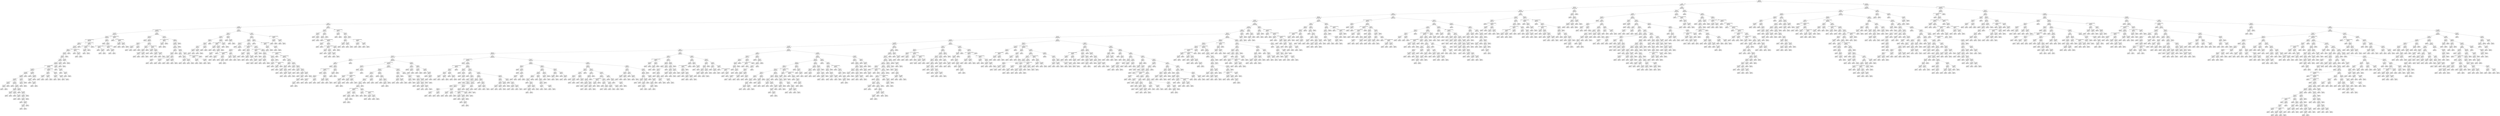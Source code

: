 digraph Tree {
node [shape=box, style="rounded", color="black", fontname=helvetica] ;
edge [fontname=helvetica] ;
0 [label="212 <= 5.9\ngini = 0.5\nsamples = 3357\nvalue = [2625, 2607]"] ;
1 [label="7 <= 3.5\ngini = 0.5\nsamples = 2221\nvalue = [1717, 1770]"] ;
0 -> 1 [labeldistance=2.5, labelangle=45, headlabel="True"] ;
2 [label="139 <= 5.2\ngini = 0.5\nsamples = 1929\nvalue = [1524, 1504]"] ;
1 -> 2 ;
3 [label="65 <= 2.9\ngini = 0.5\nsamples = 1903\nvalue = [1490, 1489]"] ;
2 -> 3 ;
4 [label="282 <= 2.1\ngini = 0.5\nsamples = 1852\nvalue = [1463, 1439]"] ;
3 -> 4 ;
5 [label="355 <= 1.9\ngini = 0.5\nsamples = 1689\nvalue = [1322, 1336]"] ;
4 -> 5 ;
6 [label="81 <= -4.2\ngini = 0.5\nsamples = 1611\nvalue = [1280, 1259]"] ;
5 -> 6 ;
7 [label="87 <= 0.2\ngini = 0.5\nsamples = 331\nvalue = [231, 266]"] ;
6 -> 7 ;
8 [label="24 <= -4.8\ngini = 0.5\nsamples = 299\nvalue = [203, 250]"] ;
7 -> 8 ;
9 [label="124 <= -1.7014117331926443e+38\ngini = 0.5\nsamples = 186\nvalue = [138, 140]"] ;
8 -> 9 ;
10 [label="147 <= -0.5\ngini = 0.5\nsamples = 129\nvalue = [89, 107]"] ;
9 -> 10 ;
11 [label="352 <= -4.9\ngini = 0.5\nsamples = 121\nvalue = [85, 95]"] ;
10 -> 11 ;
12 [label="113 <= -1.7014117331926443e+38\ngini = 0.5\nsamples = 108\nvalue = [74, 90]"] ;
11 -> 12 ;
13 [label="118 <= 1.6\ngini = 0.5\nsamples = 101\nvalue = [71, 79]"] ;
12 -> 13 ;
14 [label="364 <= 0.0\ngini = 0.5\nsamples = 100\nvalue = [70, 79]"] ;
13 -> 14 ;
15 [label="386 <= -2.2\ngini = 0.5\nsamples = 97\nvalue = [69, 76]"] ;
14 -> 15 ;
16 [label="397 <= 0.1\ngini = 0.5\nsamples = 96\nvalue = [67, 76]"] ;
15 -> 16 ;
17 [label="239 <= 0.6\ngini = 0.5\nsamples = 94\nvalue = [67, 74]"] ;
16 -> 17 ;
18 [label="77 <= 1.1\ngini = 0.5\nsamples = 92\nvalue = [63, 71]"] ;
17 -> 18 ;
19 [label="322 <= -2.3\ngini = 0.5\nsamples = 90\nvalue = [62, 69]"] ;
18 -> 19 ;
20 [label="378 <= -1.7014117331926443e+38\ngini = 0.5\nsamples = 86\nvalue = [59, 65]"] ;
19 -> 20 ;
21 [label="rain <= 1161.0\ngini = 0.5\nsamples = 78\nvalue = [55, 61]"] ;
20 -> 21 ;
22 [label="rain <= 806.0\ngini = 0.5\nsamples = 53\nvalue = [49, 30]"] ;
21 -> 22 ;
23 [label="rain <= 660.5\ngini = 0.5\nsamples = 47\nvalue = [42, 30]"] ;
22 -> 23 ;
24 [label="rain <= 35.5\ngini = 0.5\nsamples = 41\nvalue = [41, 23]"] ;
23 -> 24 ;
25 [label="rain <= 19.0\ngini = 0.5\nsamples = 8\nvalue = [6, 8]"] ;
24 -> 25 ;
26 [label="rain <= 12.5\ngini = 0.4\nsamples = 5\nvalue = [6, 2]"] ;
25 -> 26 ;
27 [label="gini = 0.5\nsamples = 2\nvalue = [2, 2]"] ;
26 -> 27 ;
28 [label="gini = 0.0\nsamples = 3\nvalue = [4, 0]"] ;
26 -> 28 ;
29 [label="gini = 0.0\nsamples = 3\nvalue = [0, 6]"] ;
25 -> 29 ;
30 [label="rain <= 115.0\ngini = 0.4\nsamples = 33\nvalue = [35, 15]"] ;
24 -> 30 ;
31 [label="gini = 0.0\nsamples = 11\nvalue = [18, 0]"] ;
30 -> 31 ;
32 [label="rain <= 252.0\ngini = 0.5\nsamples = 22\nvalue = [17, 15]"] ;
30 -> 32 ;
33 [label="rain <= 160.5\ngini = 0.3\nsamples = 8\nvalue = [2, 10]"] ;
32 -> 33 ;
34 [label="rain <= 133.0\ngini = 0.4\nsamples = 2\nvalue = [1, 2]"] ;
33 -> 34 ;
35 [label="gini = 0.0\nsamples = 1\nvalue = [0, 2]"] ;
34 -> 35 ;
36 [label="gini = 0.0\nsamples = 1\nvalue = [1, 0]"] ;
34 -> 36 ;
37 [label="rain <= 204.5\ngini = 0.2\nsamples = 6\nvalue = [1, 8]"] ;
33 -> 37 ;
38 [label="gini = 0.0\nsamples = 4\nvalue = [0, 6]"] ;
37 -> 38 ;
39 [label="rain <= 236.5\ngini = 0.4\nsamples = 2\nvalue = [1, 2]"] ;
37 -> 39 ;
40 [label="gini = 0.0\nsamples = 1\nvalue = [1, 0]"] ;
39 -> 40 ;
41 [label="gini = 0.0\nsamples = 1\nvalue = [0, 2]"] ;
39 -> 41 ;
42 [label="rain <= 314.5\ngini = 0.4\nsamples = 14\nvalue = [15, 5]"] ;
32 -> 42 ;
43 [label="gini = 0.0\nsamples = 3\nvalue = [6, 0]"] ;
42 -> 43 ;
44 [label="rain <= 536.5\ngini = 0.5\nsamples = 11\nvalue = [9, 5]"] ;
42 -> 44 ;
45 [label="rain <= 464.0\ngini = 0.5\nsamples = 8\nvalue = [6, 5]"] ;
44 -> 45 ;
46 [label="rain <= 321.0\ngini = 0.4\nsamples = 6\nvalue = [6, 2]"] ;
45 -> 46 ;
47 [label="gini = 0.0\nsamples = 1\nvalue = [0, 1]"] ;
46 -> 47 ;
48 [label="rain <= 337.5\ngini = 0.2\nsamples = 5\nvalue = [6, 1]"] ;
46 -> 48 ;
49 [label="rain <= 326.5\ngini = 0.4\nsamples = 2\nvalue = [2, 1]"] ;
48 -> 49 ;
50 [label="gini = 0.0\nsamples = 1\nvalue = [2, 0]"] ;
49 -> 50 ;
51 [label="gini = 0.0\nsamples = 1\nvalue = [0, 1]"] ;
49 -> 51 ;
52 [label="gini = 0.0\nsamples = 3\nvalue = [4, 0]"] ;
48 -> 52 ;
53 [label="gini = 0.0\nsamples = 2\nvalue = [0, 3]"] ;
45 -> 53 ;
54 [label="gini = 0.0\nsamples = 3\nvalue = [3, 0]"] ;
44 -> 54 ;
55 [label="rain <= 773.5\ngini = 0.2\nsamples = 6\nvalue = [1, 7]"] ;
23 -> 55 ;
56 [label="rain <= 717.5\ngini = 0.4\nsamples = 3\nvalue = [1, 3]"] ;
55 -> 56 ;
57 [label="gini = 0.0\nsamples = 2\nvalue = [0, 3]"] ;
56 -> 57 ;
58 [label="gini = 0.0\nsamples = 1\nvalue = [1, 0]"] ;
56 -> 58 ;
59 [label="gini = 0.0\nsamples = 3\nvalue = [0, 4]"] ;
55 -> 59 ;
60 [label="gini = 0.0\nsamples = 6\nvalue = [7, 0]"] ;
22 -> 60 ;
61 [label="rain <= 1815.0\ngini = 0.3\nsamples = 25\nvalue = [6, 31]"] ;
21 -> 61 ;
62 [label="gini = 0.0\nsamples = 9\nvalue = [0, 15]"] ;
61 -> 62 ;
63 [label="rain <= 2328.0\ngini = 0.4\nsamples = 16\nvalue = [6, 16]"] ;
61 -> 63 ;
64 [label="rain <= 2044.5\ngini = 0.4\nsamples = 6\nvalue = [6, 2]"] ;
63 -> 64 ;
65 [label="gini = 0.0\nsamples = 3\nvalue = [4, 0]"] ;
64 -> 65 ;
66 [label="rain <= 2238.5\ngini = 0.5\nsamples = 3\nvalue = [2, 2]"] ;
64 -> 66 ;
67 [label="gini = 0.0\nsamples = 2\nvalue = [0, 2]"] ;
66 -> 67 ;
68 [label="gini = 0.0\nsamples = 1\nvalue = [2, 0]"] ;
66 -> 68 ;
69 [label="gini = 0.0\nsamples = 10\nvalue = [0, 14]"] ;
63 -> 69 ;
70 [label="119 <= -1.7014117331926443e+38\ngini = 0.5\nsamples = 8\nvalue = [4, 4]"] ;
20 -> 70 ;
71 [label="200 <= 0.5\ngini = 0.5\nsamples = 4\nvalue = [2, 2]"] ;
70 -> 71 ;
72 [label="rain <= 2961.0\ngini = 0.5\nsamples = 2\nvalue = [1, 1]"] ;
71 -> 72 ;
73 [label="gini = 0.0\nsamples = 1\nvalue = [1, 0]"] ;
72 -> 73 ;
74 [label="gini = 0.0\nsamples = 1\nvalue = [0, 1]"] ;
72 -> 74 ;
75 [label="rain <= 4736.0\ngini = 0.5\nsamples = 2\nvalue = [1, 1]"] ;
71 -> 75 ;
76 [label="gini = 0.0\nsamples = 1\nvalue = [1, 0]"] ;
75 -> 76 ;
77 [label="gini = 0.0\nsamples = 1\nvalue = [0, 1]"] ;
75 -> 77 ;
78 [label="309 <= -5.2\ngini = 0.5\nsamples = 4\nvalue = [2, 2]"] ;
70 -> 78 ;
79 [label="rain <= 2746.0\ngini = 0.5\nsamples = 2\nvalue = [1, 1]"] ;
78 -> 79 ;
80 [label="gini = 0.0\nsamples = 1\nvalue = [1, 0]"] ;
79 -> 80 ;
81 [label="gini = 0.0\nsamples = 1\nvalue = [0, 1]"] ;
79 -> 81 ;
82 [label="rain <= 119.0\ngini = 0.5\nsamples = 2\nvalue = [1, 1]"] ;
78 -> 82 ;
83 [label="gini = 0.0\nsamples = 1\nvalue = [1, 0]"] ;
82 -> 83 ;
84 [label="gini = 0.0\nsamples = 1\nvalue = [0, 1]"] ;
82 -> 84 ;
85 [label="rain <= 85.5\ngini = 0.5\nsamples = 4\nvalue = [3, 4]"] ;
19 -> 85 ;
86 [label="gini = 0.0\nsamples = 1\nvalue = [2, 0]"] ;
85 -> 86 ;
87 [label="rain <= 136.5\ngini = 0.3\nsamples = 3\nvalue = [1, 4]"] ;
85 -> 87 ;
88 [label="gini = 0.0\nsamples = 1\nvalue = [0, 2]"] ;
87 -> 88 ;
89 [label="rain <= 307.0\ngini = 0.4\nsamples = 2\nvalue = [1, 2]"] ;
87 -> 89 ;
90 [label="gini = 0.0\nsamples = 1\nvalue = [1, 0]"] ;
89 -> 90 ;
91 [label="gini = 0.0\nsamples = 1\nvalue = [0, 2]"] ;
89 -> 91 ;
92 [label="rain <= 48.0\ngini = 0.4\nsamples = 2\nvalue = [1, 2]"] ;
18 -> 92 ;
93 [label="gini = 0.0\nsamples = 1\nvalue = [1, 0]"] ;
92 -> 93 ;
94 [label="gini = 0.0\nsamples = 1\nvalue = [0, 2]"] ;
92 -> 94 ;
95 [label="rain <= 86.0\ngini = 0.5\nsamples = 2\nvalue = [4, 3]"] ;
17 -> 95 ;
96 [label="gini = 0.0\nsamples = 1\nvalue = [4, 0]"] ;
95 -> 96 ;
97 [label="gini = 0.0\nsamples = 1\nvalue = [0, 3]"] ;
95 -> 97 ;
98 [label="gini = 0.0\nsamples = 2\nvalue = [0, 2]"] ;
16 -> 98 ;
99 [label="gini = 0.0\nsamples = 1\nvalue = [2, 0]"] ;
15 -> 99 ;
100 [label="259 <= -1.7014117331926443e+38\ngini = 0.4\nsamples = 3\nvalue = [1, 3]"] ;
14 -> 100 ;
101 [label="gini = 0.0\nsamples = 1\nvalue = [0, 1]"] ;
100 -> 101 ;
102 [label="rain <= 731.0\ngini = 0.4\nsamples = 2\nvalue = [1, 2]"] ;
100 -> 102 ;
103 [label="gini = 0.0\nsamples = 1\nvalue = [1, 0]"] ;
102 -> 103 ;
104 [label="gini = 0.0\nsamples = 1\nvalue = [0, 2]"] ;
102 -> 104 ;
105 [label="gini = 0.0\nsamples = 1\nvalue = [1, 0]"] ;
13 -> 105 ;
106 [label="116 <= -1.7014117331926443e+38\ngini = 0.3\nsamples = 7\nvalue = [3, 11]"] ;
12 -> 106 ;
107 [label="238 <= -1.7014117331926443e+38\ngini = 0.5\nsamples = 3\nvalue = [3, 3]"] ;
106 -> 107 ;
108 [label="rain <= 139.0\ngini = 0.5\nsamples = 2\nvalue = [2, 3]"] ;
107 -> 108 ;
109 [label="gini = 0.0\nsamples = 1\nvalue = [2, 0]"] ;
108 -> 109 ;
110 [label="gini = 0.0\nsamples = 1\nvalue = [0, 3]"] ;
108 -> 110 ;
111 [label="gini = 0.0\nsamples = 1\nvalue = [1, 0]"] ;
107 -> 111 ;
112 [label="gini = 0.0\nsamples = 4\nvalue = [0, 8]"] ;
106 -> 112 ;
113 [label="370 <= -0.7\ngini = 0.4\nsamples = 13\nvalue = [11, 5]"] ;
11 -> 113 ;
114 [label="gini = 0.0\nsamples = 5\nvalue = [6, 0]"] ;
113 -> 114 ;
115 [label="338 <= 0.3\ngini = 0.5\nsamples = 8\nvalue = [5, 5]"] ;
113 -> 115 ;
116 [label="362 <= -1.7014117331926443e+38\ngini = 0.4\nsamples = 4\nvalue = [1, 3]"] ;
115 -> 116 ;
117 [label="gini = 0.0\nsamples = 2\nvalue = [0, 2]"] ;
116 -> 117 ;
118 [label="rain <= 1145.5\ngini = 0.5\nsamples = 2\nvalue = [1, 1]"] ;
116 -> 118 ;
119 [label="gini = 0.0\nsamples = 1\nvalue = [1, 0]"] ;
118 -> 119 ;
120 [label="gini = 0.0\nsamples = 1\nvalue = [0, 1]"] ;
118 -> 120 ;
121 [label="31 <= -1.7014117331926443e+38\ngini = 0.4\nsamples = 4\nvalue = [4, 2]"] ;
115 -> 121 ;
122 [label="gini = 0.0\nsamples = 1\nvalue = [2, 0]"] ;
121 -> 122 ;
123 [label="rain <= 2302.5\ngini = 0.5\nsamples = 3\nvalue = [2, 2]"] ;
121 -> 123 ;
124 [label="gini = 0.0\nsamples = 1\nvalue = [2, 0]"] ;
123 -> 124 ;
125 [label="gini = 0.0\nsamples = 2\nvalue = [0, 2]"] ;
123 -> 125 ;
126 [label="203 <= -1.7014117331926443e+38\ngini = 0.4\nsamples = 8\nvalue = [4, 12]"] ;
10 -> 126 ;
127 [label="gini = 0.0\nsamples = 2\nvalue = [0, 5]"] ;
126 -> 127 ;
128 [label="238 <= -1.7014117331926443e+38\ngini = 0.5\nsamples = 6\nvalue = [4, 7]"] ;
126 -> 128 ;
129 [label="rain <= 5062.5\ngini = 0.5\nsamples = 4\nvalue = [3, 5]"] ;
128 -> 129 ;
130 [label="gini = 0.0\nsamples = 2\nvalue = [3, 0]"] ;
129 -> 130 ;
131 [label="gini = 0.0\nsamples = 2\nvalue = [0, 5]"] ;
129 -> 131 ;
132 [label="rain <= 33.5\ngini = 0.4\nsamples = 2\nvalue = [1, 2]"] ;
128 -> 132 ;
133 [label="gini = 0.0\nsamples = 1\nvalue = [1, 0]"] ;
132 -> 133 ;
134 [label="gini = 0.0\nsamples = 1\nvalue = [0, 2]"] ;
132 -> 134 ;
135 [label="29 <= -5.5\ngini = 0.5\nsamples = 57\nvalue = [49, 33]"] ;
9 -> 135 ;
136 [label="197 <= -5.8\ngini = 0.4\nsamples = 22\nvalue = [26, 9]"] ;
135 -> 136 ;
137 [label="gini = 0.0\nsamples = 6\nvalue = [9, 0]"] ;
136 -> 137 ;
138 [label="342 <= -5.9\ngini = 0.5\nsamples = 16\nvalue = [17, 9]"] ;
136 -> 138 ;
139 [label="178 <= -2.8\ngini = 0.5\nsamples = 4\nvalue = [2, 3]"] ;
138 -> 139 ;
140 [label="rain <= 2942.5\ngini = 0.4\nsamples = 2\nvalue = [1, 2]"] ;
139 -> 140 ;
141 [label="gini = 0.0\nsamples = 1\nvalue = [1, 0]"] ;
140 -> 141 ;
142 [label="gini = 0.0\nsamples = 1\nvalue = [0, 2]"] ;
140 -> 142 ;
143 [label="rain <= 21.5\ngini = 0.5\nsamples = 2\nvalue = [1, 1]"] ;
139 -> 143 ;
144 [label="gini = 0.0\nsamples = 1\nvalue = [1, 0]"] ;
143 -> 144 ;
145 [label="gini = 0.0\nsamples = 1\nvalue = [0, 1]"] ;
143 -> 145 ;
146 [label="215 <= -5.5\ngini = 0.4\nsamples = 12\nvalue = [15, 6]"] ;
138 -> 146 ;
147 [label="356 <= -5.2\ngini = 0.3\nsamples = 6\nvalue = [9, 2]"] ;
146 -> 147 ;
148 [label="158 <= -5.5\ngini = 0.3\nsamples = 4\nvalue = [7, 2]"] ;
147 -> 148 ;
149 [label="rain <= 2813.0\ngini = 0.4\nsamples = 2\nvalue = [3, 1]"] ;
148 -> 149 ;
150 [label="gini = 0.0\nsamples = 1\nvalue = [3, 0]"] ;
149 -> 150 ;
151 [label="gini = 0.0\nsamples = 1\nvalue = [0, 1]"] ;
149 -> 151 ;
152 [label="rain <= 2549.0\ngini = 0.3\nsamples = 2\nvalue = [4, 1]"] ;
148 -> 152 ;
153 [label="gini = 0.0\nsamples = 1\nvalue = [4, 0]"] ;
152 -> 153 ;
154 [label="gini = 0.0\nsamples = 1\nvalue = [0, 1]"] ;
152 -> 154 ;
155 [label="gini = 0.0\nsamples = 2\nvalue = [2, 0]"] ;
147 -> 155 ;
156 [label="15 <= -1.7014117331926443e+38\ngini = 0.5\nsamples = 6\nvalue = [6, 4]"] ;
146 -> 156 ;
157 [label="rain <= 3399.0\ngini = 0.4\nsamples = 2\nvalue = [3, 1]"] ;
156 -> 157 ;
158 [label="gini = 0.0\nsamples = 1\nvalue = [3, 0]"] ;
157 -> 158 ;
159 [label="gini = 0.0\nsamples = 1\nvalue = [0, 1]"] ;
157 -> 159 ;
160 [label="375 <= -2.4\ngini = 0.5\nsamples = 4\nvalue = [3, 3]"] ;
156 -> 160 ;
161 [label="rain <= 2513.0\ngini = 0.5\nsamples = 2\nvalue = [2, 2]"] ;
160 -> 161 ;
162 [label="gini = 0.0\nsamples = 1\nvalue = [2, 0]"] ;
161 -> 162 ;
163 [label="gini = 0.0\nsamples = 1\nvalue = [0, 2]"] ;
161 -> 163 ;
164 [label="rain <= 1304.5\ngini = 0.5\nsamples = 2\nvalue = [1, 1]"] ;
160 -> 164 ;
165 [label="gini = 0.0\nsamples = 1\nvalue = [0, 1]"] ;
164 -> 165 ;
166 [label="gini = 0.0\nsamples = 1\nvalue = [1, 0]"] ;
164 -> 166 ;
167 [label="327 <= -5.1\ngini = 0.5\nsamples = 35\nvalue = [23, 24]"] ;
135 -> 167 ;
168 [label="149 <= -1.7014117331926443e+38\ngini = 0.2\nsamples = 5\nvalue = [1, 6]"] ;
167 -> 168 ;
169 [label="rain <= 2705.0\ngini = 0.4\nsamples = 2\nvalue = [1, 3]"] ;
168 -> 169 ;
170 [label="gini = 0.0\nsamples = 1\nvalue = [1, 0]"] ;
169 -> 170 ;
171 [label="gini = 0.0\nsamples = 1\nvalue = [0, 3]"] ;
169 -> 171 ;
172 [label="gini = 0.0\nsamples = 3\nvalue = [0, 3]"] ;
168 -> 172 ;
173 [label="393 <= -4.7\ngini = 0.5\nsamples = 30\nvalue = [22, 18]"] ;
167 -> 173 ;
174 [label="rain <= 2319.0\ngini = 0.5\nsamples = 27\nvalue = [18, 18]"] ;
173 -> 174 ;
175 [label="73 <= -4.7\ngini = 0.5\nsamples = 23\nvalue = [18, 12]"] ;
174 -> 175 ;
176 [label="73 <= -5.0\ngini = 0.4\nsamples = 13\nvalue = [12, 4]"] ;
175 -> 176 ;
177 [label="287 <= -4.9\ngini = 0.5\nsamples = 8\nvalue = [6, 4]"] ;
176 -> 177 ;
178 [label="374 <= -5.1\ngini = 0.5\nsamples = 4\nvalue = [2, 2]"] ;
177 -> 178 ;
179 [label="rain <= 281.5\ngini = 0.5\nsamples = 2\nvalue = [1, 1]"] ;
178 -> 179 ;
180 [label="gini = 0.0\nsamples = 1\nvalue = [0, 1]"] ;
179 -> 180 ;
181 [label="gini = 0.0\nsamples = 1\nvalue = [1, 0]"] ;
179 -> 181 ;
182 [label="rain <= 942.5\ngini = 0.5\nsamples = 2\nvalue = [1, 1]"] ;
178 -> 182 ;
183 [label="gini = 0.0\nsamples = 1\nvalue = [0, 1]"] ;
182 -> 183 ;
184 [label="gini = 0.0\nsamples = 1\nvalue = [1, 0]"] ;
182 -> 184 ;
185 [label="26 <= -5.0\ngini = 0.4\nsamples = 4\nvalue = [4, 2]"] ;
177 -> 185 ;
186 [label="rain <= 470.0\ngini = 0.4\nsamples = 2\nvalue = [2, 1]"] ;
185 -> 186 ;
187 [label="gini = 0.0\nsamples = 1\nvalue = [2, 0]"] ;
186 -> 187 ;
188 [label="gini = 0.0\nsamples = 1\nvalue = [0, 1]"] ;
186 -> 188 ;
189 [label="rain <= 288.5\ngini = 0.4\nsamples = 2\nvalue = [2, 1]"] ;
185 -> 189 ;
190 [label="gini = 0.0\nsamples = 1\nvalue = [0, 1]"] ;
189 -> 190 ;
191 [label="gini = 0.0\nsamples = 1\nvalue = [2, 0]"] ;
189 -> 191 ;
192 [label="gini = 0.0\nsamples = 5\nvalue = [6, 0]"] ;
176 -> 192 ;
193 [label="294 <= -4.7\ngini = 0.5\nsamples = 10\nvalue = [6, 8]"] ;
175 -> 193 ;
194 [label="15 <= -4.7\ngini = 0.4\nsamples = 5\nvalue = [2, 6]"] ;
193 -> 194 ;
195 [label="gini = 0.0\nsamples = 1\nvalue = [0, 2]"] ;
194 -> 195 ;
196 [label="349 <= -2.7\ngini = 0.4\nsamples = 4\nvalue = [2, 4]"] ;
194 -> 196 ;
197 [label="rain <= 855.5\ngini = 0.4\nsamples = 2\nvalue = [1, 2]"] ;
196 -> 197 ;
198 [label="gini = 0.0\nsamples = 1\nvalue = [1, 0]"] ;
197 -> 198 ;
199 [label="gini = 0.0\nsamples = 1\nvalue = [0, 2]"] ;
197 -> 199 ;
200 [label="rain <= 179.0\ngini = 0.4\nsamples = 2\nvalue = [1, 2]"] ;
196 -> 200 ;
201 [label="gini = 0.0\nsamples = 1\nvalue = [1, 0]"] ;
200 -> 201 ;
202 [label="gini = 0.0\nsamples = 1\nvalue = [0, 2]"] ;
200 -> 202 ;
203 [label="173 <= -4.0\ngini = 0.4\nsamples = 5\nvalue = [4, 2]"] ;
193 -> 203 ;
204 [label="287 <= -1.7014117331926443e+38\ngini = 0.5\nsamples = 4\nvalue = [3, 2]"] ;
203 -> 204 ;
205 [label="rain <= 596.5\ngini = 0.4\nsamples = 2\nvalue = [2, 1]"] ;
204 -> 205 ;
206 [label="gini = 0.0\nsamples = 1\nvalue = [2, 0]"] ;
205 -> 206 ;
207 [label="gini = 0.0\nsamples = 1\nvalue = [0, 1]"] ;
205 -> 207 ;
208 [label="rain <= 436.5\ngini = 0.5\nsamples = 2\nvalue = [1, 1]"] ;
204 -> 208 ;
209 [label="gini = 0.0\nsamples = 1\nvalue = [0, 1]"] ;
208 -> 209 ;
210 [label="gini = 0.0\nsamples = 1\nvalue = [1, 0]"] ;
208 -> 210 ;
211 [label="gini = 0.0\nsamples = 1\nvalue = [1, 0]"] ;
203 -> 211 ;
212 [label="gini = 0.0\nsamples = 4\nvalue = [0, 6]"] ;
174 -> 212 ;
213 [label="gini = 0.0\nsamples = 3\nvalue = [4, 0]"] ;
173 -> 213 ;
214 [label="331 <= -4.9\ngini = 0.5\nsamples = 113\nvalue = [65, 110]"] ;
8 -> 214 ;
215 [label="69 <= -1.8\ngini = 0.5\nsamples = 22\nvalue = [20, 17]"] ;
214 -> 215 ;
216 [label="243 <= -5.0\ngini = 0.5\nsamples = 17\nvalue = [12, 16]"] ;
215 -> 216 ;
217 [label="68 <= -3.2\ngini = 0.4\nsamples = 9\nvalue = [4, 10]"] ;
216 -> 217 ;
218 [label="335 <= 1.5\ngini = 0.4\nsamples = 8\nvalue = [4, 9]"] ;
217 -> 218 ;
219 [label="24 <= -1.7\ngini = 0.4\nsamples = 6\nvalue = [3, 6]"] ;
218 -> 219 ;
220 [label="rain <= 181.5\ngini = 0.4\nsamples = 3\nvalue = [2, 4]"] ;
219 -> 220 ;
221 [label="gini = 0.0\nsamples = 2\nvalue = [0, 4]"] ;
220 -> 221 ;
222 [label="gini = 0.0\nsamples = 1\nvalue = [2, 0]"] ;
220 -> 222 ;
223 [label="rain <= 1963.0\ngini = 0.4\nsamples = 3\nvalue = [1, 2]"] ;
219 -> 223 ;
224 [label="gini = 0.0\nsamples = 1\nvalue = [1, 0]"] ;
223 -> 224 ;
225 [label="gini = 0.0\nsamples = 2\nvalue = [0, 2]"] ;
223 -> 225 ;
226 [label="rain <= 2271.0\ngini = 0.4\nsamples = 2\nvalue = [1, 3]"] ;
218 -> 226 ;
227 [label="gini = 0.0\nsamples = 1\nvalue = [1, 0]"] ;
226 -> 227 ;
228 [label="gini = 0.0\nsamples = 1\nvalue = [0, 3]"] ;
226 -> 228 ;
229 [label="gini = 0.0\nsamples = 1\nvalue = [0, 1]"] ;
217 -> 229 ;
230 [label="101 <= -3.9\ngini = 0.5\nsamples = 8\nvalue = [8, 6]"] ;
216 -> 230 ;
231 [label="128 <= -1.7014117331926443e+38\ngini = 0.5\nsamples = 6\nvalue = [6, 5]"] ;
230 -> 231 ;
232 [label="rain <= 833.0\ngini = 0.5\nsamples = 2\nvalue = [1, 1]"] ;
231 -> 232 ;
233 [label="gini = 0.0\nsamples = 1\nvalue = [1, 0]"] ;
232 -> 233 ;
234 [label="gini = 0.0\nsamples = 1\nvalue = [0, 1]"] ;
232 -> 234 ;
235 [label="rain <= 4454.5\ngini = 0.5\nsamples = 4\nvalue = [5, 4]"] ;
231 -> 235 ;
236 [label="rain <= 382.0\ngini = 0.3\nsamples = 3\nvalue = [5, 1]"] ;
235 -> 236 ;
237 [label="rain <= 361.0\ngini = 0.5\nsamples = 2\nvalue = [1, 1]"] ;
236 -> 237 ;
238 [label="gini = 0.0\nsamples = 1\nvalue = [1, 0]"] ;
237 -> 238 ;
239 [label="gini = 0.0\nsamples = 1\nvalue = [0, 1]"] ;
237 -> 239 ;
240 [label="gini = 0.0\nsamples = 1\nvalue = [4, 0]"] ;
236 -> 240 ;
241 [label="gini = 0.0\nsamples = 1\nvalue = [0, 3]"] ;
235 -> 241 ;
242 [label="rain <= 278.5\ngini = 0.4\nsamples = 2\nvalue = [2, 1]"] ;
230 -> 242 ;
243 [label="gini = 0.0\nsamples = 1\nvalue = [0, 1]"] ;
242 -> 243 ;
244 [label="gini = 0.0\nsamples = 1\nvalue = [2, 0]"] ;
242 -> 244 ;
245 [label="261 <= -1.6\ngini = 0.2\nsamples = 5\nvalue = [8, 1]"] ;
215 -> 245 ;
246 [label="gini = 0.0\nsamples = 3\nvalue = [7, 0]"] ;
245 -> 246 ;
247 [label="rain <= 56.0\ngini = 0.5\nsamples = 2\nvalue = [1, 1]"] ;
245 -> 247 ;
248 [label="gini = 0.0\nsamples = 1\nvalue = [1, 0]"] ;
247 -> 248 ;
249 [label="gini = 0.0\nsamples = 1\nvalue = [0, 1]"] ;
247 -> 249 ;
250 [label="3 <= 1.6\ngini = 0.4\nsamples = 91\nvalue = [45, 93]"] ;
214 -> 250 ;
251 [label="216 <= -1.1\ngini = 0.4\nsamples = 87\nvalue = [40, 90]"] ;
250 -> 251 ;
252 [label="320 <= -4.7\ngini = 0.5\nsamples = 73\nvalue = [38, 72]"] ;
251 -> 252 ;
253 [label="109 <= -4.8\ngini = 0.3\nsamples = 16\nvalue = [7, 26]"] ;
252 -> 253 ;
254 [label="gini = 0.0\nsamples = 5\nvalue = [0, 14]"] ;
253 -> 254 ;
255 [label="54 <= -2.4\ngini = 0.5\nsamples = 11\nvalue = [7, 12]"] ;
253 -> 255 ;
256 [label="122 <= -4.5\ngini = 0.5\nsamples = 10\nvalue = [7, 8]"] ;
255 -> 256 ;
257 [label="29 <= -1.7014117331926443e+38\ngini = 0.5\nsamples = 6\nvalue = [5, 4]"] ;
256 -> 257 ;
258 [label="rain <= 294.5\ngini = 0.4\nsamples = 2\nvalue = [2, 1]"] ;
257 -> 258 ;
259 [label="gini = 0.0\nsamples = 1\nvalue = [0, 1]"] ;
258 -> 259 ;
260 [label="gini = 0.0\nsamples = 1\nvalue = [2, 0]"] ;
258 -> 260 ;
261 [label="rain <= 77.5\ngini = 0.5\nsamples = 4\nvalue = [3, 3]"] ;
257 -> 261 ;
262 [label="gini = 0.0\nsamples = 1\nvalue = [2, 0]"] ;
261 -> 262 ;
263 [label="rain <= 952.0\ngini = 0.4\nsamples = 3\nvalue = [1, 3]"] ;
261 -> 263 ;
264 [label="gini = 0.0\nsamples = 2\nvalue = [0, 3]"] ;
263 -> 264 ;
265 [label="gini = 0.0\nsamples = 1\nvalue = [1, 0]"] ;
263 -> 265 ;
266 [label="71 <= -3.4\ngini = 0.4\nsamples = 4\nvalue = [2, 4]"] ;
256 -> 266 ;
267 [label="rain <= 194.0\ngini = 0.4\nsamples = 2\nvalue = [1, 2]"] ;
266 -> 267 ;
268 [label="gini = 0.0\nsamples = 1\nvalue = [0, 2]"] ;
267 -> 268 ;
269 [label="gini = 0.0\nsamples = 1\nvalue = [1, 0]"] ;
267 -> 269 ;
270 [label="rain <= 1833.0\ngini = 0.4\nsamples = 2\nvalue = [1, 2]"] ;
266 -> 270 ;
271 [label="gini = 0.0\nsamples = 1\nvalue = [0, 2]"] ;
270 -> 271 ;
272 [label="gini = 0.0\nsamples = 1\nvalue = [1, 0]"] ;
270 -> 272 ;
273 [label="gini = 0.0\nsamples = 1\nvalue = [0, 4]"] ;
255 -> 273 ;
274 [label="18 <= -5.1\ngini = 0.5\nsamples = 57\nvalue = [31, 46]"] ;
252 -> 274 ;
275 [label="13 <= -1.7014117331926443e+38\ngini = 0.5\nsamples = 8\nvalue = [8, 6]"] ;
274 -> 275 ;
276 [label="gini = 0.0\nsamples = 1\nvalue = [1, 0]"] ;
275 -> 276 ;
277 [label="182 <= -4.4\ngini = 0.5\nsamples = 7\nvalue = [7, 6]"] ;
275 -> 277 ;
278 [label="rain <= 261.5\ngini = 0.4\nsamples = 2\nvalue = [2, 1]"] ;
277 -> 278 ;
279 [label="gini = 0.0\nsamples = 1\nvalue = [2, 0]"] ;
278 -> 279 ;
280 [label="gini = 0.0\nsamples = 1\nvalue = [0, 1]"] ;
278 -> 280 ;
281 [label="344 <= -1.8\ngini = 0.5\nsamples = 5\nvalue = [5, 5]"] ;
277 -> 281 ;
282 [label="rain <= 3391.5\ngini = 0.5\nsamples = 2\nvalue = [3, 3]"] ;
281 -> 282 ;
283 [label="gini = 0.0\nsamples = 1\nvalue = [3, 0]"] ;
282 -> 283 ;
284 [label="gini = 0.0\nsamples = 1\nvalue = [0, 3]"] ;
282 -> 284 ;
285 [label="rain <= 1046.5\ngini = 0.5\nsamples = 3\nvalue = [2, 2]"] ;
281 -> 285 ;
286 [label="gini = 0.0\nsamples = 1\nvalue = [0, 1]"] ;
285 -> 286 ;
287 [label="rain <= 1642.5\ngini = 0.4\nsamples = 2\nvalue = [2, 1]"] ;
285 -> 287 ;
288 [label="gini = 0.0\nsamples = 1\nvalue = [2, 0]"] ;
287 -> 288 ;
289 [label="gini = 0.0\nsamples = 1\nvalue = [0, 1]"] ;
287 -> 289 ;
290 [label="124 <= -4.9\ngini = 0.5\nsamples = 49\nvalue = [23, 40]"] ;
274 -> 290 ;
291 [label="206 <= -1.7014117331926443e+38\ngini = 0.4\nsamples = 4\nvalue = [3, 1]"] ;
290 -> 291 ;
292 [label="rain <= 2116.0\ngini = 0.5\nsamples = 2\nvalue = [1, 1]"] ;
291 -> 292 ;
293 [label="gini = 0.0\nsamples = 1\nvalue = [1, 0]"] ;
292 -> 293 ;
294 [label="gini = 0.0\nsamples = 1\nvalue = [0, 1]"] ;
292 -> 294 ;
295 [label="gini = 0.0\nsamples = 2\nvalue = [2, 0]"] ;
291 -> 295 ;
296 [label="388 <= -4.0\ngini = 0.4\nsamples = 45\nvalue = [20, 39]"] ;
290 -> 296 ;
297 [label="183 <= -4.6\ngini = 0.3\nsamples = 18\nvalue = [5, 18]"] ;
296 -> 297 ;
298 [label="245 <= -4.6\ngini = 0.5\nsamples = 6\nvalue = [3, 3]"] ;
297 -> 298 ;
299 [label="rain <= 427.0\ngini = 0.5\nsamples = 4\nvalue = [2, 2]"] ;
298 -> 299 ;
300 [label="gini = 0.0\nsamples = 2\nvalue = [0, 2]"] ;
299 -> 300 ;
301 [label="gini = 0.0\nsamples = 2\nvalue = [2, 0]"] ;
299 -> 301 ;
302 [label="rain <= 648.0\ngini = 0.5\nsamples = 2\nvalue = [1, 1]"] ;
298 -> 302 ;
303 [label="gini = 0.0\nsamples = 1\nvalue = [1, 0]"] ;
302 -> 303 ;
304 [label="gini = 0.0\nsamples = 1\nvalue = [0, 1]"] ;
302 -> 304 ;
305 [label="397 <= -4.5\ngini = 0.2\nsamples = 12\nvalue = [2, 15]"] ;
297 -> 305 ;
306 [label="140 <= -4.2\ngini = 0.4\nsamples = 5\nvalue = [2, 5]"] ;
305 -> 306 ;
307 [label="rain <= 148.0\ngini = 0.5\nsamples = 2\nvalue = [1, 1]"] ;
306 -> 307 ;
308 [label="gini = 0.0\nsamples = 1\nvalue = [0, 1]"] ;
307 -> 308 ;
309 [label="gini = 0.0\nsamples = 1\nvalue = [1, 0]"] ;
307 -> 309 ;
310 [label="273 <= -1.7014117331926443e+38\ngini = 0.3\nsamples = 3\nvalue = [1, 4]"] ;
306 -> 310 ;
311 [label="rain <= 3880.5\ngini = 0.4\nsamples = 2\nvalue = [1, 3]"] ;
310 -> 311 ;
312 [label="gini = 0.0\nsamples = 1\nvalue = [1, 0]"] ;
311 -> 312 ;
313 [label="gini = 0.0\nsamples = 1\nvalue = [0, 3]"] ;
311 -> 313 ;
314 [label="gini = 0.0\nsamples = 1\nvalue = [0, 1]"] ;
310 -> 314 ;
315 [label="gini = 0.0\nsamples = 7\nvalue = [0, 10]"] ;
305 -> 315 ;
316 [label="397 <= -1.7014117331926443e+38\ngini = 0.5\nsamples = 27\nvalue = [15, 21]"] ;
296 -> 316 ;
317 [label="gini = 0.0\nsamples = 1\nvalue = [0, 2]"] ;
316 -> 317 ;
318 [label="284 <= -1.7014117331926443e+38\ngini = 0.5\nsamples = 26\nvalue = [15, 19]"] ;
316 -> 318 ;
319 [label="gini = 0.0\nsamples = 1\nvalue = [0, 1]"] ;
318 -> 319 ;
320 [label="178 <= -3.2\ngini = 0.5\nsamples = 25\nvalue = [15, 18]"] ;
318 -> 320 ;
321 [label="260 <= -3.7\ngini = 0.5\nsamples = 7\nvalue = [5, 4]"] ;
320 -> 321 ;
322 [label="384 <= -4.0\ngini = 0.5\nsamples = 6\nvalue = [4, 4]"] ;
321 -> 322 ;
323 [label="rain <= 2854.5\ngini = 0.5\nsamples = 2\nvalue = [2, 2]"] ;
322 -> 323 ;
324 [label="gini = 0.0\nsamples = 1\nvalue = [2, 0]"] ;
323 -> 324 ;
325 [label="gini = 0.0\nsamples = 1\nvalue = [0, 2]"] ;
323 -> 325 ;
326 [label="152 <= -2.7\ngini = 0.5\nsamples = 4\nvalue = [2, 2]"] ;
322 -> 326 ;
327 [label="rain <= 658.0\ngini = 0.5\nsamples = 2\nvalue = [1, 1]"] ;
326 -> 327 ;
328 [label="gini = 0.0\nsamples = 1\nvalue = [0, 1]"] ;
327 -> 328 ;
329 [label="gini = 0.0\nsamples = 1\nvalue = [1, 0]"] ;
327 -> 329 ;
330 [label="rain <= 410.0\ngini = 0.5\nsamples = 2\nvalue = [1, 1]"] ;
326 -> 330 ;
331 [label="gini = 0.0\nsamples = 1\nvalue = [1, 0]"] ;
330 -> 331 ;
332 [label="gini = 0.0\nsamples = 1\nvalue = [0, 1]"] ;
330 -> 332 ;
333 [label="gini = 0.0\nsamples = 1\nvalue = [1, 0]"] ;
321 -> 333 ;
334 [label="176 <= -3.2\ngini = 0.5\nsamples = 18\nvalue = [10, 14]"] ;
320 -> 334 ;
335 [label="rain <= 291.5\ngini = 0.4\nsamples = 3\nvalue = [1, 2]"] ;
334 -> 335 ;
336 [label="gini = 0.0\nsamples = 1\nvalue = [1, 0]"] ;
335 -> 336 ;
337 [label="gini = 0.0\nsamples = 2\nvalue = [0, 2]"] ;
335 -> 337 ;
338 [label="156 <= -1.6\ngini = 0.5\nsamples = 15\nvalue = [9, 12]"] ;
334 -> 338 ;
339 [label="rain <= 1142.0\ngini = 0.5\nsamples = 2\nvalue = [1, 1]"] ;
338 -> 339 ;
340 [label="gini = 0.0\nsamples = 1\nvalue = [1, 0]"] ;
339 -> 340 ;
341 [label="gini = 0.0\nsamples = 1\nvalue = [0, 1]"] ;
339 -> 341 ;
342 [label="169 <= -1.4\ngini = 0.5\nsamples = 13\nvalue = [8, 11]"] ;
338 -> 342 ;
343 [label="rain <= 63.5\ngini = 0.5\nsamples = 8\nvalue = [5, 7]"] ;
342 -> 343 ;
344 [label="gini = 0.0\nsamples = 1\nvalue = [2, 0]"] ;
343 -> 344 ;
345 [label="rain <= 773.0\ngini = 0.4\nsamples = 7\nvalue = [3, 7]"] ;
343 -> 345 ;
346 [label="rain <= 121.0\ngini = 0.2\nsamples = 5\nvalue = [1, 7]"] ;
345 -> 346 ;
347 [label="rain <= 76.0\ngini = 0.5\nsamples = 2\nvalue = [1, 1]"] ;
346 -> 347 ;
348 [label="gini = 0.0\nsamples = 1\nvalue = [0, 1]"] ;
347 -> 348 ;
349 [label="gini = 0.0\nsamples = 1\nvalue = [1, 0]"] ;
347 -> 349 ;
350 [label="gini = 0.0\nsamples = 3\nvalue = [0, 6]"] ;
346 -> 350 ;
351 [label="gini = 0.0\nsamples = 2\nvalue = [2, 0]"] ;
345 -> 351 ;
352 [label="rain <= 128.5\ngini = 0.5\nsamples = 5\nvalue = [3, 4]"] ;
342 -> 352 ;
353 [label="gini = 0.0\nsamples = 3\nvalue = [0, 4]"] ;
352 -> 353 ;
354 [label="gini = 0.0\nsamples = 2\nvalue = [3, 0]"] ;
352 -> 354 ;
355 [label="287 <= 0.2\ngini = 0.2\nsamples = 14\nvalue = [2, 18]"] ;
251 -> 355 ;
356 [label="gini = 0.0\nsamples = 10\nvalue = [0, 14]"] ;
355 -> 356 ;
357 [label="33 <= -1.7014117331926443e+38\ngini = 0.4\nsamples = 4\nvalue = [2, 4]"] ;
355 -> 357 ;
358 [label="rain <= 415.0\ngini = 0.4\nsamples = 2\nvalue = [1, 2]"] ;
357 -> 358 ;
359 [label="gini = 0.0\nsamples = 1\nvalue = [0, 2]"] ;
358 -> 359 ;
360 [label="gini = 0.0\nsamples = 1\nvalue = [1, 0]"] ;
358 -> 360 ;
361 [label="rain <= 59.5\ngini = 0.4\nsamples = 2\nvalue = [1, 2]"] ;
357 -> 361 ;
362 [label="gini = 0.0\nsamples = 1\nvalue = [0, 2]"] ;
361 -> 362 ;
363 [label="gini = 0.0\nsamples = 1\nvalue = [1, 0]"] ;
361 -> 363 ;
364 [label="386 <= -1.7014117331926443e+38\ngini = 0.5\nsamples = 4\nvalue = [5, 3]"] ;
250 -> 364 ;
365 [label="rain <= 416.0\ngini = 0.5\nsamples = 2\nvalue = [3, 2]"] ;
364 -> 365 ;
366 [label="gini = 0.0\nsamples = 1\nvalue = [3, 0]"] ;
365 -> 366 ;
367 [label="gini = 0.0\nsamples = 1\nvalue = [0, 2]"] ;
365 -> 367 ;
368 [label="rain <= 576.5\ngini = 0.4\nsamples = 2\nvalue = [2, 1]"] ;
364 -> 368 ;
369 [label="gini = 0.0\nsamples = 1\nvalue = [2, 0]"] ;
368 -> 369 ;
370 [label="gini = 0.0\nsamples = 1\nvalue = [0, 1]"] ;
368 -> 370 ;
371 [label="70 <= 1.0\ngini = 0.5\nsamples = 32\nvalue = [28, 16]"] ;
7 -> 371 ;
372 [label="270 <= 0.9\ngini = 0.4\nsamples = 21\nvalue = [21, 8]"] ;
371 -> 372 ;
373 [label="rain <= 544.5\ngini = 0.2\nsamples = 7\nvalue = [10, 1]"] ;
372 -> 373 ;
374 [label="gini = 0.0\nsamples = 4\nvalue = [7, 0]"] ;
373 -> 374 ;
375 [label="162 <= 0.3\ngini = 0.4\nsamples = 3\nvalue = [3, 1]"] ;
373 -> 375 ;
376 [label="gini = 0.0\nsamples = 1\nvalue = [0, 1]"] ;
375 -> 376 ;
377 [label="gini = 0.0\nsamples = 2\nvalue = [3, 0]"] ;
375 -> 377 ;
378 [label="143 <= 1.0\ngini = 0.5\nsamples = 14\nvalue = [11, 7]"] ;
372 -> 378 ;
379 [label="319 <= 1.0\ngini = 0.5\nsamples = 13\nvalue = [11, 6]"] ;
378 -> 379 ;
380 [label="gini = 0.0\nsamples = 1\nvalue = [1, 0]"] ;
379 -> 380 ;
381 [label="274 <= -1.7014117331926443e+38\ngini = 0.5\nsamples = 12\nvalue = [10, 6]"] ;
379 -> 381 ;
382 [label="rain <= 741.5\ngini = 0.5\nsamples = 2\nvalue = [1, 1]"] ;
381 -> 382 ;
383 [label="gini = 0.0\nsamples = 1\nvalue = [0, 1]"] ;
382 -> 383 ;
384 [label="gini = 0.0\nsamples = 1\nvalue = [1, 0]"] ;
382 -> 384 ;
385 [label="113 <= 1.3\ngini = 0.5\nsamples = 10\nvalue = [9, 5]"] ;
381 -> 385 ;
386 [label="224 <= -1.7014117331926443e+38\ngini = 0.4\nsamples = 6\nvalue = [6, 3]"] ;
385 -> 386 ;
387 [label="rain <= 18.5\ngini = 0.4\nsamples = 2\nvalue = [2, 1]"] ;
386 -> 387 ;
388 [label="gini = 0.0\nsamples = 1\nvalue = [0, 1]"] ;
387 -> 388 ;
389 [label="gini = 0.0\nsamples = 1\nvalue = [2, 0]"] ;
387 -> 389 ;
390 [label="116 <= 0.8\ngini = 0.4\nsamples = 4\nvalue = [4, 2]"] ;
386 -> 390 ;
391 [label="rain <= 3439.0\ngini = 0.4\nsamples = 2\nvalue = [2, 1]"] ;
390 -> 391 ;
392 [label="gini = 0.0\nsamples = 1\nvalue = [2, 0]"] ;
391 -> 392 ;
393 [label="gini = 0.0\nsamples = 1\nvalue = [0, 1]"] ;
391 -> 393 ;
394 [label="rain <= 407.5\ngini = 0.4\nsamples = 2\nvalue = [2, 1]"] ;
390 -> 394 ;
395 [label="gini = 0.0\nsamples = 1\nvalue = [2, 0]"] ;
394 -> 395 ;
396 [label="gini = 0.0\nsamples = 1\nvalue = [0, 1]"] ;
394 -> 396 ;
397 [label="rain <= 497.5\ngini = 0.5\nsamples = 4\nvalue = [3, 2]"] ;
385 -> 397 ;
398 [label="gini = 0.0\nsamples = 2\nvalue = [3, 0]"] ;
397 -> 398 ;
399 [label="gini = 0.0\nsamples = 2\nvalue = [0, 2]"] ;
397 -> 399 ;
400 [label="gini = 0.0\nsamples = 1\nvalue = [0, 1]"] ;
378 -> 400 ;
401 [label="252 <= -1.7014117331926443e+38\ngini = 0.5\nsamples = 11\nvalue = [7, 8]"] ;
371 -> 401 ;
402 [label="rain <= 23.5\ngini = 0.4\nsamples = 2\nvalue = [3, 1]"] ;
401 -> 402 ;
403 [label="gini = 0.0\nsamples = 1\nvalue = [3, 0]"] ;
402 -> 403 ;
404 [label="gini = 0.0\nsamples = 1\nvalue = [0, 1]"] ;
402 -> 404 ;
405 [label="350 <= 1.7\ngini = 0.5\nsamples = 9\nvalue = [4, 7]"] ;
401 -> 405 ;
406 [label="391 <= 1.0\ngini = 0.5\nsamples = 8\nvalue = [4, 6]"] ;
405 -> 406 ;
407 [label="236 <= 1.2\ngini = 0.4\nsamples = 4\nvalue = [2, 4]"] ;
406 -> 407 ;
408 [label="rain <= 1099.5\ngini = 0.4\nsamples = 2\nvalue = [1, 2]"] ;
407 -> 408 ;
409 [label="gini = 0.0\nsamples = 1\nvalue = [0, 2]"] ;
408 -> 409 ;
410 [label="gini = 0.0\nsamples = 1\nvalue = [1, 0]"] ;
408 -> 410 ;
411 [label="rain <= 509.5\ngini = 0.4\nsamples = 2\nvalue = [1, 2]"] ;
407 -> 411 ;
412 [label="gini = 0.0\nsamples = 1\nvalue = [0, 2]"] ;
411 -> 412 ;
413 [label="gini = 0.0\nsamples = 1\nvalue = [1, 0]"] ;
411 -> 413 ;
414 [label="167 <= -1.7014117331926443e+38\ngini = 0.5\nsamples = 4\nvalue = [2, 2]"] ;
406 -> 414 ;
415 [label="rain <= 1434.0\ngini = 0.5\nsamples = 2\nvalue = [1, 1]"] ;
414 -> 415 ;
416 [label="gini = 0.0\nsamples = 1\nvalue = [1, 0]"] ;
415 -> 416 ;
417 [label="gini = 0.0\nsamples = 1\nvalue = [0, 1]"] ;
415 -> 417 ;
418 [label="rain <= 499.5\ngini = 0.5\nsamples = 2\nvalue = [1, 1]"] ;
414 -> 418 ;
419 [label="gini = 0.0\nsamples = 1\nvalue = [1, 0]"] ;
418 -> 419 ;
420 [label="gini = 0.0\nsamples = 1\nvalue = [0, 1]"] ;
418 -> 420 ;
421 [label="gini = 0.0\nsamples = 1\nvalue = [0, 1]"] ;
405 -> 421 ;
422 [label="345 <= 1.9\ngini = 0.5\nsamples = 1280\nvalue = [1049, 993]"] ;
6 -> 422 ;
423 [label="372 <= 2.2\ngini = 0.5\nsamples = 1263\nvalue = [1027, 985]"] ;
422 -> 423 ;
424 [label="136 <= 2.1\ngini = 0.5\nsamples = 1254\nvalue = [1013, 982]"] ;
423 -> 424 ;
425 [label="238 <= 1.5\ngini = 0.5\nsamples = 1247\nvalue = [1004, 981]"] ;
424 -> 425 ;
426 [label="331 <= 0.6\ngini = 0.5\nsamples = 1142\nvalue = [938, 885]"] ;
425 -> 426 ;
427 [label="111 <= 0.6\ngini = 0.5\nsamples = 944\nvalue = [755, 742]"] ;
426 -> 427 ;
428 [label="rain <= 1653.5\ngini = 0.5\nsamples = 876\nvalue = [720, 671]"] ;
427 -> 428 ;
429 [label="rain <= 515.5\ngini = 0.5\nsamples = 694\nvalue = [673, 448]"] ;
428 -> 429 ;
430 [label="146 <= 0.2\ngini = 0.4\nsamples = 462\nvalue = [486, 248]"] ;
429 -> 430 ;
431 [label="266 <= -1.8\ngini = 0.4\nsamples = 395\nvalue = [433, 197]"] ;
430 -> 431 ;
432 [label="120 <= -4.2\ngini = 0.4\nsamples = 140\nvalue = [177, 55]"] ;
431 -> 432 ;
433 [label="83 <= -3.8\ngini = 0.5\nsamples = 18\nvalue = [17, 16]"] ;
432 -> 433 ;
434 [label="0 <= -4.3\ngini = 0.5\nsamples = 15\nvalue = [11, 16]"] ;
433 -> 434 ;
435 [label="gini = 0.0\nsamples = 2\nvalue = [3, 0]"] ;
434 -> 435 ;
436 [label="350 <= -3.0\ngini = 0.4\nsamples = 13\nvalue = [8, 16]"] ;
434 -> 436 ;
437 [label="247 <= -1.7014117331926443e+38\ngini = 0.5\nsamples = 9\nvalue = [7, 10]"] ;
436 -> 437 ;
438 [label="gini = 0.0\nsamples = 1\nvalue = [0, 1]"] ;
437 -> 438 ;
439 [label="245 <= -4.1\ngini = 0.5\nsamples = 8\nvalue = [7, 9]"] ;
437 -> 439 ;
440 [label="246 <= -4.2\ngini = 0.5\nsamples = 4\nvalue = [3, 5]"] ;
439 -> 440 ;
441 [label="rain <= 114.0\ngini = 0.5\nsamples = 2\nvalue = [2, 3]"] ;
440 -> 441 ;
442 [label="gini = 0.0\nsamples = 1\nvalue = [2, 0]"] ;
441 -> 442 ;
443 [label="gini = 0.0\nsamples = 1\nvalue = [0, 3]"] ;
441 -> 443 ;
444 [label="rain <= 185.0\ngini = 0.4\nsamples = 2\nvalue = [1, 2]"] ;
440 -> 444 ;
445 [label="gini = 0.0\nsamples = 1\nvalue = [1, 0]"] ;
444 -> 445 ;
446 [label="gini = 0.0\nsamples = 1\nvalue = [0, 2]"] ;
444 -> 446 ;
447 [label="356 <= -3.5\ngini = 0.5\nsamples = 4\nvalue = [4, 4]"] ;
439 -> 447 ;
448 [label="rain <= 139.5\ngini = 0.5\nsamples = 2\nvalue = [3, 3]"] ;
447 -> 448 ;
449 [label="gini = 0.0\nsamples = 1\nvalue = [3, 0]"] ;
448 -> 449 ;
450 [label="gini = 0.0\nsamples = 1\nvalue = [0, 3]"] ;
448 -> 450 ;
451 [label="rain <= 51.0\ngini = 0.5\nsamples = 2\nvalue = [1, 1]"] ;
447 -> 451 ;
452 [label="gini = 0.0\nsamples = 1\nvalue = [1, 0]"] ;
451 -> 452 ;
453 [label="gini = 0.0\nsamples = 1\nvalue = [0, 1]"] ;
451 -> 453 ;
454 [label="319 <= -1.6\ngini = 0.2\nsamples = 4\nvalue = [1, 6]"] ;
436 -> 454 ;
455 [label="rain <= 201.5\ngini = 0.3\nsamples = 3\nvalue = [1, 5]"] ;
454 -> 455 ;
456 [label="gini = 0.0\nsamples = 2\nvalue = [0, 5]"] ;
455 -> 456 ;
457 [label="gini = 0.0\nsamples = 1\nvalue = [1, 0]"] ;
455 -> 457 ;
458 [label="gini = 0.0\nsamples = 1\nvalue = [0, 1]"] ;
454 -> 458 ;
459 [label="gini = 0.0\nsamples = 3\nvalue = [6, 0]"] ;
433 -> 459 ;
460 [label="383 <= -1.6\ngini = 0.3\nsamples = 122\nvalue = [160, 39]"] ;
432 -> 460 ;
461 [label="240 <= -1.7014117331926443e+38\ngini = 0.4\nsamples = 98\nvalue = [114, 35]"] ;
460 -> 461 ;
462 [label="179 <= -2.8\ngini = 0.5\nsamples = 11\nvalue = [7, 10]"] ;
461 -> 462 ;
463 [label="gini = 0.0\nsamples = 2\nvalue = [0, 4]"] ;
462 -> 463 ;
464 [label="245 <= -0.6\ngini = 0.5\nsamples = 9\nvalue = [7, 6]"] ;
462 -> 464 ;
465 [label="333 <= -1.9\ngini = 0.5\nsamples = 8\nvalue = [5, 6]"] ;
464 -> 465 ;
466 [label="rain <= 414.5\ngini = 0.5\nsamples = 4\nvalue = [2, 3]"] ;
465 -> 466 ;
467 [label="rain <= 189.0\ngini = 0.4\nsamples = 3\nvalue = [2, 1]"] ;
466 -> 467 ;
468 [label="gini = 0.0\nsamples = 1\nvalue = [1, 0]"] ;
467 -> 468 ;
469 [label="rain <= 349.0\ngini = 0.5\nsamples = 2\nvalue = [1, 1]"] ;
467 -> 469 ;
470 [label="gini = 0.0\nsamples = 1\nvalue = [0, 1]"] ;
469 -> 470 ;
471 [label="gini = 0.0\nsamples = 1\nvalue = [1, 0]"] ;
469 -> 471 ;
472 [label="gini = 0.0\nsamples = 1\nvalue = [0, 2]"] ;
466 -> 472 ;
473 [label="271 <= -1.7014117331926443e+38\ngini = 0.5\nsamples = 4\nvalue = [3, 3]"] ;
465 -> 473 ;
474 [label="rain <= 61.0\ngini = 0.5\nsamples = 2\nvalue = [2, 2]"] ;
473 -> 474 ;
475 [label="gini = 0.0\nsamples = 1\nvalue = [2, 0]"] ;
474 -> 475 ;
476 [label="gini = 0.0\nsamples = 1\nvalue = [0, 2]"] ;
474 -> 476 ;
477 [label="rain <= 101.5\ngini = 0.5\nsamples = 2\nvalue = [1, 1]"] ;
473 -> 477 ;
478 [label="gini = 0.0\nsamples = 1\nvalue = [0, 1]"] ;
477 -> 478 ;
479 [label="gini = 0.0\nsamples = 1\nvalue = [1, 0]"] ;
477 -> 479 ;
480 [label="gini = 0.0\nsamples = 1\nvalue = [2, 0]"] ;
464 -> 480 ;
481 [label="291 <= -1.9\ngini = 0.3\nsamples = 87\nvalue = [107, 25]"] ;
461 -> 481 ;
482 [label="333 <= -3.9\ngini = 0.2\nsamples = 65\nvalue = [89, 13]"] ;
481 -> 482 ;
483 [label="142 <= -4.3\ngini = 0.4\nsamples = 26\nvalue = [34, 10]"] ;
482 -> 483 ;
484 [label="gini = 0.0\nsamples = 4\nvalue = [8, 0]"] ;
483 -> 484 ;
485 [label="119 <= -4.1\ngini = 0.4\nsamples = 22\nvalue = [26, 10]"] ;
483 -> 485 ;
486 [label="331 <= -4.2\ngini = 0.4\nsamples = 20\nvalue = [25, 8]"] ;
485 -> 486 ;
487 [label="29 <= -1.7\ngini = 0.4\nsamples = 18\nvalue = [22, 8]"] ;
486 -> 487 ;
488 [label="267 <= -4.5\ngini = 0.4\nsamples = 17\nvalue = [21, 8]"] ;
487 -> 488 ;
489 [label="354 <= -1.7014117331926443e+38\ngini = 0.4\nsamples = 11\nvalue = [15, 5]"] ;
488 -> 489 ;
490 [label="rain <= 20.0\ngini = 0.4\nsamples = 9\nvalue = [12, 4]"] ;
489 -> 490 ;
491 [label="gini = 0.0\nsamples = 1\nvalue = [0, 2]"] ;
490 -> 491 ;
492 [label="rain <= 56.0\ngini = 0.2\nsamples = 8\nvalue = [12, 2]"] ;
490 -> 492 ;
493 [label="rain <= 40.5\ngini = 0.4\nsamples = 3\nvalue = [4, 2]"] ;
492 -> 493 ;
494 [label="gini = 0.0\nsamples = 2\nvalue = [4, 0]"] ;
493 -> 494 ;
495 [label="gini = 0.0\nsamples = 1\nvalue = [0, 2]"] ;
493 -> 495 ;
496 [label="gini = 0.0\nsamples = 5\nvalue = [8, 0]"] ;
492 -> 496 ;
497 [label="rain <= 70.5\ngini = 0.4\nsamples = 2\nvalue = [3, 1]"] ;
489 -> 497 ;
498 [label="gini = 0.0\nsamples = 1\nvalue = [3, 0]"] ;
497 -> 498 ;
499 [label="gini = 0.0\nsamples = 1\nvalue = [0, 1]"] ;
497 -> 499 ;
500 [label="47 <= -4.1\ngini = 0.4\nsamples = 6\nvalue = [6, 3]"] ;
488 -> 500 ;
501 [label="rain <= 91.0\ngini = 0.4\nsamples = 2\nvalue = [2, 1]"] ;
500 -> 501 ;
502 [label="gini = 0.0\nsamples = 1\nvalue = [2, 0]"] ;
501 -> 502 ;
503 [label="gini = 0.0\nsamples = 1\nvalue = [0, 1]"] ;
501 -> 503 ;
504 [label="354 <= -1.7014117331926443e+38\ngini = 0.4\nsamples = 4\nvalue = [4, 2]"] ;
500 -> 504 ;
505 [label="rain <= 129.0\ngini = 0.4\nsamples = 2\nvalue = [2, 1]"] ;
504 -> 505 ;
506 [label="gini = 0.0\nsamples = 1\nvalue = [2, 0]"] ;
505 -> 506 ;
507 [label="gini = 0.0\nsamples = 1\nvalue = [0, 1]"] ;
505 -> 507 ;
508 [label="rain <= 64.5\ngini = 0.4\nsamples = 2\nvalue = [2, 1]"] ;
504 -> 508 ;
509 [label="gini = 0.0\nsamples = 1\nvalue = [0, 1]"] ;
508 -> 509 ;
510 [label="gini = 0.0\nsamples = 1\nvalue = [2, 0]"] ;
508 -> 510 ;
511 [label="gini = 0.0\nsamples = 1\nvalue = [1, 0]"] ;
487 -> 511 ;
512 [label="gini = 0.0\nsamples = 2\nvalue = [3, 0]"] ;
486 -> 512 ;
513 [label="rain <= 205.5\ngini = 0.4\nsamples = 2\nvalue = [1, 2]"] ;
485 -> 513 ;
514 [label="gini = 0.0\nsamples = 1\nvalue = [0, 2]"] ;
513 -> 514 ;
515 [label="gini = 0.0\nsamples = 1\nvalue = [1, 0]"] ;
513 -> 515 ;
516 [label="265 <= -2.2\ngini = 0.1\nsamples = 39\nvalue = [55, 3]"] ;
482 -> 516 ;
517 [label="gini = 0.0\nsamples = 22\nvalue = [32, 0]"] ;
516 -> 517 ;
518 [label="30 <= -1.9\ngini = 0.2\nsamples = 17\nvalue = [23, 3]"] ;
516 -> 518 ;
519 [label="162 <= -2.2\ngini = 0.4\nsamples = 3\nvalue = [1, 2]"] ;
518 -> 519 ;
520 [label="gini = 0.0\nsamples = 1\nvalue = [1, 0]"] ;
519 -> 520 ;
521 [label="gini = 0.0\nsamples = 2\nvalue = [0, 2]"] ;
519 -> 521 ;
522 [label="381 <= -2.4\ngini = 0.1\nsamples = 14\nvalue = [22, 1]"] ;
518 -> 522 ;
523 [label="rain <= 50.0\ngini = 0.3\nsamples = 3\nvalue = [4, 1]"] ;
522 -> 523 ;
524 [label="gini = 0.0\nsamples = 1\nvalue = [0, 1]"] ;
523 -> 524 ;
525 [label="gini = 0.0\nsamples = 2\nvalue = [4, 0]"] ;
523 -> 525 ;
526 [label="gini = 0.0\nsamples = 11\nvalue = [18, 0]"] ;
522 -> 526 ;
527 [label="357 <= -1.9\ngini = 0.5\nsamples = 22\nvalue = [18, 12]"] ;
481 -> 527 ;
528 [label="339 <= -2.1\ngini = 0.4\nsamples = 7\nvalue = [2, 6]"] ;
527 -> 528 ;
529 [label="13 <= -3.2\ngini = 0.5\nsamples = 5\nvalue = [2, 3]"] ;
528 -> 529 ;
530 [label="rain <= 68.0\ngini = 0.4\nsamples = 3\nvalue = [1, 2]"] ;
529 -> 530 ;
531 [label="gini = 0.0\nsamples = 1\nvalue = [1, 0]"] ;
530 -> 531 ;
532 [label="gini = 0.0\nsamples = 2\nvalue = [0, 2]"] ;
530 -> 532 ;
533 [label="rain <= 106.0\ngini = 0.5\nsamples = 2\nvalue = [1, 1]"] ;
529 -> 533 ;
534 [label="gini = 0.0\nsamples = 1\nvalue = [1, 0]"] ;
533 -> 534 ;
535 [label="gini = 0.0\nsamples = 1\nvalue = [0, 1]"] ;
533 -> 535 ;
536 [label="gini = 0.0\nsamples = 2\nvalue = [0, 3]"] ;
528 -> 536 ;
537 [label="96 <= -1.7\ngini = 0.4\nsamples = 15\nvalue = [16, 6]"] ;
527 -> 537 ;
538 [label="189 <= -1.8\ngini = 0.2\nsamples = 7\nvalue = [10, 1]"] ;
537 -> 538 ;
539 [label="rain <= 47.0\ngini = 0.3\nsamples = 3\nvalue = [4, 1]"] ;
538 -> 539 ;
540 [label="gini = 0.0\nsamples = 2\nvalue = [4, 0]"] ;
539 -> 540 ;
541 [label="gini = 0.0\nsamples = 1\nvalue = [0, 1]"] ;
539 -> 541 ;
542 [label="gini = 0.0\nsamples = 4\nvalue = [6, 0]"] ;
538 -> 542 ;
543 [label="271 <= -1.4\ngini = 0.5\nsamples = 8\nvalue = [6, 5]"] ;
537 -> 543 ;
544 [label="326 <= -1.8\ngini = 0.5\nsamples = 6\nvalue = [3, 3]"] ;
543 -> 544 ;
545 [label="rain <= 171.0\ngini = 0.5\nsamples = 2\nvalue = [1, 1]"] ;
544 -> 545 ;
546 [label="gini = 0.0\nsamples = 1\nvalue = [0, 1]"] ;
545 -> 546 ;
547 [label="gini = 0.0\nsamples = 1\nvalue = [1, 0]"] ;
545 -> 547 ;
548 [label="316 <= -1.5\ngini = 0.5\nsamples = 4\nvalue = [2, 2]"] ;
544 -> 548 ;
549 [label="rain <= 289.5\ngini = 0.5\nsamples = 2\nvalue = [1, 1]"] ;
548 -> 549 ;
550 [label="gini = 0.0\nsamples = 1\nvalue = [0, 1]"] ;
549 -> 550 ;
551 [label="gini = 0.0\nsamples = 1\nvalue = [1, 0]"] ;
549 -> 551 ;
552 [label="rain <= 217.5\ngini = 0.5\nsamples = 2\nvalue = [1, 1]"] ;
548 -> 552 ;
553 [label="gini = 0.0\nsamples = 1\nvalue = [0, 1]"] ;
552 -> 553 ;
554 [label="gini = 0.0\nsamples = 1\nvalue = [1, 0]"] ;
552 -> 554 ;
555 [label="rain <= 163.5\ngini = 0.5\nsamples = 2\nvalue = [3, 2]"] ;
543 -> 555 ;
556 [label="gini = 0.0\nsamples = 1\nvalue = [0, 2]"] ;
555 -> 556 ;
557 [label="gini = 0.0\nsamples = 1\nvalue = [3, 0]"] ;
555 -> 557 ;
558 [label="53 <= -0.4\ngini = 0.1\nsamples = 24\nvalue = [46, 4]"] ;
460 -> 558 ;
559 [label="59 <= 1.0\ngini = 0.1\nsamples = 16\nvalue = [35, 1]"] ;
558 -> 559 ;
560 [label="gini = 0.0\nsamples = 14\nvalue = [33, 0]"] ;
559 -> 560 ;
561 [label="rain <= 152.0\ngini = 0.4\nsamples = 2\nvalue = [2, 1]"] ;
559 -> 561 ;
562 [label="gini = 0.0\nsamples = 1\nvalue = [0, 1]"] ;
561 -> 562 ;
563 [label="gini = 0.0\nsamples = 1\nvalue = [2, 0]"] ;
561 -> 563 ;
564 [label="348 <= 0.4\ngini = 0.3\nsamples = 8\nvalue = [11, 3]"] ;
558 -> 564 ;
565 [label="rain <= 199.0\ngini = 0.4\nsamples = 2\nvalue = [2, 1]"] ;
564 -> 565 ;
566 [label="gini = 0.0\nsamples = 1\nvalue = [2, 0]"] ;
565 -> 566 ;
567 [label="gini = 0.0\nsamples = 1\nvalue = [0, 1]"] ;
565 -> 567 ;
568 [label="rain <= 19.0\ngini = 0.3\nsamples = 6\nvalue = [9, 2]"] ;
564 -> 568 ;
569 [label="gini = 0.0\nsamples = 1\nvalue = [0, 1]"] ;
568 -> 569 ;
570 [label="rain <= 230.5\ngini = 0.2\nsamples = 5\nvalue = [9, 1]"] ;
568 -> 570 ;
571 [label="gini = 0.0\nsamples = 3\nvalue = [5, 0]"] ;
570 -> 571 ;
572 [label="rain <= 370.5\ngini = 0.3\nsamples = 2\nvalue = [4, 1]"] ;
570 -> 572 ;
573 [label="gini = 0.0\nsamples = 1\nvalue = [0, 1]"] ;
572 -> 573 ;
574 [label="gini = 0.0\nsamples = 1\nvalue = [4, 0]"] ;
572 -> 574 ;
575 [label="114 <= -1.1\ngini = 0.5\nsamples = 255\nvalue = [256, 142]"] ;
431 -> 575 ;
576 [label="225 <= -1.7014117331926443e+38\ngini = 0.5\nsamples = 85\nvalue = [63, 60]"] ;
575 -> 576 ;
577 [label="gini = 0.0\nsamples = 4\nvalue = [8, 0]"] ;
576 -> 577 ;
578 [label="41 <= -2.1\ngini = 0.5\nsamples = 81\nvalue = [55, 60]"] ;
576 -> 578 ;
579 [label="26 <= -1.7014117331926443e+38\ngini = 0.3\nsamples = 13\nvalue = [3, 15]"] ;
578 -> 579 ;
580 [label="37 <= -1.0\ngini = 0.4\nsamples = 9\nvalue = [3, 9]"] ;
579 -> 580 ;
581 [label="116 <= -1.9\ngini = 0.5\nsamples = 4\nvalue = [2, 3]"] ;
580 -> 581 ;
582 [label="rain <= 61.0\ngini = 0.4\nsamples = 2\nvalue = [1, 2]"] ;
581 -> 582 ;
583 [label="gini = 0.0\nsamples = 1\nvalue = [0, 2]"] ;
582 -> 583 ;
584 [label="gini = 0.0\nsamples = 1\nvalue = [1, 0]"] ;
582 -> 584 ;
585 [label="rain <= 136.0\ngini = 0.5\nsamples = 2\nvalue = [1, 1]"] ;
581 -> 585 ;
586 [label="gini = 0.0\nsamples = 1\nvalue = [0, 1]"] ;
585 -> 586 ;
587 [label="gini = 0.0\nsamples = 1\nvalue = [1, 0]"] ;
585 -> 587 ;
588 [label="142 <= -0.8\ngini = 0.2\nsamples = 5\nvalue = [1, 6]"] ;
580 -> 588 ;
589 [label="gini = 0.0\nsamples = 1\nvalue = [0, 1]"] ;
588 -> 589 ;
590 [label="rain <= 127.0\ngini = 0.3\nsamples = 4\nvalue = [1, 5]"] ;
588 -> 590 ;
591 [label="gini = 0.0\nsamples = 1\nvalue = [1, 0]"] ;
590 -> 591 ;
592 [label="gini = 0.0\nsamples = 3\nvalue = [0, 5]"] ;
590 -> 592 ;
593 [label="gini = 0.0\nsamples = 4\nvalue = [0, 6]"] ;
579 -> 593 ;
594 [label="255 <= -1.6\ngini = 0.5\nsamples = 68\nvalue = [52, 45]"] ;
578 -> 594 ;
595 [label="316 <= -1.2\ngini = 0.2\nsamples = 11\nvalue = [12, 2]"] ;
594 -> 595 ;
596 [label="gini = 0.0\nsamples = 8\nvalue = [10, 0]"] ;
595 -> 596 ;
597 [label="237 <= -1.1\ngini = 0.5\nsamples = 3\nvalue = [2, 2]"] ;
595 -> 597 ;
598 [label="gini = 0.0\nsamples = 1\nvalue = [0, 1]"] ;
597 -> 598 ;
599 [label="rain <= 20.5\ngini = 0.4\nsamples = 2\nvalue = [2, 1]"] ;
597 -> 599 ;
600 [label="gini = 0.0\nsamples = 1\nvalue = [0, 1]"] ;
599 -> 600 ;
601 [label="gini = 0.0\nsamples = 1\nvalue = [2, 0]"] ;
599 -> 601 ;
602 [label="279 <= -1.5\ngini = 0.5\nsamples = 57\nvalue = [40, 43]"] ;
594 -> 602 ;
603 [label="41 <= -1.8\ngini = 0.3\nsamples = 7\nvalue = [2, 10]"] ;
602 -> 603 ;
604 [label="gini = 0.0\nsamples = 1\nvalue = [1, 0]"] ;
603 -> 604 ;
605 [label="384 <= -1.4\ngini = 0.2\nsamples = 6\nvalue = [1, 10]"] ;
603 -> 605 ;
606 [label="gini = 0.0\nsamples = 4\nvalue = [0, 7]"] ;
605 -> 606 ;
607 [label="rain <= 242.0\ngini = 0.4\nsamples = 2\nvalue = [1, 3]"] ;
605 -> 607 ;
608 [label="gini = 0.0\nsamples = 1\nvalue = [0, 3]"] ;
607 -> 608 ;
609 [label="gini = 0.0\nsamples = 1\nvalue = [1, 0]"] ;
607 -> 609 ;
610 [label="317 <= -0.7\ngini = 0.5\nsamples = 50\nvalue = [38, 33]"] ;
602 -> 610 ;
611 [label="305 <= -1.1\ngini = 0.5\nsamples = 38\nvalue = [32, 20]"] ;
610 -> 611 ;
612 [label="398 <= -1.4\ngini = 0.5\nsamples = 30\nvalue = [20, 18]"] ;
611 -> 612 ;
613 [label="363 <= -1.4\ngini = 0.4\nsamples = 12\nvalue = [10, 4]"] ;
612 -> 613 ;
614 [label="gini = 0.0\nsamples = 3\nvalue = [4, 0]"] ;
613 -> 614 ;
615 [label="314 <= -1.0\ngini = 0.5\nsamples = 9\nvalue = [6, 4]"] ;
613 -> 615 ;
616 [label="290 <= -1.4\ngini = 0.5\nsamples = 4\nvalue = [2, 2]"] ;
615 -> 616 ;
617 [label="rain <= 30.0\ngini = 0.5\nsamples = 2\nvalue = [1, 1]"] ;
616 -> 617 ;
618 [label="gini = 0.0\nsamples = 1\nvalue = [1, 0]"] ;
617 -> 618 ;
619 [label="gini = 0.0\nsamples = 1\nvalue = [0, 1]"] ;
617 -> 619 ;
620 [label="rain <= 357.5\ngini = 0.5\nsamples = 2\nvalue = [1, 1]"] ;
616 -> 620 ;
621 [label="gini = 0.0\nsamples = 1\nvalue = [1, 0]"] ;
620 -> 621 ;
622 [label="gini = 0.0\nsamples = 1\nvalue = [0, 1]"] ;
620 -> 622 ;
623 [label="347 <= -0.3\ngini = 0.4\nsamples = 5\nvalue = [4, 2]"] ;
615 -> 623 ;
624 [label="rain <= 169.5\ngini = 0.4\nsamples = 2\nvalue = [2, 1]"] ;
623 -> 624 ;
625 [label="gini = 0.0\nsamples = 1\nvalue = [0, 1]"] ;
624 -> 625 ;
626 [label="gini = 0.0\nsamples = 1\nvalue = [2, 0]"] ;
624 -> 626 ;
627 [label="rain <= 198.0\ngini = 0.4\nsamples = 3\nvalue = [2, 1]"] ;
623 -> 627 ;
628 [label="gini = 0.0\nsamples = 1\nvalue = [0, 1]"] ;
627 -> 628 ;
629 [label="gini = 0.0\nsamples = 2\nvalue = [2, 0]"] ;
627 -> 629 ;
630 [label="351 <= -1.3\ngini = 0.5\nsamples = 18\nvalue = [10, 14]"] ;
612 -> 630 ;
631 [label="293 <= -0.6\ngini = 0.5\nsamples = 11\nvalue = [9, 6]"] ;
630 -> 631 ;
632 [label="246 <= -1.0\ngini = 0.5\nsamples = 10\nvalue = [8, 6]"] ;
631 -> 632 ;
633 [label="357 <= -1.7014117331926443e+38\ngini = 0.5\nsamples = 8\nvalue = [7, 5]"] ;
632 -> 633 ;
634 [label="rain <= 313.0\ngini = 0.5\nsamples = 3\nvalue = [3, 2]"] ;
633 -> 634 ;
635 [label="gini = 0.0\nsamples = 2\nvalue = [3, 0]"] ;
634 -> 635 ;
636 [label="gini = 0.0\nsamples = 1\nvalue = [0, 2]"] ;
634 -> 636 ;
637 [label="rain <= 259.0\ngini = 0.5\nsamples = 5\nvalue = [4, 3]"] ;
633 -> 637 ;
638 [label="rain <= 18.0\ngini = 0.3\nsamples = 4\nvalue = [4, 1]"] ;
637 -> 638 ;
639 [label="gini = 0.0\nsamples = 1\nvalue = [2, 0]"] ;
638 -> 639 ;
640 [label="rain <= 34.0\ngini = 0.4\nsamples = 3\nvalue = [2, 1]"] ;
638 -> 640 ;
641 [label="gini = 0.0\nsamples = 1\nvalue = [0, 1]"] ;
640 -> 641 ;
642 [label="gini = 0.0\nsamples = 2\nvalue = [2, 0]"] ;
640 -> 642 ;
643 [label="gini = 0.0\nsamples = 1\nvalue = [0, 2]"] ;
637 -> 643 ;
644 [label="rain <= 394.0\ngini = 0.5\nsamples = 2\nvalue = [1, 1]"] ;
632 -> 644 ;
645 [label="gini = 0.0\nsamples = 1\nvalue = [0, 1]"] ;
644 -> 645 ;
646 [label="gini = 0.0\nsamples = 1\nvalue = [1, 0]"] ;
644 -> 646 ;
647 [label="gini = 0.0\nsamples = 1\nvalue = [1, 0]"] ;
631 -> 647 ;
648 [label="95 <= -1.5\ngini = 0.2\nsamples = 7\nvalue = [1, 8]"] ;
630 -> 648 ;
649 [label="rain <= 28.0\ngini = 0.4\nsamples = 2\nvalue = [1, 3]"] ;
648 -> 649 ;
650 [label="gini = 0.0\nsamples = 1\nvalue = [0, 3]"] ;
649 -> 650 ;
651 [label="gini = 0.0\nsamples = 1\nvalue = [1, 0]"] ;
649 -> 651 ;
652 [label="gini = 0.0\nsamples = 5\nvalue = [0, 5]"] ;
648 -> 652 ;
653 [label="220 <= -1.0\ngini = 0.2\nsamples = 8\nvalue = [12, 2]"] ;
611 -> 653 ;
654 [label="gini = 0.0\nsamples = 4\nvalue = [7, 0]"] ;
653 -> 654 ;
655 [label="349 <= -0.4\ngini = 0.4\nsamples = 4\nvalue = [5, 2]"] ;
653 -> 655 ;
656 [label="rain <= 167.0\ngini = 0.4\nsamples = 2\nvalue = [2, 1]"] ;
655 -> 656 ;
657 [label="gini = 0.0\nsamples = 1\nvalue = [0, 1]"] ;
656 -> 657 ;
658 [label="gini = 0.0\nsamples = 1\nvalue = [2, 0]"] ;
656 -> 658 ;
659 [label="rain <= 74.5\ngini = 0.4\nsamples = 2\nvalue = [3, 1]"] ;
655 -> 659 ;
660 [label="gini = 0.0\nsamples = 1\nvalue = [0, 1]"] ;
659 -> 660 ;
661 [label="gini = 0.0\nsamples = 1\nvalue = [3, 0]"] ;
659 -> 661 ;
662 [label="321 <= -0.6\ngini = 0.4\nsamples = 12\nvalue = [6, 13]"] ;
610 -> 662 ;
663 [label="313 <= -0.4\ngini = 0.5\nsamples = 6\nvalue = [4, 5]"] ;
662 -> 663 ;
664 [label="249 <= -0.6\ngini = 0.5\nsamples = 4\nvalue = [2, 2]"] ;
663 -> 664 ;
665 [label="rain <= 175.5\ngini = 0.5\nsamples = 2\nvalue = [1, 1]"] ;
664 -> 665 ;
666 [label="gini = 0.0\nsamples = 1\nvalue = [0, 1]"] ;
665 -> 666 ;
667 [label="gini = 0.0\nsamples = 1\nvalue = [1, 0]"] ;
665 -> 667 ;
668 [label="rain <= 194.5\ngini = 0.5\nsamples = 2\nvalue = [1, 1]"] ;
664 -> 668 ;
669 [label="gini = 0.0\nsamples = 1\nvalue = [0, 1]"] ;
668 -> 669 ;
670 [label="gini = 0.0\nsamples = 1\nvalue = [1, 0]"] ;
668 -> 670 ;
671 [label="rain <= 100.0\ngini = 0.5\nsamples = 2\nvalue = [2, 3]"] ;
663 -> 671 ;
672 [label="gini = 0.0\nsamples = 1\nvalue = [2, 0]"] ;
671 -> 672 ;
673 [label="gini = 0.0\nsamples = 1\nvalue = [0, 3]"] ;
671 -> 673 ;
674 [label="65 <= -0.4\ngini = 0.3\nsamples = 6\nvalue = [2, 8]"] ;
662 -> 674 ;
675 [label="gini = 0.0\nsamples = 2\nvalue = [0, 4]"] ;
674 -> 675 ;
676 [label="96 <= -1.0\ngini = 0.4\nsamples = 4\nvalue = [2, 4]"] ;
674 -> 676 ;
677 [label="rain <= 229.5\ngini = 0.4\nsamples = 2\nvalue = [1, 2]"] ;
676 -> 677 ;
678 [label="gini = 0.0\nsamples = 1\nvalue = [1, 0]"] ;
677 -> 678 ;
679 [label="gini = 0.0\nsamples = 1\nvalue = [0, 2]"] ;
677 -> 679 ;
680 [label="rain <= 170.5\ngini = 0.4\nsamples = 2\nvalue = [1, 2]"] ;
676 -> 680 ;
681 [label="gini = 0.0\nsamples = 1\nvalue = [0, 2]"] ;
680 -> 681 ;
682 [label="gini = 0.0\nsamples = 1\nvalue = [1, 0]"] ;
680 -> 682 ;
683 [label="397 <= -0.7\ngini = 0.4\nsamples = 170\nvalue = [193, 82]"] ;
575 -> 683 ;
684 [label="234 <= -1.4\ngini = 0.3\nsamples = 66\nvalue = [89, 21]"] ;
683 -> 684 ;
685 [label="183 <= -1.4\ngini = 0.5\nsamples = 12\nvalue = [7, 7]"] ;
684 -> 685 ;
686 [label="gini = 0.0\nsamples = 4\nvalue = [5, 0]"] ;
685 -> 686 ;
687 [label="227 <= -0.8\ngini = 0.3\nsamples = 8\nvalue = [2, 7]"] ;
685 -> 687 ;
688 [label="gini = 0.0\nsamples = 4\nvalue = [0, 5]"] ;
687 -> 688 ;
689 [label="77 <= 0.2\ngini = 0.5\nsamples = 4\nvalue = [2, 2]"] ;
687 -> 689 ;
690 [label="rain <= 85.0\ngini = 0.5\nsamples = 2\nvalue = [1, 1]"] ;
689 -> 690 ;
691 [label="gini = 0.0\nsamples = 1\nvalue = [1, 0]"] ;
690 -> 691 ;
692 [label="gini = 0.0\nsamples = 1\nvalue = [0, 1]"] ;
690 -> 692 ;
693 [label="rain <= 199.0\ngini = 0.5\nsamples = 2\nvalue = [1, 1]"] ;
689 -> 693 ;
694 [label="gini = 0.0\nsamples = 1\nvalue = [1, 0]"] ;
693 -> 694 ;
695 [label="gini = 0.0\nsamples = 1\nvalue = [0, 1]"] ;
693 -> 695 ;
696 [label="286 <= -0.1\ngini = 0.2\nsamples = 54\nvalue = [82, 14]"] ;
684 -> 696 ;
697 [label="120 <= -0.8\ngini = 0.2\nsamples = 48\nvalue = [73, 8]"] ;
696 -> 697 ;
698 [label="88 <= -0.9\ngini = 0.3\nsamples = 26\nvalue = [30, 7]"] ;
697 -> 698 ;
699 [label="244 <= -1.0\ngini = 0.2\nsamples = 19\nvalue = [23, 3]"] ;
698 -> 699 ;
700 [label="104 <= -1.4\ngini = 0.4\nsamples = 9\nvalue = [10, 3]"] ;
699 -> 700 ;
701 [label="gini = 0.0\nsamples = 1\nvalue = [1, 0]"] ;
700 -> 701 ;
702 [label="23 <= -1.3\ngini = 0.4\nsamples = 8\nvalue = [9, 3]"] ;
700 -> 702 ;
703 [label="rain <= 125.0\ngini = 0.3\nsamples = 6\nvalue = [7, 2]"] ;
702 -> 703 ;
704 [label="gini = 0.0\nsamples = 3\nvalue = [4, 0]"] ;
703 -> 704 ;
705 [label="rain <= 285.0\ngini = 0.5\nsamples = 3\nvalue = [3, 2]"] ;
703 -> 705 ;
706 [label="gini = 0.0\nsamples = 1\nvalue = [0, 2]"] ;
705 -> 706 ;
707 [label="gini = 0.0\nsamples = 2\nvalue = [3, 0]"] ;
705 -> 707 ;
708 [label="rain <= 374.0\ngini = 0.4\nsamples = 2\nvalue = [2, 1]"] ;
702 -> 708 ;
709 [label="gini = 0.0\nsamples = 1\nvalue = [2, 0]"] ;
708 -> 709 ;
710 [label="gini = 0.0\nsamples = 1\nvalue = [0, 1]"] ;
708 -> 710 ;
711 [label="gini = 0.0\nsamples = 10\nvalue = [13, 0]"] ;
699 -> 711 ;
712 [label="235 <= -1.0\ngini = 0.5\nsamples = 7\nvalue = [7, 4]"] ;
698 -> 712 ;
713 [label="gini = 0.0\nsamples = 2\nvalue = [3, 0]"] ;
712 -> 713 ;
714 [label="356 <= -0.7\ngini = 0.5\nsamples = 5\nvalue = [4, 4]"] ;
712 -> 714 ;
715 [label="394 <= -0.8\ngini = 0.5\nsamples = 4\nvalue = [4, 3]"] ;
714 -> 715 ;
716 [label="rain <= 111.0\ngini = 0.5\nsamples = 2\nvalue = [1, 1]"] ;
715 -> 716 ;
717 [label="gini = 0.0\nsamples = 1\nvalue = [0, 1]"] ;
716 -> 717 ;
718 [label="gini = 0.0\nsamples = 1\nvalue = [1, 0]"] ;
716 -> 718 ;
719 [label="rain <= 29.5\ngini = 0.5\nsamples = 2\nvalue = [3, 2]"] ;
715 -> 719 ;
720 [label="gini = 0.0\nsamples = 1\nvalue = [3, 0]"] ;
719 -> 720 ;
721 [label="gini = 0.0\nsamples = 1\nvalue = [0, 2]"] ;
719 -> 721 ;
722 [label="gini = 0.0\nsamples = 1\nvalue = [0, 1]"] ;
714 -> 722 ;
723 [label="190 <= -1.2\ngini = 0.0\nsamples = 22\nvalue = [43, 1]"] ;
697 -> 723 ;
724 [label="rain <= 170.0\ngini = 0.5\nsamples = 2\nvalue = [1, 1]"] ;
723 -> 724 ;
725 [label="gini = 0.0\nsamples = 1\nvalue = [1, 0]"] ;
724 -> 725 ;
726 [label="gini = 0.0\nsamples = 1\nvalue = [0, 1]"] ;
724 -> 726 ;
727 [label="gini = 0.0\nsamples = 20\nvalue = [42, 0]"] ;
723 -> 727 ;
728 [label="165 <= -0.0\ngini = 0.5\nsamples = 6\nvalue = [9, 6]"] ;
696 -> 728 ;
729 [label="383 <= 0.2\ngini = 0.4\nsamples = 3\nvalue = [2, 5]"] ;
728 -> 729 ;
730 [label="rain <= 258.5\ngini = 0.5\nsamples = 2\nvalue = [2, 3]"] ;
729 -> 730 ;
731 [label="gini = 0.0\nsamples = 1\nvalue = [0, 3]"] ;
730 -> 731 ;
732 [label="gini = 0.0\nsamples = 1\nvalue = [2, 0]"] ;
730 -> 732 ;
733 [label="gini = 0.0\nsamples = 1\nvalue = [0, 2]"] ;
729 -> 733 ;
734 [label="202 <= 0.1\ngini = 0.2\nsamples = 3\nvalue = [7, 1]"] ;
728 -> 734 ;
735 [label="gini = 0.0\nsamples = 1\nvalue = [3, 0]"] ;
734 -> 735 ;
736 [label="rain <= 44.0\ngini = 0.3\nsamples = 2\nvalue = [4, 1]"] ;
734 -> 736 ;
737 [label="gini = 0.0\nsamples = 1\nvalue = [0, 1]"] ;
736 -> 737 ;
738 [label="gini = 0.0\nsamples = 1\nvalue = [4, 0]"] ;
736 -> 738 ;
739 [label="249 <= 0.1\ngini = 0.5\nsamples = 104\nvalue = [104, 61]"] ;
683 -> 739 ;
740 [label="357 <= -0.6\ngini = 0.4\nsamples = 75\nvalue = [88, 39]"] ;
739 -> 740 ;
741 [label="362 <= -0.1\ngini = 0.4\nsamples = 12\nvalue = [6, 14]"] ;
740 -> 741 ;
742 [label="24 <= -0.6\ngini = 0.3\nsamples = 11\nvalue = [4, 14]"] ;
741 -> 742 ;
743 [label="123 <= -0.5\ngini = 0.1\nsamples = 8\nvalue = [1, 12]"] ;
742 -> 743 ;
744 [label="gini = 0.0\nsamples = 6\nvalue = [0, 8]"] ;
743 -> 744 ;
745 [label="rain <= 166.0\ngini = 0.3\nsamples = 2\nvalue = [1, 4]"] ;
743 -> 745 ;
746 [label="gini = 0.0\nsamples = 1\nvalue = [1, 0]"] ;
745 -> 746 ;
747 [label="gini = 0.0\nsamples = 1\nvalue = [0, 4]"] ;
745 -> 747 ;
748 [label="152 <= -0.6\ngini = 0.5\nsamples = 3\nvalue = [3, 2]"] ;
742 -> 748 ;
749 [label="gini = 0.0\nsamples = 1\nvalue = [1, 0]"] ;
748 -> 749 ;
750 [label="rain <= 172.5\ngini = 0.5\nsamples = 2\nvalue = [2, 2]"] ;
748 -> 750 ;
751 [label="gini = 0.0\nsamples = 1\nvalue = [2, 0]"] ;
750 -> 751 ;
752 [label="gini = 0.0\nsamples = 1\nvalue = [0, 2]"] ;
750 -> 752 ;
753 [label="gini = 0.0\nsamples = 1\nvalue = [2, 0]"] ;
741 -> 753 ;
754 [label="275 <= -0.6\ngini = 0.4\nsamples = 63\nvalue = [82, 25]"] ;
740 -> 754 ;
755 [label="2 <= -0.4\ngini = 0.5\nsamples = 16\nvalue = [11, 10]"] ;
754 -> 755 ;
756 [label="296 <= -0.5\ngini = 0.5\nsamples = 15\nvalue = [11, 8]"] ;
755 -> 756 ;
757 [label="213 <= -0.6\ngini = 0.5\nsamples = 14\nvalue = [10, 8]"] ;
756 -> 757 ;
758 [label="rain <= 85.0\ngini = 0.5\nsamples = 10\nvalue = [8, 6]"] ;
757 -> 758 ;
759 [label="gini = 0.0\nsamples = 3\nvalue = [0, 6]"] ;
758 -> 759 ;
760 [label="gini = 0.0\nsamples = 7\nvalue = [8, 0]"] ;
758 -> 760 ;
761 [label="38 <= -0.7\ngini = 0.5\nsamples = 4\nvalue = [2, 2]"] ;
757 -> 761 ;
762 [label="rain <= 145.5\ngini = 0.5\nsamples = 2\nvalue = [1, 1]"] ;
761 -> 762 ;
763 [label="gini = 0.0\nsamples = 1\nvalue = [1, 0]"] ;
762 -> 763 ;
764 [label="gini = 0.0\nsamples = 1\nvalue = [0, 1]"] ;
762 -> 764 ;
765 [label="rain <= 78.5\ngini = 0.5\nsamples = 2\nvalue = [1, 1]"] ;
761 -> 765 ;
766 [label="gini = 0.0\nsamples = 1\nvalue = [1, 0]"] ;
765 -> 766 ;
767 [label="gini = 0.0\nsamples = 1\nvalue = [0, 1]"] ;
765 -> 767 ;
768 [label="gini = 0.0\nsamples = 1\nvalue = [1, 0]"] ;
756 -> 768 ;
769 [label="gini = 0.0\nsamples = 1\nvalue = [0, 2]"] ;
755 -> 769 ;
770 [label="319 <= -0.4\ngini = 0.3\nsamples = 47\nvalue = [71, 15]"] ;
754 -> 770 ;
771 [label="343 <= -0.4\ngini = 0.4\nsamples = 25\nvalue = [31, 13]"] ;
770 -> 771 ;
772 [label="50 <= -1.7014117331926443e+38\ngini = 0.1\nsamples = 15\nvalue = [24, 2]"] ;
771 -> 772 ;
773 [label="rain <= 96.0\ngini = 0.5\nsamples = 2\nvalue = [2, 2]"] ;
772 -> 773 ;
774 [label="gini = 0.0\nsamples = 1\nvalue = [2, 0]"] ;
773 -> 774 ;
775 [label="gini = 0.0\nsamples = 1\nvalue = [0, 2]"] ;
773 -> 775 ;
776 [label="gini = 0.0\nsamples = 13\nvalue = [22, 0]"] ;
772 -> 776 ;
777 [label="99 <= -0.1\ngini = 0.5\nsamples = 10\nvalue = [7, 11]"] ;
771 -> 777 ;
778 [label="rain <= 46.5\ngini = 0.2\nsamples = 5\nvalue = [1, 6]"] ;
777 -> 778 ;
779 [label="gini = 0.0\nsamples = 1\nvalue = [0, 3]"] ;
778 -> 779 ;
780 [label="265 <= -0.3\ngini = 0.4\nsamples = 4\nvalue = [1, 3]"] ;
778 -> 780 ;
781 [label="gini = 0.0\nsamples = 1\nvalue = [1, 0]"] ;
780 -> 781 ;
782 [label="gini = 0.0\nsamples = 3\nvalue = [0, 3]"] ;
780 -> 782 ;
783 [label="121 <= -0.4\ngini = 0.5\nsamples = 5\nvalue = [6, 5]"] ;
777 -> 783 ;
784 [label="rain <= 39.0\ngini = 0.5\nsamples = 2\nvalue = [3, 3]"] ;
783 -> 784 ;
785 [label="gini = 0.0\nsamples = 1\nvalue = [0, 3]"] ;
784 -> 785 ;
786 [label="gini = 0.0\nsamples = 1\nvalue = [3, 0]"] ;
784 -> 786 ;
787 [label="rain <= 177.5\ngini = 0.5\nsamples = 3\nvalue = [3, 2]"] ;
783 -> 787 ;
788 [label="gini = 0.0\nsamples = 1\nvalue = [3, 0]"] ;
787 -> 788 ;
789 [label="gini = 0.0\nsamples = 2\nvalue = [0, 2]"] ;
787 -> 789 ;
790 [label="4 <= 0.3\ngini = 0.1\nsamples = 22\nvalue = [40, 2]"] ;
770 -> 790 ;
791 [label="gini = 0.0\nsamples = 19\nvalue = [39, 0]"] ;
790 -> 791 ;
792 [label="350 <= 0.2\ngini = 0.4\nsamples = 3\nvalue = [1, 2]"] ;
790 -> 792 ;
793 [label="gini = 0.0\nsamples = 1\nvalue = [0, 1]"] ;
792 -> 793 ;
794 [label="rain <= 76.5\ngini = 0.5\nsamples = 2\nvalue = [1, 1]"] ;
792 -> 794 ;
795 [label="gini = 0.0\nsamples = 1\nvalue = [0, 1]"] ;
794 -> 795 ;
796 [label="gini = 0.0\nsamples = 1\nvalue = [1, 0]"] ;
794 -> 796 ;
797 [label="195 <= 0.2\ngini = 0.5\nsamples = 29\nvalue = [16, 22]"] ;
739 -> 797 ;
798 [label="212 <= 0.0\ngini = 0.3\nsamples = 12\nvalue = [3, 14]"] ;
797 -> 798 ;
799 [label="162 <= -0.1\ngini = 0.5\nsamples = 4\nvalue = [2, 3]"] ;
798 -> 799 ;
800 [label="rain <= 365.5\ngini = 0.4\nsamples = 2\nvalue = [1, 2]"] ;
799 -> 800 ;
801 [label="gini = 0.0\nsamples = 1\nvalue = [1, 0]"] ;
800 -> 801 ;
802 [label="gini = 0.0\nsamples = 1\nvalue = [0, 2]"] ;
800 -> 802 ;
803 [label="rain <= 15.5\ngini = 0.5\nsamples = 2\nvalue = [1, 1]"] ;
799 -> 803 ;
804 [label="gini = 0.0\nsamples = 1\nvalue = [1, 0]"] ;
803 -> 804 ;
805 [label="gini = 0.0\nsamples = 1\nvalue = [0, 1]"] ;
803 -> 805 ;
806 [label="15 <= 0.1\ngini = 0.2\nsamples = 8\nvalue = [1, 11]"] ;
798 -> 806 ;
807 [label="gini = 0.0\nsamples = 4\nvalue = [0, 6]"] ;
806 -> 807 ;
808 [label="rain <= 32.0\ngini = 0.3\nsamples = 4\nvalue = [1, 5]"] ;
806 -> 808 ;
809 [label="gini = 0.0\nsamples = 3\nvalue = [0, 5]"] ;
808 -> 809 ;
810 [label="gini = 0.0\nsamples = 1\nvalue = [1, 0]"] ;
808 -> 810 ;
811 [label="110 <= 0.1\ngini = 0.5\nsamples = 17\nvalue = [13, 8]"] ;
797 -> 811 ;
812 [label="260 <= 0.4\ngini = 0.5\nsamples = 14\nvalue = [9, 8]"] ;
811 -> 812 ;
813 [label="159 <= 0.4\ngini = 0.5\nsamples = 6\nvalue = [3, 4]"] ;
812 -> 813 ;
814 [label="rain <= 137.0\ngini = 0.5\nsamples = 2\nvalue = [1, 1]"] ;
813 -> 814 ;
815 [label="gini = 0.0\nsamples = 1\nvalue = [0, 1]"] ;
814 -> 815 ;
816 [label="gini = 0.0\nsamples = 1\nvalue = [1, 0]"] ;
814 -> 816 ;
817 [label="rain <= 268.0\ngini = 0.5\nsamples = 4\nvalue = [2, 3]"] ;
813 -> 817 ;
818 [label="rain <= 67.0\ngini = 0.4\nsamples = 3\nvalue = [2, 1]"] ;
817 -> 818 ;
819 [label="gini = 0.0\nsamples = 1\nvalue = [1, 0]"] ;
818 -> 819 ;
820 [label="rain <= 114.0\ngini = 0.5\nsamples = 2\nvalue = [1, 1]"] ;
818 -> 820 ;
821 [label="gini = 0.0\nsamples = 1\nvalue = [0, 1]"] ;
820 -> 821 ;
822 [label="gini = 0.0\nsamples = 1\nvalue = [1, 0]"] ;
820 -> 822 ;
823 [label="gini = 0.0\nsamples = 1\nvalue = [0, 2]"] ;
817 -> 823 ;
824 [label="rain <= 12.5\ngini = 0.5\nsamples = 8\nvalue = [6, 4]"] ;
812 -> 824 ;
825 [label="gini = 0.0\nsamples = 1\nvalue = [0, 2]"] ;
824 -> 825 ;
826 [label="rain <= 396.5\ngini = 0.4\nsamples = 7\nvalue = [6, 2]"] ;
824 -> 826 ;
827 [label="rain <= 89.0\ngini = 0.2\nsamples = 6\nvalue = [6, 1]"] ;
826 -> 827 ;
828 [label="rain <= 50.5\ngini = 0.5\nsamples = 2\nvalue = [1, 1]"] ;
827 -> 828 ;
829 [label="gini = 0.0\nsamples = 1\nvalue = [1, 0]"] ;
828 -> 829 ;
830 [label="gini = 0.0\nsamples = 1\nvalue = [0, 1]"] ;
828 -> 830 ;
831 [label="gini = 0.0\nsamples = 4\nvalue = [5, 0]"] ;
827 -> 831 ;
832 [label="gini = 0.0\nsamples = 1\nvalue = [0, 1]"] ;
826 -> 832 ;
833 [label="gini = 0.0\nsamples = 3\nvalue = [4, 0]"] ;
811 -> 833 ;
834 [label="290 <= 0.1\ngini = 0.5\nsamples = 67\nvalue = [53, 51]"] ;
430 -> 834 ;
835 [label="44 <= -0.7\ngini = 0.5\nsamples = 30\nvalue = [18, 31]"] ;
834 -> 835 ;
836 [label="394 <= -1.7014117331926443e+38\ngini = 0.4\nsamples = 6\nvalue = [7, 3]"] ;
835 -> 836 ;
837 [label="rain <= 104.5\ngini = 0.5\nsamples = 2\nvalue = [2, 2]"] ;
836 -> 837 ;
838 [label="gini = 0.0\nsamples = 1\nvalue = [2, 0]"] ;
837 -> 838 ;
839 [label="gini = 0.0\nsamples = 1\nvalue = [0, 2]"] ;
837 -> 839 ;
840 [label="201 <= -1.1\ngini = 0.3\nsamples = 4\nvalue = [5, 1]"] ;
836 -> 840 ;
841 [label="rain <= 97.5\ngini = 0.4\nsamples = 2\nvalue = [3, 1]"] ;
840 -> 841 ;
842 [label="gini = 0.0\nsamples = 1\nvalue = [3, 0]"] ;
841 -> 842 ;
843 [label="gini = 0.0\nsamples = 1\nvalue = [0, 1]"] ;
841 -> 843 ;
844 [label="gini = 0.0\nsamples = 2\nvalue = [2, 0]"] ;
840 -> 844 ;
845 [label="312 <= 0.2\ngini = 0.4\nsamples = 24\nvalue = [11, 28]"] ;
835 -> 845 ;
846 [label="342 <= -0.1\ngini = 0.2\nsamples = 15\nvalue = [3, 19]"] ;
845 -> 846 ;
847 [label="gini = 0.0\nsamples = 6\nvalue = [0, 9]"] ;
846 -> 847 ;
848 [label="294 <= -0.3\ngini = 0.4\nsamples = 9\nvalue = [3, 10]"] ;
846 -> 848 ;
849 [label="rain <= 12.5\ngini = 0.4\nsamples = 7\nvalue = [3, 8]"] ;
848 -> 849 ;
850 [label="gini = 0.0\nsamples = 1\nvalue = [1, 0]"] ;
849 -> 850 ;
851 [label="245 <= 0.3\ngini = 0.3\nsamples = 6\nvalue = [2, 8]"] ;
849 -> 851 ;
852 [label="gini = 0.0\nsamples = 1\nvalue = [0, 2]"] ;
851 -> 852 ;
853 [label="69 <= -0.4\ngini = 0.4\nsamples = 5\nvalue = [2, 6]"] ;
851 -> 853 ;
854 [label="rain <= 298.5\ngini = 0.4\nsamples = 2\nvalue = [1, 2]"] ;
853 -> 854 ;
855 [label="gini = 0.0\nsamples = 1\nvalue = [1, 0]"] ;
854 -> 855 ;
856 [label="gini = 0.0\nsamples = 1\nvalue = [0, 2]"] ;
854 -> 856 ;
857 [label="rain <= 60.0\ngini = 0.3\nsamples = 3\nvalue = [1, 4]"] ;
853 -> 857 ;
858 [label="gini = 0.0\nsamples = 1\nvalue = [1, 0]"] ;
857 -> 858 ;
859 [label="gini = 0.0\nsamples = 2\nvalue = [0, 4]"] ;
857 -> 859 ;
860 [label="gini = 0.0\nsamples = 2\nvalue = [0, 2]"] ;
848 -> 860 ;
861 [label="305 <= 0.3\ngini = 0.5\nsamples = 9\nvalue = [8, 9]"] ;
845 -> 861 ;
862 [label="179 <= 0.5\ngini = 0.5\nsamples = 6\nvalue = [5, 9]"] ;
861 -> 862 ;
863 [label="149 <= 0.3\ngini = 0.5\nsamples = 4\nvalue = [4, 6]"] ;
862 -> 863 ;
864 [label="rain <= 288.0\ngini = 0.5\nsamples = 2\nvalue = [2, 3]"] ;
863 -> 864 ;
865 [label="gini = 0.0\nsamples = 1\nvalue = [2, 0]"] ;
864 -> 865 ;
866 [label="gini = 0.0\nsamples = 1\nvalue = [0, 3]"] ;
864 -> 866 ;
867 [label="rain <= 297.5\ngini = 0.5\nsamples = 2\nvalue = [2, 3]"] ;
863 -> 867 ;
868 [label="gini = 0.0\nsamples = 1\nvalue = [0, 3]"] ;
867 -> 868 ;
869 [label="gini = 0.0\nsamples = 1\nvalue = [2, 0]"] ;
867 -> 869 ;
870 [label="rain <= 90.5\ngini = 0.4\nsamples = 2\nvalue = [1, 3]"] ;
862 -> 870 ;
871 [label="gini = 0.0\nsamples = 1\nvalue = [0, 3]"] ;
870 -> 871 ;
872 [label="gini = 0.0\nsamples = 1\nvalue = [1, 0]"] ;
870 -> 872 ;
873 [label="gini = 0.0\nsamples = 3\nvalue = [3, 0]"] ;
861 -> 873 ;
874 [label="216 <= 0.4\ngini = 0.5\nsamples = 37\nvalue = [35, 20]"] ;
834 -> 874 ;
875 [label="77 <= 0.7\ngini = 0.3\nsamples = 22\nvalue = [25, 5]"] ;
874 -> 875 ;
876 [label="12 <= 0.3\ngini = 0.2\nsamples = 19\nvalue = [24, 3]"] ;
875 -> 876 ;
877 [label="132 <= -1.7014117331926443e+38\ngini = 0.4\nsamples = 8\nvalue = [8, 3]"] ;
876 -> 877 ;
878 [label="269 <= 0.4\ngini = 0.4\nsamples = 6\nvalue = [6, 3]"] ;
877 -> 878 ;
879 [label="rain <= 205.0\ngini = 0.5\nsamples = 2\nvalue = [1, 1]"] ;
878 -> 879 ;
880 [label="gini = 0.0\nsamples = 1\nvalue = [1, 0]"] ;
879 -> 880 ;
881 [label="gini = 0.0\nsamples = 1\nvalue = [0, 1]"] ;
879 -> 881 ;
882 [label="170 <= 0.5\ngini = 0.4\nsamples = 4\nvalue = [5, 2]"] ;
878 -> 882 ;
883 [label="rain <= 25.5\ngini = 0.4\nsamples = 2\nvalue = [3, 1]"] ;
882 -> 883 ;
884 [label="gini = 0.0\nsamples = 1\nvalue = [0, 1]"] ;
883 -> 884 ;
885 [label="gini = 0.0\nsamples = 1\nvalue = [3, 0]"] ;
883 -> 885 ;
886 [label="rain <= 216.5\ngini = 0.4\nsamples = 2\nvalue = [2, 1]"] ;
882 -> 886 ;
887 [label="gini = 0.0\nsamples = 1\nvalue = [2, 0]"] ;
886 -> 887 ;
888 [label="gini = 0.0\nsamples = 1\nvalue = [0, 1]"] ;
886 -> 888 ;
889 [label="gini = 0.0\nsamples = 2\nvalue = [2, 0]"] ;
877 -> 889 ;
890 [label="gini = 0.0\nsamples = 11\nvalue = [16, 0]"] ;
876 -> 890 ;
891 [label="262 <= 0.3\ngini = 0.4\nsamples = 3\nvalue = [1, 2]"] ;
875 -> 891 ;
892 [label="gini = 0.0\nsamples = 1\nvalue = [0, 1]"] ;
891 -> 892 ;
893 [label="rain <= 65.0\ngini = 0.5\nsamples = 2\nvalue = [1, 1]"] ;
891 -> 893 ;
894 [label="gini = 0.0\nsamples = 1\nvalue = [0, 1]"] ;
893 -> 894 ;
895 [label="gini = 0.0\nsamples = 1\nvalue = [1, 0]"] ;
893 -> 895 ;
896 [label="301 <= 0.4\ngini = 0.5\nsamples = 15\nvalue = [10, 15]"] ;
874 -> 896 ;
897 [label="315 <= 0.6\ngini = 0.5\nsamples = 7\nvalue = [7, 5]"] ;
896 -> 897 ;
898 [label="309 <= 0.4\ngini = 0.5\nsamples = 6\nvalue = [6, 5]"] ;
897 -> 898 ;
899 [label="126 <= 0.4\ngini = 0.5\nsamples = 4\nvalue = [4, 4]"] ;
898 -> 899 ;
900 [label="rain <= 222.5\ngini = 0.5\nsamples = 2\nvalue = [2, 2]"] ;
899 -> 900 ;
901 [label="gini = 0.0\nsamples = 1\nvalue = [2, 0]"] ;
900 -> 901 ;
902 [label="gini = 0.0\nsamples = 1\nvalue = [0, 2]"] ;
900 -> 902 ;
903 [label="rain <= 339.5\ngini = 0.5\nsamples = 2\nvalue = [2, 2]"] ;
899 -> 903 ;
904 [label="gini = 0.0\nsamples = 1\nvalue = [2, 0]"] ;
903 -> 904 ;
905 [label="gini = 0.0\nsamples = 1\nvalue = [0, 2]"] ;
903 -> 905 ;
906 [label="rain <= 207.5\ngini = 0.4\nsamples = 2\nvalue = [2, 1]"] ;
898 -> 906 ;
907 [label="gini = 0.0\nsamples = 1\nvalue = [0, 1]"] ;
906 -> 907 ;
908 [label="gini = 0.0\nsamples = 1\nvalue = [2, 0]"] ;
906 -> 908 ;
909 [label="gini = 0.0\nsamples = 1\nvalue = [1, 0]"] ;
897 -> 909 ;
910 [label="394 <= 0.5\ngini = 0.4\nsamples = 8\nvalue = [3, 10]"] ;
896 -> 910 ;
911 [label="102 <= 0.5\ngini = 0.2\nsamples = 4\nvalue = [1, 7]"] ;
910 -> 911 ;
912 [label="gini = 0.0\nsamples = 1\nvalue = [0, 2]"] ;
911 -> 912 ;
913 [label="rain <= 243.5\ngini = 0.3\nsamples = 3\nvalue = [1, 5]"] ;
911 -> 913 ;
914 [label="gini = 0.0\nsamples = 2\nvalue = [0, 5]"] ;
913 -> 914 ;
915 [label="gini = 0.0\nsamples = 1\nvalue = [1, 0]"] ;
913 -> 915 ;
916 [label="rain <= 23.0\ngini = 0.5\nsamples = 4\nvalue = [2, 3]"] ;
910 -> 916 ;
917 [label="gini = 0.0\nsamples = 1\nvalue = [0, 2]"] ;
916 -> 917 ;
918 [label="366 <= -1.7014117331926443e+38\ngini = 0.4\nsamples = 3\nvalue = [2, 1]"] ;
916 -> 918 ;
919 [label="gini = 0.0\nsamples = 1\nvalue = [1, 0]"] ;
918 -> 919 ;
920 [label="rain <= 445.5\ngini = 0.5\nsamples = 2\nvalue = [1, 1]"] ;
918 -> 920 ;
921 [label="gini = 0.0\nsamples = 1\nvalue = [0, 1]"] ;
920 -> 921 ;
922 [label="gini = 0.0\nsamples = 1\nvalue = [1, 0]"] ;
920 -> 922 ;
923 [label="349 <= -2.9\ngini = 0.5\nsamples = 232\nvalue = [187, 200]"] ;
429 -> 923 ;
924 [label="2 <= -3.4\ngini = 0.5\nsamples = 50\nvalue = [54, 29]"] ;
923 -> 924 ;
925 [label="261 <= -3.9\ngini = 0.5\nsamples = 21\nvalue = [14, 18]"] ;
924 -> 925 ;
926 [label="31 <= -4.1\ngini = 0.5\nsamples = 12\nvalue = [12, 7]"] ;
925 -> 926 ;
927 [label="321 <= -4.5\ngini = 0.4\nsamples = 6\nvalue = [3, 7]"] ;
926 -> 927 ;
928 [label="278 <= -4.0\ngini = 0.5\nsamples = 3\nvalue = [3, 3]"] ;
927 -> 928 ;
929 [label="gini = 0.0\nsamples = 1\nvalue = [1, 0]"] ;
928 -> 929 ;
930 [label="rain <= 741.5\ngini = 0.5\nsamples = 2\nvalue = [2, 3]"] ;
928 -> 930 ;
931 [label="gini = 0.0\nsamples = 1\nvalue = [2, 0]"] ;
930 -> 931 ;
932 [label="gini = 0.0\nsamples = 1\nvalue = [0, 3]"] ;
930 -> 932 ;
933 [label="gini = 0.0\nsamples = 3\nvalue = [0, 4]"] ;
927 -> 933 ;
934 [label="gini = 0.0\nsamples = 6\nvalue = [9, 0]"] ;
926 -> 934 ;
935 [label="291 <= -2.6\ngini = 0.3\nsamples = 9\nvalue = [2, 11]"] ;
925 -> 935 ;
936 [label="153 <= -1.7014117331926443e+38\ngini = 0.2\nsamples = 8\nvalue = [1, 11]"] ;
935 -> 936 ;
937 [label="gini = 0.0\nsamples = 1\nvalue = [1, 0]"] ;
936 -> 937 ;
938 [label="gini = 0.0\nsamples = 7\nvalue = [0, 11]"] ;
936 -> 938 ;
939 [label="gini = 0.0\nsamples = 1\nvalue = [1, 0]"] ;
935 -> 939 ;
940 [label="187 <= -2.7\ngini = 0.3\nsamples = 29\nvalue = [40, 11]"] ;
924 -> 940 ;
941 [label="gini = 0.0\nsamples = 10\nvalue = [21, 0]"] ;
940 -> 941 ;
942 [label="312 <= -2.4\ngini = 0.5\nsamples = 19\nvalue = [19, 11]"] ;
940 -> 942 ;
943 [label="25 <= -1.5\ngini = 0.5\nsamples = 13\nvalue = [11, 11]"] ;
942 -> 943 ;
944 [label="53 <= 0.8\ngini = 0.5\nsamples = 10\nvalue = [11, 7]"] ;
943 -> 944 ;
945 [label="360 <= -0.5\ngini = 0.5\nsamples = 9\nvalue = [9, 7]"] ;
944 -> 945 ;
946 [label="136 <= -2.3\ngini = 0.5\nsamples = 4\nvalue = [5, 3]"] ;
945 -> 946 ;
947 [label="rain <= 1361.5\ngini = 0.4\nsamples = 2\nvalue = [2, 1]"] ;
946 -> 947 ;
948 [label="gini = 0.0\nsamples = 1\nvalue = [0, 1]"] ;
947 -> 948 ;
949 [label="gini = 0.0\nsamples = 1\nvalue = [2, 0]"] ;
947 -> 949 ;
950 [label="rain <= 823.0\ngini = 0.5\nsamples = 2\nvalue = [3, 2]"] ;
946 -> 950 ;
951 [label="gini = 0.0\nsamples = 1\nvalue = [3, 0]"] ;
950 -> 951 ;
952 [label="gini = 0.0\nsamples = 1\nvalue = [0, 2]"] ;
950 -> 952 ;
953 [label="rain <= 597.5\ngini = 0.5\nsamples = 5\nvalue = [4, 4]"] ;
945 -> 953 ;
954 [label="gini = 0.0\nsamples = 1\nvalue = [0, 2]"] ;
953 -> 954 ;
955 [label="rain <= 737.0\ngini = 0.4\nsamples = 4\nvalue = [4, 2]"] ;
953 -> 955 ;
956 [label="gini = 0.0\nsamples = 2\nvalue = [4, 0]"] ;
955 -> 956 ;
957 [label="gini = 0.0\nsamples = 2\nvalue = [0, 2]"] ;
955 -> 957 ;
958 [label="gini = 0.0\nsamples = 1\nvalue = [2, 0]"] ;
944 -> 958 ;
959 [label="gini = 0.0\nsamples = 3\nvalue = [0, 4]"] ;
943 -> 959 ;
960 [label="gini = 0.0\nsamples = 6\nvalue = [8, 0]"] ;
942 -> 960 ;
961 [label="12 <= -0.2\ngini = 0.5\nsamples = 182\nvalue = [133, 171]"] ;
923 -> 961 ;
962 [label="293 <= -0.7\ngini = 0.5\nsamples = 141\nvalue = [95, 148]"] ;
961 -> 962 ;
963 [label="390 <= -0.9\ngini = 0.5\nsamples = 105\nvalue = [86, 94]"] ;
962 -> 963 ;
964 [label="323 <= -1.1\ngini = 0.5\nsamples = 86\nvalue = [58, 85]"] ;
963 -> 964 ;
965 [label="393 <= -1.4\ngini = 0.5\nsamples = 74\nvalue = [57, 66]"] ;
964 -> 965 ;
966 [label="278 <= -2.2\ngini = 0.5\nsamples = 58\nvalue = [33, 62]"] ;
965 -> 966 ;
967 [label="113 <= -2.4\ngini = 0.5\nsamples = 22\nvalue = [21, 17]"] ;
966 -> 967 ;
968 [label="63 <= -2.8\ngini = 0.4\nsamples = 11\nvalue = [5, 15]"] ;
967 -> 968 ;
969 [label="283 <= -2.9\ngini = 0.5\nsamples = 6\nvalue = [5, 5]"] ;
968 -> 969 ;
970 [label="51 <= -3.1\ngini = 0.5\nsamples = 5\nvalue = [3, 5]"] ;
969 -> 970 ;
971 [label="rain <= 714.5\ngini = 0.5\nsamples = 2\nvalue = [2, 3]"] ;
970 -> 971 ;
972 [label="gini = 0.0\nsamples = 1\nvalue = [0, 3]"] ;
971 -> 972 ;
973 [label="gini = 0.0\nsamples = 1\nvalue = [2, 0]"] ;
971 -> 973 ;
974 [label="rain <= 825.5\ngini = 0.4\nsamples = 3\nvalue = [1, 2]"] ;
970 -> 974 ;
975 [label="gini = 0.0\nsamples = 1\nvalue = [1, 0]"] ;
974 -> 975 ;
976 [label="gini = 0.0\nsamples = 2\nvalue = [0, 2]"] ;
974 -> 976 ;
977 [label="gini = 0.0\nsamples = 1\nvalue = [2, 0]"] ;
969 -> 977 ;
978 [label="gini = 0.0\nsamples = 5\nvalue = [0, 10]"] ;
968 -> 978 ;
979 [label="316 <= -2.5\ngini = 0.2\nsamples = 11\nvalue = [16, 2]"] ;
967 -> 979 ;
980 [label="rain <= 828.0\ngini = 0.5\nsamples = 3\nvalue = [3, 2]"] ;
979 -> 980 ;
981 [label="gini = 0.0\nsamples = 1\nvalue = [0, 1]"] ;
980 -> 981 ;
982 [label="rain <= 902.5\ngini = 0.4\nsamples = 2\nvalue = [3, 1]"] ;
980 -> 982 ;
983 [label="gini = 0.0\nsamples = 1\nvalue = [3, 0]"] ;
982 -> 983 ;
984 [label="gini = 0.0\nsamples = 1\nvalue = [0, 1]"] ;
982 -> 984 ;
985 [label="gini = 0.0\nsamples = 8\nvalue = [13, 0]"] ;
979 -> 985 ;
986 [label="380 <= -2.0\ngini = 0.3\nsamples = 36\nvalue = [12, 45]"] ;
966 -> 986 ;
987 [label="393 <= -1.9\ngini = 0.5\nsamples = 11\nvalue = [7, 10]"] ;
986 -> 987 ;
988 [label="115 <= -1.9\ngini = 0.4\nsamples = 10\nvalue = [5, 10]"] ;
987 -> 988 ;
989 [label="rain <= 1109.0\ngini = 0.4\nsamples = 2\nvalue = [1, 2]"] ;
988 -> 989 ;
990 [label="gini = 0.0\nsamples = 1\nvalue = [1, 0]"] ;
989 -> 990 ;
991 [label="gini = 0.0\nsamples = 1\nvalue = [0, 2]"] ;
989 -> 991 ;
992 [label="rain <= 822.0\ngini = 0.4\nsamples = 8\nvalue = [4, 8]"] ;
988 -> 992 ;
993 [label="gini = 0.0\nsamples = 3\nvalue = [0, 4]"] ;
992 -> 993 ;
994 [label="rain <= 1129.5\ngini = 0.5\nsamples = 5\nvalue = [4, 4]"] ;
992 -> 994 ;
995 [label="rain <= 871.0\ngini = 0.3\nsamples = 4\nvalue = [4, 1]"] ;
994 -> 995 ;
996 [label="gini = 0.0\nsamples = 1\nvalue = [2, 0]"] ;
995 -> 996 ;
997 [label="rain <= 911.0\ngini = 0.4\nsamples = 3\nvalue = [2, 1]"] ;
995 -> 997 ;
998 [label="gini = 0.0\nsamples = 1\nvalue = [0, 1]"] ;
997 -> 998 ;
999 [label="gini = 0.0\nsamples = 2\nvalue = [2, 0]"] ;
997 -> 999 ;
1000 [label="gini = 0.0\nsamples = 1\nvalue = [0, 3]"] ;
994 -> 1000 ;
1001 [label="gini = 0.0\nsamples = 1\nvalue = [2, 0]"] ;
987 -> 1001 ;
1002 [label="290 <= -1.8\ngini = 0.2\nsamples = 25\nvalue = [5, 35]"] ;
986 -> 1002 ;
1003 [label="gini = 0.0\nsamples = 14\nvalue = [0, 25]"] ;
1002 -> 1003 ;
1004 [label="137 <= -1.7\ngini = 0.4\nsamples = 11\nvalue = [5, 10]"] ;
1002 -> 1004 ;
1005 [label="269 <= -1.5\ngini = 0.2\nsamples = 5\nvalue = [1, 8]"] ;
1004 -> 1005 ;
1006 [label="rain <= 689.5\ngini = 0.3\nsamples = 2\nvalue = [1, 5]"] ;
1005 -> 1006 ;
1007 [label="gini = 0.0\nsamples = 1\nvalue = [0, 5]"] ;
1006 -> 1007 ;
1008 [label="gini = 0.0\nsamples = 1\nvalue = [1, 0]"] ;
1006 -> 1008 ;
1009 [label="gini = 0.0\nsamples = 3\nvalue = [0, 3]"] ;
1005 -> 1009 ;
1010 [label="359 <= -1.6\ngini = 0.4\nsamples = 6\nvalue = [4, 2]"] ;
1004 -> 1010 ;
1011 [label="gini = 0.0\nsamples = 2\nvalue = [2, 0]"] ;
1010 -> 1011 ;
1012 [label="340 <= -1.4\ngini = 0.5\nsamples = 4\nvalue = [2, 2]"] ;
1010 -> 1012 ;
1013 [label="rain <= 828.0\ngini = 0.5\nsamples = 2\nvalue = [1, 1]"] ;
1012 -> 1013 ;
1014 [label="gini = 0.0\nsamples = 1\nvalue = [0, 1]"] ;
1013 -> 1014 ;
1015 [label="gini = 0.0\nsamples = 1\nvalue = [1, 0]"] ;
1013 -> 1015 ;
1016 [label="rain <= 771.5\ngini = 0.5\nsamples = 2\nvalue = [1, 1]"] ;
1012 -> 1016 ;
1017 [label="gini = 0.0\nsamples = 1\nvalue = [1, 0]"] ;
1016 -> 1017 ;
1018 [label="gini = 0.0\nsamples = 1\nvalue = [0, 1]"] ;
1016 -> 1018 ;
1019 [label="343 <= -1.7014117331926443e+38\ngini = 0.2\nsamples = 16\nvalue = [24, 4]"] ;
965 -> 1019 ;
1020 [label="62 <= -1.0\ngini = 0.4\nsamples = 3\nvalue = [1, 2]"] ;
1019 -> 1020 ;
1021 [label="rain <= 1028.5\ngini = 0.5\nsamples = 2\nvalue = [1, 1]"] ;
1020 -> 1021 ;
1022 [label="gini = 0.0\nsamples = 1\nvalue = [1, 0]"] ;
1021 -> 1022 ;
1023 [label="gini = 0.0\nsamples = 1\nvalue = [0, 1]"] ;
1021 -> 1023 ;
1024 [label="gini = 0.0\nsamples = 1\nvalue = [0, 1]"] ;
1020 -> 1024 ;
1025 [label="282 <= -1.7014117331926443e+38\ngini = 0.1\nsamples = 13\nvalue = [23, 2]"] ;
1019 -> 1025 ;
1026 [label="gini = 0.0\nsamples = 1\nvalue = [0, 1]"] ;
1025 -> 1026 ;
1027 [label="392 <= -1.1\ngini = 0.1\nsamples = 12\nvalue = [23, 1]"] ;
1025 -> 1027 ;
1028 [label="gini = 0.0\nsamples = 8\nvalue = [17, 0]"] ;
1027 -> 1028 ;
1029 [label="316 <= -0.8\ngini = 0.2\nsamples = 4\nvalue = [6, 1]"] ;
1027 -> 1029 ;
1030 [label="gini = 0.0\nsamples = 2\nvalue = [4, 0]"] ;
1029 -> 1030 ;
1031 [label="rain <= 906.0\ngini = 0.4\nsamples = 2\nvalue = [2, 1]"] ;
1029 -> 1031 ;
1032 [label="gini = 0.0\nsamples = 1\nvalue = [2, 0]"] ;
1031 -> 1032 ;
1033 [label="gini = 0.0\nsamples = 1\nvalue = [0, 1]"] ;
1031 -> 1033 ;
1034 [label="369 <= -1.0\ngini = 0.1\nsamples = 12\nvalue = [1, 19]"] ;
964 -> 1034 ;
1035 [label="gini = 0.0\nsamples = 8\nvalue = [0, 15]"] ;
1034 -> 1035 ;
1036 [label="371 <= -0.9\ngini = 0.3\nsamples = 4\nvalue = [1, 4]"] ;
1034 -> 1036 ;
1037 [label="gini = 0.0\nsamples = 2\nvalue = [0, 2]"] ;
1036 -> 1037 ;
1038 [label="rain <= 879.0\ngini = 0.4\nsamples = 2\nvalue = [1, 2]"] ;
1036 -> 1038 ;
1039 [label="gini = 0.0\nsamples = 1\nvalue = [0, 2]"] ;
1038 -> 1039 ;
1040 [label="gini = 0.0\nsamples = 1\nvalue = [1, 0]"] ;
1038 -> 1040 ;
1041 [label="39 <= -0.6\ngini = 0.4\nsamples = 19\nvalue = [28, 9]"] ;
963 -> 1041 ;
1042 [label="61 <= -0.3\ngini = 0.1\nsamples = 13\nvalue = [24, 2]"] ;
1041 -> 1042 ;
1043 [label="230 <= -0.7\ngini = 0.1\nsamples = 12\nvalue = [24, 1]"] ;
1042 -> 1043 ;
1044 [label="gini = 0.0\nsamples = 9\nvalue = [20, 0]"] ;
1043 -> 1044 ;
1045 [label="101 <= -0.8\ngini = 0.3\nsamples = 3\nvalue = [4, 1]"] ;
1043 -> 1045 ;
1046 [label="gini = 0.0\nsamples = 1\nvalue = [0, 1]"] ;
1045 -> 1046 ;
1047 [label="gini = 0.0\nsamples = 2\nvalue = [4, 0]"] ;
1045 -> 1047 ;
1048 [label="gini = 0.0\nsamples = 1\nvalue = [0, 1]"] ;
1042 -> 1048 ;
1049 [label="107 <= -0.4\ngini = 0.5\nsamples = 6\nvalue = [4, 7]"] ;
1041 -> 1049 ;
1050 [label="rain <= 711.5\ngini = 0.4\nsamples = 5\nvalue = [3, 7]"] ;
1049 -> 1050 ;
1051 [label="227 <= -0.5\ngini = 0.4\nsamples = 2\nvalue = [2, 1]"] ;
1050 -> 1051 ;
1052 [label="gini = 0.0\nsamples = 1\nvalue = [0, 1]"] ;
1051 -> 1052 ;
1053 [label="gini = 0.0\nsamples = 1\nvalue = [2, 0]"] ;
1051 -> 1053 ;
1054 [label="174 <= -0.7\ngini = 0.2\nsamples = 3\nvalue = [1, 6]"] ;
1050 -> 1054 ;
1055 [label="rain <= 1301.5\ngini = 0.4\nsamples = 2\nvalue = [1, 2]"] ;
1054 -> 1055 ;
1056 [label="gini = 0.0\nsamples = 1\nvalue = [0, 2]"] ;
1055 -> 1056 ;
1057 [label="gini = 0.0\nsamples = 1\nvalue = [1, 0]"] ;
1055 -> 1057 ;
1058 [label="gini = 0.0\nsamples = 1\nvalue = [0, 4]"] ;
1054 -> 1058 ;
1059 [label="gini = 0.0\nsamples = 1\nvalue = [1, 0]"] ;
1049 -> 1059 ;
1060 [label="98 <= -1.2\ngini = 0.2\nsamples = 36\nvalue = [9, 54]"] ;
962 -> 1060 ;
1061 [label="gini = 0.0\nsamples = 9\nvalue = [0, 24]"] ;
1060 -> 1061 ;
1062 [label="49 <= -0.7\ngini = 0.4\nsamples = 27\nvalue = [9, 30]"] ;
1060 -> 1062 ;
1063 [label="100 <= -0.4\ngini = 0.5\nsamples = 8\nvalue = [6, 6]"] ;
1062 -> 1063 ;
1064 [label="119 <= -0.6\ngini = 0.4\nsamples = 6\nvalue = [6, 3]"] ;
1063 -> 1064 ;
1065 [label="gini = 0.0\nsamples = 2\nvalue = [2, 0]"] ;
1064 -> 1065 ;
1066 [label="301 <= -0.6\ngini = 0.5\nsamples = 4\nvalue = [4, 3]"] ;
1064 -> 1066 ;
1067 [label="rain <= 1142.5\ngini = 0.4\nsamples = 2\nvalue = [2, 1]"] ;
1066 -> 1067 ;
1068 [label="gini = 0.0\nsamples = 1\nvalue = [2, 0]"] ;
1067 -> 1068 ;
1069 [label="gini = 0.0\nsamples = 1\nvalue = [0, 1]"] ;
1067 -> 1069 ;
1070 [label="rain <= 1448.0\ngini = 0.5\nsamples = 2\nvalue = [2, 2]"] ;
1066 -> 1070 ;
1071 [label="gini = 0.0\nsamples = 1\nvalue = [2, 0]"] ;
1070 -> 1071 ;
1072 [label="gini = 0.0\nsamples = 1\nvalue = [0, 2]"] ;
1070 -> 1072 ;
1073 [label="gini = 0.0\nsamples = 2\nvalue = [0, 3]"] ;
1063 -> 1073 ;
1074 [label="165 <= -1.7014117331926443e+38\ngini = 0.2\nsamples = 19\nvalue = [3, 24]"] ;
1062 -> 1074 ;
1075 [label="gini = 0.0\nsamples = 1\nvalue = [1, 0]"] ;
1074 -> 1075 ;
1076 [label="38 <= -0.6\ngini = 0.1\nsamples = 18\nvalue = [2, 24]"] ;
1074 -> 1076 ;
1077 [label="244 <= -0.6\ngini = 0.3\nsamples = 7\nvalue = [2, 7]"] ;
1076 -> 1077 ;
1078 [label="gini = 0.0\nsamples = 1\nvalue = [1, 0]"] ;
1077 -> 1078 ;
1079 [label="2 <= -0.6\ngini = 0.2\nsamples = 6\nvalue = [1, 7]"] ;
1077 -> 1079 ;
1080 [label="rain <= 866.5\ngini = 0.3\nsamples = 4\nvalue = [1, 4]"] ;
1079 -> 1080 ;
1081 [label="gini = 0.0\nsamples = 1\nvalue = [1, 0]"] ;
1080 -> 1081 ;
1082 [label="gini = 0.0\nsamples = 3\nvalue = [0, 4]"] ;
1080 -> 1082 ;
1083 [label="gini = 0.0\nsamples = 2\nvalue = [0, 3]"] ;
1079 -> 1083 ;
1084 [label="gini = 0.0\nsamples = 11\nvalue = [0, 17]"] ;
1076 -> 1084 ;
1085 [label="373 <= 0.5\ngini = 0.5\nsamples = 41\nvalue = [38, 23]"] ;
961 -> 1085 ;
1086 [label="396 <= -1.3\ngini = 0.4\nsamples = 34\nvalue = [37, 14]"] ;
1085 -> 1086 ;
1087 [label="gini = 0.0\nsamples = 5\nvalue = [0, 6]"] ;
1086 -> 1087 ;
1088 [label="330 <= 0.3\ngini = 0.3\nsamples = 29\nvalue = [37, 8]"] ;
1086 -> 1088 ;
1089 [label="38 <= 0.4\ngini = 0.2\nsamples = 23\nvalue = [34, 4]"] ;
1088 -> 1089 ;
1090 [label="393 <= -1.0\ngini = 0.1\nsamples = 18\nvalue = [29, 1]"] ;
1089 -> 1090 ;
1091 [label="rain <= 746.0\ngini = 0.4\nsamples = 2\nvalue = [2, 1]"] ;
1090 -> 1091 ;
1092 [label="gini = 0.0\nsamples = 1\nvalue = [2, 0]"] ;
1091 -> 1092 ;
1093 [label="gini = 0.0\nsamples = 1\nvalue = [0, 1]"] ;
1091 -> 1093 ;
1094 [label="gini = 0.0\nsamples = 16\nvalue = [27, 0]"] ;
1090 -> 1094 ;
1095 [label="125 <= 0.1\ngini = 0.5\nsamples = 5\nvalue = [5, 3]"] ;
1089 -> 1095 ;
1096 [label="127 <= -0.3\ngini = 0.5\nsamples = 4\nvalue = [3, 3]"] ;
1095 -> 1096 ;
1097 [label="rain <= 812.5\ngini = 0.5\nsamples = 2\nvalue = [1, 1]"] ;
1096 -> 1097 ;
1098 [label="gini = 0.0\nsamples = 1\nvalue = [1, 0]"] ;
1097 -> 1098 ;
1099 [label="gini = 0.0\nsamples = 1\nvalue = [0, 1]"] ;
1097 -> 1099 ;
1100 [label="rain <= 1179.5\ngini = 0.5\nsamples = 2\nvalue = [2, 2]"] ;
1096 -> 1100 ;
1101 [label="gini = 0.0\nsamples = 1\nvalue = [0, 2]"] ;
1100 -> 1101 ;
1102 [label="gini = 0.0\nsamples = 1\nvalue = [2, 0]"] ;
1100 -> 1102 ;
1103 [label="gini = 0.0\nsamples = 1\nvalue = [2, 0]"] ;
1095 -> 1103 ;
1104 [label="293 <= 0.5\ngini = 0.5\nsamples = 6\nvalue = [3, 4]"] ;
1088 -> 1104 ;
1105 [label="gini = 0.0\nsamples = 3\nvalue = [0, 3]"] ;
1104 -> 1105 ;
1106 [label="321 <= 0.3\ngini = 0.4\nsamples = 3\nvalue = [3, 1]"] ;
1104 -> 1106 ;
1107 [label="gini = 0.0\nsamples = 1\nvalue = [1, 0]"] ;
1106 -> 1107 ;
1108 [label="rain <= 778.0\ngini = 0.4\nsamples = 2\nvalue = [2, 1]"] ;
1106 -> 1108 ;
1109 [label="gini = 0.0\nsamples = 1\nvalue = [0, 1]"] ;
1108 -> 1109 ;
1110 [label="gini = 0.0\nsamples = 1\nvalue = [2, 0]"] ;
1108 -> 1110 ;
1111 [label="362 <= 1.5\ngini = 0.2\nsamples = 7\nvalue = [1, 9]"] ;
1085 -> 1111 ;
1112 [label="gini = 0.0\nsamples = 5\nvalue = [0, 7]"] ;
1111 -> 1112 ;
1113 [label="rain <= 863.5\ngini = 0.4\nsamples = 2\nvalue = [1, 2]"] ;
1111 -> 1113 ;
1114 [label="gini = 0.0\nsamples = 1\nvalue = [0, 2]"] ;
1113 -> 1114 ;
1115 [label="gini = 0.0\nsamples = 1\nvalue = [1, 0]"] ;
1113 -> 1115 ;
1116 [label="384 <= 1.1\ngini = 0.3\nsamples = 182\nvalue = [47, 223]"] ;
428 -> 1116 ;
1117 [label="33 <= 0.7\ngini = 0.3\nsamples = 179\nvalue = [41, 223]"] ;
1116 -> 1117 ;
1118 [label="158 <= 0.6\ngini = 0.2\nsamples = 173\nvalue = [34, 219]"] ;
1117 -> 1118 ;
1119 [label="284 <= -0.4\ngini = 0.2\nsamples = 172\nvalue = [31, 219]"] ;
1118 -> 1119 ;
1120 [label="195 <= -0.6\ngini = 0.3\nsamples = 125\nvalue = [30, 150]"] ;
1119 -> 1120 ;
1121 [label="237 <= -4.1\ngini = 0.2\nsamples = 109\nvalue = [19, 135]"] ;
1120 -> 1121 ;
1122 [label="131 <= -4.1\ngini = 0.5\nsamples = 14\nvalue = [8, 10]"] ;
1121 -> 1122 ;
1123 [label="gini = 0.0\nsamples = 7\nvalue = [0, 8]"] ;
1122 -> 1123 ;
1124 [label="290 <= -1.7014117331926443e+38\ngini = 0.3\nsamples = 7\nvalue = [8, 2]"] ;
1122 -> 1124 ;
1125 [label="gini = 0.0\nsamples = 2\nvalue = [0, 2]"] ;
1124 -> 1125 ;
1126 [label="gini = 0.0\nsamples = 5\nvalue = [8, 0]"] ;
1124 -> 1126 ;
1127 [label="216 <= -0.3\ngini = 0.1\nsamples = 95\nvalue = [11, 125]"] ;
1121 -> 1127 ;
1128 [label="10 <= -2.0\ngini = 0.1\nsamples = 94\nvalue = [10, 125]"] ;
1127 -> 1128 ;
1129 [label="279 <= -1.9\ngini = 0.3\nsamples = 46\nvalue = [10, 56]"] ;
1128 -> 1129 ;
1130 [label="91 <= -2.7\ngini = 0.2\nsamples = 42\nvalue = [5, 54]"] ;
1129 -> 1130 ;
1131 [label="gini = 0.0\nsamples = 17\nvalue = [0, 25]"] ;
1130 -> 1131 ;
1132 [label="135 <= -2.5\ngini = 0.3\nsamples = 25\nvalue = [5, 29]"] ;
1130 -> 1132 ;
1133 [label="139 <= -2.8\ngini = 0.4\nsamples = 4\nvalue = [2, 4]"] ;
1132 -> 1133 ;
1134 [label="rain <= 2331.5\ngini = 0.3\nsamples = 3\nvalue = [1, 4]"] ;
1133 -> 1134 ;
1135 [label="gini = 0.0\nsamples = 1\nvalue = [1, 0]"] ;
1134 -> 1135 ;
1136 [label="gini = 0.0\nsamples = 2\nvalue = [0, 4]"] ;
1134 -> 1136 ;
1137 [label="gini = 0.0\nsamples = 1\nvalue = [1, 0]"] ;
1133 -> 1137 ;
1138 [label="11 <= -2.1\ngini = 0.2\nsamples = 21\nvalue = [3, 25]"] ;
1132 -> 1138 ;
1139 [label="19 <= -2.0\ngini = 0.3\nsamples = 14\nvalue = [3, 15]"] ;
1138 -> 1139 ;
1140 [label="gini = 0.0\nsamples = 1\nvalue = [0, 1]"] ;
1139 -> 1140 ;
1141 [label="109 <= -2.0\ngini = 0.3\nsamples = 13\nvalue = [3, 14]"] ;
1139 -> 1141 ;
1142 [label="rain <= 4362.0\ngini = 0.3\nsamples = 6\nvalue = [1, 5]"] ;
1141 -> 1142 ;
1143 [label="rain <= 3076.0\ngini = 0.5\nsamples = 2\nvalue = [1, 1]"] ;
1142 -> 1143 ;
1144 [label="gini = 0.0\nsamples = 1\nvalue = [0, 1]"] ;
1143 -> 1144 ;
1145 [label="gini = 0.0\nsamples = 1\nvalue = [1, 0]"] ;
1143 -> 1145 ;
1146 [label="gini = 0.0\nsamples = 4\nvalue = [0, 4]"] ;
1142 -> 1146 ;
1147 [label="rain <= 4690.5\ngini = 0.3\nsamples = 7\nvalue = [2, 9]"] ;
1141 -> 1147 ;
1148 [label="gini = 0.0\nsamples = 1\nvalue = [2, 0]"] ;
1147 -> 1148 ;
1149 [label="gini = 0.0\nsamples = 6\nvalue = [0, 9]"] ;
1147 -> 1149 ;
1150 [label="gini = 0.0\nsamples = 7\nvalue = [0, 10]"] ;
1138 -> 1150 ;
1151 [label="57 <= -1.7014117331926443e+38\ngini = 0.4\nsamples = 4\nvalue = [5, 2]"] ;
1129 -> 1151 ;
1152 [label="gini = 0.0\nsamples = 1\nvalue = [0, 1]"] ;
1151 -> 1152 ;
1153 [label="200 <= -1.9\ngini = 0.3\nsamples = 3\nvalue = [5, 1]"] ;
1151 -> 1153 ;
1154 [label="rain <= 5522.0\ngini = 0.4\nsamples = 2\nvalue = [2, 1]"] ;
1153 -> 1154 ;
1155 [label="gini = 0.0\nsamples = 1\nvalue = [2, 0]"] ;
1154 -> 1155 ;
1156 [label="gini = 0.0\nsamples = 1\nvalue = [0, 1]"] ;
1154 -> 1156 ;
1157 [label="gini = 0.0\nsamples = 1\nvalue = [3, 0]"] ;
1153 -> 1157 ;
1158 [label="gini = 0.0\nsamples = 48\nvalue = [0, 69]"] ;
1128 -> 1158 ;
1159 [label="gini = 0.0\nsamples = 1\nvalue = [1, 0]"] ;
1127 -> 1159 ;
1160 [label="387 <= -0.4\ngini = 0.5\nsamples = 16\nvalue = [11, 15]"] ;
1120 -> 1160 ;
1161 [label="250 <= -0.6\ngini = 0.5\nsamples = 12\nvalue = [11, 8]"] ;
1160 -> 1161 ;
1162 [label="gini = 0.0\nsamples = 4\nvalue = [0, 5]"] ;
1161 -> 1162 ;
1163 [label="396 <= -0.4\ngini = 0.3\nsamples = 8\nvalue = [11, 3]"] ;
1161 -> 1163 ;
1164 [label="gini = 0.0\nsamples = 4\nvalue = [6, 0]"] ;
1163 -> 1164 ;
1165 [label="10 <= -0.6\ngini = 0.5\nsamples = 4\nvalue = [5, 3]"] ;
1163 -> 1165 ;
1166 [label="rain <= 3254.0\ngini = 0.4\nsamples = 2\nvalue = [3, 1]"] ;
1165 -> 1166 ;
1167 [label="gini = 0.0\nsamples = 1\nvalue = [0, 1]"] ;
1166 -> 1167 ;
1168 [label="gini = 0.0\nsamples = 1\nvalue = [3, 0]"] ;
1166 -> 1168 ;
1169 [label="rain <= 2388.0\ngini = 0.5\nsamples = 2\nvalue = [2, 2]"] ;
1165 -> 1169 ;
1170 [label="gini = 0.0\nsamples = 1\nvalue = [2, 0]"] ;
1169 -> 1170 ;
1171 [label="gini = 0.0\nsamples = 1\nvalue = [0, 2]"] ;
1169 -> 1171 ;
1172 [label="gini = 0.0\nsamples = 4\nvalue = [0, 7]"] ;
1160 -> 1172 ;
1173 [label="58 <= 0.6\ngini = 0.0\nsamples = 47\nvalue = [1, 69]"] ;
1119 -> 1173 ;
1174 [label="gini = 0.0\nsamples = 45\nvalue = [0, 66]"] ;
1173 -> 1174 ;
1175 [label="rain <= 3441.5\ngini = 0.4\nsamples = 2\nvalue = [1, 3]"] ;
1173 -> 1175 ;
1176 [label="gini = 0.0\nsamples = 1\nvalue = [0, 3]"] ;
1175 -> 1176 ;
1177 [label="gini = 0.0\nsamples = 1\nvalue = [1, 0]"] ;
1175 -> 1177 ;
1178 [label="gini = 0.0\nsamples = 1\nvalue = [3, 0]"] ;
1118 -> 1178 ;
1179 [label="391 <= 0.2\ngini = 0.5\nsamples = 6\nvalue = [7, 4]"] ;
1117 -> 1179 ;
1180 [label="gini = 0.0\nsamples = 2\nvalue = [5, 0]"] ;
1179 -> 1180 ;
1181 [label="rain <= 2962.5\ngini = 0.4\nsamples = 4\nvalue = [2, 4]"] ;
1179 -> 1181 ;
1182 [label="gini = 0.0\nsamples = 1\nvalue = [2, 0]"] ;
1181 -> 1182 ;
1183 [label="gini = 0.0\nsamples = 3\nvalue = [0, 4]"] ;
1181 -> 1183 ;
1184 [label="gini = 0.0\nsamples = 3\nvalue = [6, 0]"] ;
1116 -> 1184 ;
1185 [label="368 <= 0.5\ngini = 0.4\nsamples = 68\nvalue = [35, 71]"] ;
427 -> 1185 ;
1186 [label="145 <= 0.2\ngini = 0.4\nsamples = 46\nvalue = [20, 55]"] ;
1185 -> 1186 ;
1187 [label="296 <= 0.1\ngini = 0.5\nsamples = 9\nvalue = [7, 6]"] ;
1186 -> 1187 ;
1188 [label="170 <= -0.5\ngini = 0.4\nsamples = 3\nvalue = [3, 1]"] ;
1187 -> 1188 ;
1189 [label="gini = 0.0\nsamples = 1\nvalue = [1, 0]"] ;
1188 -> 1189 ;
1190 [label="rain <= 1105.0\ngini = 0.4\nsamples = 2\nvalue = [2, 1]"] ;
1188 -> 1190 ;
1191 [label="gini = 0.0\nsamples = 1\nvalue = [2, 0]"] ;
1190 -> 1191 ;
1192 [label="gini = 0.0\nsamples = 1\nvalue = [0, 1]"] ;
1190 -> 1192 ;
1193 [label="197 <= -1.7014117331926443e+38\ngini = 0.5\nsamples = 6\nvalue = [4, 5]"] ;
1187 -> 1193 ;
1194 [label="rain <= 578.5\ngini = 0.4\nsamples = 2\nvalue = [1, 2]"] ;
1193 -> 1194 ;
1195 [label="gini = 0.0\nsamples = 1\nvalue = [1, 0]"] ;
1194 -> 1195 ;
1196 [label="gini = 0.0\nsamples = 1\nvalue = [0, 2]"] ;
1194 -> 1196 ;
1197 [label="319 <= -1.7014117331926443e+38\ngini = 0.5\nsamples = 4\nvalue = [3, 3]"] ;
1193 -> 1197 ;
1198 [label="rain <= 711.0\ngini = 0.5\nsamples = 2\nvalue = [1, 1]"] ;
1197 -> 1198 ;
1199 [label="gini = 0.0\nsamples = 1\nvalue = [1, 0]"] ;
1198 -> 1199 ;
1200 [label="gini = 0.0\nsamples = 1\nvalue = [0, 1]"] ;
1198 -> 1200 ;
1201 [label="rain <= 1064.5\ngini = 0.5\nsamples = 2\nvalue = [2, 2]"] ;
1197 -> 1201 ;
1202 [label="gini = 0.0\nsamples = 1\nvalue = [2, 0]"] ;
1201 -> 1202 ;
1203 [label="gini = 0.0\nsamples = 1\nvalue = [0, 2]"] ;
1201 -> 1203 ;
1204 [label="299 <= 0.2\ngini = 0.3\nsamples = 37\nvalue = [13, 49]"] ;
1186 -> 1204 ;
1205 [label="176 <= 0.5\ngini = 0.4\nsamples = 25\nvalue = [12, 26]"] ;
1204 -> 1205 ;
1206 [label="334 <= 0.4\ngini = 0.4\nsamples = 20\nvalue = [8, 24]"] ;
1205 -> 1206 ;
1207 [label="398 <= -1.2\ngini = 0.4\nsamples = 14\nvalue = [7, 16]"] ;
1206 -> 1207 ;
1208 [label="gini = 0.0\nsamples = 1\nvalue = [0, 1]"] ;
1207 -> 1208 ;
1209 [label="149 <= 0.2\ngini = 0.4\nsamples = 13\nvalue = [7, 15]"] ;
1207 -> 1209 ;
1210 [label="rain <= 871.5\ngini = 0.4\nsamples = 7\nvalue = [3, 7]"] ;
1209 -> 1210 ;
1211 [label="gini = 0.0\nsamples = 2\nvalue = [3, 0]"] ;
1210 -> 1211 ;
1212 [label="gini = 0.0\nsamples = 5\nvalue = [0, 7]"] ;
1210 -> 1212 ;
1213 [label="288 <= 0.1\ngini = 0.4\nsamples = 6\nvalue = [4, 8]"] ;
1209 -> 1213 ;
1214 [label="rain <= 618.0\ngini = 0.4\nsamples = 2\nvalue = [1, 2]"] ;
1213 -> 1214 ;
1215 [label="gini = 0.0\nsamples = 1\nvalue = [1, 0]"] ;
1214 -> 1215 ;
1216 [label="gini = 0.0\nsamples = 1\nvalue = [0, 2]"] ;
1214 -> 1216 ;
1217 [label="119 <= 0.8\ngini = 0.4\nsamples = 4\nvalue = [3, 6]"] ;
1213 -> 1217 ;
1218 [label="rain <= 2768.5\ngini = 0.4\nsamples = 2\nvalue = [1, 2]"] ;
1217 -> 1218 ;
1219 [label="gini = 0.0\nsamples = 1\nvalue = [1, 0]"] ;
1218 -> 1219 ;
1220 [label="gini = 0.0\nsamples = 1\nvalue = [0, 2]"] ;
1218 -> 1220 ;
1221 [label="rain <= 198.5\ngini = 0.4\nsamples = 2\nvalue = [2, 4]"] ;
1217 -> 1221 ;
1222 [label="gini = 0.0\nsamples = 1\nvalue = [0, 4]"] ;
1221 -> 1222 ;
1223 [label="gini = 0.0\nsamples = 1\nvalue = [2, 0]"] ;
1221 -> 1223 ;
1224 [label="390 <= 0.4\ngini = 0.2\nsamples = 6\nvalue = [1, 8]"] ;
1206 -> 1224 ;
1225 [label="gini = 0.0\nsamples = 2\nvalue = [0, 2]"] ;
1224 -> 1225 ;
1226 [label="rain <= 256.0\ngini = 0.2\nsamples = 4\nvalue = [1, 6]"] ;
1224 -> 1226 ;
1227 [label="gini = 0.0\nsamples = 1\nvalue = [1, 0]"] ;
1226 -> 1227 ;
1228 [label="gini = 0.0\nsamples = 3\nvalue = [0, 6]"] ;
1226 -> 1228 ;
1229 [label="rain <= 40.5\ngini = 0.4\nsamples = 5\nvalue = [4, 2]"] ;
1205 -> 1229 ;
1230 [label="gini = 0.0\nsamples = 1\nvalue = [0, 1]"] ;
1229 -> 1230 ;
1231 [label="0 <= 0.9\ngini = 0.3\nsamples = 4\nvalue = [4, 1]"] ;
1229 -> 1231 ;
1232 [label="gini = 0.0\nsamples = 2\nvalue = [3, 0]"] ;
1231 -> 1232 ;
1233 [label="rain <= 3241.0\ngini = 0.5\nsamples = 2\nvalue = [1, 1]"] ;
1231 -> 1233 ;
1234 [label="gini = 0.0\nsamples = 1\nvalue = [1, 0]"] ;
1233 -> 1234 ;
1235 [label="gini = 0.0\nsamples = 1\nvalue = [0, 1]"] ;
1233 -> 1235 ;
1236 [label="325 <= 1.2\ngini = 0.1\nsamples = 12\nvalue = [1, 23]"] ;
1204 -> 1236 ;
1237 [label="gini = 0.0\nsamples = 11\nvalue = [0, 23]"] ;
1236 -> 1237 ;
1238 [label="gini = 0.0\nsamples = 1\nvalue = [1, 0]"] ;
1236 -> 1238 ;
1239 [label="371 <= 0.4\ngini = 0.5\nsamples = 22\nvalue = [15, 16]"] ;
1185 -> 1239 ;
1240 [label="256 <= 0.8\ngini = 0.4\nsamples = 9\nvalue = [8, 4]"] ;
1239 -> 1240 ;
1241 [label="rain <= 579.5\ngini = 0.5\nsamples = 7\nvalue = [5, 4]"] ;
1240 -> 1241 ;
1242 [label="rain <= 110.0\ngini = 0.5\nsamples = 6\nvalue = [3, 4]"] ;
1241 -> 1242 ;
1243 [label="gini = 0.0\nsamples = 1\nvalue = [1, 0]"] ;
1242 -> 1243 ;
1244 [label="rain <= 207.5\ngini = 0.4\nsamples = 5\nvalue = [2, 4]"] ;
1242 -> 1244 ;
1245 [label="gini = 0.0\nsamples = 1\nvalue = [0, 2]"] ;
1244 -> 1245 ;
1246 [label="rain <= 227.5\ngini = 0.5\nsamples = 4\nvalue = [2, 2]"] ;
1244 -> 1246 ;
1247 [label="gini = 0.0\nsamples = 1\nvalue = [1, 0]"] ;
1246 -> 1247 ;
1248 [label="rain <= 259.0\ngini = 0.4\nsamples = 3\nvalue = [1, 2]"] ;
1246 -> 1248 ;
1249 [label="gini = 0.0\nsamples = 1\nvalue = [0, 1]"] ;
1248 -> 1249 ;
1250 [label="rain <= 381.5\ngini = 0.5\nsamples = 2\nvalue = [1, 1]"] ;
1248 -> 1250 ;
1251 [label="gini = 0.0\nsamples = 1\nvalue = [1, 0]"] ;
1250 -> 1251 ;
1252 [label="gini = 0.0\nsamples = 1\nvalue = [0, 1]"] ;
1250 -> 1252 ;
1253 [label="gini = 0.0\nsamples = 1\nvalue = [2, 0]"] ;
1241 -> 1253 ;
1254 [label="gini = 0.0\nsamples = 2\nvalue = [3, 0]"] ;
1240 -> 1254 ;
1255 [label="349 <= 0.8\ngini = 0.5\nsamples = 13\nvalue = [7, 12]"] ;
1239 -> 1255 ;
1256 [label="349 <= -1.7014117331926443e+38\ngini = 0.5\nsamples = 10\nvalue = [7, 9]"] ;
1255 -> 1256 ;
1257 [label="291 <= 0.6\ngini = 0.4\nsamples = 4\nvalue = [2, 4]"] ;
1256 -> 1257 ;
1258 [label="rain <= 709.0\ngini = 0.4\nsamples = 2\nvalue = [1, 2]"] ;
1257 -> 1258 ;
1259 [label="gini = 0.0\nsamples = 1\nvalue = [1, 0]"] ;
1258 -> 1259 ;
1260 [label="gini = 0.0\nsamples = 1\nvalue = [0, 2]"] ;
1258 -> 1260 ;
1261 [label="rain <= 2957.5\ngini = 0.4\nsamples = 2\nvalue = [1, 2]"] ;
1257 -> 1261 ;
1262 [label="gini = 0.0\nsamples = 1\nvalue = [1, 0]"] ;
1261 -> 1262 ;
1263 [label="gini = 0.0\nsamples = 1\nvalue = [0, 2]"] ;
1261 -> 1263 ;
1264 [label="249 <= -1.7014117331926443e+38\ngini = 0.5\nsamples = 6\nvalue = [5, 5]"] ;
1256 -> 1264 ;
1265 [label="rain <= 204.5\ngini = 0.5\nsamples = 2\nvalue = [2, 2]"] ;
1264 -> 1265 ;
1266 [label="gini = 0.0\nsamples = 1\nvalue = [0, 2]"] ;
1265 -> 1266 ;
1267 [label="gini = 0.0\nsamples = 1\nvalue = [2, 0]"] ;
1265 -> 1267 ;
1268 [label="350 <= 0.4\ngini = 0.5\nsamples = 4\nvalue = [3, 3]"] ;
1264 -> 1268 ;
1269 [label="rain <= 493.5\ngini = 0.5\nsamples = 2\nvalue = [1, 1]"] ;
1268 -> 1269 ;
1270 [label="gini = 0.0\nsamples = 1\nvalue = [1, 0]"] ;
1269 -> 1270 ;
1271 [label="gini = 0.0\nsamples = 1\nvalue = [0, 1]"] ;
1269 -> 1271 ;
1272 [label="rain <= 518.5\ngini = 0.5\nsamples = 2\nvalue = [2, 2]"] ;
1268 -> 1272 ;
1273 [label="gini = 0.0\nsamples = 1\nvalue = [0, 2]"] ;
1272 -> 1273 ;
1274 [label="gini = 0.0\nsamples = 1\nvalue = [2, 0]"] ;
1272 -> 1274 ;
1275 [label="gini = 0.0\nsamples = 3\nvalue = [0, 3]"] ;
1255 -> 1275 ;
1276 [label="135 <= 0.5\ngini = 0.5\nsamples = 198\nvalue = [183, 143]"] ;
426 -> 1276 ;
1277 [label="264 <= -2.1\ngini = 0.4\nsamples = 57\nvalue = [64, 32]"] ;
1276 -> 1277 ;
1278 [label="rain <= 2429.5\ngini = 0.3\nsamples = 9\nvalue = [16, 3]"] ;
1277 -> 1278 ;
1279 [label="311 <= 1.0\ngini = 0.2\nsamples = 8\nvalue = [16, 2]"] ;
1278 -> 1279 ;
1280 [label="133 <= -1.7014117331926443e+38\ngini = 0.4\nsamples = 4\nvalue = [6, 2]"] ;
1279 -> 1280 ;
1281 [label="rain <= 529.0\ngini = 0.3\nsamples = 2\nvalue = [4, 1]"] ;
1280 -> 1281 ;
1282 [label="gini = 0.0\nsamples = 1\nvalue = [4, 0]"] ;
1281 -> 1282 ;
1283 [label="gini = 0.0\nsamples = 1\nvalue = [0, 1]"] ;
1281 -> 1283 ;
1284 [label="rain <= 655.5\ngini = 0.4\nsamples = 2\nvalue = [2, 1]"] ;
1280 -> 1284 ;
1285 [label="gini = 0.0\nsamples = 1\nvalue = [0, 1]"] ;
1284 -> 1285 ;
1286 [label="gini = 0.0\nsamples = 1\nvalue = [2, 0]"] ;
1284 -> 1286 ;
1287 [label="gini = 0.0\nsamples = 4\nvalue = [10, 0]"] ;
1279 -> 1287 ;
1288 [label="gini = 0.0\nsamples = 1\nvalue = [0, 1]"] ;
1278 -> 1288 ;
1289 [label="67 <= -1.7014117331926443e+38\ngini = 0.5\nsamples = 48\nvalue = [48, 29]"] ;
1277 -> 1289 ;
1290 [label="55 <= 0.5\ngini = 0.4\nsamples = 6\nvalue = [2, 5]"] ;
1289 -> 1290 ;
1291 [label="57 <= 0.5\ngini = 0.4\nsamples = 5\nvalue = [2, 4]"] ;
1290 -> 1291 ;
1292 [label="rain <= 1816.5\ngini = 0.4\nsamples = 2\nvalue = [1, 2]"] ;
1291 -> 1292 ;
1293 [label="gini = 0.0\nsamples = 1\nvalue = [1, 0]"] ;
1292 -> 1293 ;
1294 [label="gini = 0.0\nsamples = 1\nvalue = [0, 2]"] ;
1292 -> 1294 ;
1295 [label="rain <= 651.0\ngini = 0.4\nsamples = 3\nvalue = [1, 2]"] ;
1291 -> 1295 ;
1296 [label="gini = 0.0\nsamples = 1\nvalue = [1, 0]"] ;
1295 -> 1296 ;
1297 [label="gini = 0.0\nsamples = 2\nvalue = [0, 2]"] ;
1295 -> 1297 ;
1298 [label="gini = 0.0\nsamples = 1\nvalue = [0, 1]"] ;
1290 -> 1298 ;
1299 [label="111 <= 0.6\ngini = 0.5\nsamples = 42\nvalue = [46, 24]"] ;
1289 -> 1299 ;
1300 [label="32 <= 0.7\ngini = 0.5\nsamples = 29\nvalue = [27, 19]"] ;
1299 -> 1300 ;
1301 [label="141 <= 0.4\ngini = 0.5\nsamples = 21\nvalue = [23, 13]"] ;
1300 -> 1301 ;
1302 [label="64 <= -0.2\ngini = 0.4\nsamples = 8\nvalue = [9, 3]"] ;
1301 -> 1302 ;
1303 [label="99 <= -0.4\ngini = 0.4\nsamples = 6\nvalue = [6, 3]"] ;
1302 -> 1303 ;
1304 [label="rain <= 1395.0\ngini = 0.4\nsamples = 2\nvalue = [2, 1]"] ;
1303 -> 1304 ;
1305 [label="gini = 0.0\nsamples = 1\nvalue = [2, 0]"] ;
1304 -> 1305 ;
1306 [label="gini = 0.0\nsamples = 1\nvalue = [0, 1]"] ;
1304 -> 1306 ;
1307 [label="rain <= 1664.0\ngini = 0.4\nsamples = 4\nvalue = [4, 2]"] ;
1303 -> 1307 ;
1308 [label="gini = 0.0\nsamples = 2\nvalue = [4, 0]"] ;
1307 -> 1308 ;
1309 [label="gini = 0.0\nsamples = 2\nvalue = [0, 2]"] ;
1307 -> 1309 ;
1310 [label="gini = 0.0\nsamples = 2\nvalue = [3, 0]"] ;
1302 -> 1310 ;
1311 [label="196 <= 0.5\ngini = 0.5\nsamples = 13\nvalue = [14, 10]"] ;
1301 -> 1311 ;
1312 [label="201 <= 0.7\ngini = 0.5\nsamples = 9\nvalue = [7, 6]"] ;
1311 -> 1312 ;
1313 [label="rain <= 873.5\ngini = 0.5\nsamples = 5\nvalue = [5, 4]"] ;
1312 -> 1313 ;
1314 [label="rain <= 168.5\ngini = 0.4\nsamples = 3\nvalue = [2, 4]"] ;
1313 -> 1314 ;
1315 [label="gini = 0.0\nsamples = 1\nvalue = [2, 0]"] ;
1314 -> 1315 ;
1316 [label="gini = 0.0\nsamples = 2\nvalue = [0, 4]"] ;
1314 -> 1316 ;
1317 [label="gini = 0.0\nsamples = 2\nvalue = [3, 0]"] ;
1313 -> 1317 ;
1318 [label="110 <= 0.1\ngini = 0.5\nsamples = 4\nvalue = [2, 2]"] ;
1312 -> 1318 ;
1319 [label="rain <= 617.0\ngini = 0.5\nsamples = 2\nvalue = [1, 1]"] ;
1318 -> 1319 ;
1320 [label="gini = 0.0\nsamples = 1\nvalue = [0, 1]"] ;
1319 -> 1320 ;
1321 [label="gini = 0.0\nsamples = 1\nvalue = [1, 0]"] ;
1319 -> 1321 ;
1322 [label="rain <= 735.5\ngini = 0.5\nsamples = 2\nvalue = [1, 1]"] ;
1318 -> 1322 ;
1323 [label="gini = 0.0\nsamples = 1\nvalue = [1, 0]"] ;
1322 -> 1323 ;
1324 [label="gini = 0.0\nsamples = 1\nvalue = [0, 1]"] ;
1322 -> 1324 ;
1325 [label="34 <= -1.7014117331926443e+38\ngini = 0.5\nsamples = 4\nvalue = [7, 4]"] ;
1311 -> 1325 ;
1326 [label="rain <= 878.0\ngini = 0.5\nsamples = 2\nvalue = [3, 2]"] ;
1325 -> 1326 ;
1327 [label="gini = 0.0\nsamples = 1\nvalue = [0, 2]"] ;
1326 -> 1327 ;
1328 [label="gini = 0.0\nsamples = 1\nvalue = [3, 0]"] ;
1326 -> 1328 ;
1329 [label="rain <= 342.5\ngini = 0.4\nsamples = 2\nvalue = [4, 2]"] ;
1325 -> 1329 ;
1330 [label="gini = 0.0\nsamples = 1\nvalue = [0, 2]"] ;
1329 -> 1330 ;
1331 [label="gini = 0.0\nsamples = 1\nvalue = [4, 0]"] ;
1329 -> 1331 ;
1332 [label="19 <= -1.7014117331926443e+38\ngini = 0.5\nsamples = 8\nvalue = [4, 6]"] ;
1300 -> 1332 ;
1333 [label="gini = 0.0\nsamples = 2\nvalue = [0, 2]"] ;
1332 -> 1333 ;
1334 [label="86 <= 1.3\ngini = 0.5\nsamples = 6\nvalue = [4, 4]"] ;
1332 -> 1334 ;
1335 [label="rain <= 1499.0\ngini = 0.5\nsamples = 2\nvalue = [1, 1]"] ;
1334 -> 1335 ;
1336 [label="gini = 0.0\nsamples = 1\nvalue = [1, 0]"] ;
1335 -> 1336 ;
1337 [label="gini = 0.0\nsamples = 1\nvalue = [0, 1]"] ;
1335 -> 1337 ;
1338 [label="rain <= 2040.5\ngini = 0.5\nsamples = 4\nvalue = [3, 3]"] ;
1334 -> 1338 ;
1339 [label="gini = 0.0\nsamples = 2\nvalue = [3, 0]"] ;
1338 -> 1339 ;
1340 [label="gini = 0.0\nsamples = 2\nvalue = [0, 3]"] ;
1338 -> 1340 ;
1341 [label="116 <= 0.4\ngini = 0.3\nsamples = 13\nvalue = [19, 5]"] ;
1299 -> 1341 ;
1342 [label="gini = 0.0\nsamples = 5\nvalue = [8, 0]"] ;
1341 -> 1342 ;
1343 [label="140 <= 0.3\ngini = 0.4\nsamples = 8\nvalue = [11, 5]"] ;
1341 -> 1343 ;
1344 [label="301 <= 0.9\ngini = 0.5\nsamples = 4\nvalue = [5, 3]"] ;
1343 -> 1344 ;
1345 [label="rain <= 1750.5\ngini = 0.4\nsamples = 2\nvalue = [2, 1]"] ;
1344 -> 1345 ;
1346 [label="gini = 0.0\nsamples = 1\nvalue = [2, 0]"] ;
1345 -> 1346 ;
1347 [label="gini = 0.0\nsamples = 1\nvalue = [0, 1]"] ;
1345 -> 1347 ;
1348 [label="rain <= 586.0\ngini = 0.5\nsamples = 2\nvalue = [3, 2]"] ;
1344 -> 1348 ;
1349 [label="gini = 0.0\nsamples = 1\nvalue = [3, 0]"] ;
1348 -> 1349 ;
1350 [label="gini = 0.0\nsamples = 1\nvalue = [0, 2]"] ;
1348 -> 1350 ;
1351 [label="255 <= 0.6\ngini = 0.4\nsamples = 4\nvalue = [6, 2]"] ;
1343 -> 1351 ;
1352 [label="rain <= 2225.0\ngini = 0.4\nsamples = 2\nvalue = [3, 1]"] ;
1351 -> 1352 ;
1353 [label="gini = 0.0\nsamples = 1\nvalue = [3, 0]"] ;
1352 -> 1353 ;
1354 [label="gini = 0.0\nsamples = 1\nvalue = [0, 1]"] ;
1352 -> 1354 ;
1355 [label="rain <= 612.0\ngini = 0.4\nsamples = 2\nvalue = [3, 1]"] ;
1351 -> 1355 ;
1356 [label="gini = 0.0\nsamples = 1\nvalue = [0, 1]"] ;
1355 -> 1356 ;
1357 [label="gini = 0.0\nsamples = 1\nvalue = [3, 0]"] ;
1355 -> 1357 ;
1358 [label="256 <= 0.6\ngini = 0.5\nsamples = 141\nvalue = [119, 111]"] ;
1276 -> 1358 ;
1359 [label="312 <= 0.5\ngini = 0.4\nsamples = 27\nvalue = [14, 27]"] ;
1358 -> 1359 ;
1360 [label="86 <= 0.5\ngini = 0.5\nsamples = 15\nvalue = [10, 13]"] ;
1359 -> 1360 ;
1361 [label="385 <= -1.7014117331926443e+38\ngini = 0.5\nsamples = 8\nvalue = [5, 8]"] ;
1360 -> 1361 ;
1362 [label="rain <= 3521.0\ngini = 0.5\nsamples = 2\nvalue = [2, 3]"] ;
1361 -> 1362 ;
1363 [label="gini = 0.0\nsamples = 1\nvalue = [2, 0]"] ;
1362 -> 1363 ;
1364 [label="gini = 0.0\nsamples = 1\nvalue = [0, 3]"] ;
1362 -> 1364 ;
1365 [label="rain <= 85.0\ngini = 0.5\nsamples = 6\nvalue = [3, 5]"] ;
1361 -> 1365 ;
1366 [label="gini = 0.0\nsamples = 2\nvalue = [0, 3]"] ;
1365 -> 1366 ;
1367 [label="rain <= 246.5\ngini = 0.5\nsamples = 4\nvalue = [3, 2]"] ;
1365 -> 1367 ;
1368 [label="gini = 0.0\nsamples = 2\nvalue = [3, 0]"] ;
1367 -> 1368 ;
1369 [label="gini = 0.0\nsamples = 2\nvalue = [0, 2]"] ;
1367 -> 1369 ;
1370 [label="397 <= 0.6\ngini = 0.5\nsamples = 7\nvalue = [5, 5]"] ;
1360 -> 1370 ;
1371 [label="rain <= 3243.5\ngini = 0.5\nsamples = 2\nvalue = [1, 1]"] ;
1370 -> 1371 ;
1372 [label="gini = 0.0\nsamples = 1\nvalue = [1, 0]"] ;
1371 -> 1372 ;
1373 [label="gini = 0.0\nsamples = 1\nvalue = [0, 1]"] ;
1371 -> 1373 ;
1374 [label="301 <= 0.3\ngini = 0.5\nsamples = 5\nvalue = [4, 4]"] ;
1370 -> 1374 ;
1375 [label="rain <= 117.5\ngini = 0.5\nsamples = 3\nvalue = [3, 3]"] ;
1374 -> 1375 ;
1376 [label="gini = 0.0\nsamples = 1\nvalue = [2, 0]"] ;
1375 -> 1376 ;
1377 [label="rain <= 400.5\ngini = 0.4\nsamples = 2\nvalue = [1, 3]"] ;
1375 -> 1377 ;
1378 [label="gini = 0.0\nsamples = 1\nvalue = [0, 3]"] ;
1377 -> 1378 ;
1379 [label="gini = 0.0\nsamples = 1\nvalue = [1, 0]"] ;
1377 -> 1379 ;
1380 [label="rain <= 560.0\ngini = 0.5\nsamples = 2\nvalue = [1, 1]"] ;
1374 -> 1380 ;
1381 [label="gini = 0.0\nsamples = 1\nvalue = [0, 1]"] ;
1380 -> 1381 ;
1382 [label="gini = 0.0\nsamples = 1\nvalue = [1, 0]"] ;
1380 -> 1382 ;
1383 [label="107 <= 1.0\ngini = 0.3\nsamples = 12\nvalue = [4, 14]"] ;
1359 -> 1383 ;
1384 [label="gini = 0.0\nsamples = 5\nvalue = [0, 6]"] ;
1383 -> 1384 ;
1385 [label="rain <= 45.5\ngini = 0.4\nsamples = 7\nvalue = [4, 8]"] ;
1383 -> 1385 ;
1386 [label="gini = 0.0\nsamples = 1\nvalue = [2, 0]"] ;
1385 -> 1386 ;
1387 [label="151 <= 1.0\ngini = 0.3\nsamples = 6\nvalue = [2, 8]"] ;
1385 -> 1387 ;
1388 [label="44 <= 0.8\ngini = 0.5\nsamples = 4\nvalue = [2, 3]"] ;
1387 -> 1388 ;
1389 [label="rain <= 786.0\ngini = 0.4\nsamples = 2\nvalue = [1, 2]"] ;
1388 -> 1389 ;
1390 [label="gini = 0.0\nsamples = 1\nvalue = [0, 2]"] ;
1389 -> 1390 ;
1391 [label="gini = 0.0\nsamples = 1\nvalue = [1, 0]"] ;
1389 -> 1391 ;
1392 [label="rain <= 763.5\ngini = 0.5\nsamples = 2\nvalue = [1, 1]"] ;
1388 -> 1392 ;
1393 [label="gini = 0.0\nsamples = 1\nvalue = [1, 0]"] ;
1392 -> 1393 ;
1394 [label="gini = 0.0\nsamples = 1\nvalue = [0, 1]"] ;
1392 -> 1394 ;
1395 [label="gini = 0.0\nsamples = 2\nvalue = [0, 5]"] ;
1387 -> 1395 ;
1396 [label="306 <= 0.5\ngini = 0.5\nsamples = 114\nvalue = [105, 84]"] ;
1358 -> 1396 ;
1397 [label="350 <= 0.5\ngini = 0.2\nsamples = 10\nvalue = [12, 2]"] ;
1396 -> 1397 ;
1398 [label="63 <= 0.8\ngini = 0.4\nsamples = 5\nvalue = [5, 2]"] ;
1397 -> 1398 ;
1399 [label="rain <= 49.0\ngini = 0.4\nsamples = 3\nvalue = [3, 1]"] ;
1398 -> 1399 ;
1400 [label="gini = 0.0\nsamples = 1\nvalue = [0, 1]"] ;
1399 -> 1400 ;
1401 [label="gini = 0.0\nsamples = 2\nvalue = [3, 0]"] ;
1399 -> 1401 ;
1402 [label="rain <= 845.0\ngini = 0.4\nsamples = 2\nvalue = [2, 1]"] ;
1398 -> 1402 ;
1403 [label="gini = 0.0\nsamples = 1\nvalue = [2, 0]"] ;
1402 -> 1403 ;
1404 [label="gini = 0.0\nsamples = 1\nvalue = [0, 1]"] ;
1402 -> 1404 ;
1405 [label="gini = 0.0\nsamples = 5\nvalue = [7, 0]"] ;
1397 -> 1405 ;
1406 [label="335 <= 0.6\ngini = 0.5\nsamples = 104\nvalue = [93, 82]"] ;
1396 -> 1406 ;
1407 [label="63 <= 0.8\ngini = 0.2\nsamples = 6\nvalue = [1, 7]"] ;
1406 -> 1407 ;
1408 [label="gini = 0.0\nsamples = 4\nvalue = [0, 6]"] ;
1407 -> 1408 ;
1409 [label="221 <= 1.5\ngini = 0.5\nsamples = 2\nvalue = [1, 1]"] ;
1407 -> 1409 ;
1410 [label="gini = 0.0\nsamples = 1\nvalue = [1, 0]"] ;
1409 -> 1410 ;
1411 [label="gini = 0.0\nsamples = 1\nvalue = [0, 1]"] ;
1409 -> 1411 ;
1412 [label="0 <= 0.7\ngini = 0.5\nsamples = 98\nvalue = [92, 75]"] ;
1406 -> 1412 ;
1413 [label="82 <= 0.7\ngini = 0.4\nsamples = 22\nvalue = [21, 9]"] ;
1412 -> 1413 ;
1414 [label="359 <= 1.1\ngini = 0.3\nsamples = 12\nvalue = [15, 4]"] ;
1413 -> 1414 ;
1415 [label="258 <= 0.6\ngini = 0.4\nsamples = 10\nvalue = [11, 4]"] ;
1414 -> 1415 ;
1416 [label="rain <= 6890.0\ngini = 0.4\nsamples = 2\nvalue = [2, 1]"] ;
1415 -> 1416 ;
1417 [label="gini = 0.0\nsamples = 1\nvalue = [2, 0]"] ;
1416 -> 1417 ;
1418 [label="gini = 0.0\nsamples = 1\nvalue = [0, 1]"] ;
1416 -> 1418 ;
1419 [label="rain <= 1256.0\ngini = 0.4\nsamples = 8\nvalue = [9, 3]"] ;
1415 -> 1419 ;
1420 [label="gini = 0.0\nsamples = 5\nvalue = [9, 0]"] ;
1419 -> 1420 ;
1421 [label="gini = 0.0\nsamples = 3\nvalue = [0, 3]"] ;
1419 -> 1421 ;
1422 [label="gini = 0.0\nsamples = 2\nvalue = [4, 0]"] ;
1414 -> 1422 ;
1423 [label="7 <= 1.3\ngini = 0.5\nsamples = 10\nvalue = [6, 5]"] ;
1413 -> 1423 ;
1424 [label="rain <= 229.0\ngini = 0.5\nsamples = 6\nvalue = [3, 3]"] ;
1423 -> 1424 ;
1425 [label="gini = 0.0\nsamples = 3\nvalue = [3, 0]"] ;
1424 -> 1425 ;
1426 [label="gini = 0.0\nsamples = 3\nvalue = [0, 3]"] ;
1424 -> 1426 ;
1427 [label="rain <= 677.0\ngini = 0.5\nsamples = 4\nvalue = [3, 2]"] ;
1423 -> 1427 ;
1428 [label="gini = 0.0\nsamples = 2\nvalue = [3, 0]"] ;
1427 -> 1428 ;
1429 [label="gini = 0.0\nsamples = 2\nvalue = [0, 2]"] ;
1427 -> 1429 ;
1430 [label="168 <= 0.7\ngini = 0.5\nsamples = 76\nvalue = [71, 66]"] ;
1412 -> 1430 ;
1431 [label="370 <= 0.7\ngini = 0.4\nsamples = 7\nvalue = [3, 9]"] ;
1430 -> 1431 ;
1432 [label="314 <= 0.8\ngini = 0.4\nsamples = 5\nvalue = [3, 6]"] ;
1431 -> 1432 ;
1433 [label="rain <= 3859.5\ngini = 0.4\nsamples = 2\nvalue = [1, 2]"] ;
1432 -> 1433 ;
1434 [label="gini = 0.0\nsamples = 1\nvalue = [1, 0]"] ;
1433 -> 1434 ;
1435 [label="gini = 0.0\nsamples = 1\nvalue = [0, 2]"] ;
1433 -> 1435 ;
1436 [label="rain <= 199.0\ngini = 0.4\nsamples = 3\nvalue = [2, 4]"] ;
1432 -> 1436 ;
1437 [label="gini = 0.0\nsamples = 1\nvalue = [0, 2]"] ;
1436 -> 1437 ;
1438 [label="rain <= 446.5\ngini = 0.5\nsamples = 2\nvalue = [2, 2]"] ;
1436 -> 1438 ;
1439 [label="gini = 0.0\nsamples = 1\nvalue = [2, 0]"] ;
1438 -> 1439 ;
1440 [label="gini = 0.0\nsamples = 1\nvalue = [0, 2]"] ;
1438 -> 1440 ;
1441 [label="gini = 0.0\nsamples = 2\nvalue = [0, 3]"] ;
1431 -> 1441 ;
1442 [label="349 <= 1.2\ngini = 0.5\nsamples = 69\nvalue = [68, 57]"] ;
1430 -> 1442 ;
1443 [label="rain <= 2338.5\ngini = 0.5\nsamples = 47\nvalue = [47, 32]"] ;
1442 -> 1443 ;
1444 [label="18 <= 1.4\ngini = 0.4\nsamples = 38\nvalue = [47, 17]"] ;
1443 -> 1444 ;
1445 [label="218 <= 0.9\ngini = 0.5\nsamples = 30\nvalue = [31, 17]"] ;
1444 -> 1445 ;
1446 [label="85 <= -1.7014117331926443e+38\ngini = 0.2\nsamples = 6\nvalue = [9, 1]"] ;
1445 -> 1446 ;
1447 [label="rain <= 380.5\ngini = 0.4\nsamples = 2\nvalue = [3, 1]"] ;
1446 -> 1447 ;
1448 [label="gini = 0.0\nsamples = 1\nvalue = [3, 0]"] ;
1447 -> 1448 ;
1449 [label="gini = 0.0\nsamples = 1\nvalue = [0, 1]"] ;
1447 -> 1449 ;
1450 [label="gini = 0.0\nsamples = 4\nvalue = [6, 0]"] ;
1446 -> 1450 ;
1451 [label="214 <= 1.1\ngini = 0.5\nsamples = 24\nvalue = [22, 16]"] ;
1445 -> 1451 ;
1452 [label="221 <= 0.8\ngini = 0.5\nsamples = 10\nvalue = [6, 6]"] ;
1451 -> 1452 ;
1453 [label="rain <= 175.0\ngini = 0.5\nsamples = 2\nvalue = [2, 2]"] ;
1452 -> 1453 ;
1454 [label="gini = 0.0\nsamples = 1\nvalue = [0, 2]"] ;
1453 -> 1454 ;
1455 [label="gini = 0.0\nsamples = 1\nvalue = [2, 0]"] ;
1453 -> 1455 ;
1456 [label="4 <= 0.1\ngini = 0.5\nsamples = 8\nvalue = [4, 4]"] ;
1452 -> 1456 ;
1457 [label="rain <= 219.0\ngini = 0.5\nsamples = 2\nvalue = [1, 1]"] ;
1456 -> 1457 ;
1458 [label="gini = 0.0\nsamples = 1\nvalue = [1, 0]"] ;
1457 -> 1458 ;
1459 [label="gini = 0.0\nsamples = 1\nvalue = [0, 1]"] ;
1457 -> 1459 ;
1460 [label="347 <= 0.9\ngini = 0.5\nsamples = 6\nvalue = [3, 3]"] ;
1456 -> 1460 ;
1461 [label="rain <= 542.0\ngini = 0.5\nsamples = 2\nvalue = [1, 1]"] ;
1460 -> 1461 ;
1462 [label="gini = 0.0\nsamples = 1\nvalue = [0, 1]"] ;
1461 -> 1462 ;
1463 [label="gini = 0.0\nsamples = 1\nvalue = [1, 0]"] ;
1461 -> 1463 ;
1464 [label="326 <= 1.0\ngini = 0.5\nsamples = 4\nvalue = [2, 2]"] ;
1460 -> 1464 ;
1465 [label="rain <= 336.0\ngini = 0.5\nsamples = 2\nvalue = [1, 1]"] ;
1464 -> 1465 ;
1466 [label="gini = 0.0\nsamples = 1\nvalue = [1, 0]"] ;
1465 -> 1466 ;
1467 [label="gini = 0.0\nsamples = 1\nvalue = [0, 1]"] ;
1465 -> 1467 ;
1468 [label="rain <= 592.0\ngini = 0.5\nsamples = 2\nvalue = [1, 1]"] ;
1464 -> 1468 ;
1469 [label="gini = 0.0\nsamples = 1\nvalue = [1, 0]"] ;
1468 -> 1469 ;
1470 [label="gini = 0.0\nsamples = 1\nvalue = [0, 1]"] ;
1468 -> 1470 ;
1471 [label="165 <= 1.1\ngini = 0.5\nsamples = 14\nvalue = [16, 10]"] ;
1451 -> 1471 ;
1472 [label="gini = 0.0\nsamples = 1\nvalue = [2, 0]"] ;
1471 -> 1472 ;
1473 [label="382 <= 0.8\ngini = 0.5\nsamples = 13\nvalue = [14, 10]"] ;
1471 -> 1473 ;
1474 [label="172 <= 1.2\ngini = 0.5\nsamples = 4\nvalue = [3, 3]"] ;
1473 -> 1474 ;
1475 [label="rain <= 427.5\ngini = 0.5\nsamples = 2\nvalue = [1, 1]"] ;
1474 -> 1475 ;
1476 [label="gini = 0.0\nsamples = 1\nvalue = [1, 0]"] ;
1475 -> 1476 ;
1477 [label="gini = 0.0\nsamples = 1\nvalue = [0, 1]"] ;
1475 -> 1477 ;
1478 [label="rain <= 1116.0\ngini = 0.5\nsamples = 2\nvalue = [2, 2]"] ;
1474 -> 1478 ;
1479 [label="gini = 0.0\nsamples = 1\nvalue = [0, 2]"] ;
1478 -> 1479 ;
1480 [label="gini = 0.0\nsamples = 1\nvalue = [2, 0]"] ;
1478 -> 1480 ;
1481 [label="158 <= 1.1\ngini = 0.5\nsamples = 9\nvalue = [11, 7]"] ;
1473 -> 1481 ;
1482 [label="rain <= 419.0\ngini = 0.5\nsamples = 2\nvalue = [3, 2]"] ;
1481 -> 1482 ;
1483 [label="gini = 0.0\nsamples = 1\nvalue = [3, 0]"] ;
1482 -> 1483 ;
1484 [label="gini = 0.0\nsamples = 1\nvalue = [0, 2]"] ;
1482 -> 1484 ;
1485 [label="rain <= 409.0\ngini = 0.5\nsamples = 7\nvalue = [8, 5]"] ;
1481 -> 1485 ;
1486 [label="rain <= 184.5\ngini = 0.5\nsamples = 5\nvalue = [3, 5]"] ;
1485 -> 1486 ;
1487 [label="gini = 0.0\nsamples = 2\nvalue = [3, 0]"] ;
1486 -> 1487 ;
1488 [label="gini = 0.0\nsamples = 3\nvalue = [0, 5]"] ;
1486 -> 1488 ;
1489 [label="gini = 0.0\nsamples = 2\nvalue = [5, 0]"] ;
1485 -> 1489 ;
1490 [label="gini = 0.0\nsamples = 8\nvalue = [16, 0]"] ;
1444 -> 1490 ;
1491 [label="gini = 0.0\nsamples = 9\nvalue = [0, 15]"] ;
1443 -> 1491 ;
1492 [label="11 <= 1.2\ngini = 0.5\nsamples = 22\nvalue = [21, 25]"] ;
1442 -> 1492 ;
1493 [label="125 <= 1.4\ngini = 0.4\nsamples = 8\nvalue = [5, 13]"] ;
1492 -> 1493 ;
1494 [label="78 <= 1.0\ngini = 0.4\nsamples = 6\nvalue = [4, 9]"] ;
1493 -> 1494 ;
1495 [label="350 <= 1.5\ngini = 0.4\nsamples = 4\nvalue = [2, 4]"] ;
1494 -> 1495 ;
1496 [label="rain <= 313.5\ngini = 0.4\nsamples = 2\nvalue = [1, 2]"] ;
1495 -> 1496 ;
1497 [label="gini = 0.0\nsamples = 1\nvalue = [1, 0]"] ;
1496 -> 1497 ;
1498 [label="gini = 0.0\nsamples = 1\nvalue = [0, 2]"] ;
1496 -> 1498 ;
1499 [label="rain <= 2441.5\ngini = 0.4\nsamples = 2\nvalue = [1, 2]"] ;
1495 -> 1499 ;
1500 [label="gini = 0.0\nsamples = 1\nvalue = [1, 0]"] ;
1499 -> 1500 ;
1501 [label="gini = 0.0\nsamples = 1\nvalue = [0, 2]"] ;
1499 -> 1501 ;
1502 [label="rain <= 257.0\ngini = 0.4\nsamples = 2\nvalue = [2, 5]"] ;
1494 -> 1502 ;
1503 [label="gini = 0.0\nsamples = 1\nvalue = [2, 0]"] ;
1502 -> 1503 ;
1504 [label="gini = 0.0\nsamples = 1\nvalue = [0, 5]"] ;
1502 -> 1504 ;
1505 [label="rain <= 800.0\ngini = 0.3\nsamples = 2\nvalue = [1, 4]"] ;
1493 -> 1505 ;
1506 [label="gini = 0.0\nsamples = 1\nvalue = [1, 0]"] ;
1505 -> 1506 ;
1507 [label="gini = 0.0\nsamples = 1\nvalue = [0, 4]"] ;
1505 -> 1507 ;
1508 [label="97 <= 1.6\ngini = 0.5\nsamples = 14\nvalue = [16, 12]"] ;
1492 -> 1508 ;
1509 [label="0 <= 1.5\ngini = 0.5\nsamples = 13\nvalue = [14, 12]"] ;
1508 -> 1509 ;
1510 [label="222 <= 1.3\ngini = 0.5\nsamples = 9\nvalue = [5, 5]"] ;
1509 -> 1510 ;
1511 [label="rain <= 206.5\ngini = 0.5\nsamples = 2\nvalue = [1, 1]"] ;
1510 -> 1511 ;
1512 [label="gini = 0.0\nsamples = 1\nvalue = [0, 1]"] ;
1511 -> 1512 ;
1513 [label="gini = 0.0\nsamples = 1\nvalue = [1, 0]"] ;
1511 -> 1513 ;
1514 [label="178 <= 1.2\ngini = 0.5\nsamples = 7\nvalue = [4, 4]"] ;
1510 -> 1514 ;
1515 [label="rain <= 2282.0\ngini = 0.5\nsamples = 3\nvalue = [2, 2]"] ;
1514 -> 1515 ;
1516 [label="gini = 0.0\nsamples = 1\nvalue = [2, 0]"] ;
1515 -> 1516 ;
1517 [label="gini = 0.0\nsamples = 2\nvalue = [0, 2]"] ;
1515 -> 1517 ;
1518 [label="262 <= -1.7014117331926443e+38\ngini = 0.5\nsamples = 4\nvalue = [2, 2]"] ;
1514 -> 1518 ;
1519 [label="rain <= 337.0\ngini = 0.5\nsamples = 2\nvalue = [1, 1]"] ;
1518 -> 1519 ;
1520 [label="gini = 0.0\nsamples = 1\nvalue = [0, 1]"] ;
1519 -> 1520 ;
1521 [label="gini = 0.0\nsamples = 1\nvalue = [1, 0]"] ;
1519 -> 1521 ;
1522 [label="rain <= 2622.5\ngini = 0.5\nsamples = 2\nvalue = [1, 1]"] ;
1518 -> 1522 ;
1523 [label="gini = 0.0\nsamples = 1\nvalue = [1, 0]"] ;
1522 -> 1523 ;
1524 [label="gini = 0.0\nsamples = 1\nvalue = [0, 1]"] ;
1522 -> 1524 ;
1525 [label="363 <= 1.5\ngini = 0.5\nsamples = 4\nvalue = [9, 7]"] ;
1509 -> 1525 ;
1526 [label="rain <= 503.0\ngini = 0.5\nsamples = 2\nvalue = [6, 5]"] ;
1525 -> 1526 ;
1527 [label="gini = 0.0\nsamples = 1\nvalue = [6, 0]"] ;
1526 -> 1527 ;
1528 [label="gini = 0.0\nsamples = 1\nvalue = [0, 5]"] ;
1526 -> 1528 ;
1529 [label="rain <= 447.5\ngini = 0.5\nsamples = 2\nvalue = [3, 2]"] ;
1525 -> 1529 ;
1530 [label="gini = 0.0\nsamples = 1\nvalue = [0, 2]"] ;
1529 -> 1530 ;
1531 [label="gini = 0.0\nsamples = 1\nvalue = [3, 0]"] ;
1529 -> 1531 ;
1532 [label="gini = 0.0\nsamples = 1\nvalue = [2, 0]"] ;
1508 -> 1532 ;
1533 [label="350 <= 1.4\ngini = 0.5\nsamples = 105\nvalue = [66, 96]"] ;
425 -> 1533 ;
1534 [label="304 <= 1.6\ngini = 0.4\nsamples = 62\nvalue = [33, 64]"] ;
1533 -> 1534 ;
1535 [label="335 <= 0.2\ngini = 0.4\nsamples = 56\nvalue = [25, 62]"] ;
1534 -> 1535 ;
1536 [label="348 <= -1.9\ngini = 0.5\nsamples = 13\nvalue = [9, 9]"] ;
1535 -> 1536 ;
1537 [label="214 <= -1.7014117331926443e+38\ngini = 0.5\nsamples = 11\nvalue = [7, 6]"] ;
1536 -> 1537 ;
1538 [label="rain <= 260.0\ngini = 0.5\nsamples = 4\nvalue = [3, 2]"] ;
1537 -> 1538 ;
1539 [label="rain <= 59.5\ngini = 0.4\nsamples = 3\nvalue = [1, 2]"] ;
1538 -> 1539 ;
1540 [label="gini = 0.0\nsamples = 1\nvalue = [1, 0]"] ;
1539 -> 1540 ;
1541 [label="gini = 0.0\nsamples = 2\nvalue = [0, 2]"] ;
1539 -> 1541 ;
1542 [label="gini = 0.0\nsamples = 1\nvalue = [2, 0]"] ;
1538 -> 1542 ;
1543 [label="53 <= -1.7014117331926443e+38\ngini = 0.5\nsamples = 7\nvalue = [4, 4]"] ;
1537 -> 1543 ;
1544 [label="rain <= 518.5\ngini = 0.5\nsamples = 2\nvalue = [1, 1]"] ;
1543 -> 1544 ;
1545 [label="gini = 0.0\nsamples = 1\nvalue = [1, 0]"] ;
1544 -> 1545 ;
1546 [label="gini = 0.0\nsamples = 1\nvalue = [0, 1]"] ;
1544 -> 1546 ;
1547 [label="177 <= 1.3\ngini = 0.5\nsamples = 5\nvalue = [3, 3]"] ;
1543 -> 1547 ;
1548 [label="rain <= 500.0\ngini = 0.5\nsamples = 2\nvalue = [1, 1]"] ;
1547 -> 1548 ;
1549 [label="gini = 0.0\nsamples = 1\nvalue = [1, 0]"] ;
1548 -> 1549 ;
1550 [label="gini = 0.0\nsamples = 1\nvalue = [0, 1]"] ;
1548 -> 1550 ;
1551 [label="rain <= 38.5\ngini = 0.5\nsamples = 3\nvalue = [2, 2]"] ;
1547 -> 1551 ;
1552 [label="gini = 0.0\nsamples = 1\nvalue = [1, 0]"] ;
1551 -> 1552 ;
1553 [label="rain <= 128.0\ngini = 0.4\nsamples = 2\nvalue = [1, 2]"] ;
1551 -> 1553 ;
1554 [label="gini = 0.0\nsamples = 1\nvalue = [0, 2]"] ;
1553 -> 1554 ;
1555 [label="gini = 0.0\nsamples = 1\nvalue = [1, 0]"] ;
1553 -> 1555 ;
1556 [label="rain <= 76.0\ngini = 0.5\nsamples = 2\nvalue = [2, 3]"] ;
1536 -> 1556 ;
1557 [label="gini = 0.0\nsamples = 1\nvalue = [0, 3]"] ;
1556 -> 1557 ;
1558 [label="gini = 0.0\nsamples = 1\nvalue = [2, 0]"] ;
1556 -> 1558 ;
1559 [label="31 <= -1.7014117331926443e+38\ngini = 0.4\nsamples = 43\nvalue = [16, 53]"] ;
1535 -> 1559 ;
1560 [label="gini = 0.0\nsamples = 1\nvalue = [1, 0]"] ;
1559 -> 1560 ;
1561 [label="350 <= 0.5\ngini = 0.3\nsamples = 42\nvalue = [15, 53]"] ;
1559 -> 1561 ;
1562 [label="gini = 0.0\nsamples = 4\nvalue = [0, 9]"] ;
1561 -> 1562 ;
1563 [label="rain <= 20.5\ngini = 0.4\nsamples = 38\nvalue = [15, 44]"] ;
1561 -> 1563 ;
1564 [label="gini = 0.0\nsamples = 7\nvalue = [0, 13]"] ;
1563 -> 1564 ;
1565 [label="80 <= 2.0\ngini = 0.4\nsamples = 31\nvalue = [15, 31]"] ;
1563 -> 1565 ;
1566 [label="303 <= 1.6\ngini = 0.4\nsamples = 28\nvalue = [10, 31]"] ;
1565 -> 1566 ;
1567 [label="396 <= 1.4\ngini = 0.3\nsamples = 27\nvalue = [9, 31]"] ;
1566 -> 1567 ;
1568 [label="116 <= 1.4\ngini = 0.4\nsamples = 12\nvalue = [5, 12]"] ;
1567 -> 1568 ;
1569 [label="194 <= 1.7\ngini = 0.4\nsamples = 6\nvalue = [3, 6]"] ;
1568 -> 1569 ;
1570 [label="rain <= 51.0\ngini = 0.4\nsamples = 2\nvalue = [1, 2]"] ;
1569 -> 1570 ;
1571 [label="gini = 0.0\nsamples = 1\nvalue = [1, 0]"] ;
1570 -> 1571 ;
1572 [label="gini = 0.0\nsamples = 1\nvalue = [0, 2]"] ;
1570 -> 1572 ;
1573 [label="244 <= 0.5\ngini = 0.4\nsamples = 4\nvalue = [2, 4]"] ;
1569 -> 1573 ;
1574 [label="rain <= 199.0\ngini = 0.4\nsamples = 2\nvalue = [1, 2]"] ;
1573 -> 1574 ;
1575 [label="gini = 0.0\nsamples = 1\nvalue = [1, 0]"] ;
1574 -> 1575 ;
1576 [label="gini = 0.0\nsamples = 1\nvalue = [0, 2]"] ;
1574 -> 1576 ;
1577 [label="rain <= 700.5\ngini = 0.4\nsamples = 2\nvalue = [1, 2]"] ;
1573 -> 1577 ;
1578 [label="gini = 0.0\nsamples = 1\nvalue = [0, 2]"] ;
1577 -> 1578 ;
1579 [label="gini = 0.0\nsamples = 1\nvalue = [1, 0]"] ;
1577 -> 1579 ;
1580 [label="rain <= 1893.0\ngini = 0.4\nsamples = 6\nvalue = [2, 6]"] ;
1568 -> 1580 ;
1581 [label="gini = 0.0\nsamples = 2\nvalue = [2, 0]"] ;
1580 -> 1581 ;
1582 [label="gini = 0.0\nsamples = 4\nvalue = [0, 6]"] ;
1580 -> 1582 ;
1583 [label="207 <= 1.1\ngini = 0.3\nsamples = 15\nvalue = [4, 19]"] ;
1567 -> 1583 ;
1584 [label="6 <= 1.3\ngini = 0.3\nsamples = 11\nvalue = [4, 15]"] ;
1583 -> 1584 ;
1585 [label="130 <= -1.7014117331926443e+38\ngini = 0.3\nsamples = 9\nvalue = [3, 13]"] ;
1584 -> 1585 ;
1586 [label="rain <= 840.5\ngini = 0.3\nsamples = 3\nvalue = [1, 5]"] ;
1585 -> 1586 ;
1587 [label="gini = 0.0\nsamples = 1\nvalue = [1, 0]"] ;
1586 -> 1587 ;
1588 [label="gini = 0.0\nsamples = 2\nvalue = [0, 5]"] ;
1586 -> 1588 ;
1589 [label="rain <= 68.0\ngini = 0.3\nsamples = 6\nvalue = [2, 8]"] ;
1585 -> 1589 ;
1590 [label="gini = 0.0\nsamples = 2\nvalue = [0, 4]"] ;
1589 -> 1590 ;
1591 [label="rain <= 176.5\ngini = 0.4\nsamples = 4\nvalue = [2, 4]"] ;
1589 -> 1591 ;
1592 [label="gini = 0.0\nsamples = 2\nvalue = [2, 0]"] ;
1591 -> 1592 ;
1593 [label="gini = 0.0\nsamples = 2\nvalue = [0, 4]"] ;
1591 -> 1593 ;
1594 [label="rain <= 993.0\ngini = 0.4\nsamples = 2\nvalue = [1, 2]"] ;
1584 -> 1594 ;
1595 [label="gini = 0.0\nsamples = 1\nvalue = [0, 2]"] ;
1594 -> 1595 ;
1596 [label="gini = 0.0\nsamples = 1\nvalue = [1, 0]"] ;
1594 -> 1596 ;
1597 [label="gini = 0.0\nsamples = 4\nvalue = [0, 4]"] ;
1583 -> 1597 ;
1598 [label="gini = 0.0\nsamples = 1\nvalue = [1, 0]"] ;
1566 -> 1598 ;
1599 [label="gini = 0.0\nsamples = 3\nvalue = [5, 0]"] ;
1565 -> 1599 ;
1600 [label="349 <= -1.7014117331926443e+38\ngini = 0.3\nsamples = 6\nvalue = [8, 2]"] ;
1534 -> 1600 ;
1601 [label="184 <= 1.8\ngini = 0.4\nsamples = 4\nvalue = [5, 2]"] ;
1600 -> 1601 ;
1602 [label="rain <= 977.5\ngini = 0.4\nsamples = 2\nvalue = [3, 1]"] ;
1601 -> 1602 ;
1603 [label="gini = 0.0\nsamples = 1\nvalue = [3, 0]"] ;
1602 -> 1603 ;
1604 [label="gini = 0.0\nsamples = 1\nvalue = [0, 1]"] ;
1602 -> 1604 ;
1605 [label="rain <= 112.5\ngini = 0.4\nsamples = 2\nvalue = [2, 1]"] ;
1601 -> 1605 ;
1606 [label="gini = 0.0\nsamples = 1\nvalue = [0, 1]"] ;
1605 -> 1606 ;
1607 [label="gini = 0.0\nsamples = 1\nvalue = [2, 0]"] ;
1605 -> 1607 ;
1608 [label="gini = 0.0\nsamples = 2\nvalue = [3, 0]"] ;
1600 -> 1608 ;
1609 [label="352 <= 1.7\ngini = 0.5\nsamples = 43\nvalue = [33, 32]"] ;
1533 -> 1609 ;
1610 [label="361 <= 1.6\ngini = 0.5\nsamples = 32\nvalue = [27, 15]"] ;
1609 -> 1610 ;
1611 [label="208 <= 1.4\ngini = 0.4\nsamples = 17\nvalue = [19, 6]"] ;
1610 -> 1611 ;
1612 [label="367 <= 1.0\ngini = 0.5\nsamples = 4\nvalue = [2, 2]"] ;
1611 -> 1612 ;
1613 [label="gini = 0.0\nsamples = 1\nvalue = [1, 0]"] ;
1612 -> 1613 ;
1614 [label="119 <= 1.3\ngini = 0.4\nsamples = 3\nvalue = [1, 2]"] ;
1612 -> 1614 ;
1615 [label="rain <= 1202.5\ngini = 0.5\nsamples = 2\nvalue = [1, 1]"] ;
1614 -> 1615 ;
1616 [label="gini = 0.0\nsamples = 1\nvalue = [1, 0]"] ;
1615 -> 1616 ;
1617 [label="gini = 0.0\nsamples = 1\nvalue = [0, 1]"] ;
1615 -> 1617 ;
1618 [label="gini = 0.0\nsamples = 1\nvalue = [0, 1]"] ;
1614 -> 1618 ;
1619 [label="74 <= 1.6\ngini = 0.3\nsamples = 13\nvalue = [17, 4]"] ;
1611 -> 1619 ;
1620 [label="290 <= 1.7\ngini = 0.4\nsamples = 9\nvalue = [11, 4]"] ;
1619 -> 1620 ;
1621 [label="40 <= 1.5\ngini = 0.4\nsamples = 7\nvalue = [9, 3]"] ;
1620 -> 1621 ;
1622 [label="rain <= 447.5\ngini = 0.4\nsamples = 2\nvalue = [3, 1]"] ;
1621 -> 1622 ;
1623 [label="gini = 0.0\nsamples = 1\nvalue = [3, 0]"] ;
1622 -> 1623 ;
1624 [label="gini = 0.0\nsamples = 1\nvalue = [0, 1]"] ;
1622 -> 1624 ;
1625 [label="135 <= -1.7014117331926443e+38\ngini = 0.4\nsamples = 5\nvalue = [6, 2]"] ;
1621 -> 1625 ;
1626 [label="rain <= 209.0\ngini = 0.4\nsamples = 3\nvalue = [3, 1]"] ;
1625 -> 1626 ;
1627 [label="gini = 0.0\nsamples = 1\nvalue = [0, 1]"] ;
1626 -> 1627 ;
1628 [label="gini = 0.0\nsamples = 2\nvalue = [3, 0]"] ;
1626 -> 1628 ;
1629 [label="rain <= 70.0\ngini = 0.4\nsamples = 2\nvalue = [3, 1]"] ;
1625 -> 1629 ;
1630 [label="gini = 0.0\nsamples = 1\nvalue = [0, 1]"] ;
1629 -> 1630 ;
1631 [label="gini = 0.0\nsamples = 1\nvalue = [3, 0]"] ;
1629 -> 1631 ;
1632 [label="rain <= 110.0\ngini = 0.4\nsamples = 2\nvalue = [2, 1]"] ;
1620 -> 1632 ;
1633 [label="gini = 0.0\nsamples = 1\nvalue = [0, 1]"] ;
1632 -> 1633 ;
1634 [label="gini = 0.0\nsamples = 1\nvalue = [2, 0]"] ;
1632 -> 1634 ;
1635 [label="gini = 0.0\nsamples = 4\nvalue = [6, 0]"] ;
1619 -> 1635 ;
1636 [label="116 <= 1.6\ngini = 0.5\nsamples = 15\nvalue = [8, 9]"] ;
1610 -> 1636 ;
1637 [label="137 <= 1.6\ngini = 0.5\nsamples = 10\nvalue = [4, 7]"] ;
1636 -> 1637 ;
1638 [label="95 <= 1.5\ngini = 0.5\nsamples = 8\nvalue = [4, 5]"] ;
1637 -> 1638 ;
1639 [label="333 <= 1.5\ngini = 0.5\nsamples = 4\nvalue = [2, 2]"] ;
1638 -> 1639 ;
1640 [label="rain <= 2783.0\ngini = 0.5\nsamples = 2\nvalue = [1, 1]"] ;
1639 -> 1640 ;
1641 [label="gini = 0.0\nsamples = 1\nvalue = [1, 0]"] ;
1640 -> 1641 ;
1642 [label="gini = 0.0\nsamples = 1\nvalue = [0, 1]"] ;
1640 -> 1642 ;
1643 [label="rain <= 469.5\ngini = 0.5\nsamples = 2\nvalue = [1, 1]"] ;
1639 -> 1643 ;
1644 [label="gini = 0.0\nsamples = 1\nvalue = [0, 1]"] ;
1643 -> 1644 ;
1645 [label="gini = 0.0\nsamples = 1\nvalue = [1, 0]"] ;
1643 -> 1645 ;
1646 [label="rain <= 474.5\ngini = 0.5\nsamples = 4\nvalue = [2, 3]"] ;
1638 -> 1646 ;
1647 [label="gini = 0.0\nsamples = 2\nvalue = [2, 0]"] ;
1646 -> 1647 ;
1648 [label="gini = 0.0\nsamples = 2\nvalue = [0, 3]"] ;
1646 -> 1648 ;
1649 [label="gini = 0.0\nsamples = 2\nvalue = [0, 2]"] ;
1637 -> 1649 ;
1650 [label="197 <= 1.7\ngini = 0.4\nsamples = 5\nvalue = [4, 2]"] ;
1636 -> 1650 ;
1651 [label="gini = 0.0\nsamples = 1\nvalue = [1, 0]"] ;
1650 -> 1651 ;
1652 [label="258 <= 1.7\ngini = 0.5\nsamples = 4\nvalue = [3, 2]"] ;
1650 -> 1652 ;
1653 [label="rain <= 1243.0\ngini = 0.5\nsamples = 2\nvalue = [1, 1]"] ;
1652 -> 1653 ;
1654 [label="gini = 0.0\nsamples = 1\nvalue = [0, 1]"] ;
1653 -> 1654 ;
1655 [label="gini = 0.0\nsamples = 1\nvalue = [1, 0]"] ;
1653 -> 1655 ;
1656 [label="rain <= 2551.5\ngini = 0.4\nsamples = 2\nvalue = [2, 1]"] ;
1652 -> 1656 ;
1657 [label="gini = 0.0\nsamples = 1\nvalue = [2, 0]"] ;
1656 -> 1657 ;
1658 [label="gini = 0.0\nsamples = 1\nvalue = [0, 1]"] ;
1656 -> 1658 ;
1659 [label="398 <= 1.7\ngini = 0.4\nsamples = 11\nvalue = [6, 17]"] ;
1609 -> 1659 ;
1660 [label="gini = 0.0\nsamples = 3\nvalue = [0, 7]"] ;
1659 -> 1660 ;
1661 [label="117 <= 1.6\ngini = 0.5\nsamples = 8\nvalue = [6, 10]"] ;
1659 -> 1661 ;
1662 [label="273 <= 1.8\ngini = 0.4\nsamples = 6\nvalue = [3, 7]"] ;
1661 -> 1662 ;
1663 [label="rain <= 3191.5\ngini = 0.4\nsamples = 2\nvalue = [1, 3]"] ;
1662 -> 1663 ;
1664 [label="gini = 0.0\nsamples = 1\nvalue = [1, 0]"] ;
1663 -> 1664 ;
1665 [label="gini = 0.0\nsamples = 1\nvalue = [0, 3]"] ;
1663 -> 1665 ;
1666 [label="158 <= 1.7\ngini = 0.4\nsamples = 4\nvalue = [2, 4]"] ;
1662 -> 1666 ;
1667 [label="rain <= 3546.5\ngini = 0.4\nsamples = 2\nvalue = [1, 2]"] ;
1666 -> 1667 ;
1668 [label="gini = 0.0\nsamples = 1\nvalue = [1, 0]"] ;
1667 -> 1668 ;
1669 [label="gini = 0.0\nsamples = 1\nvalue = [0, 2]"] ;
1667 -> 1669 ;
1670 [label="rain <= 274.5\ngini = 0.4\nsamples = 2\nvalue = [1, 2]"] ;
1666 -> 1670 ;
1671 [label="gini = 0.0\nsamples = 1\nvalue = [1, 0]"] ;
1670 -> 1671 ;
1672 [label="gini = 0.0\nsamples = 1\nvalue = [0, 2]"] ;
1670 -> 1672 ;
1673 [label="rain <= 3804.5\ngini = 0.5\nsamples = 2\nvalue = [3, 3]"] ;
1661 -> 1673 ;
1674 [label="gini = 0.0\nsamples = 1\nvalue = [3, 0]"] ;
1673 -> 1674 ;
1675 [label="gini = 0.0\nsamples = 1\nvalue = [0, 3]"] ;
1673 -> 1675 ;
1676 [label="321 <= -0.2\ngini = 0.2\nsamples = 7\nvalue = [9, 1]"] ;
424 -> 1676 ;
1677 [label="rain <= 1612.5\ngini = 0.4\nsamples = 2\nvalue = [2, 1]"] ;
1676 -> 1677 ;
1678 [label="gini = 0.0\nsamples = 1\nvalue = [0, 1]"] ;
1677 -> 1678 ;
1679 [label="gini = 0.0\nsamples = 1\nvalue = [2, 0]"] ;
1677 -> 1679 ;
1680 [label="gini = 0.0\nsamples = 5\nvalue = [7, 0]"] ;
1676 -> 1680 ;
1681 [label="189 <= 1.8\ngini = 0.3\nsamples = 9\nvalue = [14, 3]"] ;
423 -> 1681 ;
1682 [label="gini = 0.0\nsamples = 6\nvalue = [13, 0]"] ;
1681 -> 1682 ;
1683 [label="38 <= 1.9\ngini = 0.4\nsamples = 3\nvalue = [1, 3]"] ;
1681 -> 1683 ;
1684 [label="rain <= 287.5\ngini = 0.4\nsamples = 2\nvalue = [1, 2]"] ;
1683 -> 1684 ;
1685 [label="gini = 0.0\nsamples = 1\nvalue = [1, 0]"] ;
1684 -> 1685 ;
1686 [label="gini = 0.0\nsamples = 1\nvalue = [0, 2]"] ;
1684 -> 1686 ;
1687 [label="gini = 0.0\nsamples = 1\nvalue = [0, 1]"] ;
1683 -> 1687 ;
1688 [label="346 <= 2.2\ngini = 0.4\nsamples = 17\nvalue = [22, 8]"] ;
422 -> 1688 ;
1689 [label="245 <= 1.1\ngini = 0.1\nsamples = 5\nvalue = [12, 1]"] ;
1688 -> 1689 ;
1690 [label="rain <= 691.5\ngini = 0.3\nsamples = 2\nvalue = [5, 1]"] ;
1689 -> 1690 ;
1691 [label="gini = 0.0\nsamples = 1\nvalue = [0, 1]"] ;
1690 -> 1691 ;
1692 [label="gini = 0.0\nsamples = 1\nvalue = [5, 0]"] ;
1690 -> 1692 ;
1693 [label="gini = 0.0\nsamples = 3\nvalue = [7, 0]"] ;
1689 -> 1693 ;
1694 [label="187 <= -1.7014117331926443e+38\ngini = 0.5\nsamples = 12\nvalue = [10, 7]"] ;
1688 -> 1694 ;
1695 [label="rain <= 56.5\ngini = 0.3\nsamples = 2\nvalue = [4, 1]"] ;
1694 -> 1695 ;
1696 [label="gini = 0.0\nsamples = 1\nvalue = [4, 0]"] ;
1695 -> 1696 ;
1697 [label="gini = 0.0\nsamples = 1\nvalue = [0, 1]"] ;
1695 -> 1697 ;
1698 [label="341 <= -1.7014117331926443e+38\ngini = 0.5\nsamples = 10\nvalue = [6, 6]"] ;
1694 -> 1698 ;
1699 [label="rain <= 122.0\ngini = 0.5\nsamples = 2\nvalue = [2, 2]"] ;
1698 -> 1699 ;
1700 [label="gini = 0.0\nsamples = 1\nvalue = [0, 2]"] ;
1699 -> 1700 ;
1701 [label="gini = 0.0\nsamples = 1\nvalue = [2, 0]"] ;
1699 -> 1701 ;
1702 [label="267 <= -1.7014117331926443e+38\ngini = 0.5\nsamples = 8\nvalue = [4, 4]"] ;
1698 -> 1702 ;
1703 [label="rain <= 382.0\ngini = 0.5\nsamples = 2\nvalue = [1, 1]"] ;
1702 -> 1703 ;
1704 [label="gini = 0.0\nsamples = 1\nvalue = [0, 1]"] ;
1703 -> 1704 ;
1705 [label="gini = 0.0\nsamples = 1\nvalue = [1, 0]"] ;
1703 -> 1705 ;
1706 [label="276 <= 0.9\ngini = 0.5\nsamples = 6\nvalue = [3, 3]"] ;
1702 -> 1706 ;
1707 [label="rain <= 551.0\ngini = 0.5\nsamples = 2\nvalue = [1, 1]"] ;
1706 -> 1707 ;
1708 [label="gini = 0.0\nsamples = 1\nvalue = [0, 1]"] ;
1707 -> 1708 ;
1709 [label="gini = 0.0\nsamples = 1\nvalue = [1, 0]"] ;
1707 -> 1709 ;
1710 [label="180 <= 0.9\ngini = 0.5\nsamples = 4\nvalue = [2, 2]"] ;
1706 -> 1710 ;
1711 [label="rain <= 116.5\ngini = 0.5\nsamples = 2\nvalue = [1, 1]"] ;
1710 -> 1711 ;
1712 [label="gini = 0.0\nsamples = 1\nvalue = [1, 0]"] ;
1711 -> 1712 ;
1713 [label="gini = 0.0\nsamples = 1\nvalue = [0, 1]"] ;
1711 -> 1713 ;
1714 [label="rain <= 264.0\ngini = 0.5\nsamples = 2\nvalue = [1, 1]"] ;
1710 -> 1714 ;
1715 [label="gini = 0.0\nsamples = 1\nvalue = [0, 1]"] ;
1714 -> 1715 ;
1716 [label="gini = 0.0\nsamples = 1\nvalue = [1, 0]"] ;
1714 -> 1716 ;
1717 [label="rain <= 486.0\ngini = 0.5\nsamples = 78\nvalue = [42, 77]"] ;
5 -> 1717 ;
1718 [label="93 <= 1.7\ngini = 0.5\nsamples = 43\nvalue = [33, 30]"] ;
1717 -> 1718 ;
1719 [label="256 <= 1.8\ngini = 0.4\nsamples = 25\nvalue = [22, 8]"] ;
1718 -> 1719 ;
1720 [label="196 <= 0.7\ngini = 0.5\nsamples = 15\nvalue = [10, 8]"] ;
1719 -> 1720 ;
1721 [label="388 <= -1.7014117331926443e+38\ngini = 0.2\nsamples = 8\nvalue = [8, 1]"] ;
1720 -> 1721 ;
1722 [label="rain <= 221.5\ngini = 0.5\nsamples = 2\nvalue = [1, 1]"] ;
1721 -> 1722 ;
1723 [label="gini = 0.0\nsamples = 1\nvalue = [1, 0]"] ;
1722 -> 1723 ;
1724 [label="gini = 0.0\nsamples = 1\nvalue = [0, 1]"] ;
1722 -> 1724 ;
1725 [label="gini = 0.0\nsamples = 6\nvalue = [7, 0]"] ;
1721 -> 1725 ;
1726 [label="90 <= 1.4\ngini = 0.3\nsamples = 7\nvalue = [2, 7]"] ;
1720 -> 1726 ;
1727 [label="gini = 0.0\nsamples = 4\nvalue = [0, 6]"] ;
1726 -> 1727 ;
1728 [label="260 <= 1.7\ngini = 0.4\nsamples = 3\nvalue = [2, 1]"] ;
1726 -> 1728 ;
1729 [label="gini = 0.0\nsamples = 1\nvalue = [1, 0]"] ;
1728 -> 1729 ;
1730 [label="rain <= 91.0\ngini = 0.5\nsamples = 2\nvalue = [1, 1]"] ;
1728 -> 1730 ;
1731 [label="gini = 0.0\nsamples = 1\nvalue = [0, 1]"] ;
1730 -> 1731 ;
1732 [label="gini = 0.0\nsamples = 1\nvalue = [1, 0]"] ;
1730 -> 1732 ;
1733 [label="gini = 0.0\nsamples = 10\nvalue = [12, 0]"] ;
1719 -> 1733 ;
1734 [label="383 <= 2.0\ngini = 0.4\nsamples = 18\nvalue = [11, 22]"] ;
1718 -> 1734 ;
1735 [label="97 <= 1.6\ngini = 0.3\nsamples = 14\nvalue = [6, 22]"] ;
1734 -> 1735 ;
1736 [label="gini = 0.0\nsamples = 1\nvalue = [2, 0]"] ;
1735 -> 1736 ;
1737 [label="247 <= 1.8\ngini = 0.3\nsamples = 13\nvalue = [4, 22]"] ;
1735 -> 1737 ;
1738 [label="278 <= 1.9\ngini = 0.1\nsamples = 7\nvalue = [1, 15]"] ;
1737 -> 1738 ;
1739 [label="rain <= 244.0\ngini = 0.3\nsamples = 2\nvalue = [1, 5]"] ;
1738 -> 1739 ;
1740 [label="gini = 0.0\nsamples = 1\nvalue = [1, 0]"] ;
1739 -> 1740 ;
1741 [label="gini = 0.0\nsamples = 1\nvalue = [0, 5]"] ;
1739 -> 1741 ;
1742 [label="gini = 0.0\nsamples = 5\nvalue = [0, 10]"] ;
1738 -> 1742 ;
1743 [label="240 <= 1.9\ngini = 0.4\nsamples = 6\nvalue = [3, 7]"] ;
1737 -> 1743 ;
1744 [label="260 <= 1.7\ngini = 0.4\nsamples = 4\nvalue = [2, 4]"] ;
1743 -> 1744 ;
1745 [label="rain <= 53.5\ngini = 0.4\nsamples = 2\nvalue = [1, 2]"] ;
1744 -> 1745 ;
1746 [label="gini = 0.0\nsamples = 1\nvalue = [1, 0]"] ;
1745 -> 1746 ;
1747 [label="gini = 0.0\nsamples = 1\nvalue = [0, 2]"] ;
1745 -> 1747 ;
1748 [label="rain <= 122.0\ngini = 0.4\nsamples = 2\nvalue = [1, 2]"] ;
1744 -> 1748 ;
1749 [label="gini = 0.0\nsamples = 1\nvalue = [1, 0]"] ;
1748 -> 1749 ;
1750 [label="gini = 0.0\nsamples = 1\nvalue = [0, 2]"] ;
1748 -> 1750 ;
1751 [label="rain <= 81.0\ngini = 0.4\nsamples = 2\nvalue = [1, 3]"] ;
1743 -> 1751 ;
1752 [label="gini = 0.0\nsamples = 1\nvalue = [0, 3]"] ;
1751 -> 1752 ;
1753 [label="gini = 0.0\nsamples = 1\nvalue = [1, 0]"] ;
1751 -> 1753 ;
1754 [label="gini = 0.0\nsamples = 4\nvalue = [5, 0]"] ;
1734 -> 1754 ;
1755 [label="259 <= 4.7\ngini = 0.3\nsamples = 35\nvalue = [9, 47]"] ;
1717 -> 1755 ;
1756 [label="276 <= 1.9\ngini = 0.2\nsamples = 30\nvalue = [5, 44]"] ;
1755 -> 1756 ;
1757 [label="79 <= 2.0\ngini = 0.4\nsamples = 12\nvalue = [5, 11]"] ;
1756 -> 1757 ;
1758 [label="287 <= 1.7\ngini = 0.3\nsamples = 10\nvalue = [3, 11]"] ;
1757 -> 1758 ;
1759 [label="364 <= 1.6\ngini = 0.2\nsamples = 7\nvalue = [1, 9]"] ;
1758 -> 1759 ;
1760 [label="gini = 0.0\nsamples = 5\nvalue = [0, 7]"] ;
1759 -> 1760 ;
1761 [label="rain <= 1680.0\ngini = 0.4\nsamples = 2\nvalue = [1, 2]"] ;
1759 -> 1761 ;
1762 [label="gini = 0.0\nsamples = 1\nvalue = [1, 0]"] ;
1761 -> 1762 ;
1763 [label="gini = 0.0\nsamples = 1\nvalue = [0, 2]"] ;
1761 -> 1763 ;
1764 [label="119 <= 0.8\ngini = 0.5\nsamples = 3\nvalue = [2, 2]"] ;
1758 -> 1764 ;
1765 [label="rain <= 561.5\ngini = 0.4\nsamples = 2\nvalue = [1, 2]"] ;
1764 -> 1765 ;
1766 [label="gini = 0.0\nsamples = 1\nvalue = [0, 2]"] ;
1765 -> 1766 ;
1767 [label="gini = 0.0\nsamples = 1\nvalue = [1, 0]"] ;
1765 -> 1767 ;
1768 [label="gini = 0.0\nsamples = 1\nvalue = [1, 0]"] ;
1764 -> 1768 ;
1769 [label="gini = 0.0\nsamples = 2\nvalue = [2, 0]"] ;
1757 -> 1769 ;
1770 [label="gini = 0.0\nsamples = 18\nvalue = [0, 33]"] ;
1756 -> 1770 ;
1771 [label="155 <= -1.7014117331926443e+38\ngini = 0.5\nsamples = 5\nvalue = [4, 3]"] ;
1755 -> 1771 ;
1772 [label="gini = 0.0\nsamples = 1\nvalue = [0, 2]"] ;
1771 -> 1772 ;
1773 [label="176 <= -1.7014117331926443e+38\ngini = 0.3\nsamples = 4\nvalue = [4, 1]"] ;
1771 -> 1773 ;
1774 [label="rain <= 564.5\ngini = 0.4\nsamples = 2\nvalue = [2, 1]"] ;
1773 -> 1774 ;
1775 [label="gini = 0.0\nsamples = 1\nvalue = [0, 1]"] ;
1774 -> 1775 ;
1776 [label="gini = 0.0\nsamples = 1\nvalue = [2, 0]"] ;
1774 -> 1776 ;
1777 [label="gini = 0.0\nsamples = 2\nvalue = [2, 0]"] ;
1773 -> 1777 ;
1778 [label="96 <= 0.9\ngini = 0.5\nsamples = 163\nvalue = [141, 103]"] ;
4 -> 1778 ;
1779 [label="248 <= -1.7014117331926443e+38\ngini = 0.5\nsamples = 37\nvalue = [19, 25]"] ;
1778 -> 1779 ;
1780 [label="39 <= 2.2\ngini = 0.3\nsamples = 5\nvalue = [5, 1]"] ;
1779 -> 1780 ;
1781 [label="gini = 0.0\nsamples = 3\nvalue = [4, 0]"] ;
1780 -> 1781 ;
1782 [label="rain <= 1068.5\ngini = 0.5\nsamples = 2\nvalue = [1, 1]"] ;
1780 -> 1782 ;
1783 [label="gini = 0.0\nsamples = 1\nvalue = [1, 0]"] ;
1782 -> 1783 ;
1784 [label="gini = 0.0\nsamples = 1\nvalue = [0, 1]"] ;
1782 -> 1784 ;
1785 [label="119 <= -1.5\ngini = 0.5\nsamples = 32\nvalue = [14, 24]"] ;
1779 -> 1785 ;
1786 [label="368 <= -1.7014117331926443e+38\ngini = 0.3\nsamples = 10\nvalue = [2, 10]"] ;
1785 -> 1786 ;
1787 [label="391 <= -1.7014117331926443e+38\ngini = 0.4\nsamples = 5\nvalue = [2, 4]"] ;
1786 -> 1787 ;
1788 [label="rain <= 116.0\ngini = 0.5\nsamples = 2\nvalue = [1, 1]"] ;
1787 -> 1788 ;
1789 [label="gini = 0.0\nsamples = 1\nvalue = [0, 1]"] ;
1788 -> 1789 ;
1790 [label="gini = 0.0\nsamples = 1\nvalue = [1, 0]"] ;
1788 -> 1790 ;
1791 [label="rain <= 1127.0\ngini = 0.4\nsamples = 3\nvalue = [1, 3]"] ;
1787 -> 1791 ;
1792 [label="gini = 0.0\nsamples = 1\nvalue = [1, 0]"] ;
1791 -> 1792 ;
1793 [label="gini = 0.0\nsamples = 2\nvalue = [0, 3]"] ;
1791 -> 1793 ;
1794 [label="gini = 0.0\nsamples = 5\nvalue = [0, 6]"] ;
1786 -> 1794 ;
1795 [label="29 <= 0.7\ngini = 0.5\nsamples = 22\nvalue = [12, 14]"] ;
1785 -> 1795 ;
1796 [label="303 <= 3.2\ngini = 0.5\nsamples = 12\nvalue = [5, 9]"] ;
1795 -> 1796 ;
1797 [label="gini = 0.0\nsamples = 3\nvalue = [0, 3]"] ;
1796 -> 1797 ;
1798 [label="292 <= 3.4\ngini = 0.5\nsamples = 9\nvalue = [5, 6]"] ;
1796 -> 1798 ;
1799 [label="233 <= 0.9\ngini = 0.5\nsamples = 4\nvalue = [3, 3]"] ;
1798 -> 1799 ;
1800 [label="rain <= 1650.0\ngini = 0.5\nsamples = 2\nvalue = [1, 1]"] ;
1799 -> 1800 ;
1801 [label="gini = 0.0\nsamples = 1\nvalue = [1, 0]"] ;
1800 -> 1801 ;
1802 [label="gini = 0.0\nsamples = 1\nvalue = [0, 1]"] ;
1800 -> 1802 ;
1803 [label="rain <= 756.0\ngini = 0.5\nsamples = 2\nvalue = [2, 2]"] ;
1799 -> 1803 ;
1804 [label="gini = 0.0\nsamples = 1\nvalue = [0, 2]"] ;
1803 -> 1804 ;
1805 [label="gini = 0.0\nsamples = 1\nvalue = [2, 0]"] ;
1803 -> 1805 ;
1806 [label="rain <= 68.0\ngini = 0.5\nsamples = 5\nvalue = [2, 3]"] ;
1798 -> 1806 ;
1807 [label="gini = 0.0\nsamples = 1\nvalue = [1, 0]"] ;
1806 -> 1807 ;
1808 [label="rain <= 370.5\ngini = 0.4\nsamples = 4\nvalue = [1, 3]"] ;
1806 -> 1808 ;
1809 [label="gini = 0.0\nsamples = 3\nvalue = [0, 3]"] ;
1808 -> 1809 ;
1810 [label="gini = 0.0\nsamples = 1\nvalue = [1, 0]"] ;
1808 -> 1810 ;
1811 [label="371 <= 2.3\ngini = 0.5\nsamples = 10\nvalue = [7, 5]"] ;
1795 -> 1811 ;
1812 [label="rain <= 1192.5\ngini = 0.5\nsamples = 9\nvalue = [7, 4]"] ;
1811 -> 1812 ;
1813 [label="194 <= 1.2\ngini = 0.3\nsamples = 4\nvalue = [4, 1]"] ;
1812 -> 1813 ;
1814 [label="rain <= 322.0\ngini = 0.4\nsamples = 2\nvalue = [2, 1]"] ;
1813 -> 1814 ;
1815 [label="gini = 0.0\nsamples = 1\nvalue = [0, 1]"] ;
1814 -> 1815 ;
1816 [label="gini = 0.0\nsamples = 1\nvalue = [2, 0]"] ;
1814 -> 1816 ;
1817 [label="gini = 0.0\nsamples = 2\nvalue = [2, 0]"] ;
1813 -> 1817 ;
1818 [label="26 <= 1.7\ngini = 0.5\nsamples = 5\nvalue = [3, 3]"] ;
1812 -> 1818 ;
1819 [label="gini = 0.0\nsamples = 1\nvalue = [0, 1]"] ;
1818 -> 1819 ;
1820 [label="288 <= -1.7014117331926443e+38\ngini = 0.5\nsamples = 4\nvalue = [3, 2]"] ;
1818 -> 1820 ;
1821 [label="rain <= 3320.5\ngini = 0.5\nsamples = 2\nvalue = [1, 1]"] ;
1820 -> 1821 ;
1822 [label="gini = 0.0\nsamples = 1\nvalue = [0, 1]"] ;
1821 -> 1822 ;
1823 [label="gini = 0.0\nsamples = 1\nvalue = [1, 0]"] ;
1821 -> 1823 ;
1824 [label="rain <= 1491.0\ngini = 0.4\nsamples = 2\nvalue = [2, 1]"] ;
1820 -> 1824 ;
1825 [label="gini = 0.0\nsamples = 1\nvalue = [0, 1]"] ;
1824 -> 1825 ;
1826 [label="gini = 0.0\nsamples = 1\nvalue = [2, 0]"] ;
1824 -> 1826 ;
1827 [label="gini = 0.0\nsamples = 1\nvalue = [0, 1]"] ;
1811 -> 1827 ;
1828 [label="122 <= 2.4\ngini = 0.5\nsamples = 126\nvalue = [122, 78]"] ;
1778 -> 1828 ;
1829 [label="183 <= 2.4\ngini = 0.5\nsamples = 82\nvalue = [70, 58]"] ;
1828 -> 1829 ;
1830 [label="74 <= 1.3\ngini = 0.5\nsamples = 51\nvalue = [51, 31]"] ;
1829 -> 1830 ;
1831 [label="85 <= -0.3\ngini = 0.3\nsamples = 8\nvalue = [13, 3]"] ;
1830 -> 1831 ;
1832 [label="129 <= 1.5\ngini = 0.4\nsamples = 4\nvalue = [7, 3]"] ;
1831 -> 1832 ;
1833 [label="rain <= 119.5\ngini = 0.4\nsamples = 2\nvalue = [4, 2]"] ;
1832 -> 1833 ;
1834 [label="gini = 0.0\nsamples = 1\nvalue = [4, 0]"] ;
1833 -> 1834 ;
1835 [label="gini = 0.0\nsamples = 1\nvalue = [0, 2]"] ;
1833 -> 1835 ;
1836 [label="rain <= 409.0\ngini = 0.4\nsamples = 2\nvalue = [3, 1]"] ;
1832 -> 1836 ;
1837 [label="gini = 0.0\nsamples = 1\nvalue = [0, 1]"] ;
1836 -> 1837 ;
1838 [label="gini = 0.0\nsamples = 1\nvalue = [3, 0]"] ;
1836 -> 1838 ;
1839 [label="gini = 0.0\nsamples = 4\nvalue = [6, 0]"] ;
1831 -> 1839 ;
1840 [label="254 <= 2.5\ngini = 0.5\nsamples = 43\nvalue = [38, 28]"] ;
1830 -> 1840 ;
1841 [label="342 <= -1.7014117331926443e+38\ngini = 0.5\nsamples = 38\nvalue = [31, 27]"] ;
1840 -> 1841 ;
1842 [label="179 <= 1.5\ngini = 0.4\nsamples = 6\nvalue = [4, 8]"] ;
1841 -> 1842 ;
1843 [label="280 <= -1.7014117331926443e+38\ngini = 0.5\nsamples = 4\nvalue = [3, 5]"] ;
1842 -> 1843 ;
1844 [label="rain <= 228.0\ngini = 0.4\nsamples = 2\nvalue = [1, 2]"] ;
1843 -> 1844 ;
1845 [label="gini = 0.0\nsamples = 1\nvalue = [1, 0]"] ;
1844 -> 1845 ;
1846 [label="gini = 0.0\nsamples = 1\nvalue = [0, 2]"] ;
1844 -> 1846 ;
1847 [label="rain <= 2411.0\ngini = 0.5\nsamples = 2\nvalue = [2, 3]"] ;
1843 -> 1847 ;
1848 [label="gini = 0.0\nsamples = 1\nvalue = [2, 0]"] ;
1847 -> 1848 ;
1849 [label="gini = 0.0\nsamples = 1\nvalue = [0, 3]"] ;
1847 -> 1849 ;
1850 [label="rain <= 1324.0\ngini = 0.4\nsamples = 2\nvalue = [1, 3]"] ;
1842 -> 1850 ;
1851 [label="gini = 0.0\nsamples = 1\nvalue = [0, 3]"] ;
1850 -> 1851 ;
1852 [label="gini = 0.0\nsamples = 1\nvalue = [1, 0]"] ;
1850 -> 1852 ;
1853 [label="305 <= 3.5\ngini = 0.5\nsamples = 32\nvalue = [27, 19]"] ;
1841 -> 1853 ;
1854 [label="81 <= 2.0\ngini = 0.5\nsamples = 31\nvalue = [27, 18]"] ;
1853 -> 1854 ;
1855 [label="293 <= 1.7\ngini = 0.5\nsamples = 24\nvalue = [20, 15]"] ;
1854 -> 1855 ;
1856 [label="69 <= 1.7\ngini = 0.5\nsamples = 10\nvalue = [10, 6]"] ;
1855 -> 1856 ;
1857 [label="373 <= 1.5\ngini = 0.5\nsamples = 8\nvalue = [9, 5]"] ;
1856 -> 1857 ;
1858 [label="rain <= 1827.5\ngini = 0.5\nsamples = 4\nvalue = [5, 3]"] ;
1857 -> 1858 ;
1859 [label="gini = 0.0\nsamples = 2\nvalue = [5, 0]"] ;
1858 -> 1859 ;
1860 [label="gini = 0.0\nsamples = 2\nvalue = [0, 3]"] ;
1858 -> 1860 ;
1861 [label="rain <= 106.5\ngini = 0.4\nsamples = 4\nvalue = [4, 2]"] ;
1857 -> 1861 ;
1862 [label="gini = 0.0\nsamples = 1\nvalue = [0, 1]"] ;
1861 -> 1862 ;
1863 [label="131 <= 1.5\ngini = 0.3\nsamples = 3\nvalue = [4, 1]"] ;
1861 -> 1863 ;
1864 [label="gini = 0.0\nsamples = 1\nvalue = [2, 0]"] ;
1863 -> 1864 ;
1865 [label="rain <= 1121.0\ngini = 0.4\nsamples = 2\nvalue = [2, 1]"] ;
1863 -> 1865 ;
1866 [label="gini = 0.0\nsamples = 1\nvalue = [2, 0]"] ;
1865 -> 1866 ;
1867 [label="gini = 0.0\nsamples = 1\nvalue = [0, 1]"] ;
1865 -> 1867 ;
1868 [label="rain <= 681.5\ngini = 0.5\nsamples = 2\nvalue = [1, 1]"] ;
1856 -> 1868 ;
1869 [label="gini = 0.0\nsamples = 1\nvalue = [1, 0]"] ;
1868 -> 1869 ;
1870 [label="gini = 0.0\nsamples = 1\nvalue = [0, 1]"] ;
1868 -> 1870 ;
1871 [label="157 <= 1.4\ngini = 0.5\nsamples = 14\nvalue = [10, 9]"] ;
1855 -> 1871 ;
1872 [label="rain <= 227.0\ngini = 0.5\nsamples = 7\nvalue = [6, 5]"] ;
1871 -> 1872 ;
1873 [label="rain <= 77.5\ngini = 0.3\nsamples = 4\nvalue = [1, 5]"] ;
1872 -> 1873 ;
1874 [label="rain <= 32.5\ngini = 0.4\nsamples = 3\nvalue = [1, 2]"] ;
1873 -> 1874 ;
1875 [label="gini = 0.0\nsamples = 2\nvalue = [0, 2]"] ;
1874 -> 1875 ;
1876 [label="gini = 0.0\nsamples = 1\nvalue = [1, 0]"] ;
1874 -> 1876 ;
1877 [label="gini = 0.0\nsamples = 1\nvalue = [0, 3]"] ;
1873 -> 1877 ;
1878 [label="gini = 0.0\nsamples = 3\nvalue = [5, 0]"] ;
1872 -> 1878 ;
1879 [label="1 <= 1.8\ngini = 0.5\nsamples = 7\nvalue = [4, 4]"] ;
1871 -> 1879 ;
1880 [label="rain <= 726.0\ngini = 0.5\nsamples = 2\nvalue = [1, 1]"] ;
1879 -> 1880 ;
1881 [label="gini = 0.0\nsamples = 1\nvalue = [1, 0]"] ;
1880 -> 1881 ;
1882 [label="gini = 0.0\nsamples = 1\nvalue = [0, 1]"] ;
1880 -> 1882 ;
1883 [label="77 <= 1.9\ngini = 0.5\nsamples = 5\nvalue = [3, 3]"] ;
1879 -> 1883 ;
1884 [label="rain <= 5223.0\ngini = 0.5\nsamples = 2\nvalue = [1, 1]"] ;
1883 -> 1884 ;
1885 [label="gini = 0.0\nsamples = 1\nvalue = [1, 0]"] ;
1884 -> 1885 ;
1886 [label="gini = 0.0\nsamples = 1\nvalue = [0, 1]"] ;
1884 -> 1886 ;
1887 [label="rain <= 2440.0\ngini = 0.5\nsamples = 3\nvalue = [2, 2]"] ;
1883 -> 1887 ;
1888 [label="gini = 0.0\nsamples = 2\nvalue = [2, 0]"] ;
1887 -> 1888 ;
1889 [label="gini = 0.0\nsamples = 1\nvalue = [0, 2]"] ;
1887 -> 1889 ;
1890 [label="9 <= 2.2\ngini = 0.4\nsamples = 7\nvalue = [7, 3]"] ;
1854 -> 1890 ;
1891 [label="gini = 0.0\nsamples = 2\nvalue = [2, 0]"] ;
1890 -> 1891 ;
1892 [label="372 <= 2.4\ngini = 0.5\nsamples = 5\nvalue = [5, 3]"] ;
1890 -> 1892 ;
1893 [label="rain <= 323.5\ngini = 0.5\nsamples = 3\nvalue = [3, 2]"] ;
1892 -> 1893 ;
1894 [label="gini = 0.0\nsamples = 1\nvalue = [0, 2]"] ;
1893 -> 1894 ;
1895 [label="gini = 0.0\nsamples = 2\nvalue = [3, 0]"] ;
1893 -> 1895 ;
1896 [label="rain <= 2624.0\ngini = 0.4\nsamples = 2\nvalue = [2, 1]"] ;
1892 -> 1896 ;
1897 [label="gini = 0.0\nsamples = 1\nvalue = [2, 0]"] ;
1896 -> 1897 ;
1898 [label="gini = 0.0\nsamples = 1\nvalue = [0, 1]"] ;
1896 -> 1898 ;
1899 [label="gini = 0.0\nsamples = 1\nvalue = [0, 1]"] ;
1853 -> 1899 ;
1900 [label="294 <= 3.2\ngini = 0.2\nsamples = 5\nvalue = [7, 1]"] ;
1840 -> 1900 ;
1901 [label="gini = 0.0\nsamples = 3\nvalue = [5, 0]"] ;
1900 -> 1901 ;
1902 [label="rain <= 980.5\ngini = 0.4\nsamples = 2\nvalue = [2, 1]"] ;
1900 -> 1902 ;
1903 [label="gini = 0.0\nsamples = 1\nvalue = [2, 0]"] ;
1902 -> 1903 ;
1904 [label="gini = 0.0\nsamples = 1\nvalue = [0, 1]"] ;
1902 -> 1904 ;
1905 [label="222 <= 2.4\ngini = 0.5\nsamples = 31\nvalue = [19, 27]"] ;
1829 -> 1905 ;
1906 [label="300 <= 2.4\ngini = 0.2\nsamples = 4\nvalue = [1, 6]"] ;
1905 -> 1906 ;
1907 [label="gini = 0.0\nsamples = 2\nvalue = [0, 4]"] ;
1906 -> 1907 ;
1908 [label="rain <= 1258.5\ngini = 0.4\nsamples = 2\nvalue = [1, 2]"] ;
1906 -> 1908 ;
1909 [label="gini = 0.0\nsamples = 1\nvalue = [1, 0]"] ;
1908 -> 1909 ;
1910 [label="gini = 0.0\nsamples = 1\nvalue = [0, 2]"] ;
1908 -> 1910 ;
1911 [label="239 <= -1.7014117331926443e+38\ngini = 0.5\nsamples = 27\nvalue = [18, 21]"] ;
1905 -> 1911 ;
1912 [label="108 <= 2.9\ngini = 0.4\nsamples = 5\nvalue = [4, 2]"] ;
1911 -> 1912 ;
1913 [label="gini = 0.0\nsamples = 1\nvalue = [1, 0]"] ;
1912 -> 1913 ;
1914 [label="rain <= 792.5\ngini = 0.5\nsamples = 4\nvalue = [3, 2]"] ;
1912 -> 1914 ;
1915 [label="gini = 0.0\nsamples = 2\nvalue = [3, 0]"] ;
1914 -> 1915 ;
1916 [label="gini = 0.0\nsamples = 2\nvalue = [0, 2]"] ;
1914 -> 1916 ;
1917 [label="385 <= 2.4\ngini = 0.5\nsamples = 22\nvalue = [14, 19]"] ;
1911 -> 1917 ;
1918 [label="197 <= 2.5\ngini = 0.4\nsamples = 4\nvalue = [2, 4]"] ;
1917 -> 1918 ;
1919 [label="rain <= 479.0\ngini = 0.4\nsamples = 2\nvalue = [1, 2]"] ;
1918 -> 1919 ;
1920 [label="gini = 0.0\nsamples = 1\nvalue = [1, 0]"] ;
1919 -> 1920 ;
1921 [label="gini = 0.0\nsamples = 1\nvalue = [0, 2]"] ;
1919 -> 1921 ;
1922 [label="rain <= 462.0\ngini = 0.4\nsamples = 2\nvalue = [1, 2]"] ;
1918 -> 1922 ;
1923 [label="gini = 0.0\nsamples = 1\nvalue = [0, 2]"] ;
1922 -> 1923 ;
1924 [label="gini = 0.0\nsamples = 1\nvalue = [1, 0]"] ;
1922 -> 1924 ;
1925 [label="311 <= 3.8\ngini = 0.5\nsamples = 18\nvalue = [12, 15]"] ;
1917 -> 1925 ;
1926 [label="378 <= 2.4\ngini = 0.5\nsamples = 13\nvalue = [9, 10]"] ;
1925 -> 1926 ;
1927 [label="rain <= 2565.0\ngini = 0.5\nsamples = 3\nvalue = [3, 4]"] ;
1926 -> 1927 ;
1928 [label="gini = 0.0\nsamples = 1\nvalue = [3, 0]"] ;
1927 -> 1928 ;
1929 [label="gini = 0.0\nsamples = 2\nvalue = [0, 4]"] ;
1927 -> 1929 ;
1930 [label="137 <= 2.1\ngini = 0.5\nsamples = 10\nvalue = [6, 6]"] ;
1926 -> 1930 ;
1931 [label="rain <= 2396.0\ngini = 0.5\nsamples = 2\nvalue = [1, 1]"] ;
1930 -> 1931 ;
1932 [label="gini = 0.0\nsamples = 1\nvalue = [1, 0]"] ;
1931 -> 1932 ;
1933 [label="gini = 0.0\nsamples = 1\nvalue = [0, 1]"] ;
1931 -> 1933 ;
1934 [label="298 <= 2.5\ngini = 0.5\nsamples = 8\nvalue = [5, 5]"] ;
1930 -> 1934 ;
1935 [label="rain <= 783.0\ngini = 0.5\nsamples = 2\nvalue = [1, 1]"] ;
1934 -> 1935 ;
1936 [label="gini = 0.0\nsamples = 1\nvalue = [1, 0]"] ;
1935 -> 1936 ;
1937 [label="gini = 0.0\nsamples = 1\nvalue = [0, 1]"] ;
1935 -> 1937 ;
1938 [label="155 <= 2.3\ngini = 0.5\nsamples = 6\nvalue = [4, 4]"] ;
1934 -> 1938 ;
1939 [label="rain <= 1967.5\ngini = 0.5\nsamples = 2\nvalue = [2, 2]"] ;
1938 -> 1939 ;
1940 [label="gini = 0.0\nsamples = 1\nvalue = [2, 0]"] ;
1939 -> 1940 ;
1941 [label="gini = 0.0\nsamples = 1\nvalue = [0, 2]"] ;
1939 -> 1941 ;
1942 [label="45 <= 2.1\ngini = 0.5\nsamples = 4\nvalue = [2, 2]"] ;
1938 -> 1942 ;
1943 [label="rain <= 2695.0\ngini = 0.5\nsamples = 2\nvalue = [1, 1]"] ;
1942 -> 1943 ;
1944 [label="gini = 0.0\nsamples = 1\nvalue = [1, 0]"] ;
1943 -> 1944 ;
1945 [label="gini = 0.0\nsamples = 1\nvalue = [0, 1]"] ;
1943 -> 1945 ;
1946 [label="rain <= 831.5\ngini = 0.5\nsamples = 2\nvalue = [1, 1]"] ;
1942 -> 1946 ;
1947 [label="gini = 0.0\nsamples = 1\nvalue = [1, 0]"] ;
1946 -> 1947 ;
1948 [label="gini = 0.0\nsamples = 1\nvalue = [0, 1]"] ;
1946 -> 1948 ;
1949 [label="rain <= 169.0\ngini = 0.5\nsamples = 5\nvalue = [3, 5]"] ;
1925 -> 1949 ;
1950 [label="rain <= 33.0\ngini = 0.5\nsamples = 3\nvalue = [3, 2]"] ;
1949 -> 1950 ;
1951 [label="gini = 0.0\nsamples = 1\nvalue = [0, 2]"] ;
1950 -> 1951 ;
1952 [label="gini = 0.0\nsamples = 2\nvalue = [3, 0]"] ;
1950 -> 1952 ;
1953 [label="gini = 0.0\nsamples = 2\nvalue = [0, 3]"] ;
1949 -> 1953 ;
1954 [label="302 <= 2.3\ngini = 0.4\nsamples = 44\nvalue = [52, 20]"] ;
1828 -> 1954 ;
1955 [label="gini = 0.0\nsamples = 3\nvalue = [7, 0]"] ;
1954 -> 1955 ;
1956 [label="178 <= 2.2\ngini = 0.4\nsamples = 41\nvalue = [45, 20]"] ;
1954 -> 1956 ;
1957 [label="335 <= 2.3\ngini = 0.5\nsamples = 5\nvalue = [4, 5]"] ;
1956 -> 1957 ;
1958 [label="6 <= 2.2\ngini = 0.4\nsamples = 3\nvalue = [1, 3]"] ;
1957 -> 1958 ;
1959 [label="gini = 0.0\nsamples = 1\nvalue = [0, 1]"] ;
1958 -> 1959 ;
1960 [label="rain <= 483.0\ngini = 0.4\nsamples = 2\nvalue = [1, 2]"] ;
1958 -> 1960 ;
1961 [label="gini = 0.0\nsamples = 1\nvalue = [0, 2]"] ;
1960 -> 1961 ;
1962 [label="gini = 0.0\nsamples = 1\nvalue = [1, 0]"] ;
1960 -> 1962 ;
1963 [label="rain <= 1446.0\ngini = 0.5\nsamples = 2\nvalue = [3, 2]"] ;
1957 -> 1963 ;
1964 [label="gini = 0.0\nsamples = 1\nvalue = [3, 0]"] ;
1963 -> 1964 ;
1965 [label="gini = 0.0\nsamples = 1\nvalue = [0, 2]"] ;
1963 -> 1965 ;
1966 [label="13 <= 2.5\ngini = 0.4\nsamples = 36\nvalue = [41, 15]"] ;
1956 -> 1966 ;
1967 [label="gini = 0.0\nsamples = 7\nvalue = [10, 0]"] ;
1966 -> 1967 ;
1968 [label="rain <= 2166.5\ngini = 0.4\nsamples = 29\nvalue = [31, 15]"] ;
1966 -> 1968 ;
1969 [label="148 <= 2.9\ngini = 0.2\nsamples = 21\nvalue = [31, 5]"] ;
1968 -> 1969 ;
1970 [label="3 <= 2.5\ngini = 0.1\nsamples = 14\nvalue = [25, 1]"] ;
1969 -> 1970 ;
1971 [label="rain <= 278.0\ngini = 0.4\nsamples = 2\nvalue = [2, 1]"] ;
1970 -> 1971 ;
1972 [label="gini = 0.0\nsamples = 1\nvalue = [2, 0]"] ;
1971 -> 1972 ;
1973 [label="gini = 0.0\nsamples = 1\nvalue = [0, 1]"] ;
1971 -> 1973 ;
1974 [label="gini = 0.0\nsamples = 12\nvalue = [23, 0]"] ;
1970 -> 1974 ;
1975 [label="362 <= 2.9\ngini = 0.5\nsamples = 7\nvalue = [6, 4]"] ;
1969 -> 1975 ;
1976 [label="398 <= 2.3\ngini = 0.4\nsamples = 5\nvalue = [6, 2]"] ;
1975 -> 1976 ;
1977 [label="rain <= 93.5\ngini = 0.4\nsamples = 3\nvalue = [4, 2]"] ;
1976 -> 1977 ;
1978 [label="gini = 0.0\nsamples = 1\nvalue = [3, 0]"] ;
1977 -> 1978 ;
1979 [label="rain <= 1123.5\ngini = 0.4\nsamples = 2\nvalue = [1, 2]"] ;
1977 -> 1979 ;
1980 [label="gini = 0.0\nsamples = 1\nvalue = [0, 2]"] ;
1979 -> 1980 ;
1981 [label="gini = 0.0\nsamples = 1\nvalue = [1, 0]"] ;
1979 -> 1981 ;
1982 [label="gini = 0.0\nsamples = 2\nvalue = [2, 0]"] ;
1976 -> 1982 ;
1983 [label="gini = 0.0\nsamples = 2\nvalue = [0, 2]"] ;
1975 -> 1983 ;
1984 [label="gini = 0.0\nsamples = 8\nvalue = [0, 10]"] ;
1968 -> 1984 ;
1985 [label="47 <= 3.2\ngini = 0.5\nsamples = 51\nvalue = [27, 50]"] ;
3 -> 1985 ;
1986 [label="26 <= 3.1\ngini = 0.3\nsamples = 25\nvalue = [10, 35]"] ;
1985 -> 1986 ;
1987 [label="103 <= 3.2\ngini = 0.2\nsamples = 12\nvalue = [3, 23]"] ;
1986 -> 1987 ;
1988 [label="gini = 0.0\nsamples = 6\nvalue = [0, 17]"] ;
1987 -> 1988 ;
1989 [label="27 <= -1.7014117331926443e+38\ngini = 0.4\nsamples = 6\nvalue = [3, 6]"] ;
1987 -> 1989 ;
1990 [label="rain <= 988.0\ngini = 0.5\nsamples = 2\nvalue = [1, 1]"] ;
1989 -> 1990 ;
1991 [label="gini = 0.0\nsamples = 1\nvalue = [1, 0]"] ;
1990 -> 1991 ;
1992 [label="gini = 0.0\nsamples = 1\nvalue = [0, 1]"] ;
1990 -> 1992 ;
1993 [label="217 <= 0.1\ngini = 0.4\nsamples = 4\nvalue = [2, 5]"] ;
1989 -> 1993 ;
1994 [label="rain <= 217.5\ngini = 0.4\nsamples = 2\nvalue = [1, 2]"] ;
1993 -> 1994 ;
1995 [label="gini = 0.0\nsamples = 1\nvalue = [1, 0]"] ;
1994 -> 1995 ;
1996 [label="gini = 0.0\nsamples = 1\nvalue = [0, 2]"] ;
1994 -> 1996 ;
1997 [label="rain <= 258.5\ngini = 0.4\nsamples = 2\nvalue = [1, 3]"] ;
1993 -> 1997 ;
1998 [label="gini = 0.0\nsamples = 1\nvalue = [1, 0]"] ;
1997 -> 1998 ;
1999 [label="gini = 0.0\nsamples = 1\nvalue = [0, 3]"] ;
1997 -> 1999 ;
2000 [label="147 <= 3.4\ngini = 0.5\nsamples = 13\nvalue = [7, 12]"] ;
1986 -> 2000 ;
2001 [label="90 <= 3.1\ngini = 0.5\nsamples = 12\nvalue = [7, 10]"] ;
2000 -> 2001 ;
2002 [label="221 <= -1.7014117331926443e+38\ngini = 0.5\nsamples = 6\nvalue = [4, 4]"] ;
2001 -> 2002 ;
2003 [label="140 <= -1.7014117331926443e+38\ngini = 0.5\nsamples = 4\nvalue = [2, 2]"] ;
2002 -> 2003 ;
2004 [label="rain <= 30.5\ngini = 0.5\nsamples = 2\nvalue = [1, 1]"] ;
2003 -> 2004 ;
2005 [label="gini = 0.0\nsamples = 1\nvalue = [0, 1]"] ;
2004 -> 2005 ;
2006 [label="gini = 0.0\nsamples = 1\nvalue = [1, 0]"] ;
2004 -> 2006 ;
2007 [label="rain <= 2202.0\ngini = 0.5\nsamples = 2\nvalue = [1, 1]"] ;
2003 -> 2007 ;
2008 [label="gini = 0.0\nsamples = 1\nvalue = [1, 0]"] ;
2007 -> 2008 ;
2009 [label="gini = 0.0\nsamples = 1\nvalue = [0, 1]"] ;
2007 -> 2009 ;
2010 [label="rain <= 526.0\ngini = 0.5\nsamples = 2\nvalue = [2, 2]"] ;
2002 -> 2010 ;
2011 [label="gini = 0.0\nsamples = 1\nvalue = [2, 0]"] ;
2010 -> 2011 ;
2012 [label="gini = 0.0\nsamples = 1\nvalue = [0, 2]"] ;
2010 -> 2012 ;
2013 [label="92 <= 2.5\ngini = 0.4\nsamples = 6\nvalue = [3, 6]"] ;
2001 -> 2013 ;
2014 [label="rain <= 69.0\ngini = 0.4\nsamples = 2\nvalue = [1, 2]"] ;
2013 -> 2014 ;
2015 [label="gini = 0.0\nsamples = 1\nvalue = [1, 0]"] ;
2014 -> 2015 ;
2016 [label="gini = 0.0\nsamples = 1\nvalue = [0, 2]"] ;
2014 -> 2016 ;
2017 [label="379 <= 1.5\ngini = 0.4\nsamples = 4\nvalue = [2, 4]"] ;
2013 -> 2017 ;
2018 [label="rain <= 431.5\ngini = 0.4\nsamples = 2\nvalue = [1, 2]"] ;
2017 -> 2018 ;
2019 [label="gini = 0.0\nsamples = 1\nvalue = [0, 2]"] ;
2018 -> 2019 ;
2020 [label="gini = 0.0\nsamples = 1\nvalue = [1, 0]"] ;
2018 -> 2020 ;
2021 [label="rain <= 2226.0\ngini = 0.4\nsamples = 2\nvalue = [1, 2]"] ;
2017 -> 2021 ;
2022 [label="gini = 0.0\nsamples = 1\nvalue = [1, 0]"] ;
2021 -> 2022 ;
2023 [label="gini = 0.0\nsamples = 1\nvalue = [0, 2]"] ;
2021 -> 2023 ;
2024 [label="gini = 0.0\nsamples = 1\nvalue = [0, 2]"] ;
2000 -> 2024 ;
2025 [label="399 <= 3.2\ngini = 0.5\nsamples = 26\nvalue = [17, 15]"] ;
1985 -> 2025 ;
2026 [label="353 <= -1.7014117331926443e+38\ngini = 0.3\nsamples = 8\nvalue = [9, 2]"] ;
2025 -> 2026 ;
2027 [label="gini = 0.0\nsamples = 1\nvalue = [0, 1]"] ;
2026 -> 2027 ;
2028 [label="393 <= 3.7\ngini = 0.2\nsamples = 7\nvalue = [9, 1]"] ;
2026 -> 2028 ;
2029 [label="gini = 0.0\nsamples = 5\nvalue = [6, 0]"] ;
2028 -> 2029 ;
2030 [label="rain <= 445.5\ngini = 0.4\nsamples = 2\nvalue = [3, 1]"] ;
2028 -> 2030 ;
2031 [label="gini = 0.0\nsamples = 1\nvalue = [3, 0]"] ;
2030 -> 2031 ;
2032 [label="gini = 0.0\nsamples = 1\nvalue = [0, 1]"] ;
2030 -> 2032 ;
2033 [label="57 <= -1.7014117331926443e+38\ngini = 0.5\nsamples = 18\nvalue = [8, 13]"] ;
2025 -> 2033 ;
2034 [label="gini = 0.0\nsamples = 1\nvalue = [0, 2]"] ;
2033 -> 2034 ;
2035 [label="397 <= 4.0\ngini = 0.5\nsamples = 17\nvalue = [8, 11]"] ;
2033 -> 2035 ;
2036 [label="260 <= -1.7014117331926443e+38\ngini = 0.5\nsamples = 8\nvalue = [4, 4]"] ;
2035 -> 2036 ;
2037 [label="rain <= 289.5\ngini = 0.5\nsamples = 2\nvalue = [1, 1]"] ;
2036 -> 2037 ;
2038 [label="gini = 0.0\nsamples = 1\nvalue = [1, 0]"] ;
2037 -> 2038 ;
2039 [label="gini = 0.0\nsamples = 1\nvalue = [0, 1]"] ;
2037 -> 2039 ;
2040 [label="272 <= 3.9\ngini = 0.5\nsamples = 6\nvalue = [3, 3]"] ;
2036 -> 2040 ;
2041 [label="rain <= 1118.5\ngini = 0.5\nsamples = 2\nvalue = [1, 1]"] ;
2040 -> 2041 ;
2042 [label="gini = 0.0\nsamples = 1\nvalue = [1, 0]"] ;
2041 -> 2042 ;
2043 [label="gini = 0.0\nsamples = 1\nvalue = [0, 1]"] ;
2041 -> 2043 ;
2044 [label="369 <= 2.9\ngini = 0.5\nsamples = 4\nvalue = [2, 2]"] ;
2040 -> 2044 ;
2045 [label="rain <= 2385.5\ngini = 0.5\nsamples = 2\nvalue = [1, 1]"] ;
2044 -> 2045 ;
2046 [label="gini = 0.0\nsamples = 1\nvalue = [1, 0]"] ;
2045 -> 2046 ;
2047 [label="gini = 0.0\nsamples = 1\nvalue = [0, 1]"] ;
2045 -> 2047 ;
2048 [label="rain <= 653.5\ngini = 0.5\nsamples = 2\nvalue = [1, 1]"] ;
2044 -> 2048 ;
2049 [label="gini = 0.0\nsamples = 1\nvalue = [1, 0]"] ;
2048 -> 2049 ;
2050 [label="gini = 0.0\nsamples = 1\nvalue = [0, 1]"] ;
2048 -> 2050 ;
2051 [label="315 <= 4.0\ngini = 0.5\nsamples = 9\nvalue = [4, 7]"] ;
2035 -> 2051 ;
2052 [label="208 <= 3.5\ngini = 0.5\nsamples = 8\nvalue = [4, 6]"] ;
2051 -> 2052 ;
2053 [label="rain <= 4646.5\ngini = 0.5\nsamples = 2\nvalue = [1, 1]"] ;
2052 -> 2053 ;
2054 [label="gini = 0.0\nsamples = 1\nvalue = [1, 0]"] ;
2053 -> 2054 ;
2055 [label="gini = 0.0\nsamples = 1\nvalue = [0, 1]"] ;
2053 -> 2055 ;
2056 [label="176 <= 4.1\ngini = 0.5\nsamples = 6\nvalue = [3, 5]"] ;
2052 -> 2056 ;
2057 [label="rain <= 49.0\ngini = 0.4\nsamples = 2\nvalue = [1, 2]"] ;
2056 -> 2057 ;
2058 [label="gini = 0.0\nsamples = 1\nvalue = [0, 2]"] ;
2057 -> 2058 ;
2059 [label="gini = 0.0\nsamples = 1\nvalue = [1, 0]"] ;
2057 -> 2059 ;
2060 [label="rain <= 514.0\ngini = 0.5\nsamples = 4\nvalue = [2, 3]"] ;
2056 -> 2060 ;
2061 [label="rain <= 127.0\ngini = 0.4\nsamples = 3\nvalue = [2, 1]"] ;
2060 -> 2061 ;
2062 [label="gini = 0.0\nsamples = 1\nvalue = [1, 0]"] ;
2061 -> 2062 ;
2063 [label="rain <= 265.0\ngini = 0.5\nsamples = 2\nvalue = [1, 1]"] ;
2061 -> 2063 ;
2064 [label="gini = 0.0\nsamples = 1\nvalue = [0, 1]"] ;
2063 -> 2064 ;
2065 [label="gini = 0.0\nsamples = 1\nvalue = [1, 0]"] ;
2063 -> 2065 ;
2066 [label="gini = 0.0\nsamples = 1\nvalue = [0, 2]"] ;
2060 -> 2066 ;
2067 [label="gini = 0.0\nsamples = 1\nvalue = [0, 1]"] ;
2051 -> 2067 ;
2068 [label="228 <= 7.8\ngini = 0.4\nsamples = 26\nvalue = [34, 15]"] ;
2 -> 2068 ;
2069 [label="148 <= 5.6\ngini = 0.4\nsamples = 24\nvalue = [34, 12]"] ;
2068 -> 2069 ;
2070 [label="gini = 0.0\nsamples = 5\nvalue = [9, 0]"] ;
2069 -> 2070 ;
2071 [label="265 <= 9.0\ngini = 0.4\nsamples = 19\nvalue = [25, 12]"] ;
2069 -> 2071 ;
2072 [label="390 <= 6.1\ngini = 0.4\nsamples = 17\nvalue = [22, 10]"] ;
2071 -> 2072 ;
2073 [label="rain <= 4914.5\ngini = 0.4\nsamples = 15\nvalue = [19, 9]"] ;
2072 -> 2073 ;
2074 [label="gini = 0.0\nsamples = 8\nvalue = [19, 0]"] ;
2073 -> 2074 ;
2075 [label="gini = 0.0\nsamples = 7\nvalue = [0, 9]"] ;
2073 -> 2075 ;
2076 [label="rain <= 125.5\ngini = 0.4\nsamples = 2\nvalue = [3, 1]"] ;
2072 -> 2076 ;
2077 [label="gini = 0.0\nsamples = 1\nvalue = [0, 1]"] ;
2076 -> 2077 ;
2078 [label="gini = 0.0\nsamples = 1\nvalue = [3, 0]"] ;
2076 -> 2078 ;
2079 [label="rain <= 1951.5\ngini = 0.5\nsamples = 2\nvalue = [3, 2]"] ;
2071 -> 2079 ;
2080 [label="gini = 0.0\nsamples = 1\nvalue = [3, 0]"] ;
2079 -> 2080 ;
2081 [label="gini = 0.0\nsamples = 1\nvalue = [0, 2]"] ;
2079 -> 2081 ;
2082 [label="gini = 0.0\nsamples = 2\nvalue = [0, 3]"] ;
2068 -> 2082 ;
2083 [label="40 <= 5.3\ngini = 0.5\nsamples = 292\nvalue = [193, 266]"] ;
1 -> 2083 ;
2084 [label="398 <= 5.7\ngini = 0.5\nsamples = 186\nvalue = [131, 150]"] ;
2083 -> 2084 ;
2085 [label="31 <= 3.9\ngini = 0.5\nsamples = 174\nvalue = [116, 147]"] ;
2084 -> 2085 ;
2086 [label="rain <= 41.5\ngini = 0.4\nsamples = 48\nvalue = [23, 47]"] ;
2085 -> 2086 ;
2087 [label="gini = 0.0\nsamples = 5\nvalue = [6, 0]"] ;
2086 -> 2087 ;
2088 [label="10 <= 3.4\ngini = 0.4\nsamples = 43\nvalue = [17, 47]"] ;
2086 -> 2088 ;
2089 [label="67 <= 3.4\ngini = 0.5\nsamples = 6\nvalue = [6, 4]"] ;
2088 -> 2089 ;
2090 [label="rain <= 150.0\ngini = 0.4\nsamples = 2\nvalue = [1, 2]"] ;
2089 -> 2090 ;
2091 [label="gini = 0.0\nsamples = 1\nvalue = [0, 2]"] ;
2090 -> 2091 ;
2092 [label="gini = 0.0\nsamples = 1\nvalue = [1, 0]"] ;
2090 -> 2092 ;
2093 [label="rain <= 684.5\ngini = 0.4\nsamples = 4\nvalue = [5, 2]"] ;
2089 -> 2093 ;
2094 [label="gini = 0.0\nsamples = 2\nvalue = [0, 2]"] ;
2093 -> 2094 ;
2095 [label="gini = 0.0\nsamples = 2\nvalue = [5, 0]"] ;
2093 -> 2095 ;
2096 [label="19 <= 4.0\ngini = 0.3\nsamples = 37\nvalue = [11, 43]"] ;
2088 -> 2096 ;
2097 [label="54 <= 3.9\ngini = 0.3\nsamples = 31\nvalue = [7, 38]"] ;
2096 -> 2097 ;
2098 [label="17 <= 2.2\ngini = 0.2\nsamples = 23\nvalue = [3, 30]"] ;
2097 -> 2098 ;
2099 [label="81 <= 3.6\ngini = 0.3\nsamples = 11\nvalue = [3, 13]"] ;
2098 -> 2099 ;
2100 [label="rain <= 3242.5\ngini = 0.2\nsamples = 9\nvalue = [2, 12]"] ;
2099 -> 2100 ;
2101 [label="383 <= 1.0\ngini = 0.1\nsamples = 8\nvalue = [1, 12]"] ;
2100 -> 2101 ;
2102 [label="gini = 0.0\nsamples = 4\nvalue = [0, 8]"] ;
2101 -> 2102 ;
2103 [label="rain <= 635.5\ngini = 0.3\nsamples = 4\nvalue = [1, 4]"] ;
2101 -> 2103 ;
2104 [label="gini = 0.0\nsamples = 3\nvalue = [0, 4]"] ;
2103 -> 2104 ;
2105 [label="gini = 0.0\nsamples = 1\nvalue = [1, 0]"] ;
2103 -> 2105 ;
2106 [label="gini = 0.0\nsamples = 1\nvalue = [1, 0]"] ;
2100 -> 2106 ;
2107 [label="rain <= 164.0\ngini = 0.5\nsamples = 2\nvalue = [1, 1]"] ;
2099 -> 2107 ;
2108 [label="gini = 0.0\nsamples = 1\nvalue = [0, 1]"] ;
2107 -> 2108 ;
2109 [label="gini = 0.0\nsamples = 1\nvalue = [1, 0]"] ;
2107 -> 2109 ;
2110 [label="gini = 0.0\nsamples = 12\nvalue = [0, 17]"] ;
2098 -> 2110 ;
2111 [label="264 <= 3.5\ngini = 0.4\nsamples = 8\nvalue = [4, 8]"] ;
2097 -> 2111 ;
2112 [label="rain <= 2176.0\ngini = 0.4\nsamples = 6\nvalue = [3, 6]"] ;
2111 -> 2112 ;
2113 [label="gini = 0.0\nsamples = 2\nvalue = [3, 0]"] ;
2112 -> 2113 ;
2114 [label="gini = 0.0\nsamples = 4\nvalue = [0, 6]"] ;
2112 -> 2114 ;
2115 [label="rain <= 631.0\ngini = 0.4\nsamples = 2\nvalue = [1, 2]"] ;
2111 -> 2115 ;
2116 [label="gini = 0.0\nsamples = 1\nvalue = [0, 2]"] ;
2115 -> 2116 ;
2117 [label="gini = 0.0\nsamples = 1\nvalue = [1, 0]"] ;
2115 -> 2117 ;
2118 [label="15 <= 4.9\ngini = 0.5\nsamples = 6\nvalue = [4, 5]"] ;
2096 -> 2118 ;
2119 [label="rain <= 174.5\ngini = 0.4\nsamples = 2\nvalue = [2, 1]"] ;
2118 -> 2119 ;
2120 [label="gini = 0.0\nsamples = 1\nvalue = [0, 1]"] ;
2119 -> 2120 ;
2121 [label="gini = 0.0\nsamples = 1\nvalue = [2, 0]"] ;
2119 -> 2121 ;
2122 [label="rain <= 3283.5\ngini = 0.4\nsamples = 4\nvalue = [2, 4]"] ;
2118 -> 2122 ;
2123 [label="gini = 0.0\nsamples = 2\nvalue = [2, 0]"] ;
2122 -> 2123 ;
2124 [label="gini = 0.0\nsamples = 2\nvalue = [0, 4]"] ;
2122 -> 2124 ;
2125 [label="379 <= 1.2\ngini = 0.5\nsamples = 126\nvalue = [93, 100]"] ;
2085 -> 2125 ;
2126 [label="278 <= 2.6\ngini = 0.2\nsamples = 7\nvalue = [10, 1]"] ;
2125 -> 2126 ;
2127 [label="gini = 0.0\nsamples = 5\nvalue = [7, 0]"] ;
2126 -> 2127 ;
2128 [label="rain <= 668.5\ngini = 0.4\nsamples = 2\nvalue = [3, 1]"] ;
2126 -> 2128 ;
2129 [label="gini = 0.0\nsamples = 1\nvalue = [0, 1]"] ;
2128 -> 2129 ;
2130 [label="gini = 0.0\nsamples = 1\nvalue = [3, 0]"] ;
2128 -> 2130 ;
2131 [label="31 <= 5.2\ngini = 0.5\nsamples = 119\nvalue = [83, 99]"] ;
2125 -> 2131 ;
2132 [label="187 <= 3.8\ngini = 0.5\nsamples = 100\nvalue = [77, 78]"] ;
2131 -> 2132 ;
2133 [label="74 <= 3.1\ngini = 0.4\nsamples = 7\nvalue = [10, 4]"] ;
2132 -> 2133 ;
2134 [label="rain <= 3187.5\ngini = 0.5\nsamples = 2\nvalue = [2, 2]"] ;
2133 -> 2134 ;
2135 [label="gini = 0.0\nsamples = 1\nvalue = [2, 0]"] ;
2134 -> 2135 ;
2136 [label="gini = 0.0\nsamples = 1\nvalue = [0, 2]"] ;
2134 -> 2136 ;
2137 [label="rain <= 440.0\ngini = 0.3\nsamples = 5\nvalue = [8, 2]"] ;
2133 -> 2137 ;
2138 [label="gini = 0.0\nsamples = 3\nvalue = [8, 0]"] ;
2137 -> 2138 ;
2139 [label="gini = 0.0\nsamples = 2\nvalue = [0, 2]"] ;
2137 -> 2139 ;
2140 [label="315 <= 4.2\ngini = 0.5\nsamples = 93\nvalue = [67, 74]"] ;
2132 -> 2140 ;
2141 [label="318 <= 4.0\ngini = 0.4\nsamples = 16\nvalue = [7, 17]"] ;
2140 -> 2141 ;
2142 [label="gini = 0.0\nsamples = 3\nvalue = [0, 3]"] ;
2141 -> 2142 ;
2143 [label="230 <= 4.0\ngini = 0.4\nsamples = 13\nvalue = [7, 14]"] ;
2141 -> 2143 ;
2144 [label="90 <= 4.3\ngini = 0.5\nsamples = 4\nvalue = [3, 3]"] ;
2143 -> 2144 ;
2145 [label="rain <= 3975.5\ngini = 0.5\nsamples = 2\nvalue = [1, 1]"] ;
2144 -> 2145 ;
2146 [label="gini = 0.0\nsamples = 1\nvalue = [1, 0]"] ;
2145 -> 2146 ;
2147 [label="gini = 0.0\nsamples = 1\nvalue = [0, 1]"] ;
2145 -> 2147 ;
2148 [label="rain <= 805.0\ngini = 0.5\nsamples = 2\nvalue = [2, 2]"] ;
2144 -> 2148 ;
2149 [label="gini = 0.0\nsamples = 1\nvalue = [0, 2]"] ;
2148 -> 2149 ;
2150 [label="gini = 0.0\nsamples = 1\nvalue = [2, 0]"] ;
2148 -> 2150 ;
2151 [label="340 <= 3.3\ngini = 0.4\nsamples = 9\nvalue = [4, 11]"] ;
2143 -> 2151 ;
2152 [label="rain <= 87.5\ngini = 0.4\nsamples = 2\nvalue = [1, 2]"] ;
2151 -> 2152 ;
2153 [label="gini = 0.0\nsamples = 1\nvalue = [0, 2]"] ;
2152 -> 2153 ;
2154 [label="gini = 0.0\nsamples = 1\nvalue = [1, 0]"] ;
2152 -> 2154 ;
2155 [label="170 <= 4.2\ngini = 0.4\nsamples = 7\nvalue = [3, 9]"] ;
2151 -> 2155 ;
2156 [label="rain <= 257.0\ngini = 0.4\nsamples = 2\nvalue = [1, 3]"] ;
2155 -> 2156 ;
2157 [label="gini = 0.0\nsamples = 1\nvalue = [1, 0]"] ;
2156 -> 2157 ;
2158 [label="gini = 0.0\nsamples = 1\nvalue = [0, 3]"] ;
2156 -> 2158 ;
2159 [label="337 <= 4.7\ngini = 0.4\nsamples = 5\nvalue = [2, 6]"] ;
2155 -> 2159 ;
2160 [label="rain <= 711.0\ngini = 0.4\nsamples = 2\nvalue = [1, 3]"] ;
2159 -> 2160 ;
2161 [label="gini = 0.0\nsamples = 1\nvalue = [0, 3]"] ;
2160 -> 2161 ;
2162 [label="gini = 0.0\nsamples = 1\nvalue = [1, 0]"] ;
2160 -> 2162 ;
2163 [label="rain <= 1841.0\ngini = 0.4\nsamples = 3\nvalue = [1, 3]"] ;
2159 -> 2163 ;
2164 [label="gini = 0.0\nsamples = 1\nvalue = [0, 2]"] ;
2163 -> 2164 ;
2165 [label="rain <= 2852.0\ngini = 0.5\nsamples = 2\nvalue = [1, 1]"] ;
2163 -> 2165 ;
2166 [label="gini = 0.0\nsamples = 1\nvalue = [1, 0]"] ;
2165 -> 2166 ;
2167 [label="gini = 0.0\nsamples = 1\nvalue = [0, 1]"] ;
2165 -> 2167 ;
2168 [label="37 <= 4.9\ngini = 0.5\nsamples = 77\nvalue = [60, 57]"] ;
2140 -> 2168 ;
2169 [label="279 <= 4.0\ngini = 0.5\nsamples = 55\nvalue = [46, 35]"] ;
2168 -> 2169 ;
2170 [label="gini = 0.0\nsamples = 2\nvalue = [4, 0]"] ;
2169 -> 2170 ;
2171 [label="58 <= 4.8\ngini = 0.5\nsamples = 53\nvalue = [42, 35]"] ;
2169 -> 2171 ;
2172 [label="398 <= 4.8\ngini = 0.5\nsamples = 51\nvalue = [39, 35]"] ;
2171 -> 2172 ;
2173 [label="168 <= 4.6\ngini = 0.5\nsamples = 48\nvalue = [38, 31]"] ;
2172 -> 2173 ;
2174 [label="250 <= 4.6\ngini = 0.5\nsamples = 15\nvalue = [13, 7]"] ;
2173 -> 2174 ;
2175 [label="223 <= 4.5\ngini = 0.5\nsamples = 14\nvalue = [11, 7]"] ;
2174 -> 2175 ;
2176 [label="66 <= 4.3\ngini = 0.5\nsamples = 10\nvalue = [7, 5]"] ;
2175 -> 2176 ;
2177 [label="rain <= 594.0\ngini = 0.5\nsamples = 8\nvalue = [6, 4]"] ;
2176 -> 2177 ;
2178 [label="gini = 0.0\nsamples = 5\nvalue = [6, 0]"] ;
2177 -> 2178 ;
2179 [label="gini = 0.0\nsamples = 3\nvalue = [0, 4]"] ;
2177 -> 2179 ;
2180 [label="rain <= 2453.0\ngini = 0.5\nsamples = 2\nvalue = [1, 1]"] ;
2176 -> 2180 ;
2181 [label="gini = 0.0\nsamples = 1\nvalue = [1, 0]"] ;
2180 -> 2181 ;
2182 [label="gini = 0.0\nsamples = 1\nvalue = [0, 1]"] ;
2180 -> 2182 ;
2183 [label="rain <= 5492.0\ngini = 0.4\nsamples = 4\nvalue = [4, 2]"] ;
2175 -> 2183 ;
2184 [label="151 <= 4.8\ngini = 0.3\nsamples = 3\nvalue = [4, 1]"] ;
2183 -> 2184 ;
2185 [label="rain <= 668.0\ngini = 0.4\nsamples = 2\nvalue = [2, 1]"] ;
2184 -> 2185 ;
2186 [label="gini = 0.0\nsamples = 1\nvalue = [2, 0]"] ;
2185 -> 2186 ;
2187 [label="gini = 0.0\nsamples = 1\nvalue = [0, 1]"] ;
2185 -> 2187 ;
2188 [label="gini = 0.0\nsamples = 1\nvalue = [2, 0]"] ;
2184 -> 2188 ;
2189 [label="gini = 0.0\nsamples = 1\nvalue = [0, 1]"] ;
2183 -> 2189 ;
2190 [label="gini = 0.0\nsamples = 1\nvalue = [2, 0]"] ;
2174 -> 2190 ;
2191 [label="rain <= 1641.5\ngini = 0.5\nsamples = 33\nvalue = [25, 24]"] ;
2173 -> 2191 ;
2192 [label="159 <= 4.6\ngini = 0.4\nsamples = 25\nvalue = [25, 10]"] ;
2191 -> 2192 ;
2193 [label="gini = 0.0\nsamples = 1\nvalue = [0, 2]"] ;
2192 -> 2193 ;
2194 [label="141 <= 4.7\ngini = 0.4\nsamples = 24\nvalue = [25, 8]"] ;
2192 -> 2194 ;
2195 [label="189 <= 4.7\ngini = 0.4\nsamples = 18\nvalue = [16, 8]"] ;
2194 -> 2195 ;
2196 [label="3 <= 4.6\ngini = 0.5\nsamples = 6\nvalue = [3, 3]"] ;
2195 -> 2196 ;
2197 [label="rain <= 297.5\ngini = 0.5\nsamples = 2\nvalue = [1, 1]"] ;
2196 -> 2197 ;
2198 [label="gini = 0.0\nsamples = 1\nvalue = [1, 0]"] ;
2197 -> 2198 ;
2199 [label="gini = 0.0\nsamples = 1\nvalue = [0, 1]"] ;
2197 -> 2199 ;
2200 [label="rain <= 385.5\ngini = 0.5\nsamples = 4\nvalue = [2, 2]"] ;
2196 -> 2200 ;
2201 [label="gini = 0.0\nsamples = 1\nvalue = [1, 0]"] ;
2200 -> 2201 ;
2202 [label="rain <= 424.5\ngini = 0.4\nsamples = 3\nvalue = [1, 2]"] ;
2200 -> 2202 ;
2203 [label="gini = 0.0\nsamples = 2\nvalue = [0, 2]"] ;
2202 -> 2203 ;
2204 [label="gini = 0.0\nsamples = 1\nvalue = [1, 0]"] ;
2202 -> 2204 ;
2205 [label="288 <= 4.9\ngini = 0.4\nsamples = 12\nvalue = [13, 5]"] ;
2195 -> 2205 ;
2206 [label="rain <= 156.0\ngini = 0.4\nsamples = 6\nvalue = [6, 3]"] ;
2205 -> 2206 ;
2207 [label="rain <= 103.0\ngini = 0.4\nsamples = 3\nvalue = [1, 3]"] ;
2206 -> 2207 ;
2208 [label="gini = 0.0\nsamples = 1\nvalue = [1, 0]"] ;
2207 -> 2208 ;
2209 [label="gini = 0.0\nsamples = 2\nvalue = [0, 3]"] ;
2207 -> 2209 ;
2210 [label="gini = 0.0\nsamples = 3\nvalue = [5, 0]"] ;
2206 -> 2210 ;
2211 [label="rain <= 653.0\ngini = 0.3\nsamples = 6\nvalue = [7, 2]"] ;
2205 -> 2211 ;
2212 [label="rain <= 346.0\ngini = 0.5\nsamples = 2\nvalue = [2, 2]"] ;
2211 -> 2212 ;
2213 [label="gini = 0.0\nsamples = 1\nvalue = [2, 0]"] ;
2212 -> 2213 ;
2214 [label="gini = 0.0\nsamples = 1\nvalue = [0, 2]"] ;
2212 -> 2214 ;
2215 [label="gini = 0.0\nsamples = 4\nvalue = [5, 0]"] ;
2211 -> 2215 ;
2216 [label="gini = 0.0\nsamples = 6\nvalue = [9, 0]"] ;
2194 -> 2216 ;
2217 [label="gini = 0.0\nsamples = 8\nvalue = [0, 14]"] ;
2191 -> 2217 ;
2218 [label="120 <= 4.6\ngini = 0.3\nsamples = 3\nvalue = [1, 4]"] ;
2172 -> 2218 ;
2219 [label="rain <= 512.0\ngini = 0.4\nsamples = 2\nvalue = [1, 2]"] ;
2218 -> 2219 ;
2220 [label="gini = 0.0\nsamples = 1\nvalue = [0, 2]"] ;
2219 -> 2220 ;
2221 [label="gini = 0.0\nsamples = 1\nvalue = [1, 0]"] ;
2219 -> 2221 ;
2222 [label="gini = 0.0\nsamples = 1\nvalue = [0, 2]"] ;
2218 -> 2222 ;
2223 [label="gini = 0.0\nsamples = 2\nvalue = [3, 0]"] ;
2171 -> 2223 ;
2224 [label="305 <= 5.0\ngini = 0.5\nsamples = 22\nvalue = [14, 22]"] ;
2168 -> 2224 ;
2225 [label="128 <= 4.5\ngini = 0.4\nsamples = 10\nvalue = [4, 12]"] ;
2224 -> 2225 ;
2226 [label="gini = 0.0\nsamples = 1\nvalue = [0, 2]"] ;
2225 -> 2226 ;
2227 [label="373 <= 5.0\ngini = 0.4\nsamples = 9\nvalue = [4, 10]"] ;
2225 -> 2227 ;
2228 [label="rain <= 67.0\ngini = 0.4\nsamples = 8\nvalue = [4, 9]"] ;
2227 -> 2228 ;
2229 [label="gini = 0.0\nsamples = 1\nvalue = [0, 2]"] ;
2228 -> 2229 ;
2230 [label="353 <= 4.9\ngini = 0.5\nsamples = 7\nvalue = [4, 7]"] ;
2228 -> 2230 ;
2231 [label="69 <= 5.0\ngini = 0.4\nsamples = 6\nvalue = [3, 7]"] ;
2230 -> 2231 ;
2232 [label="218 <= -1.7014117331926443e+38\ngini = 0.4\nsamples = 4\nvalue = [2, 4]"] ;
2231 -> 2232 ;
2233 [label="rain <= 1301.5\ngini = 0.4\nsamples = 2\nvalue = [1, 2]"] ;
2232 -> 2233 ;
2234 [label="gini = 0.0\nsamples = 1\nvalue = [1, 0]"] ;
2233 -> 2234 ;
2235 [label="gini = 0.0\nsamples = 1\nvalue = [0, 2]"] ;
2233 -> 2235 ;
2236 [label="rain <= 638.5\ngini = 0.4\nsamples = 2\nvalue = [1, 2]"] ;
2232 -> 2236 ;
2237 [label="gini = 0.0\nsamples = 1\nvalue = [0, 2]"] ;
2236 -> 2237 ;
2238 [label="gini = 0.0\nsamples = 1\nvalue = [1, 0]"] ;
2236 -> 2238 ;
2239 [label="rain <= 121.5\ngini = 0.4\nsamples = 2\nvalue = [1, 3]"] ;
2231 -> 2239 ;
2240 [label="gini = 0.0\nsamples = 1\nvalue = [1, 0]"] ;
2239 -> 2240 ;
2241 [label="gini = 0.0\nsamples = 1\nvalue = [0, 3]"] ;
2239 -> 2241 ;
2242 [label="gini = 0.0\nsamples = 1\nvalue = [1, 0]"] ;
2230 -> 2242 ;
2243 [label="gini = 0.0\nsamples = 1\nvalue = [0, 1]"] ;
2227 -> 2243 ;
2244 [label="32 <= 4.9\ngini = 0.5\nsamples = 12\nvalue = [10, 10]"] ;
2224 -> 2244 ;
2245 [label="190 <= 4.9\ngini = 0.5\nsamples = 10\nvalue = [9, 8]"] ;
2244 -> 2245 ;
2246 [label="rain <= 578.0\ngini = 0.4\nsamples = 2\nvalue = [2, 1]"] ;
2245 -> 2246 ;
2247 [label="gini = 0.0\nsamples = 1\nvalue = [2, 0]"] ;
2246 -> 2247 ;
2248 [label="gini = 0.0\nsamples = 1\nvalue = [0, 1]"] ;
2246 -> 2248 ;
2249 [label="109 <= 5.0\ngini = 0.5\nsamples = 8\nvalue = [7, 7]"] ;
2245 -> 2249 ;
2250 [label="rain <= 109.5\ngini = 0.5\nsamples = 6\nvalue = [5, 5]"] ;
2249 -> 2250 ;
2251 [label="gini = 0.0\nsamples = 2\nvalue = [3, 0]"] ;
2250 -> 2251 ;
2252 [label="rain <= 234.0\ngini = 0.4\nsamples = 4\nvalue = [2, 5]"] ;
2250 -> 2252 ;
2253 [label="gini = 0.0\nsamples = 3\nvalue = [0, 5]"] ;
2252 -> 2253 ;
2254 [label="gini = 0.0\nsamples = 1\nvalue = [2, 0]"] ;
2252 -> 2254 ;
2255 [label="rain <= 1418.5\ngini = 0.5\nsamples = 2\nvalue = [2, 2]"] ;
2249 -> 2255 ;
2256 [label="gini = 0.0\nsamples = 1\nvalue = [2, 0]"] ;
2255 -> 2256 ;
2257 [label="gini = 0.0\nsamples = 1\nvalue = [0, 2]"] ;
2255 -> 2257 ;
2258 [label="rain <= 1060.5\ngini = 0.4\nsamples = 2\nvalue = [1, 2]"] ;
2244 -> 2258 ;
2259 [label="gini = 0.0\nsamples = 1\nvalue = [0, 2]"] ;
2258 -> 2259 ;
2260 [label="gini = 0.0\nsamples = 1\nvalue = [1, 0]"] ;
2258 -> 2260 ;
2261 [label="391 <= 2.0\ngini = 0.3\nsamples = 19\nvalue = [6, 21]"] ;
2131 -> 2261 ;
2262 [label="gini = 0.0\nsamples = 3\nvalue = [0, 6]"] ;
2261 -> 2262 ;
2263 [label="169 <= 4.7\ngini = 0.4\nsamples = 16\nvalue = [6, 15]"] ;
2261 -> 2263 ;
2264 [label="318 <= 5.2\ngini = 0.3\nsamples = 7\nvalue = [2, 10]"] ;
2263 -> 2264 ;
2265 [label="gini = 0.0\nsamples = 2\nvalue = [0, 4]"] ;
2264 -> 2265 ;
2266 [label="251 <= 4.6\ngini = 0.4\nsamples = 5\nvalue = [2, 6]"] ;
2264 -> 2266 ;
2267 [label="rain <= 962.5\ngini = 0.4\nsamples = 2\nvalue = [1, 2]"] ;
2266 -> 2267 ;
2268 [label="gini = 0.0\nsamples = 1\nvalue = [0, 2]"] ;
2267 -> 2268 ;
2269 [label="gini = 0.0\nsamples = 1\nvalue = [1, 0]"] ;
2267 -> 2269 ;
2270 [label="rain <= 2737.0\ngini = 0.3\nsamples = 3\nvalue = [1, 4]"] ;
2266 -> 2270 ;
2271 [label="gini = 0.0\nsamples = 1\nvalue = [1, 0]"] ;
2270 -> 2271 ;
2272 [label="gini = 0.0\nsamples = 2\nvalue = [0, 4]"] ;
2270 -> 2272 ;
2273 [label="83 <= 5.2\ngini = 0.5\nsamples = 9\nvalue = [4, 5]"] ;
2263 -> 2273 ;
2274 [label="70 <= -1.7014117331926443e+38\ngini = 0.5\nsamples = 6\nvalue = [3, 3]"] ;
2273 -> 2274 ;
2275 [label="rain <= 1059.0\ngini = 0.5\nsamples = 2\nvalue = [1, 1]"] ;
2274 -> 2275 ;
2276 [label="gini = 0.0\nsamples = 1\nvalue = [0, 1]"] ;
2275 -> 2276 ;
2277 [label="gini = 0.0\nsamples = 1\nvalue = [1, 0]"] ;
2275 -> 2277 ;
2278 [label="107 <= 4.7\ngini = 0.5\nsamples = 4\nvalue = [2, 2]"] ;
2274 -> 2278 ;
2279 [label="rain <= 417.0\ngini = 0.5\nsamples = 2\nvalue = [1, 1]"] ;
2278 -> 2279 ;
2280 [label="gini = 0.0\nsamples = 1\nvalue = [1, 0]"] ;
2279 -> 2280 ;
2281 [label="gini = 0.0\nsamples = 1\nvalue = [0, 1]"] ;
2279 -> 2281 ;
2282 [label="rain <= 527.5\ngini = 0.5\nsamples = 2\nvalue = [1, 1]"] ;
2278 -> 2282 ;
2283 [label="gini = 0.0\nsamples = 1\nvalue = [0, 1]"] ;
2282 -> 2283 ;
2284 [label="gini = 0.0\nsamples = 1\nvalue = [1, 0]"] ;
2282 -> 2284 ;
2285 [label="rain <= 722.5\ngini = 0.4\nsamples = 3\nvalue = [1, 2]"] ;
2273 -> 2285 ;
2286 [label="gini = 0.0\nsamples = 1\nvalue = [1, 0]"] ;
2285 -> 2286 ;
2287 [label="gini = 0.0\nsamples = 2\nvalue = [0, 2]"] ;
2285 -> 2287 ;
2288 [label="271 <= 7.9\ngini = 0.3\nsamples = 12\nvalue = [15, 3]"] ;
2084 -> 2288 ;
2289 [label="gini = 0.0\nsamples = 7\nvalue = [11, 0]"] ;
2288 -> 2289 ;
2290 [label="265 <= -1.7014117331926443e+38\ngini = 0.5\nsamples = 5\nvalue = [4, 3]"] ;
2288 -> 2290 ;
2291 [label="gini = 0.0\nsamples = 1\nvalue = [0, 1]"] ;
2290 -> 2291 ;
2292 [label="344 <= 11.5\ngini = 0.4\nsamples = 4\nvalue = [4, 2]"] ;
2290 -> 2292 ;
2293 [label="rain <= 576.0\ngini = 0.4\nsamples = 2\nvalue = [2, 1]"] ;
2292 -> 2293 ;
2294 [label="gini = 0.0\nsamples = 1\nvalue = [0, 1]"] ;
2293 -> 2294 ;
2295 [label="gini = 0.0\nsamples = 1\nvalue = [2, 0]"] ;
2293 -> 2295 ;
2296 [label="rain <= 1163.0\ngini = 0.4\nsamples = 2\nvalue = [2, 1]"] ;
2292 -> 2296 ;
2297 [label="gini = 0.0\nsamples = 1\nvalue = [2, 0]"] ;
2296 -> 2297 ;
2298 [label="gini = 0.0\nsamples = 1\nvalue = [0, 1]"] ;
2296 -> 2298 ;
2299 [label="26 <= 5.1\ngini = 0.5\nsamples = 106\nvalue = [62, 116]"] ;
2083 -> 2299 ;
2300 [label="gini = 0.0\nsamples = 5\nvalue = [0, 9]"] ;
2299 -> 2300 ;
2301 [label="48 <= 5.6\ngini = 0.5\nsamples = 101\nvalue = [62, 107]"] ;
2299 -> 2301 ;
2302 [label="88 <= 5.7\ngini = 0.5\nsamples = 33\nvalue = [25, 26]"] ;
2301 -> 2302 ;
2303 [label="21 <= 5.4\ngini = 0.5\nsamples = 29\nvalue = [19, 24]"] ;
2302 -> 2303 ;
2304 [label="gini = 0.0\nsamples = 2\nvalue = [2, 0]"] ;
2303 -> 2304 ;
2305 [label="360 <= 6.5\ngini = 0.5\nsamples = 27\nvalue = [17, 24]"] ;
2303 -> 2305 ;
2306 [label="228 <= 5.7\ngini = 0.5\nsamples = 26\nvalue = [17, 22]"] ;
2305 -> 2306 ;
2307 [label="348 <= -1.7014117331926443e+38\ngini = 0.5\nsamples = 24\nvalue = [17, 20]"] ;
2306 -> 2307 ;
2308 [label="gini = 0.0\nsamples = 1\nvalue = [1, 0]"] ;
2307 -> 2308 ;
2309 [label="308 <= 5.6\ngini = 0.5\nsamples = 23\nvalue = [16, 20]"] ;
2307 -> 2309 ;
2310 [label="305 <= 2.3\ngini = 0.5\nsamples = 10\nvalue = [8, 8]"] ;
2309 -> 2310 ;
2311 [label="rain <= 1077.5\ngini = 0.5\nsamples = 3\nvalue = [2, 2]"] ;
2310 -> 2311 ;
2312 [label="gini = 0.0\nsamples = 2\nvalue = [2, 0]"] ;
2311 -> 2312 ;
2313 [label="gini = 0.0\nsamples = 1\nvalue = [0, 2]"] ;
2311 -> 2313 ;
2314 [label="114 <= 3.1\ngini = 0.5\nsamples = 7\nvalue = [6, 6]"] ;
2310 -> 2314 ;
2315 [label="rain <= 846.5\ngini = 0.5\nsamples = 2\nvalue = [2, 2]"] ;
2314 -> 2315 ;
2316 [label="gini = 0.0\nsamples = 1\nvalue = [2, 0]"] ;
2315 -> 2316 ;
2317 [label="gini = 0.0\nsamples = 1\nvalue = [0, 2]"] ;
2315 -> 2317 ;
2318 [label="rain <= 83.5\ngini = 0.5\nsamples = 5\nvalue = [4, 4]"] ;
2314 -> 2318 ;
2319 [label="gini = 0.0\nsamples = 1\nvalue = [0, 2]"] ;
2318 -> 2319 ;
2320 [label="rain <= 2883.5\ngini = 0.4\nsamples = 4\nvalue = [4, 2]"] ;
2318 -> 2320 ;
2321 [label="gini = 0.0\nsamples = 3\nvalue = [4, 0]"] ;
2320 -> 2321 ;
2322 [label="gini = 0.0\nsamples = 1\nvalue = [0, 2]"] ;
2320 -> 2322 ;
2323 [label="3 <= 5.7\ngini = 0.5\nsamples = 13\nvalue = [8, 12]"] ;
2309 -> 2323 ;
2324 [label="rain <= 2809.0\ngini = 0.5\nsamples = 5\nvalue = [3, 5]"] ;
2323 -> 2324 ;
2325 [label="gini = 0.0\nsamples = 3\nvalue = [3, 0]"] ;
2324 -> 2325 ;
2326 [label="gini = 0.0\nsamples = 2\nvalue = [0, 5]"] ;
2324 -> 2326 ;
2327 [label="rain <= 531.5\ngini = 0.5\nsamples = 8\nvalue = [5, 7]"] ;
2323 -> 2327 ;
2328 [label="gini = 0.0\nsamples = 4\nvalue = [5, 0]"] ;
2327 -> 2328 ;
2329 [label="gini = 0.0\nsamples = 4\nvalue = [0, 7]"] ;
2327 -> 2329 ;
2330 [label="gini = 0.0\nsamples = 2\nvalue = [0, 2]"] ;
2306 -> 2330 ;
2331 [label="gini = 0.0\nsamples = 1\nvalue = [0, 2]"] ;
2305 -> 2331 ;
2332 [label="rain <= 2420.5\ngini = 0.4\nsamples = 4\nvalue = [6, 2]"] ;
2302 -> 2332 ;
2333 [label="gini = 0.0\nsamples = 3\nvalue = [6, 0]"] ;
2332 -> 2333 ;
2334 [label="gini = 0.0\nsamples = 1\nvalue = [0, 2]"] ;
2332 -> 2334 ;
2335 [label="385 <= 4.4\ngini = 0.4\nsamples = 68\nvalue = [37, 81]"] ;
2301 -> 2335 ;
2336 [label="179 <= -1.7014117331926443e+38\ngini = 0.5\nsamples = 6\nvalue = [7, 4]"] ;
2335 -> 2336 ;
2337 [label="rain <= 667.5\ngini = 0.5\nsamples = 4\nvalue = [4, 3]"] ;
2336 -> 2337 ;
2338 [label="gini = 0.0\nsamples = 2\nvalue = [4, 0]"] ;
2337 -> 2338 ;
2339 [label="gini = 0.0\nsamples = 2\nvalue = [0, 3]"] ;
2337 -> 2339 ;
2340 [label="rain <= 76.0\ngini = 0.4\nsamples = 2\nvalue = [3, 1]"] ;
2336 -> 2340 ;
2341 [label="gini = 0.0\nsamples = 1\nvalue = [0, 1]"] ;
2340 -> 2341 ;
2342 [label="gini = 0.0\nsamples = 1\nvalue = [3, 0]"] ;
2340 -> 2342 ;
2343 [label="238 <= -1.7014117331926443e+38\ngini = 0.4\nsamples = 62\nvalue = [30, 77]"] ;
2335 -> 2343 ;
2344 [label="gini = 0.0\nsamples = 3\nvalue = [0, 9]"] ;
2343 -> 2344 ;
2345 [label="362 <= -1.7014117331926443e+38\ngini = 0.4\nsamples = 59\nvalue = [30, 68]"] ;
2343 -> 2345 ;
2346 [label="gini = 0.0\nsamples = 1\nvalue = [2, 0]"] ;
2345 -> 2346 ;
2347 [label="118 <= -1.7014117331926443e+38\ngini = 0.4\nsamples = 58\nvalue = [28, 68]"] ;
2345 -> 2347 ;
2348 [label="gini = 0.0\nsamples = 1\nvalue = [1, 0]"] ;
2347 -> 2348 ;
2349 [label="281 <= -1.7014117331926443e+38\ngini = 0.4\nsamples = 57\nvalue = [27, 68]"] ;
2347 -> 2349 ;
2350 [label="371 <= -1.7014117331926443e+38\ngini = 0.5\nsamples = 5\nvalue = [5, 4]"] ;
2349 -> 2350 ;
2351 [label="rain <= 3933.0\ngini = 0.4\nsamples = 2\nvalue = [1, 3]"] ;
2350 -> 2351 ;
2352 [label="gini = 0.0\nsamples = 1\nvalue = [1, 0]"] ;
2351 -> 2352 ;
2353 [label="gini = 0.0\nsamples = 1\nvalue = [0, 3]"] ;
2351 -> 2353 ;
2354 [label="rain <= 1313.0\ngini = 0.3\nsamples = 3\nvalue = [4, 1]"] ;
2350 -> 2354 ;
2355 [label="gini = 0.0\nsamples = 2\nvalue = [4, 0]"] ;
2354 -> 2355 ;
2356 [label="gini = 0.0\nsamples = 1\nvalue = [0, 1]"] ;
2354 -> 2356 ;
2357 [label="38 <= 5.6\ngini = 0.4\nsamples = 52\nvalue = [22, 64]"] ;
2349 -> 2357 ;
2358 [label="210 <= -1.7014117331926443e+38\ngini = 0.2\nsamples = 6\nvalue = [1, 11]"] ;
2357 -> 2358 ;
2359 [label="rain <= 606.0\ngini = 0.4\nsamples = 2\nvalue = [1, 2]"] ;
2358 -> 2359 ;
2360 [label="gini = 0.0\nsamples = 1\nvalue = [0, 2]"] ;
2359 -> 2360 ;
2361 [label="gini = 0.0\nsamples = 1\nvalue = [1, 0]"] ;
2359 -> 2361 ;
2362 [label="gini = 0.0\nsamples = 4\nvalue = [0, 9]"] ;
2358 -> 2362 ;
2363 [label="255 <= 9.0\ngini = 0.4\nsamples = 46\nvalue = [21, 53]"] ;
2357 -> 2363 ;
2364 [label="70 <= 26.7\ngini = 0.4\nsamples = 38\nvalue = [19, 42]"] ;
2363 -> 2364 ;
2365 [label="rain <= 2482.5\ngini = 0.4\nsamples = 37\nvalue = [19, 41]"] ;
2364 -> 2365 ;
2366 [label="377 <= 5.1\ngini = 0.5\nsamples = 25\nvalue = [19, 15]"] ;
2365 -> 2366 ;
2367 [label="166 <= 5.7\ngini = 0.1\nsamples = 9\nvalue = [12, 1]"] ;
2366 -> 2367 ;
2368 [label="gini = 0.0\nsamples = 1\nvalue = [0, 1]"] ;
2367 -> 2368 ;
2369 [label="gini = 0.0\nsamples = 8\nvalue = [12, 0]"] ;
2367 -> 2369 ;
2370 [label="41 <= 5.3\ngini = 0.4\nsamples = 16\nvalue = [7, 14]"] ;
2366 -> 2370 ;
2371 [label="gini = 0.0\nsamples = 1\nvalue = [0, 1]"] ;
2370 -> 2371 ;
2372 [label="383 <= 12.9\ngini = 0.5\nsamples = 15\nvalue = [7, 13]"] ;
2370 -> 2372 ;
2373 [label="259 <= 6.7\ngini = 0.5\nsamples = 13\nvalue = [6, 10]"] ;
2372 -> 2373 ;
2374 [label="336 <= 5.8\ngini = 0.5\nsamples = 11\nvalue = [5, 9]"] ;
2373 -> 2374 ;
2375 [label="381 <= 4.9\ngini = 0.4\nsamples = 7\nvalue = [3, 6]"] ;
2374 -> 2375 ;
2376 [label="rain <= 460.0\ngini = 0.4\nsamples = 3\nvalue = [1, 2]"] ;
2375 -> 2376 ;
2377 [label="gini = 0.0\nsamples = 1\nvalue = [1, 0]"] ;
2376 -> 2377 ;
2378 [label="gini = 0.0\nsamples = 2\nvalue = [0, 2]"] ;
2376 -> 2378 ;
2379 [label="17 <= 6.5\ngini = 0.4\nsamples = 4\nvalue = [2, 4]"] ;
2375 -> 2379 ;
2380 [label="rain <= 133.5\ngini = 0.4\nsamples = 2\nvalue = [1, 2]"] ;
2379 -> 2380 ;
2381 [label="gini = 0.0\nsamples = 1\nvalue = [1, 0]"] ;
2380 -> 2381 ;
2382 [label="gini = 0.0\nsamples = 1\nvalue = [0, 2]"] ;
2380 -> 2382 ;
2383 [label="rain <= 1532.0\ngini = 0.4\nsamples = 2\nvalue = [1, 2]"] ;
2379 -> 2383 ;
2384 [label="gini = 0.0\nsamples = 1\nvalue = [0, 2]"] ;
2383 -> 2384 ;
2385 [label="gini = 0.0\nsamples = 1\nvalue = [1, 0]"] ;
2383 -> 2385 ;
2386 [label="rain <= 275.0\ngini = 0.5\nsamples = 4\nvalue = [2, 3]"] ;
2374 -> 2386 ;
2387 [label="gini = 0.0\nsamples = 2\nvalue = [0, 3]"] ;
2386 -> 2387 ;
2388 [label="gini = 0.0\nsamples = 2\nvalue = [2, 0]"] ;
2386 -> 2388 ;
2389 [label="rain <= 327.0\ngini = 0.5\nsamples = 2\nvalue = [1, 1]"] ;
2373 -> 2389 ;
2390 [label="gini = 0.0\nsamples = 1\nvalue = [0, 1]"] ;
2389 -> 2390 ;
2391 [label="gini = 0.0\nsamples = 1\nvalue = [1, 0]"] ;
2389 -> 2391 ;
2392 [label="rain <= 807.5\ngini = 0.4\nsamples = 2\nvalue = [1, 3]"] ;
2372 -> 2392 ;
2393 [label="gini = 0.0\nsamples = 1\nvalue = [1, 0]"] ;
2392 -> 2393 ;
2394 [label="gini = 0.0\nsamples = 1\nvalue = [0, 3]"] ;
2392 -> 2394 ;
2395 [label="gini = 0.0\nsamples = 12\nvalue = [0, 26]"] ;
2365 -> 2395 ;
2396 [label="gini = 0.0\nsamples = 1\nvalue = [0, 1]"] ;
2364 -> 2396 ;
2397 [label="1 <= 12.8\ngini = 0.3\nsamples = 8\nvalue = [2, 11]"] ;
2363 -> 2397 ;
2398 [label="gini = 0.0\nsamples = 3\nvalue = [0, 3]"] ;
2397 -> 2398 ;
2399 [label="305 <= 32.0\ngini = 0.3\nsamples = 5\nvalue = [2, 8]"] ;
2397 -> 2399 ;
2400 [label="rain <= 1468.5\ngini = 0.3\nsamples = 3\nvalue = [1, 5]"] ;
2399 -> 2400 ;
2401 [label="gini = 0.0\nsamples = 1\nvalue = [1, 0]"] ;
2400 -> 2401 ;
2402 [label="gini = 0.0\nsamples = 2\nvalue = [0, 5]"] ;
2400 -> 2402 ;
2403 [label="rain <= 1516.5\ngini = 0.4\nsamples = 2\nvalue = [1, 3]"] ;
2399 -> 2403 ;
2404 [label="gini = 0.0\nsamples = 1\nvalue = [1, 0]"] ;
2403 -> 2404 ;
2405 [label="gini = 0.0\nsamples = 1\nvalue = [0, 3]"] ;
2403 -> 2405 ;
2406 [label="65 <= 11.1\ngini = 0.5\nsamples = 1136\nvalue = [908, 837]"] ;
0 -> 2406 [labeldistance=2.5, labelangle=-45, headlabel="False"] ;
2407 [label="rain <= 2435.5\ngini = 0.5\nsamples = 370\nvalue = [327, 245]"] ;
2406 -> 2407 ;
2408 [label="38 <= 6.7\ngini = 0.5\nsamples = 318\nvalue = [324, 179]"] ;
2407 -> 2408 ;
2409 [label="312 <= 5.9\ngini = 0.3\nsamples = 66\nvalue = [83, 24]"] ;
2408 -> 2409 ;
2410 [label="285 <= 5.6\ngini = 0.5\nsamples = 10\nvalue = [7, 8]"] ;
2409 -> 2410 ;
2411 [label="18 <= 5.8\ngini = 0.5\nsamples = 7\nvalue = [7, 5]"] ;
2410 -> 2411 ;
2412 [label="rain <= 1115.0\ngini = 0.5\nsamples = 2\nvalue = [1, 1]"] ;
2411 -> 2412 ;
2413 [label="gini = 0.0\nsamples = 1\nvalue = [0, 1]"] ;
2412 -> 2413 ;
2414 [label="gini = 0.0\nsamples = 1\nvalue = [1, 0]"] ;
2412 -> 2414 ;
2415 [label="rain <= 21.0\ngini = 0.5\nsamples = 5\nvalue = [6, 4]"] ;
2411 -> 2415 ;
2416 [label="gini = 0.0\nsamples = 1\nvalue = [0, 2]"] ;
2415 -> 2416 ;
2417 [label="rain <= 54.0\ngini = 0.4\nsamples = 4\nvalue = [6, 2]"] ;
2415 -> 2417 ;
2418 [label="gini = 0.0\nsamples = 2\nvalue = [3, 0]"] ;
2417 -> 2418 ;
2419 [label="rain <= 109.0\ngini = 0.5\nsamples = 2\nvalue = [3, 2]"] ;
2417 -> 2419 ;
2420 [label="gini = 0.0\nsamples = 1\nvalue = [0, 2]"] ;
2419 -> 2420 ;
2421 [label="gini = 0.0\nsamples = 1\nvalue = [3, 0]"] ;
2419 -> 2421 ;
2422 [label="gini = 0.0\nsamples = 3\nvalue = [0, 3]"] ;
2410 -> 2422 ;
2423 [label="37 <= 6.1\ngini = 0.3\nsamples = 56\nvalue = [76, 16]"] ;
2409 -> 2423 ;
2424 [label="237 <= 8.5\ngini = 0.4\nsamples = 35\nvalue = [41, 14]"] ;
2423 -> 2424 ;
2425 [label="354 <= 6.1\ngini = 0.4\nsamples = 28\nvalue = [31, 14]"] ;
2424 -> 2425 ;
2426 [label="252 <= 6.0\ngini = 0.3\nsamples = 16\nvalue = [21, 4]"] ;
2425 -> 2426 ;
2427 [label="229 <= 6.0\ngini = 0.4\nsamples = 8\nvalue = [10, 4]"] ;
2426 -> 2427 ;
2428 [label="rain <= 658.0\ngini = 0.4\nsamples = 5\nvalue = [6, 3]"] ;
2427 -> 2428 ;
2429 [label="rain <= 349.0\ngini = 0.5\nsamples = 4\nvalue = [2, 3]"] ;
2428 -> 2429 ;
2430 [label="gini = 0.0\nsamples = 1\nvalue = [2, 0]"] ;
2429 -> 2430 ;
2431 [label="gini = 0.0\nsamples = 3\nvalue = [0, 3]"] ;
2429 -> 2431 ;
2432 [label="gini = 0.0\nsamples = 1\nvalue = [4, 0]"] ;
2428 -> 2432 ;
2433 [label="rain <= 520.5\ngini = 0.3\nsamples = 3\nvalue = [4, 1]"] ;
2427 -> 2433 ;
2434 [label="gini = 0.0\nsamples = 1\nvalue = [0, 1]"] ;
2433 -> 2434 ;
2435 [label="gini = 0.0\nsamples = 2\nvalue = [4, 0]"] ;
2433 -> 2435 ;
2436 [label="gini = 0.0\nsamples = 8\nvalue = [11, 0]"] ;
2426 -> 2436 ;
2437 [label="132 <= 8.2\ngini = 0.5\nsamples = 12\nvalue = [10, 10]"] ;
2425 -> 2437 ;
2438 [label="187 <= 3.9\ngini = 0.5\nsamples = 11\nvalue = [10, 8]"] ;
2437 -> 2438 ;
2439 [label="gini = 0.0\nsamples = 1\nvalue = [1, 0]"] ;
2438 -> 2439 ;
2440 [label="296 <= 6.1\ngini = 0.5\nsamples = 10\nvalue = [9, 8]"] ;
2438 -> 2440 ;
2441 [label="gini = 0.0\nsamples = 1\nvalue = [0, 1]"] ;
2440 -> 2441 ;
2442 [label="25 <= 5.6\ngini = 0.5\nsamples = 9\nvalue = [9, 7]"] ;
2440 -> 2442 ;
2443 [label="rain <= 259.0\ngini = 0.4\nsamples = 2\nvalue = [2, 1]"] ;
2442 -> 2443 ;
2444 [label="gini = 0.0\nsamples = 1\nvalue = [2, 0]"] ;
2443 -> 2444 ;
2445 [label="gini = 0.0\nsamples = 1\nvalue = [0, 1]"] ;
2443 -> 2445 ;
2446 [label="333 <= 7.5\ngini = 0.5\nsamples = 7\nvalue = [7, 6]"] ;
2442 -> 2446 ;
2447 [label="186 <= 6.0\ngini = 0.5\nsamples = 5\nvalue = [4, 4]"] ;
2446 -> 2447 ;
2448 [label="rain <= 711.0\ngini = 0.5\nsamples = 3\nvalue = [3, 3]"] ;
2447 -> 2448 ;
2449 [label="gini = 0.0\nsamples = 2\nvalue = [0, 3]"] ;
2448 -> 2449 ;
2450 [label="gini = 0.0\nsamples = 1\nvalue = [3, 0]"] ;
2448 -> 2450 ;
2451 [label="rain <= 771.0\ngini = 0.5\nsamples = 2\nvalue = [1, 1]"] ;
2447 -> 2451 ;
2452 [label="gini = 0.0\nsamples = 1\nvalue = [1, 0]"] ;
2451 -> 2452 ;
2453 [label="gini = 0.0\nsamples = 1\nvalue = [0, 1]"] ;
2451 -> 2453 ;
2454 [label="rain <= 47.5\ngini = 0.5\nsamples = 2\nvalue = [3, 2]"] ;
2446 -> 2454 ;
2455 [label="gini = 0.0\nsamples = 1\nvalue = [3, 0]"] ;
2454 -> 2455 ;
2456 [label="gini = 0.0\nsamples = 1\nvalue = [0, 2]"] ;
2454 -> 2456 ;
2457 [label="gini = 0.0\nsamples = 1\nvalue = [0, 2]"] ;
2437 -> 2457 ;
2458 [label="gini = 0.0\nsamples = 7\nvalue = [10, 0]"] ;
2424 -> 2458 ;
2459 [label="278 <= 12.6\ngini = 0.1\nsamples = 21\nvalue = [35, 2]"] ;
2423 -> 2459 ;
2460 [label="343 <= 8.2\ngini = 0.1\nsamples = 19\nvalue = [34, 1]"] ;
2459 -> 2460 ;
2461 [label="gini = 0.0\nsamples = 17\nvalue = [33, 0]"] ;
2460 -> 2461 ;
2462 [label="rain <= 913.0\ngini = 0.5\nsamples = 2\nvalue = [1, 1]"] ;
2460 -> 2462 ;
2463 [label="gini = 0.0\nsamples = 1\nvalue = [1, 0]"] ;
2462 -> 2463 ;
2464 [label="gini = 0.0\nsamples = 1\nvalue = [0, 1]"] ;
2462 -> 2464 ;
2465 [label="rain <= 83.5\ngini = 0.5\nsamples = 2\nvalue = [1, 1]"] ;
2459 -> 2465 ;
2466 [label="gini = 0.0\nsamples = 1\nvalue = [0, 1]"] ;
2465 -> 2466 ;
2467 [label="gini = 0.0\nsamples = 1\nvalue = [1, 0]"] ;
2465 -> 2467 ;
2468 [label="290 <= 8.3\ngini = 0.5\nsamples = 252\nvalue = [241, 155]"] ;
2408 -> 2468 ;
2469 [label="396 <= 6.6\ngini = 0.5\nsamples = 88\nvalue = [72, 67]"] ;
2468 -> 2469 ;
2470 [label="6 <= 6.3\ngini = 0.3\nsamples = 12\nvalue = [14, 4]"] ;
2469 -> 2470 ;
2471 [label="gini = 0.0\nsamples = 3\nvalue = [5, 0]"] ;
2470 -> 2471 ;
2472 [label="282 <= -1.7014117331926443e+38\ngini = 0.4\nsamples = 9\nvalue = [9, 4]"] ;
2470 -> 2472 ;
2473 [label="rain <= 1018.0\ngini = 0.3\nsamples = 3\nvalue = [5, 1]"] ;
2472 -> 2473 ;
2474 [label="gini = 0.0\nsamples = 2\nvalue = [5, 0]"] ;
2473 -> 2474 ;
2475 [label="gini = 0.0\nsamples = 1\nvalue = [0, 1]"] ;
2473 -> 2475 ;
2476 [label="148 <= 6.5\ngini = 0.5\nsamples = 6\nvalue = [4, 3]"] ;
2472 -> 2476 ;
2477 [label="rain <= 1055.5\ngini = 0.4\nsamples = 2\nvalue = [2, 1]"] ;
2476 -> 2477 ;
2478 [label="gini = 0.0\nsamples = 1\nvalue = [0, 1]"] ;
2477 -> 2478 ;
2479 [label="gini = 0.0\nsamples = 1\nvalue = [2, 0]"] ;
2477 -> 2479 ;
2480 [label="61 <= -1.7014117331926443e+38\ngini = 0.5\nsamples = 4\nvalue = [2, 2]"] ;
2476 -> 2480 ;
2481 [label="rain <= 109.5\ngini = 0.5\nsamples = 2\nvalue = [1, 1]"] ;
2480 -> 2481 ;
2482 [label="gini = 0.0\nsamples = 1\nvalue = [1, 0]"] ;
2481 -> 2482 ;
2483 [label="gini = 0.0\nsamples = 1\nvalue = [0, 1]"] ;
2481 -> 2483 ;
2484 [label="rain <= 1293.0\ngini = 0.5\nsamples = 2\nvalue = [1, 1]"] ;
2480 -> 2484 ;
2485 [label="gini = 0.0\nsamples = 1\nvalue = [0, 1]"] ;
2484 -> 2485 ;
2486 [label="gini = 0.0\nsamples = 1\nvalue = [1, 0]"] ;
2484 -> 2486 ;
2487 [label="93 <= -1.7014117331926443e+38\ngini = 0.5\nsamples = 76\nvalue = [58, 63]"] ;
2469 -> 2487 ;
2488 [label="159 <= 9.9\ngini = 0.3\nsamples = 7\nvalue = [11, 3]"] ;
2487 -> 2488 ;
2489 [label="393 <= 6.6\ngini = 0.2\nsamples = 5\nvalue = [8, 1]"] ;
2488 -> 2489 ;
2490 [label="rain <= 1389.0\ngini = 0.3\nsamples = 2\nvalue = [4, 1]"] ;
2489 -> 2490 ;
2491 [label="gini = 0.0\nsamples = 1\nvalue = [0, 1]"] ;
2490 -> 2491 ;
2492 [label="gini = 0.0\nsamples = 1\nvalue = [4, 0]"] ;
2490 -> 2492 ;
2493 [label="gini = 0.0\nsamples = 3\nvalue = [4, 0]"] ;
2489 -> 2493 ;
2494 [label="rain <= 572.0\ngini = 0.5\nsamples = 2\nvalue = [3, 2]"] ;
2488 -> 2494 ;
2495 [label="gini = 0.0\nsamples = 1\nvalue = [3, 0]"] ;
2494 -> 2495 ;
2496 [label="gini = 0.0\nsamples = 1\nvalue = [0, 2]"] ;
2494 -> 2496 ;
2497 [label="19 <= 6.8\ngini = 0.5\nsamples = 69\nvalue = [47, 60]"] ;
2487 -> 2497 ;
2498 [label="177 <= -1.7014117331926443e+38\ngini = 0.2\nsamples = 6\nvalue = [1, 9]"] ;
2497 -> 2498 ;
2499 [label="rain <= 892.0\ngini = 0.4\nsamples = 3\nvalue = [1, 3]"] ;
2498 -> 2499 ;
2500 [label="gini = 0.0\nsamples = 1\nvalue = [1, 0]"] ;
2499 -> 2500 ;
2501 [label="gini = 0.0\nsamples = 2\nvalue = [0, 3]"] ;
2499 -> 2501 ;
2502 [label="gini = 0.0\nsamples = 3\nvalue = [0, 6]"] ;
2498 -> 2502 ;
2503 [label="rain <= 102.0\ngini = 0.5\nsamples = 63\nvalue = [46, 51]"] ;
2497 -> 2503 ;
2504 [label="268 <= 8.2\ngini = 0.1\nsamples = 11\nvalue = [14, 1]"] ;
2503 -> 2504 ;
2505 [label="gini = 0.0\nsamples = 10\nvalue = [14, 0]"] ;
2504 -> 2505 ;
2506 [label="gini = 0.0\nsamples = 1\nvalue = [0, 1]"] ;
2504 -> 2506 ;
2507 [label="140 <= 9.7\ngini = 0.5\nsamples = 52\nvalue = [32, 50]"] ;
2503 -> 2507 ;
2508 [label="30 <= 6.8\ngini = 0.5\nsamples = 47\nvalue = [28, 49]"] ;
2507 -> 2508 ;
2509 [label="334 <= 7.0\ngini = 0.3\nsamples = 3\nvalue = [4, 1]"] ;
2508 -> 2509 ;
2510 [label="rain <= 1065.5\ngini = 0.5\nsamples = 2\nvalue = [1, 1]"] ;
2509 -> 2510 ;
2511 [label="gini = 0.0\nsamples = 1\nvalue = [0, 1]"] ;
2510 -> 2511 ;
2512 [label="gini = 0.0\nsamples = 1\nvalue = [1, 0]"] ;
2510 -> 2512 ;
2513 [label="gini = 0.0\nsamples = 1\nvalue = [3, 0]"] ;
2509 -> 2513 ;
2514 [label="158 <= 9.5\ngini = 0.4\nsamples = 44\nvalue = [24, 48]"] ;
2508 -> 2514 ;
2515 [label="320 <= 7.4\ngini = 0.4\nsamples = 43\nvalue = [22, 48]"] ;
2514 -> 2515 ;
2516 [label="240 <= 6.7\ngini = 0.3\nsamples = 14\nvalue = [4, 18]"] ;
2515 -> 2516 ;
2517 [label="gini = 0.0\nsamples = 1\nvalue = [1, 0]"] ;
2516 -> 2517 ;
2518 [label="rain <= 447.5\ngini = 0.2\nsamples = 13\nvalue = [3, 18]"] ;
2516 -> 2518 ;
2519 [label="gini = 0.0\nsamples = 8\nvalue = [0, 12]"] ;
2518 -> 2519 ;
2520 [label="181 <= 6.9\ngini = 0.4\nsamples = 5\nvalue = [3, 6]"] ;
2518 -> 2520 ;
2521 [label="gini = 0.0\nsamples = 1\nvalue = [2, 0]"] ;
2520 -> 2521 ;
2522 [label="332 <= 6.9\ngini = 0.2\nsamples = 4\nvalue = [1, 6]"] ;
2520 -> 2522 ;
2523 [label="gini = 0.0\nsamples = 2\nvalue = [0, 4]"] ;
2522 -> 2523 ;
2524 [label="rain <= 1449.0\ngini = 0.4\nsamples = 2\nvalue = [1, 2]"] ;
2522 -> 2524 ;
2525 [label="gini = 0.0\nsamples = 1\nvalue = [1, 0]"] ;
2524 -> 2525 ;
2526 [label="gini = 0.0\nsamples = 1\nvalue = [0, 2]"] ;
2524 -> 2526 ;
2527 [label="180 <= -1.7014117331926443e+38\ngini = 0.5\nsamples = 29\nvalue = [18, 30]"] ;
2515 -> 2527 ;
2528 [label="gini = 0.0\nsamples = 1\nvalue = [0, 4]"] ;
2527 -> 2528 ;
2529 [label="26 <= 9.0\ngini = 0.5\nsamples = 28\nvalue = [18, 26]"] ;
2527 -> 2529 ;
2530 [label="224 <= 7.3\ngini = 0.5\nsamples = 26\nvalue = [18, 24]"] ;
2529 -> 2530 ;
2531 [label="rain <= 444.5\ngini = 0.5\nsamples = 4\nvalue = [5, 4]"] ;
2530 -> 2531 ;
2532 [label="gini = 0.0\nsamples = 2\nvalue = [5, 0]"] ;
2531 -> 2532 ;
2533 [label="gini = 0.0\nsamples = 2\nvalue = [0, 4]"] ;
2531 -> 2533 ;
2534 [label="138 <= 7.3\ngini = 0.5\nsamples = 22\nvalue = [13, 20]"] ;
2530 -> 2534 ;
2535 [label="372 <= 7.6\ngini = 0.5\nsamples = 4\nvalue = [2, 2]"] ;
2534 -> 2535 ;
2536 [label="rain <= 1353.5\ngini = 0.5\nsamples = 2\nvalue = [1, 1]"] ;
2535 -> 2536 ;
2537 [label="gini = 0.0\nsamples = 1\nvalue = [1, 0]"] ;
2536 -> 2537 ;
2538 [label="gini = 0.0\nsamples = 1\nvalue = [0, 1]"] ;
2536 -> 2538 ;
2539 [label="rain <= 1504.0\ngini = 0.5\nsamples = 2\nvalue = [1, 1]"] ;
2535 -> 2539 ;
2540 [label="gini = 0.0\nsamples = 1\nvalue = [1, 0]"] ;
2539 -> 2540 ;
2541 [label="gini = 0.0\nsamples = 1\nvalue = [0, 1]"] ;
2539 -> 2541 ;
2542 [label="6 <= 10.0\ngini = 0.5\nsamples = 18\nvalue = [11, 18]"] ;
2534 -> 2542 ;
2543 [label="7 <= 8.1\ngini = 0.5\nsamples = 16\nvalue = [10, 17]"] ;
2542 -> 2543 ;
2544 [label="220 <= 7.3\ngini = 0.5\nsamples = 11\nvalue = [6, 11]"] ;
2543 -> 2544 ;
2545 [label="rain <= 247.0\ngini = 0.5\nsamples = 5\nvalue = [3, 5]"] ;
2544 -> 2545 ;
2546 [label="gini = 0.0\nsamples = 3\nvalue = [0, 5]"] ;
2545 -> 2546 ;
2547 [label="gini = 0.0\nsamples = 2\nvalue = [3, 0]"] ;
2545 -> 2547 ;
2548 [label="244 <= -1.7014117331926443e+38\ngini = 0.4\nsamples = 6\nvalue = [3, 6]"] ;
2544 -> 2548 ;
2549 [label="rain <= 609.0\ngini = 0.4\nsamples = 2\nvalue = [1, 2]"] ;
2548 -> 2549 ;
2550 [label="gini = 0.0\nsamples = 1\nvalue = [1, 0]"] ;
2549 -> 2550 ;
2551 [label="gini = 0.0\nsamples = 1\nvalue = [0, 2]"] ;
2549 -> 2551 ;
2552 [label="48 <= 7.8\ngini = 0.4\nsamples = 4\nvalue = [2, 4]"] ;
2548 -> 2552 ;
2553 [label="rain <= 208.0\ngini = 0.4\nsamples = 2\nvalue = [1, 2]"] ;
2552 -> 2553 ;
2554 [label="gini = 0.0\nsamples = 1\nvalue = [0, 2]"] ;
2553 -> 2554 ;
2555 [label="gini = 0.0\nsamples = 1\nvalue = [1, 0]"] ;
2553 -> 2555 ;
2556 [label="rain <= 523.0\ngini = 0.4\nsamples = 2\nvalue = [1, 2]"] ;
2552 -> 2556 ;
2557 [label="gini = 0.0\nsamples = 1\nvalue = [1, 0]"] ;
2556 -> 2557 ;
2558 [label="gini = 0.0\nsamples = 1\nvalue = [0, 2]"] ;
2556 -> 2558 ;
2559 [label="rain <= 994.5\ngini = 0.5\nsamples = 5\nvalue = [4, 6]"] ;
2543 -> 2559 ;
2560 [label="rain <= 407.0\ngini = 0.2\nsamples = 4\nvalue = [1, 6]"] ;
2559 -> 2560 ;
2561 [label="gini = 0.0\nsamples = 1\nvalue = [1, 0]"] ;
2560 -> 2561 ;
2562 [label="gini = 0.0\nsamples = 3\nvalue = [0, 6]"] ;
2560 -> 2562 ;
2563 [label="gini = 0.0\nsamples = 1\nvalue = [3, 0]"] ;
2559 -> 2563 ;
2564 [label="rain <= 485.0\ngini = 0.5\nsamples = 2\nvalue = [1, 1]"] ;
2542 -> 2564 ;
2565 [label="gini = 0.0\nsamples = 1\nvalue = [1, 0]"] ;
2564 -> 2565 ;
2566 [label="gini = 0.0\nsamples = 1\nvalue = [0, 1]"] ;
2564 -> 2566 ;
2567 [label="gini = 0.0\nsamples = 2\nvalue = [0, 2]"] ;
2529 -> 2567 ;
2568 [label="gini = 0.0\nsamples = 1\nvalue = [2, 0]"] ;
2514 -> 2568 ;
2569 [label="311 <= -1.7014117331926443e+38\ngini = 0.3\nsamples = 5\nvalue = [4, 1]"] ;
2507 -> 2569 ;
2570 [label="rain <= 484.5\ngini = 0.5\nsamples = 2\nvalue = [1, 1]"] ;
2569 -> 2570 ;
2571 [label="gini = 0.0\nsamples = 1\nvalue = [1, 0]"] ;
2570 -> 2571 ;
2572 [label="gini = 0.0\nsamples = 1\nvalue = [0, 1]"] ;
2570 -> 2572 ;
2573 [label="gini = 0.0\nsamples = 3\nvalue = [3, 0]"] ;
2569 -> 2573 ;
2574 [label="51 <= 8.7\ngini = 0.5\nsamples = 164\nvalue = [169, 88]"] ;
2468 -> 2574 ;
2575 [label="34 <= 7.7\ngini = 0.3\nsamples = 28\nvalue = [38, 9]"] ;
2574 -> 2575 ;
2576 [label="191 <= 8.1\ngini = 0.5\nsamples = 6\nvalue = [4, 4]"] ;
2575 -> 2576 ;
2577 [label="209 <= 7.9\ngini = 0.4\nsamples = 3\nvalue = [3, 1]"] ;
2576 -> 2577 ;
2578 [label="rain <= 214.0\ngini = 0.4\nsamples = 2\nvalue = [2, 1]"] ;
2577 -> 2578 ;
2579 [label="gini = 0.0\nsamples = 1\nvalue = [0, 1]"] ;
2578 -> 2579 ;
2580 [label="gini = 0.0\nsamples = 1\nvalue = [2, 0]"] ;
2578 -> 2580 ;
2581 [label="gini = 0.0\nsamples = 1\nvalue = [1, 0]"] ;
2577 -> 2581 ;
2582 [label="98 <= 8.6\ngini = 0.4\nsamples = 3\nvalue = [1, 3]"] ;
2576 -> 2582 ;
2583 [label="gini = 0.0\nsamples = 1\nvalue = [0, 1]"] ;
2582 -> 2583 ;
2584 [label="rain <= 689.0\ngini = 0.4\nsamples = 2\nvalue = [1, 2]"] ;
2582 -> 2584 ;
2585 [label="gini = 0.0\nsamples = 1\nvalue = [1, 0]"] ;
2584 -> 2585 ;
2586 [label="gini = 0.0\nsamples = 1\nvalue = [0, 2]"] ;
2584 -> 2586 ;
2587 [label="78 <= 8.4\ngini = 0.2\nsamples = 22\nvalue = [34, 5]"] ;
2575 -> 2587 ;
2588 [label="181 <= 8.6\ngini = 0.4\nsamples = 9\nvalue = [10, 4]"] ;
2587 -> 2588 ;
2589 [label="319 <= 8.1\ngini = 0.4\nsamples = 8\nvalue = [10, 3]"] ;
2588 -> 2589 ;
2590 [label="113 <= 8.8\ngini = 0.4\nsamples = 4\nvalue = [6, 3]"] ;
2589 -> 2590 ;
2591 [label="rain <= 191.0\ngini = 0.5\nsamples = 2\nvalue = [3, 2]"] ;
2590 -> 2591 ;
2592 [label="gini = 0.0\nsamples = 1\nvalue = [0, 2]"] ;
2591 -> 2592 ;
2593 [label="gini = 0.0\nsamples = 1\nvalue = [3, 0]"] ;
2591 -> 2593 ;
2594 [label="rain <= 670.5\ngini = 0.4\nsamples = 2\nvalue = [3, 1]"] ;
2590 -> 2594 ;
2595 [label="gini = 0.0\nsamples = 1\nvalue = [3, 0]"] ;
2594 -> 2595 ;
2596 [label="gini = 0.0\nsamples = 1\nvalue = [0, 1]"] ;
2594 -> 2596 ;
2597 [label="gini = 0.0\nsamples = 4\nvalue = [4, 0]"] ;
2589 -> 2597 ;
2598 [label="gini = 0.0\nsamples = 1\nvalue = [0, 1]"] ;
2588 -> 2598 ;
2599 [label="122 <= 7.9\ngini = 0.1\nsamples = 13\nvalue = [24, 1]"] ;
2587 -> 2599 ;
2600 [label="rain <= 543.0\ngini = 0.2\nsamples = 3\nvalue = [6, 1]"] ;
2599 -> 2600 ;
2601 [label="gini = 0.0\nsamples = 2\nvalue = [6, 0]"] ;
2600 -> 2601 ;
2602 [label="gini = 0.0\nsamples = 1\nvalue = [0, 1]"] ;
2600 -> 2602 ;
2603 [label="gini = 0.0\nsamples = 10\nvalue = [18, 0]"] ;
2599 -> 2603 ;
2604 [label="334 <= 8.7\ngini = 0.5\nsamples = 136\nvalue = [131, 79]"] ;
2574 -> 2604 ;
2605 [label="85 <= 9.1\ngini = 0.2\nsamples = 7\nvalue = [10, 1]"] ;
2604 -> 2605 ;
2606 [label="rain <= 380.0\ngini = 0.4\nsamples = 3\nvalue = [2, 1]"] ;
2605 -> 2606 ;
2607 [label="gini = 0.0\nsamples = 1\nvalue = [0, 1]"] ;
2606 -> 2607 ;
2608 [label="gini = 0.0\nsamples = 2\nvalue = [2, 0]"] ;
2606 -> 2608 ;
2609 [label="gini = 0.0\nsamples = 4\nvalue = [8, 0]"] ;
2605 -> 2609 ;
2610 [label="26 <= 9.0\ngini = 0.5\nsamples = 129\nvalue = [121, 78]"] ;
2604 -> 2610 ;
2611 [label="rain <= 727.0\ngini = 0.5\nsamples = 29\nvalue = [22, 24]"] ;
2610 -> 2611 ;
2612 [label="37 <= 9.3\ngini = 0.4\nsamples = 16\nvalue = [17, 8]"] ;
2611 -> 2612 ;
2613 [label="101 <= 8.2\ngini = 0.3\nsamples = 13\nvalue = [17, 4]"] ;
2612 -> 2613 ;
2614 [label="rain <= 15.0\ngini = 0.5\nsamples = 6\nvalue = [5, 4]"] ;
2613 -> 2614 ;
2615 [label="gini = 0.0\nsamples = 1\nvalue = [0, 2]"] ;
2614 -> 2615 ;
2616 [label="277 <= 8.8\ngini = 0.4\nsamples = 5\nvalue = [5, 2]"] ;
2614 -> 2616 ;
2617 [label="gini = 0.0\nsamples = 1\nvalue = [2, 0]"] ;
2616 -> 2617 ;
2618 [label="rain <= 38.0\ngini = 0.5\nsamples = 4\nvalue = [3, 2]"] ;
2616 -> 2618 ;
2619 [label="gini = 0.0\nsamples = 1\nvalue = [0, 1]"] ;
2618 -> 2619 ;
2620 [label="rain <= 176.0\ngini = 0.4\nsamples = 3\nvalue = [3, 1]"] ;
2618 -> 2620 ;
2621 [label="gini = 0.0\nsamples = 2\nvalue = [3, 0]"] ;
2620 -> 2621 ;
2622 [label="gini = 0.0\nsamples = 1\nvalue = [0, 1]"] ;
2620 -> 2622 ;
2623 [label="gini = 0.0\nsamples = 7\nvalue = [12, 0]"] ;
2613 -> 2623 ;
2624 [label="gini = 0.0\nsamples = 3\nvalue = [0, 4]"] ;
2612 -> 2624 ;
2625 [label="81 <= 8.8\ngini = 0.4\nsamples = 13\nvalue = [5, 16]"] ;
2611 -> 2625 ;
2626 [label="51 <= 8.7\ngini = 0.1\nsamples = 9\nvalue = [1, 12]"] ;
2625 -> 2626 ;
2627 [label="rain <= 1545.5\ngini = 0.5\nsamples = 2\nvalue = [1, 1]"] ;
2626 -> 2627 ;
2628 [label="gini = 0.0\nsamples = 1\nvalue = [1, 0]"] ;
2627 -> 2628 ;
2629 [label="gini = 0.0\nsamples = 1\nvalue = [0, 1]"] ;
2627 -> 2629 ;
2630 [label="gini = 0.0\nsamples = 7\nvalue = [0, 11]"] ;
2626 -> 2630 ;
2631 [label="150 <= 8.7\ngini = 0.5\nsamples = 4\nvalue = [4, 4]"] ;
2625 -> 2631 ;
2632 [label="gini = 0.0\nsamples = 1\nvalue = [0, 1]"] ;
2631 -> 2632 ;
2633 [label="297 <= 26.7\ngini = 0.5\nsamples = 3\nvalue = [4, 3]"] ;
2631 -> 2633 ;
2634 [label="rain <= 1313.0\ngini = 0.5\nsamples = 2\nvalue = [3, 3]"] ;
2633 -> 2634 ;
2635 [label="gini = 0.0\nsamples = 1\nvalue = [0, 3]"] ;
2634 -> 2635 ;
2636 [label="gini = 0.0\nsamples = 1\nvalue = [3, 0]"] ;
2634 -> 2636 ;
2637 [label="gini = 0.0\nsamples = 1\nvalue = [1, 0]"] ;
2633 -> 2637 ;
2638 [label="212 <= 9.0\ngini = 0.5\nsamples = 100\nvalue = [99, 54]"] ;
2610 -> 2638 ;
2639 [label="gini = 0.0\nsamples = 6\nvalue = [10, 0]"] ;
2638 -> 2639 ;
2640 [label="151 <= 11.0\ngini = 0.5\nsamples = 94\nvalue = [89, 54]"] ;
2638 -> 2640 ;
2641 [label="117 <= 9.9\ngini = 0.5\nsamples = 70\nvalue = [61, 45]"] ;
2640 -> 2641 ;
2642 [label="43 <= 9.8\ngini = 0.4\nsamples = 28\nvalue = [33, 14]"] ;
2641 -> 2642 ;
2643 [label="111 <= 9.4\ngini = 0.5\nsamples = 19\nvalue = [16, 13]"] ;
2642 -> 2643 ;
2644 [label="384 <= 9.4\ngini = 0.4\nsamples = 12\nvalue = [14, 6]"] ;
2643 -> 2644 ;
2645 [label="226 <= 9.2\ngini = 0.5\nsamples = 10\nvalue = [10, 6]"] ;
2644 -> 2645 ;
2646 [label="228 <= 9.2\ngini = 0.4\nsamples = 6\nvalue = [7, 3]"] ;
2645 -> 2646 ;
2647 [label="105 <= 9.1\ngini = 0.4\nsamples = 4\nvalue = [4, 2]"] ;
2646 -> 2647 ;
2648 [label="rain <= 18.0\ngini = 0.4\nsamples = 2\nvalue = [2, 1]"] ;
2647 -> 2648 ;
2649 [label="gini = 0.0\nsamples = 1\nvalue = [0, 1]"] ;
2648 -> 2649 ;
2650 [label="gini = 0.0\nsamples = 1\nvalue = [2, 0]"] ;
2648 -> 2650 ;
2651 [label="rain <= 1420.5\ngini = 0.4\nsamples = 2\nvalue = [2, 1]"] ;
2647 -> 2651 ;
2652 [label="gini = 0.0\nsamples = 1\nvalue = [2, 0]"] ;
2651 -> 2652 ;
2653 [label="gini = 0.0\nsamples = 1\nvalue = [0, 1]"] ;
2651 -> 2653 ;
2654 [label="rain <= 1039.5\ngini = 0.4\nsamples = 2\nvalue = [3, 1]"] ;
2646 -> 2654 ;
2655 [label="gini = 0.0\nsamples = 1\nvalue = [3, 0]"] ;
2654 -> 2655 ;
2656 [label="gini = 0.0\nsamples = 1\nvalue = [0, 1]"] ;
2654 -> 2656 ;
2657 [label="309 <= 9.2\ngini = 0.5\nsamples = 4\nvalue = [3, 3]"] ;
2645 -> 2657 ;
2658 [label="rain <= 301.0\ngini = 0.5\nsamples = 2\nvalue = [2, 2]"] ;
2657 -> 2658 ;
2659 [label="gini = 0.0\nsamples = 1\nvalue = [0, 2]"] ;
2658 -> 2659 ;
2660 [label="gini = 0.0\nsamples = 1\nvalue = [2, 0]"] ;
2658 -> 2660 ;
2661 [label="rain <= 168.0\ngini = 0.5\nsamples = 2\nvalue = [1, 1]"] ;
2657 -> 2661 ;
2662 [label="gini = 0.0\nsamples = 1\nvalue = [0, 1]"] ;
2661 -> 2662 ;
2663 [label="gini = 0.0\nsamples = 1\nvalue = [1, 0]"] ;
2661 -> 2663 ;
2664 [label="gini = 0.0\nsamples = 2\nvalue = [4, 0]"] ;
2644 -> 2664 ;
2665 [label="101 <= 9.6\ngini = 0.3\nsamples = 7\nvalue = [2, 7]"] ;
2643 -> 2665 ;
2666 [label="gini = 0.0\nsamples = 3\nvalue = [0, 4]"] ;
2665 -> 2666 ;
2667 [label="121 <= 9.6\ngini = 0.5\nsamples = 4\nvalue = [2, 3]"] ;
2665 -> 2667 ;
2668 [label="rain <= 136.5\ngini = 0.5\nsamples = 2\nvalue = [1, 1]"] ;
2667 -> 2668 ;
2669 [label="gini = 0.0\nsamples = 1\nvalue = [1, 0]"] ;
2668 -> 2669 ;
2670 [label="gini = 0.0\nsamples = 1\nvalue = [0, 1]"] ;
2668 -> 2670 ;
2671 [label="rain <= 678.0\ngini = 0.4\nsamples = 2\nvalue = [1, 2]"] ;
2667 -> 2671 ;
2672 [label="gini = 0.0\nsamples = 1\nvalue = [0, 2]"] ;
2671 -> 2672 ;
2673 [label="gini = 0.0\nsamples = 1\nvalue = [1, 0]"] ;
2671 -> 2673 ;
2674 [label="379 <= 9.4\ngini = 0.1\nsamples = 9\nvalue = [17, 1]"] ;
2642 -> 2674 ;
2675 [label="rain <= 758.5\ngini = 0.4\nsamples = 2\nvalue = [2, 1]"] ;
2674 -> 2675 ;
2676 [label="gini = 0.0\nsamples = 1\nvalue = [0, 1]"] ;
2675 -> 2676 ;
2677 [label="gini = 0.0\nsamples = 1\nvalue = [2, 0]"] ;
2675 -> 2677 ;
2678 [label="gini = 0.0\nsamples = 7\nvalue = [15, 0]"] ;
2674 -> 2678 ;
2679 [label="157 <= 10.1\ngini = 0.5\nsamples = 42\nvalue = [28, 31]"] ;
2641 -> 2679 ;
2680 [label="44 <= 9.8\ngini = 0.3\nsamples = 8\nvalue = [2, 9]"] ;
2679 -> 2680 ;
2681 [label="gini = 0.0\nsamples = 4\nvalue = [0, 5]"] ;
2680 -> 2681 ;
2682 [label="rain <= 100.0\ngini = 0.4\nsamples = 4\nvalue = [2, 4]"] ;
2680 -> 2682 ;
2683 [label="gini = 0.0\nsamples = 1\nvalue = [1, 0]"] ;
2682 -> 2683 ;
2684 [label="120 <= 10.1\ngini = 0.3\nsamples = 3\nvalue = [1, 4]"] ;
2682 -> 2684 ;
2685 [label="gini = 0.0\nsamples = 1\nvalue = [0, 2]"] ;
2684 -> 2685 ;
2686 [label="rain <= 713.5\ngini = 0.4\nsamples = 2\nvalue = [1, 2]"] ;
2684 -> 2686 ;
2687 [label="gini = 0.0\nsamples = 1\nvalue = [0, 2]"] ;
2686 -> 2687 ;
2688 [label="gini = 0.0\nsamples = 1\nvalue = [1, 0]"] ;
2686 -> 2688 ;
2689 [label="277 <= 10.9\ngini = 0.5\nsamples = 34\nvalue = [26, 22]"] ;
2679 -> 2689 ;
2690 [label="285 <= 10.2\ngini = 0.5\nsamples = 25\nvalue = [15, 18]"] ;
2689 -> 2690 ;
2691 [label="gini = 0.0\nsamples = 3\nvalue = [3, 0]"] ;
2690 -> 2691 ;
2692 [label="rain <= 37.5\ngini = 0.5\nsamples = 22\nvalue = [12, 18]"] ;
2690 -> 2692 ;
2693 [label="gini = 0.0\nsamples = 1\nvalue = [2, 0]"] ;
2692 -> 2693 ;
2694 [label="83 <= 10.2\ngini = 0.5\nsamples = 21\nvalue = [10, 18]"] ;
2692 -> 2694 ;
2695 [label="gini = 0.0\nsamples = 1\nvalue = [0, 3]"] ;
2694 -> 2695 ;
2696 [label="154 <= 10.5\ngini = 0.5\nsamples = 20\nvalue = [10, 15]"] ;
2694 -> 2696 ;
2697 [label="98 <= 10.5\ngini = 0.5\nsamples = 7\nvalue = [4, 3]"] ;
2696 -> 2697 ;
2698 [label="250 <= 10.5\ngini = 0.5\nsamples = 5\nvalue = [2, 3]"] ;
2697 -> 2698 ;
2699 [label="106 <= 10.3\ngini = 0.5\nsamples = 4\nvalue = [2, 2]"] ;
2698 -> 2699 ;
2700 [label="rain <= 808.0\ngini = 0.5\nsamples = 2\nvalue = [1, 1]"] ;
2699 -> 2700 ;
2701 [label="gini = 0.0\nsamples = 1\nvalue = [1, 0]"] ;
2700 -> 2701 ;
2702 [label="gini = 0.0\nsamples = 1\nvalue = [0, 1]"] ;
2700 -> 2702 ;
2703 [label="rain <= 727.0\ngini = 0.5\nsamples = 2\nvalue = [1, 1]"] ;
2699 -> 2703 ;
2704 [label="gini = 0.0\nsamples = 1\nvalue = [0, 1]"] ;
2703 -> 2704 ;
2705 [label="gini = 0.0\nsamples = 1\nvalue = [1, 0]"] ;
2703 -> 2705 ;
2706 [label="gini = 0.0\nsamples = 1\nvalue = [0, 1]"] ;
2698 -> 2706 ;
2707 [label="gini = 0.0\nsamples = 2\nvalue = [2, 0]"] ;
2697 -> 2707 ;
2708 [label="276 <= 10.6\ngini = 0.4\nsamples = 13\nvalue = [6, 12]"] ;
2696 -> 2708 ;
2709 [label="gini = 0.0\nsamples = 1\nvalue = [0, 1]"] ;
2708 -> 2709 ;
2710 [label="222 <= 10.7\ngini = 0.5\nsamples = 12\nvalue = [6, 11]"] ;
2708 -> 2710 ;
2711 [label="rain <= 275.0\ngini = 0.5\nsamples = 6\nvalue = [3, 4]"] ;
2710 -> 2711 ;
2712 [label="gini = 0.0\nsamples = 2\nvalue = [0, 3]"] ;
2711 -> 2712 ;
2713 [label="247 <= 10.8\ngini = 0.4\nsamples = 4\nvalue = [3, 1]"] ;
2711 -> 2713 ;
2714 [label="gini = 0.0\nsamples = 2\nvalue = [2, 0]"] ;
2713 -> 2714 ;
2715 [label="rain <= 475.0\ngini = 0.5\nsamples = 2\nvalue = [1, 1]"] ;
2713 -> 2715 ;
2716 [label="gini = 0.0\nsamples = 1\nvalue = [1, 0]"] ;
2715 -> 2716 ;
2717 [label="gini = 0.0\nsamples = 1\nvalue = [0, 1]"] ;
2715 -> 2717 ;
2718 [label="60 <= 11.0\ngini = 0.4\nsamples = 6\nvalue = [3, 7]"] ;
2710 -> 2718 ;
2719 [label="99 <= 10.9\ngini = 0.4\nsamples = 4\nvalue = [2, 4]"] ;
2718 -> 2719 ;
2720 [label="rain <= 1591.5\ngini = 0.4\nsamples = 2\nvalue = [1, 2]"] ;
2719 -> 2720 ;
2721 [label="gini = 0.0\nsamples = 1\nvalue = [1, 0]"] ;
2720 -> 2721 ;
2722 [label="gini = 0.0\nsamples = 1\nvalue = [0, 2]"] ;
2720 -> 2722 ;
2723 [label="rain <= 418.5\ngini = 0.4\nsamples = 2\nvalue = [1, 2]"] ;
2719 -> 2723 ;
2724 [label="gini = 0.0\nsamples = 1\nvalue = [0, 2]"] ;
2723 -> 2724 ;
2725 [label="gini = 0.0\nsamples = 1\nvalue = [1, 0]"] ;
2723 -> 2725 ;
2726 [label="rain <= 538.5\ngini = 0.4\nsamples = 2\nvalue = [1, 3]"] ;
2718 -> 2726 ;
2727 [label="gini = 0.0\nsamples = 1\nvalue = [1, 0]"] ;
2726 -> 2727 ;
2728 [label="gini = 0.0\nsamples = 1\nvalue = [0, 3]"] ;
2726 -> 2728 ;
2729 [label="31 <= 10.9\ngini = 0.4\nsamples = 9\nvalue = [11, 4]"] ;
2689 -> 2729 ;
2730 [label="gini = 0.0\nsamples = 3\nvalue = [5, 0]"] ;
2729 -> 2730 ;
2731 [label="193 <= 14.0\ngini = 0.5\nsamples = 6\nvalue = [6, 4]"] ;
2729 -> 2731 ;
2732 [label="176 <= 12.5\ngini = 0.5\nsamples = 4\nvalue = [5, 3]"] ;
2731 -> 2732 ;
2733 [label="rain <= 32.5\ngini = 0.4\nsamples = 2\nvalue = [2, 1]"] ;
2732 -> 2733 ;
2734 [label="gini = 0.0\nsamples = 1\nvalue = [0, 1]"] ;
2733 -> 2734 ;
2735 [label="gini = 0.0\nsamples = 1\nvalue = [2, 0]"] ;
2733 -> 2735 ;
2736 [label="rain <= 1126.0\ngini = 0.5\nsamples = 2\nvalue = [3, 2]"] ;
2732 -> 2736 ;
2737 [label="gini = 0.0\nsamples = 1\nvalue = [0, 2]"] ;
2736 -> 2737 ;
2738 [label="gini = 0.0\nsamples = 1\nvalue = [3, 0]"] ;
2736 -> 2738 ;
2739 [label="rain <= 299.0\ngini = 0.5\nsamples = 2\nvalue = [1, 1]"] ;
2731 -> 2739 ;
2740 [label="gini = 0.0\nsamples = 1\nvalue = [0, 1]"] ;
2739 -> 2740 ;
2741 [label="gini = 0.0\nsamples = 1\nvalue = [1, 0]"] ;
2739 -> 2741 ;
2742 [label="304 <= 10.7\ngini = 0.4\nsamples = 24\nvalue = [28, 9]"] ;
2640 -> 2742 ;
2743 [label="gini = 0.0\nsamples = 3\nvalue = [6, 0]"] ;
2742 -> 2743 ;
2744 [label="175 <= -1.7014117331926443e+38\ngini = 0.4\nsamples = 21\nvalue = [22, 9]"] ;
2742 -> 2744 ;
2745 [label="gini = 0.0\nsamples = 1\nvalue = [0, 1]"] ;
2744 -> 2745 ;
2746 [label="104 <= 32.1\ngini = 0.4\nsamples = 20\nvalue = [22, 8]"] ;
2744 -> 2746 ;
2747 [label="138 <= 12.4\ngini = 0.4\nsamples = 18\nvalue = [19, 8]"] ;
2746 -> 2747 ;
2748 [label="130 <= 11.5\ngini = 0.4\nsamples = 14\nvalue = [14, 7]"] ;
2747 -> 2748 ;
2749 [label="123 <= 11.0\ngini = 0.4\nsamples = 12\nvalue = [13, 6]"] ;
2748 -> 2749 ;
2750 [label="rain <= 922.5\ngini = 0.4\nsamples = 2\nvalue = [3, 1]"] ;
2749 -> 2750 ;
2751 [label="gini = 0.0\nsamples = 1\nvalue = [0, 1]"] ;
2750 -> 2751 ;
2752 [label="gini = 0.0\nsamples = 1\nvalue = [3, 0]"] ;
2750 -> 2752 ;
2753 [label="312 <= 10.8\ngini = 0.4\nsamples = 10\nvalue = [10, 5]"] ;
2749 -> 2753 ;
2754 [label="rain <= 55.5\ngini = 0.4\nsamples = 2\nvalue = [2, 1]"] ;
2753 -> 2754 ;
2755 [label="gini = 0.0\nsamples = 1\nvalue = [0, 1]"] ;
2754 -> 2755 ;
2756 [label="gini = 0.0\nsamples = 1\nvalue = [2, 0]"] ;
2754 -> 2756 ;
2757 [label="215 <= 11.5\ngini = 0.4\nsamples = 8\nvalue = [8, 4]"] ;
2753 -> 2757 ;
2758 [label="rain <= 1032.5\ngini = 0.4\nsamples = 2\nvalue = [2, 1]"] ;
2757 -> 2758 ;
2759 [label="gini = 0.0\nsamples = 1\nvalue = [2, 0]"] ;
2758 -> 2759 ;
2760 [label="gini = 0.0\nsamples = 1\nvalue = [0, 1]"] ;
2758 -> 2760 ;
2761 [label="235 <= 33.3\ngini = 0.4\nsamples = 6\nvalue = [6, 3]"] ;
2757 -> 2761 ;
2762 [label="rain <= 976.0\ngini = 0.4\nsamples = 2\nvalue = [2, 1]"] ;
2761 -> 2762 ;
2763 [label="gini = 0.0\nsamples = 1\nvalue = [0, 1]"] ;
2762 -> 2763 ;
2764 [label="gini = 0.0\nsamples = 1\nvalue = [2, 0]"] ;
2762 -> 2764 ;
2765 [label="rain <= 462.0\ngini = 0.4\nsamples = 4\nvalue = [4, 2]"] ;
2761 -> 2765 ;
2766 [label="gini = 0.0\nsamples = 1\nvalue = [0, 2]"] ;
2765 -> 2766 ;
2767 [label="gini = 0.0\nsamples = 3\nvalue = [4, 0]"] ;
2765 -> 2767 ;
2768 [label="rain <= 99.5\ngini = 0.5\nsamples = 2\nvalue = [1, 1]"] ;
2748 -> 2768 ;
2769 [label="gini = 0.0\nsamples = 1\nvalue = [0, 1]"] ;
2768 -> 2769 ;
2770 [label="gini = 0.0\nsamples = 1\nvalue = [1, 0]"] ;
2768 -> 2770 ;
2771 [label="256 <= 22.2\ngini = 0.3\nsamples = 4\nvalue = [5, 1]"] ;
2747 -> 2771 ;
2772 [label="gini = 0.0\nsamples = 2\nvalue = [2, 0]"] ;
2771 -> 2772 ;
2773 [label="rain <= 1079.0\ngini = 0.4\nsamples = 2\nvalue = [3, 1]"] ;
2771 -> 2773 ;
2774 [label="gini = 0.0\nsamples = 1\nvalue = [0, 1]"] ;
2773 -> 2774 ;
2775 [label="gini = 0.0\nsamples = 1\nvalue = [3, 0]"] ;
2773 -> 2775 ;
2776 [label="gini = 0.0\nsamples = 2\nvalue = [3, 0]"] ;
2746 -> 2776 ;
2777 [label="7 <= 9.9\ngini = 0.1\nsamples = 52\nvalue = [3, 66]"] ;
2407 -> 2777 ;
2778 [label="258 <= 12.4\ngini = 0.0\nsamples = 42\nvalue = [1, 57]"] ;
2777 -> 2778 ;
2779 [label="gini = 0.0\nsamples = 41\nvalue = [0, 57]"] ;
2778 -> 2779 ;
2780 [label="gini = 0.0\nsamples = 1\nvalue = [1, 0]"] ;
2778 -> 2780 ;
2781 [label="114 <= 9.4\ngini = 0.3\nsamples = 10\nvalue = [2, 9]"] ;
2777 -> 2781 ;
2782 [label="gini = 0.0\nsamples = 1\nvalue = [1, 0]"] ;
2781 -> 2782 ;
2783 [label="277 <= 9.9\ngini = 0.2\nsamples = 9\nvalue = [1, 9]"] ;
2781 -> 2783 ;
2784 [label="rain <= 2969.0\ngini = 0.4\nsamples = 3\nvalue = [1, 2]"] ;
2783 -> 2784 ;
2785 [label="gini = 0.0\nsamples = 1\nvalue = [1, 0]"] ;
2784 -> 2785 ;
2786 [label="gini = 0.0\nsamples = 2\nvalue = [0, 2]"] ;
2784 -> 2786 ;
2787 [label="gini = 0.0\nsamples = 6\nvalue = [0, 7]"] ;
2783 -> 2787 ;
2788 [label="22 <= -1.7014117331926443e+38\ngini = 0.5\nsamples = 766\nvalue = [581, 592]"] ;
2406 -> 2788 ;
2789 [label="134 <= 50.4\ngini = 0.4\nsamples = 25\nvalue = [29, 11]"] ;
2788 -> 2789 ;
2790 [label="29 <= -1.7014117331926443e+38\ngini = 0.4\nsamples = 24\nvalue = [29, 9]"] ;
2789 -> 2790 ;
2791 [label="gini = 0.0\nsamples = 1\nvalue = [0, 2]"] ;
2790 -> 2791 ;
2792 [label="181 <= 25.7\ngini = 0.3\nsamples = 23\nvalue = [29, 7]"] ;
2790 -> 2792 ;
2793 [label="271 <= -1.7014117331926443e+38\ngini = 0.2\nsamples = 15\nvalue = [22, 3]"] ;
2792 -> 2793 ;
2794 [label="rain <= 3006.0\ngini = 0.5\nsamples = 2\nvalue = [1, 1]"] ;
2793 -> 2794 ;
2795 [label="gini = 0.0\nsamples = 1\nvalue = [1, 0]"] ;
2794 -> 2795 ;
2796 [label="gini = 0.0\nsamples = 1\nvalue = [0, 1]"] ;
2794 -> 2796 ;
2797 [label="0 <= 15.7\ngini = 0.2\nsamples = 13\nvalue = [21, 2]"] ;
2793 -> 2797 ;
2798 [label="gini = 0.0\nsamples = 7\nvalue = [10, 0]"] ;
2797 -> 2798 ;
2799 [label="102 <= -1.7014117331926443e+38\ngini = 0.3\nsamples = 6\nvalue = [11, 2]"] ;
2797 -> 2799 ;
2800 [label="rain <= 160.5\ngini = 0.4\nsamples = 2\nvalue = [2, 1]"] ;
2799 -> 2800 ;
2801 [label="gini = 0.0\nsamples = 1\nvalue = [2, 0]"] ;
2800 -> 2801 ;
2802 [label="gini = 0.0\nsamples = 1\nvalue = [0, 1]"] ;
2800 -> 2802 ;
2803 [label="315 <= 33.5\ngini = 0.2\nsamples = 4\nvalue = [9, 1]"] ;
2799 -> 2803 ;
2804 [label="gini = 0.0\nsamples = 1\nvalue = [3, 0]"] ;
2803 -> 2804 ;
2805 [label="rain <= 221.0\ngini = 0.2\nsamples = 3\nvalue = [6, 1]"] ;
2803 -> 2805 ;
2806 [label="gini = 0.0\nsamples = 2\nvalue = [6, 0]"] ;
2805 -> 2806 ;
2807 [label="gini = 0.0\nsamples = 1\nvalue = [0, 1]"] ;
2805 -> 2807 ;
2808 [label="197 <= -1.7014117331926443e+38\ngini = 0.5\nsamples = 8\nvalue = [7, 4]"] ;
2792 -> 2808 ;
2809 [label="gini = 0.0\nsamples = 2\nvalue = [3, 0]"] ;
2808 -> 2809 ;
2810 [label="152 <= 33.7\ngini = 0.5\nsamples = 6\nvalue = [4, 4]"] ;
2808 -> 2810 ;
2811 [label="gini = 0.0\nsamples = 2\nvalue = [0, 2]"] ;
2810 -> 2811 ;
2812 [label="344 <= -1.7014117331926443e+38\ngini = 0.4\nsamples = 4\nvalue = [4, 2]"] ;
2810 -> 2812 ;
2813 [label="rain <= 1248.0\ngini = 0.4\nsamples = 2\nvalue = [2, 1]"] ;
2812 -> 2813 ;
2814 [label="gini = 0.0\nsamples = 1\nvalue = [2, 0]"] ;
2813 -> 2814 ;
2815 [label="gini = 0.0\nsamples = 1\nvalue = [0, 1]"] ;
2813 -> 2815 ;
2816 [label="rain <= 1149.0\ngini = 0.4\nsamples = 2\nvalue = [2, 1]"] ;
2812 -> 2816 ;
2817 [label="gini = 0.0\nsamples = 1\nvalue = [2, 0]"] ;
2816 -> 2817 ;
2818 [label="gini = 0.0\nsamples = 1\nvalue = [0, 1]"] ;
2816 -> 2818 ;
2819 [label="gini = 0.0\nsamples = 1\nvalue = [0, 2]"] ;
2789 -> 2819 ;
2820 [label="219 <= 11.3\ngini = 0.5\nsamples = 741\nvalue = [552, 581]"] ;
2788 -> 2820 ;
2821 [label="190 <= 9.9\ngini = 0.5\nsamples = 39\nvalue = [23, 42]"] ;
2820 -> 2821 ;
2822 [label="81 <= 12.8\ngini = 0.4\nsamples = 5\nvalue = [6, 2]"] ;
2821 -> 2822 ;
2823 [label="152 <= 13.9\ngini = 0.4\nsamples = 4\nvalue = [4, 2]"] ;
2822 -> 2823 ;
2824 [label="rain <= 540.0\ngini = 0.4\nsamples = 2\nvalue = [2, 1]"] ;
2823 -> 2824 ;
2825 [label="gini = 0.0\nsamples = 1\nvalue = [2, 0]"] ;
2824 -> 2825 ;
2826 [label="gini = 0.0\nsamples = 1\nvalue = [0, 1]"] ;
2824 -> 2826 ;
2827 [label="rain <= 1107.0\ngini = 0.4\nsamples = 2\nvalue = [2, 1]"] ;
2823 -> 2827 ;
2828 [label="gini = 0.0\nsamples = 1\nvalue = [2, 0]"] ;
2827 -> 2828 ;
2829 [label="gini = 0.0\nsamples = 1\nvalue = [0, 1]"] ;
2827 -> 2829 ;
2830 [label="gini = 0.0\nsamples = 1\nvalue = [2, 0]"] ;
2822 -> 2830 ;
2831 [label="392 <= 13.4\ngini = 0.4\nsamples = 34\nvalue = [17, 40]"] ;
2821 -> 2831 ;
2832 [label="385 <= 11.6\ngini = 0.3\nsamples = 21\nvalue = [8, 30]"] ;
2831 -> 2832 ;
2833 [label="294 <= 10.5\ngini = 0.4\nsamples = 13\nvalue = [7, 15]"] ;
2832 -> 2833 ;
2834 [label="gini = 0.0\nsamples = 2\nvalue = [0, 3]"] ;
2833 -> 2834 ;
2835 [label="rain <= 2473.5\ngini = 0.5\nsamples = 11\nvalue = [7, 12]"] ;
2833 -> 2835 ;
2836 [label="30 <= 11.7\ngini = 0.5\nsamples = 8\nvalue = [7, 5]"] ;
2835 -> 2836 ;
2837 [label="28 <= 11.3\ngini = 0.5\nsamples = 5\nvalue = [3, 5]"] ;
2836 -> 2837 ;
2838 [label="rain <= 125.5\ngini = 0.5\nsamples = 2\nvalue = [1, 1]"] ;
2837 -> 2838 ;
2839 [label="gini = 0.0\nsamples = 1\nvalue = [0, 1]"] ;
2838 -> 2839 ;
2840 [label="gini = 0.0\nsamples = 1\nvalue = [1, 0]"] ;
2838 -> 2840 ;
2841 [label="rain <= 71.5\ngini = 0.4\nsamples = 3\nvalue = [2, 4]"] ;
2837 -> 2841 ;
2842 [label="gini = 0.0\nsamples = 2\nvalue = [0, 4]"] ;
2841 -> 2842 ;
2843 [label="gini = 0.0\nsamples = 1\nvalue = [2, 0]"] ;
2841 -> 2843 ;
2844 [label="gini = 0.0\nsamples = 3\nvalue = [4, 0]"] ;
2836 -> 2844 ;
2845 [label="gini = 0.0\nsamples = 3\nvalue = [0, 7]"] ;
2835 -> 2845 ;
2846 [label="rain <= 53.0\ngini = 0.1\nsamples = 8\nvalue = [1, 15]"] ;
2832 -> 2846 ;
2847 [label="gini = 0.0\nsamples = 1\nvalue = [1, 0]"] ;
2846 -> 2847 ;
2848 [label="gini = 0.0\nsamples = 7\nvalue = [0, 15]"] ;
2846 -> 2848 ;
2849 [label="374 <= 27.2\ngini = 0.5\nsamples = 13\nvalue = [9, 10]"] ;
2831 -> 2849 ;
2850 [label="241 <= -1.7014117331926443e+38\ngini = 0.5\nsamples = 9\nvalue = [8, 6]"] ;
2849 -> 2850 ;
2851 [label="gini = 0.0\nsamples = 1\nvalue = [1, 0]"] ;
2850 -> 2851 ;
2852 [label="92 <= 32.8\ngini = 0.5\nsamples = 8\nvalue = [7, 6]"] ;
2850 -> 2852 ;
2853 [label="395 <= -1.7014117331926443e+38\ngini = 0.5\nsamples = 6\nvalue = [5, 5]"] ;
2852 -> 2853 ;
2854 [label="50 <= 21.4\ngini = 0.5\nsamples = 4\nvalue = [4, 4]"] ;
2853 -> 2854 ;
2855 [label="rain <= 1636.0\ngini = 0.5\nsamples = 2\nvalue = [3, 3]"] ;
2854 -> 2855 ;
2856 [label="gini = 0.0\nsamples = 1\nvalue = [3, 0]"] ;
2855 -> 2856 ;
2857 [label="gini = 0.0\nsamples = 1\nvalue = [0, 3]"] ;
2855 -> 2857 ;
2858 [label="rain <= 409.5\ngini = 0.5\nsamples = 2\nvalue = [1, 1]"] ;
2854 -> 2858 ;
2859 [label="gini = 0.0\nsamples = 1\nvalue = [1, 0]"] ;
2858 -> 2859 ;
2860 [label="gini = 0.0\nsamples = 1\nvalue = [0, 1]"] ;
2858 -> 2860 ;
2861 [label="rain <= 674.5\ngini = 0.5\nsamples = 2\nvalue = [1, 1]"] ;
2853 -> 2861 ;
2862 [label="gini = 0.0\nsamples = 1\nvalue = [1, 0]"] ;
2861 -> 2862 ;
2863 [label="gini = 0.0\nsamples = 1\nvalue = [0, 1]"] ;
2861 -> 2863 ;
2864 [label="rain <= 678.5\ngini = 0.4\nsamples = 2\nvalue = [2, 1]"] ;
2852 -> 2864 ;
2865 [label="gini = 0.0\nsamples = 1\nvalue = [0, 1]"] ;
2864 -> 2865 ;
2866 [label="gini = 0.0\nsamples = 1\nvalue = [2, 0]"] ;
2864 -> 2866 ;
2867 [label="122 <= 50.5\ngini = 0.3\nsamples = 4\nvalue = [1, 4]"] ;
2849 -> 2867 ;
2868 [label="gini = 0.0\nsamples = 2\nvalue = [0, 2]"] ;
2867 -> 2868 ;
2869 [label="rain <= 654.5\ngini = 0.4\nsamples = 2\nvalue = [1, 2]"] ;
2867 -> 2869 ;
2870 [label="gini = 0.0\nsamples = 1\nvalue = [1, 0]"] ;
2869 -> 2870 ;
2871 [label="gini = 0.0\nsamples = 1\nvalue = [0, 2]"] ;
2869 -> 2871 ;
2872 [label="100 <= 12.0\ngini = 0.5\nsamples = 702\nvalue = [529, 539]"] ;
2820 -> 2872 ;
2873 [label="205 <= 11.4\ngini = 0.5\nsamples = 77\nvalue = [68, 47]"] ;
2872 -> 2873 ;
2874 [label="60 <= 34.5\ngini = 0.4\nsamples = 8\nvalue = [3, 8]"] ;
2873 -> 2874 ;
2875 [label="165 <= 11.3\ngini = 0.4\nsamples = 7\nvalue = [3, 7]"] ;
2874 -> 2875 ;
2876 [label="rain <= 325.5\ngini = 0.4\nsamples = 3\nvalue = [1, 3]"] ;
2875 -> 2876 ;
2877 [label="gini = 0.0\nsamples = 1\nvalue = [0, 2]"] ;
2876 -> 2877 ;
2878 [label="rain <= 503.5\ngini = 0.5\nsamples = 2\nvalue = [1, 1]"] ;
2876 -> 2878 ;
2879 [label="gini = 0.0\nsamples = 1\nvalue = [1, 0]"] ;
2878 -> 2879 ;
2880 [label="gini = 0.0\nsamples = 1\nvalue = [0, 1]"] ;
2878 -> 2880 ;
2881 [label="132 <= 18.3\ngini = 0.4\nsamples = 4\nvalue = [2, 4]"] ;
2875 -> 2881 ;
2882 [label="rain <= 634.0\ngini = 0.4\nsamples = 2\nvalue = [1, 2]"] ;
2881 -> 2882 ;
2883 [label="gini = 0.0\nsamples = 1\nvalue = [1, 0]"] ;
2882 -> 2883 ;
2884 [label="gini = 0.0\nsamples = 1\nvalue = [0, 2]"] ;
2882 -> 2884 ;
2885 [label="rain <= 1935.0\ngini = 0.4\nsamples = 2\nvalue = [1, 2]"] ;
2881 -> 2885 ;
2886 [label="gini = 0.0\nsamples = 1\nvalue = [1, 0]"] ;
2885 -> 2886 ;
2887 [label="gini = 0.0\nsamples = 1\nvalue = [0, 2]"] ;
2885 -> 2887 ;
2888 [label="gini = 0.0\nsamples = 1\nvalue = [0, 1]"] ;
2874 -> 2888 ;
2889 [label="153 <= 14.8\ngini = 0.5\nsamples = 69\nvalue = [65, 39]"] ;
2873 -> 2889 ;
2890 [label="257 <= 11.6\ngini = 0.5\nsamples = 58\nvalue = [50, 36]"] ;
2889 -> 2890 ;
2891 [label="336 <= 11.4\ngini = 0.4\nsamples = 9\nvalue = [10, 3]"] ;
2890 -> 2891 ;
2892 [label="gini = 0.0\nsamples = 2\nvalue = [4, 0]"] ;
2891 -> 2892 ;
2893 [label="170 <= 11.6\ngini = 0.4\nsamples = 7\nvalue = [6, 3]"] ;
2891 -> 2893 ;
2894 [label="224 <= -1.7014117331926443e+38\ngini = 0.5\nsamples = 6\nvalue = [5, 3]"] ;
2893 -> 2894 ;
2895 [label="rain <= 528.0\ngini = 0.5\nsamples = 2\nvalue = [1, 1]"] ;
2894 -> 2895 ;
2896 [label="gini = 0.0\nsamples = 1\nvalue = [0, 1]"] ;
2895 -> 2896 ;
2897 [label="gini = 0.0\nsamples = 1\nvalue = [1, 0]"] ;
2895 -> 2897 ;
2898 [label="205 <= 11.7\ngini = 0.4\nsamples = 4\nvalue = [4, 2]"] ;
2894 -> 2898 ;
2899 [label="rain <= 414.5\ngini = 0.4\nsamples = 2\nvalue = [2, 1]"] ;
2898 -> 2899 ;
2900 [label="gini = 0.0\nsamples = 1\nvalue = [0, 1]"] ;
2899 -> 2900 ;
2901 [label="gini = 0.0\nsamples = 1\nvalue = [2, 0]"] ;
2899 -> 2901 ;
2902 [label="rain <= 1110.0\ngini = 0.4\nsamples = 2\nvalue = [2, 1]"] ;
2898 -> 2902 ;
2903 [label="gini = 0.0\nsamples = 1\nvalue = [0, 1]"] ;
2902 -> 2903 ;
2904 [label="gini = 0.0\nsamples = 1\nvalue = [2, 0]"] ;
2902 -> 2904 ;
2905 [label="gini = 0.0\nsamples = 1\nvalue = [1, 0]"] ;
2893 -> 2905 ;
2906 [label="82 <= 11.7\ngini = 0.5\nsamples = 49\nvalue = [40, 33]"] ;
2890 -> 2906 ;
2907 [label="147 <= 11.5\ngini = 0.5\nsamples = 21\nvalue = [13, 17]"] ;
2906 -> 2907 ;
2908 [label="gini = 0.0\nsamples = 1\nvalue = [0, 1]"] ;
2907 -> 2908 ;
2909 [label="376 <= 12.1\ngini = 0.5\nsamples = 20\nvalue = [13, 16]"] ;
2907 -> 2909 ;
2910 [label="230 <= 12.0\ngini = 0.5\nsamples = 14\nvalue = [10, 10]"] ;
2909 -> 2910 ;
2911 [label="rain <= 635.0\ngini = 0.5\nsamples = 6\nvalue = [4, 4]"] ;
2910 -> 2911 ;
2912 [label="gini = 0.0\nsamples = 4\nvalue = [4, 0]"] ;
2911 -> 2912 ;
2913 [label="gini = 0.0\nsamples = 2\nvalue = [0, 4]"] ;
2911 -> 2913 ;
2914 [label="340 <= 11.8\ngini = 0.5\nsamples = 8\nvalue = [6, 6]"] ;
2910 -> 2914 ;
2915 [label="rain <= 396.0\ngini = 0.5\nsamples = 2\nvalue = [1, 1]"] ;
2914 -> 2915 ;
2916 [label="gini = 0.0\nsamples = 1\nvalue = [1, 0]"] ;
2915 -> 2916 ;
2917 [label="gini = 0.0\nsamples = 1\nvalue = [0, 1]"] ;
2915 -> 2917 ;
2918 [label="219 <= 14.1\ngini = 0.5\nsamples = 6\nvalue = [5, 5]"] ;
2914 -> 2918 ;
2919 [label="rain <= 276.5\ngini = 0.5\nsamples = 3\nvalue = [2, 2]"] ;
2918 -> 2919 ;
2920 [label="gini = 0.0\nsamples = 1\nvalue = [1, 0]"] ;
2919 -> 2920 ;
2921 [label="rain <= 936.5\ngini = 0.4\nsamples = 2\nvalue = [1, 2]"] ;
2919 -> 2921 ;
2922 [label="gini = 0.0\nsamples = 1\nvalue = [0, 2]"] ;
2921 -> 2922 ;
2923 [label="gini = 0.0\nsamples = 1\nvalue = [1, 0]"] ;
2921 -> 2923 ;
2924 [label="rain <= 318.5\ngini = 0.5\nsamples = 3\nvalue = [3, 3]"] ;
2918 -> 2924 ;
2925 [label="gini = 0.0\nsamples = 1\nvalue = [0, 2]"] ;
2924 -> 2925 ;
2926 [label="rain <= 480.0\ngini = 0.4\nsamples = 2\nvalue = [3, 1]"] ;
2924 -> 2926 ;
2927 [label="gini = 0.0\nsamples = 1\nvalue = [3, 0]"] ;
2926 -> 2927 ;
2928 [label="gini = 0.0\nsamples = 1\nvalue = [0, 1]"] ;
2926 -> 2928 ;
2929 [label="246 <= 13.9\ngini = 0.4\nsamples = 6\nvalue = [3, 6]"] ;
2909 -> 2929 ;
2930 [label="rain <= 967.0\ngini = 0.4\nsamples = 3\nvalue = [2, 4]"] ;
2929 -> 2930 ;
2931 [label="gini = 0.0\nsamples = 1\nvalue = [2, 0]"] ;
2930 -> 2931 ;
2932 [label="gini = 0.0\nsamples = 2\nvalue = [0, 4]"] ;
2930 -> 2932 ;
2933 [label="rain <= 1002.0\ngini = 0.4\nsamples = 3\nvalue = [1, 2]"] ;
2929 -> 2933 ;
2934 [label="gini = 0.0\nsamples = 2\nvalue = [0, 2]"] ;
2933 -> 2934 ;
2935 [label="gini = 0.0\nsamples = 1\nvalue = [1, 0]"] ;
2933 -> 2935 ;
2936 [label="119 <= 12.3\ngini = 0.5\nsamples = 28\nvalue = [27, 16]"] ;
2906 -> 2936 ;
2937 [label="5 <= 11.7\ngini = 0.5\nsamples = 19\nvalue = [17, 13]"] ;
2936 -> 2937 ;
2938 [label="rain <= 175.0\ngini = 0.5\nsamples = 11\nvalue = [11, 7]"] ;
2937 -> 2938 ;
2939 [label="gini = 0.0\nsamples = 2\nvalue = [5, 0]"] ;
2938 -> 2939 ;
2940 [label="362 <= 11.3\ngini = 0.5\nsamples = 9\nvalue = [6, 7]"] ;
2938 -> 2940 ;
2941 [label="gini = 0.0\nsamples = 1\nvalue = [0, 1]"] ;
2940 -> 2941 ;
2942 [label="126 <= 12.7\ngini = 0.5\nsamples = 8\nvalue = [6, 6]"] ;
2940 -> 2942 ;
2943 [label="rain <= 2855.0\ngini = 0.5\nsamples = 3\nvalue = [3, 2]"] ;
2942 -> 2943 ;
2944 [label="gini = 0.0\nsamples = 2\nvalue = [3, 0]"] ;
2943 -> 2944 ;
2945 [label="gini = 0.0\nsamples = 1\nvalue = [0, 2]"] ;
2943 -> 2945 ;
2946 [label="rain <= 685.5\ngini = 0.5\nsamples = 5\nvalue = [3, 4]"] ;
2942 -> 2946 ;
2947 [label="gini = 0.0\nsamples = 3\nvalue = [0, 4]"] ;
2946 -> 2947 ;
2948 [label="gini = 0.0\nsamples = 2\nvalue = [3, 0]"] ;
2946 -> 2948 ;
2949 [label="189 <= 11.8\ngini = 0.5\nsamples = 8\nvalue = [6, 6]"] ;
2937 -> 2949 ;
2950 [label="rain <= 107.5\ngini = 0.5\nsamples = 2\nvalue = [2, 2]"] ;
2949 -> 2950 ;
2951 [label="gini = 0.0\nsamples = 1\nvalue = [2, 0]"] ;
2950 -> 2951 ;
2952 [label="gini = 0.0\nsamples = 1\nvalue = [0, 2]"] ;
2950 -> 2952 ;
2953 [label="25 <= -1.7014117331926443e+38\ngini = 0.5\nsamples = 6\nvalue = [4, 4]"] ;
2949 -> 2953 ;
2954 [label="rain <= 484.0\ngini = 0.5\nsamples = 4\nvalue = [3, 3]"] ;
2953 -> 2954 ;
2955 [label="gini = 0.0\nsamples = 2\nvalue = [3, 0]"] ;
2954 -> 2955 ;
2956 [label="gini = 0.0\nsamples = 2\nvalue = [0, 3]"] ;
2954 -> 2956 ;
2957 [label="rain <= 950.5\ngini = 0.5\nsamples = 2\nvalue = [1, 1]"] ;
2953 -> 2957 ;
2958 [label="gini = 0.0\nsamples = 1\nvalue = [1, 0]"] ;
2957 -> 2958 ;
2959 [label="gini = 0.0\nsamples = 1\nvalue = [0, 1]"] ;
2957 -> 2959 ;
2960 [label="166 <= 13.0\ngini = 0.4\nsamples = 9\nvalue = [10, 3]"] ;
2936 -> 2960 ;
2961 [label="171 <= 12.5\ngini = 0.2\nsamples = 5\nvalue = [6, 1]"] ;
2960 -> 2961 ;
2962 [label="rain <= 1483.0\ngini = 0.4\nsamples = 2\nvalue = [3, 1]"] ;
2961 -> 2962 ;
2963 [label="gini = 0.0\nsamples = 1\nvalue = [3, 0]"] ;
2962 -> 2963 ;
2964 [label="gini = 0.0\nsamples = 1\nvalue = [0, 1]"] ;
2962 -> 2964 ;
2965 [label="gini = 0.0\nsamples = 3\nvalue = [3, 0]"] ;
2961 -> 2965 ;
2966 [label="rain <= 104.0\ngini = 0.4\nsamples = 4\nvalue = [4, 2]"] ;
2960 -> 2966 ;
2967 [label="gini = 0.0\nsamples = 1\nvalue = [0, 1]"] ;
2966 -> 2967 ;
2968 [label="21 <= 14.0\ngini = 0.3\nsamples = 3\nvalue = [4, 1]"] ;
2966 -> 2968 ;
2969 [label="rain <= 1027.0\ngini = 0.4\nsamples = 2\nvalue = [2, 1]"] ;
2968 -> 2969 ;
2970 [label="gini = 0.0\nsamples = 1\nvalue = [2, 0]"] ;
2969 -> 2970 ;
2971 [label="gini = 0.0\nsamples = 1\nvalue = [0, 1]"] ;
2969 -> 2971 ;
2972 [label="gini = 0.0\nsamples = 1\nvalue = [2, 0]"] ;
2968 -> 2972 ;
2973 [label="108 <= -1.7014117331926443e+38\ngini = 0.3\nsamples = 11\nvalue = [15, 3]"] ;
2889 -> 2973 ;
2974 [label="43 <= 32.3\ngini = 0.5\nsamples = 4\nvalue = [2, 2]"] ;
2973 -> 2974 ;
2975 [label="rain <= 416.0\ngini = 0.5\nsamples = 2\nvalue = [1, 1]"] ;
2974 -> 2975 ;
2976 [label="gini = 0.0\nsamples = 1\nvalue = [0, 1]"] ;
2975 -> 2976 ;
2977 [label="gini = 0.0\nsamples = 1\nvalue = [1, 0]"] ;
2975 -> 2977 ;
2978 [label="rain <= 6266.5\ngini = 0.5\nsamples = 2\nvalue = [1, 1]"] ;
2974 -> 2978 ;
2979 [label="gini = 0.0\nsamples = 1\nvalue = [1, 0]"] ;
2978 -> 2979 ;
2980 [label="gini = 0.0\nsamples = 1\nvalue = [0, 1]"] ;
2978 -> 2980 ;
2981 [label="254 <= 44.7\ngini = 0.1\nsamples = 7\nvalue = [13, 1]"] ;
2973 -> 2981 ;
2982 [label="gini = 0.0\nsamples = 4\nvalue = [8, 0]"] ;
2981 -> 2982 ;
2983 [label="136 <= 89.5\ngini = 0.3\nsamples = 3\nvalue = [5, 1]"] ;
2981 -> 2983 ;
2984 [label="rain <= 770.0\ngini = 0.4\nsamples = 2\nvalue = [2, 1]"] ;
2983 -> 2984 ;
2985 [label="gini = 0.0\nsamples = 1\nvalue = [0, 1]"] ;
2984 -> 2985 ;
2986 [label="gini = 0.0\nsamples = 1\nvalue = [2, 0]"] ;
2984 -> 2986 ;
2987 [label="gini = 0.0\nsamples = 1\nvalue = [3, 0]"] ;
2983 -> 2987 ;
2988 [label="146 <= 12.5\ngini = 0.5\nsamples = 625\nvalue = [461, 492]"] ;
2872 -> 2988 ;
2989 [label="116 <= 11.7\ngini = 0.4\nsamples = 29\nvalue = [13, 34]"] ;
2988 -> 2989 ;
2990 [label="gini = 0.0\nsamples = 5\nvalue = [0, 11]"] ;
2989 -> 2990 ;
2991 [label="246 <= 12.7\ngini = 0.5\nsamples = 24\nvalue = [13, 23]"] ;
2989 -> 2991 ;
2992 [label="108 <= -1.7014117331926443e+38\ngini = 0.5\nsamples = 16\nvalue = [11, 13]"] ;
2991 -> 2992 ;
2993 [label="gini = 0.0\nsamples = 1\nvalue = [1, 0]"] ;
2992 -> 2993 ;
2994 [label="195 <= 12.5\ngini = 0.5\nsamples = 15\nvalue = [10, 13]"] ;
2992 -> 2994 ;
2995 [label="170 <= -1.7014117331926443e+38\ngini = 0.5\nsamples = 9\nvalue = [5, 5]"] ;
2994 -> 2995 ;
2996 [label="rain <= 879.0\ngini = 0.5\nsamples = 2\nvalue = [1, 1]"] ;
2995 -> 2996 ;
2997 [label="gini = 0.0\nsamples = 1\nvalue = [0, 1]"] ;
2996 -> 2997 ;
2998 [label="gini = 0.0\nsamples = 1\nvalue = [1, 0]"] ;
2996 -> 2998 ;
2999 [label="24 <= 12.2\ngini = 0.5\nsamples = 7\nvalue = [4, 4]"] ;
2995 -> 2999 ;
3000 [label="rain <= 1111.0\ngini = 0.5\nsamples = 3\nvalue = [2, 2]"] ;
2999 -> 3000 ;
3001 [label="gini = 0.0\nsamples = 2\nvalue = [0, 2]"] ;
3000 -> 3001 ;
3002 [label="gini = 0.0\nsamples = 1\nvalue = [2, 0]"] ;
3000 -> 3002 ;
3003 [label="207 <= 12.4\ngini = 0.5\nsamples = 4\nvalue = [2, 2]"] ;
2999 -> 3003 ;
3004 [label="rain <= 660.0\ngini = 0.5\nsamples = 2\nvalue = [1, 1]"] ;
3003 -> 3004 ;
3005 [label="gini = 0.0\nsamples = 1\nvalue = [1, 0]"] ;
3004 -> 3005 ;
3006 [label="gini = 0.0\nsamples = 1\nvalue = [0, 1]"] ;
3004 -> 3006 ;
3007 [label="rain <= 379.5\ngini = 0.5\nsamples = 2\nvalue = [1, 1]"] ;
3003 -> 3007 ;
3008 [label="gini = 0.0\nsamples = 1\nvalue = [0, 1]"] ;
3007 -> 3008 ;
3009 [label="gini = 0.0\nsamples = 1\nvalue = [1, 0]"] ;
3007 -> 3009 ;
3010 [label="64 <= 12.3\ngini = 0.5\nsamples = 6\nvalue = [5, 8]"] ;
2994 -> 3010 ;
3011 [label="rain <= 1612.0\ngini = 0.5\nsamples = 2\nvalue = [2, 3]"] ;
3010 -> 3011 ;
3012 [label="gini = 0.0\nsamples = 1\nvalue = [2, 0]"] ;
3011 -> 3012 ;
3013 [label="gini = 0.0\nsamples = 1\nvalue = [0, 3]"] ;
3011 -> 3013 ;
3014 [label="rain <= 1387.5\ngini = 0.5\nsamples = 4\nvalue = [3, 5]"] ;
3010 -> 3014 ;
3015 [label="gini = 0.0\nsamples = 2\nvalue = [3, 0]"] ;
3014 -> 3015 ;
3016 [label="gini = 0.0\nsamples = 2\nvalue = [0, 5]"] ;
3014 -> 3016 ;
3017 [label="331 <= 35.9\ngini = 0.3\nsamples = 8\nvalue = [2, 10]"] ;
2991 -> 3017 ;
3018 [label="321 <= -1.7014117331926443e+38\ngini = 0.2\nsamples = 6\nvalue = [1, 9]"] ;
3017 -> 3018 ;
3019 [label="rain <= 409.5\ngini = 0.4\nsamples = 2\nvalue = [1, 3]"] ;
3018 -> 3019 ;
3020 [label="gini = 0.0\nsamples = 1\nvalue = [0, 3]"] ;
3019 -> 3020 ;
3021 [label="gini = 0.0\nsamples = 1\nvalue = [1, 0]"] ;
3019 -> 3021 ;
3022 [label="gini = 0.0\nsamples = 4\nvalue = [0, 6]"] ;
3018 -> 3022 ;
3023 [label="rain <= 2215.0\ngini = 0.5\nsamples = 2\nvalue = [1, 1]"] ;
3017 -> 3023 ;
3024 [label="gini = 0.0\nsamples = 1\nvalue = [1, 0]"] ;
3023 -> 3024 ;
3025 [label="gini = 0.0\nsamples = 1\nvalue = [0, 1]"] ;
3023 -> 3025 ;
3026 [label="70 <= 13.8\ngini = 0.5\nsamples = 596\nvalue = [448, 458]"] ;
2988 -> 3026 ;
3027 [label="52 <= -1.7014117331926443e+38\ngini = 0.5\nsamples = 89\nvalue = [88, 54]"] ;
3026 -> 3027 ;
3028 [label="gini = 0.0\nsamples = 6\nvalue = [11, 0]"] ;
3027 -> 3028 ;
3029 [label="15 <= 13.1\ngini = 0.5\nsamples = 83\nvalue = [77, 54]"] ;
3027 -> 3029 ;
3030 [label="rain <= 1912.0\ngini = 0.5\nsamples = 32\nvalue = [22, 27]"] ;
3029 -> 3030 ;
3031 [label="243 <= 13.7\ngini = 0.5\nsamples = 21\nvalue = [20, 12]"] ;
3030 -> 3031 ;
3032 [label="59 <= 12.8\ngini = 0.4\nsamples = 18\nvalue = [20, 7]"] ;
3031 -> 3032 ;
3033 [label="gini = 0.0\nsamples = 6\nvalue = [12, 0]"] ;
3032 -> 3033 ;
3034 [label="327 <= 12.6\ngini = 0.5\nsamples = 12\nvalue = [8, 7]"] ;
3032 -> 3034 ;
3035 [label="gini = 0.0\nsamples = 2\nvalue = [2, 0]"] ;
3034 -> 3035 ;
3036 [label="rain <= 381.5\ngini = 0.5\nsamples = 10\nvalue = [6, 7]"] ;
3034 -> 3036 ;
3037 [label="28 <= 12.5\ngini = 0.3\nsamples = 5\nvalue = [5, 1]"] ;
3036 -> 3037 ;
3038 [label="rain <= 132.5\ngini = 0.5\nsamples = 2\nvalue = [1, 1]"] ;
3037 -> 3038 ;
3039 [label="gini = 0.0\nsamples = 1\nvalue = [0, 1]"] ;
3038 -> 3039 ;
3040 [label="gini = 0.0\nsamples = 1\nvalue = [1, 0]"] ;
3038 -> 3040 ;
3041 [label="gini = 0.0\nsamples = 3\nvalue = [4, 0]"] ;
3037 -> 3041 ;
3042 [label="340 <= -1.7014117331926443e+38\ngini = 0.2\nsamples = 5\nvalue = [1, 6]"] ;
3036 -> 3042 ;
3043 [label="rain <= 1033.5\ngini = 0.4\nsamples = 2\nvalue = [1, 2]"] ;
3042 -> 3043 ;
3044 [label="gini = 0.0\nsamples = 1\nvalue = [0, 2]"] ;
3043 -> 3044 ;
3045 [label="gini = 0.0\nsamples = 1\nvalue = [1, 0]"] ;
3043 -> 3045 ;
3046 [label="gini = 0.0\nsamples = 3\nvalue = [0, 4]"] ;
3042 -> 3046 ;
3047 [label="gini = 0.0\nsamples = 3\nvalue = [0, 5]"] ;
3031 -> 3047 ;
3048 [label="229 <= 12.4\ngini = 0.2\nsamples = 11\nvalue = [2, 15]"] ;
3030 -> 3048 ;
3049 [label="353 <= 13.0\ngini = 0.4\nsamples = 3\nvalue = [2, 1]"] ;
3048 -> 3049 ;
3050 [label="rain <= 2443.5\ngini = 0.5\nsamples = 2\nvalue = [1, 1]"] ;
3049 -> 3050 ;
3051 [label="gini = 0.0\nsamples = 1\nvalue = [0, 1]"] ;
3050 -> 3051 ;
3052 [label="gini = 0.0\nsamples = 1\nvalue = [1, 0]"] ;
3050 -> 3052 ;
3053 [label="gini = 0.0\nsamples = 1\nvalue = [1, 0]"] ;
3049 -> 3053 ;
3054 [label="gini = 0.0\nsamples = 8\nvalue = [0, 14]"] ;
3048 -> 3054 ;
3055 [label="200 <= 14.0\ngini = 0.4\nsamples = 51\nvalue = [55, 27]"] ;
3029 -> 3055 ;
3056 [label="99 <= 13.4\ngini = 0.4\nsamples = 35\nvalue = [40, 14]"] ;
3055 -> 3056 ;
3057 [label="137 <= 13.2\ngini = 0.2\nsamples = 11\nvalue = [18, 3]"] ;
3056 -> 3057 ;
3058 [label="88 <= 13.3\ngini = 0.4\nsamples = 5\nvalue = [9, 3]"] ;
3057 -> 3058 ;
3059 [label="rain <= 1750.5\ngini = 0.3\nsamples = 2\nvalue = [4, 1]"] ;
3058 -> 3059 ;
3060 [label="gini = 0.0\nsamples = 1\nvalue = [4, 0]"] ;
3059 -> 3060 ;
3061 [label="gini = 0.0\nsamples = 1\nvalue = [0, 1]"] ;
3059 -> 3061 ;
3062 [label="rain <= 674.5\ngini = 0.4\nsamples = 3\nvalue = [5, 2]"] ;
3058 -> 3062 ;
3063 [label="rain <= 329.0\ngini = 0.5\nsamples = 2\nvalue = [2, 2]"] ;
3062 -> 3063 ;
3064 [label="gini = 0.0\nsamples = 1\nvalue = [2, 0]"] ;
3063 -> 3064 ;
3065 [label="gini = 0.0\nsamples = 1\nvalue = [0, 2]"] ;
3063 -> 3065 ;
3066 [label="gini = 0.0\nsamples = 1\nvalue = [3, 0]"] ;
3062 -> 3066 ;
3067 [label="gini = 0.0\nsamples = 6\nvalue = [9, 0]"] ;
3057 -> 3067 ;
3068 [label="369 <= 13.7\ngini = 0.4\nsamples = 24\nvalue = [22, 11]"] ;
3056 -> 3068 ;
3069 [label="23 <= 13.6\ngini = 0.5\nsamples = 22\nvalue = [19, 11]"] ;
3068 -> 3069 ;
3070 [label="347 <= 13.1\ngini = 0.5\nsamples = 9\nvalue = [6, 5]"] ;
3069 -> 3070 ;
3071 [label="rain <= 40.0\ngini = 0.5\nsamples = 3\nvalue = [3, 2]"] ;
3070 -> 3071 ;
3072 [label="gini = 0.0\nsamples = 1\nvalue = [3, 0]"] ;
3071 -> 3072 ;
3073 [label="gini = 0.0\nsamples = 2\nvalue = [0, 2]"] ;
3071 -> 3073 ;
3074 [label="377 <= 13.4\ngini = 0.5\nsamples = 6\nvalue = [3, 3]"] ;
3070 -> 3074 ;
3075 [label="rain <= 430.5\ngini = 0.5\nsamples = 2\nvalue = [1, 1]"] ;
3074 -> 3075 ;
3076 [label="gini = 0.0\nsamples = 1\nvalue = [1, 0]"] ;
3075 -> 3076 ;
3077 [label="gini = 0.0\nsamples = 1\nvalue = [0, 1]"] ;
3075 -> 3077 ;
3078 [label="272 <= 13.5\ngini = 0.5\nsamples = 4\nvalue = [2, 2]"] ;
3074 -> 3078 ;
3079 [label="rain <= 1514.0\ngini = 0.5\nsamples = 2\nvalue = [1, 1]"] ;
3078 -> 3079 ;
3080 [label="gini = 0.0\nsamples = 1\nvalue = [0, 1]"] ;
3079 -> 3080 ;
3081 [label="gini = 0.0\nsamples = 1\nvalue = [1, 0]"] ;
3079 -> 3081 ;
3082 [label="rain <= 2615.5\ngini = 0.5\nsamples = 2\nvalue = [1, 1]"] ;
3078 -> 3082 ;
3083 [label="gini = 0.0\nsamples = 1\nvalue = [1, 0]"] ;
3082 -> 3083 ;
3084 [label="gini = 0.0\nsamples = 1\nvalue = [0, 1]"] ;
3082 -> 3084 ;
3085 [label="153 <= 13.7\ngini = 0.4\nsamples = 13\nvalue = [13, 6]"] ;
3069 -> 3085 ;
3086 [label="146 <= 13.6\ngini = 0.4\nsamples = 8\nvalue = [6, 3]"] ;
3085 -> 3086 ;
3087 [label="rain <= 873.5\ngini = 0.4\nsamples = 3\nvalue = [2, 1]"] ;
3086 -> 3087 ;
3088 [label="gini = 0.0\nsamples = 2\nvalue = [2, 0]"] ;
3087 -> 3088 ;
3089 [label="gini = 0.0\nsamples = 1\nvalue = [0, 1]"] ;
3087 -> 3089 ;
3090 [label="91 <= 13.6\ngini = 0.4\nsamples = 5\nvalue = [4, 2]"] ;
3086 -> 3090 ;
3091 [label="rain <= 4996.0\ngini = 0.4\nsamples = 3\nvalue = [2, 1]"] ;
3090 -> 3091 ;
3092 [label="gini = 0.0\nsamples = 2\nvalue = [2, 0]"] ;
3091 -> 3092 ;
3093 [label="gini = 0.0\nsamples = 1\nvalue = [0, 1]"] ;
3091 -> 3093 ;
3094 [label="rain <= 701.0\ngini = 0.4\nsamples = 2\nvalue = [2, 1]"] ;
3090 -> 3094 ;
3095 [label="gini = 0.0\nsamples = 1\nvalue = [2, 0]"] ;
3094 -> 3095 ;
3096 [label="gini = 0.0\nsamples = 1\nvalue = [0, 1]"] ;
3094 -> 3096 ;
3097 [label="rain <= 1275.0\ngini = 0.4\nsamples = 5\nvalue = [7, 3]"] ;
3085 -> 3097 ;
3098 [label="gini = 0.0\nsamples = 4\nvalue = [7, 0]"] ;
3097 -> 3098 ;
3099 [label="gini = 0.0\nsamples = 1\nvalue = [0, 3]"] ;
3097 -> 3099 ;
3100 [label="gini = 0.0\nsamples = 2\nvalue = [3, 0]"] ;
3068 -> 3100 ;
3101 [label="19 <= 16.6\ngini = 0.5\nsamples = 16\nvalue = [15, 13]"] ;
3055 -> 3101 ;
3102 [label="159 <= 13.8\ngini = 0.5\nsamples = 10\nvalue = [6, 10]"] ;
3101 -> 3102 ;
3103 [label="248 <= 13.8\ngini = 0.4\nsamples = 4\nvalue = [2, 4]"] ;
3102 -> 3103 ;
3104 [label="rain <= 1203.0\ngini = 0.4\nsamples = 2\nvalue = [1, 2]"] ;
3103 -> 3104 ;
3105 [label="gini = 0.0\nsamples = 1\nvalue = [1, 0]"] ;
3104 -> 3105 ;
3106 [label="gini = 0.0\nsamples = 1\nvalue = [0, 2]"] ;
3104 -> 3106 ;
3107 [label="rain <= 168.0\ngini = 0.4\nsamples = 2\nvalue = [1, 2]"] ;
3103 -> 3107 ;
3108 [label="gini = 0.0\nsamples = 1\nvalue = [1, 0]"] ;
3107 -> 3108 ;
3109 [label="gini = 0.0\nsamples = 1\nvalue = [0, 2]"] ;
3107 -> 3109 ;
3110 [label="168 <= 14.1\ngini = 0.5\nsamples = 6\nvalue = [4, 6]"] ;
3102 -> 3110 ;
3111 [label="rain <= 142.5\ngini = 0.5\nsamples = 4\nvalue = [2, 3]"] ;
3110 -> 3111 ;
3112 [label="gini = 0.0\nsamples = 2\nvalue = [2, 0]"] ;
3111 -> 3112 ;
3113 [label="gini = 0.0\nsamples = 2\nvalue = [0, 3]"] ;
3111 -> 3113 ;
3114 [label="rain <= 1213.0\ngini = 0.5\nsamples = 2\nvalue = [2, 3]"] ;
3110 -> 3114 ;
3115 [label="gini = 0.0\nsamples = 1\nvalue = [0, 3]"] ;
3114 -> 3115 ;
3116 [label="gini = 0.0\nsamples = 1\nvalue = [2, 0]"] ;
3114 -> 3116 ;
3117 [label="245 <= 32.6\ngini = 0.4\nsamples = 6\nvalue = [9, 3]"] ;
3101 -> 3117 ;
3118 [label="25 <= 38.5\ngini = 0.4\nsamples = 4\nvalue = [7, 3]"] ;
3117 -> 3118 ;
3119 [label="rain <= 127.0\ngini = 0.4\nsamples = 2\nvalue = [4, 2]"] ;
3118 -> 3119 ;
3120 [label="gini = 0.0\nsamples = 1\nvalue = [0, 2]"] ;
3119 -> 3120 ;
3121 [label="gini = 0.0\nsamples = 1\nvalue = [4, 0]"] ;
3119 -> 3121 ;
3122 [label="rain <= 804.0\ngini = 0.4\nsamples = 2\nvalue = [3, 1]"] ;
3118 -> 3122 ;
3123 [label="gini = 0.0\nsamples = 1\nvalue = [3, 0]"] ;
3122 -> 3123 ;
3124 [label="gini = 0.0\nsamples = 1\nvalue = [0, 1]"] ;
3122 -> 3124 ;
3125 [label="gini = 0.0\nsamples = 2\nvalue = [2, 0]"] ;
3117 -> 3125 ;
3126 [label="106 <= 13.8\ngini = 0.5\nsamples = 507\nvalue = [360, 404]"] ;
3026 -> 3126 ;
3127 [label="15 <= 13.5\ngini = 0.1\nsamples = 10\nvalue = [1, 14]"] ;
3126 -> 3127 ;
3128 [label="rain <= 2537.0\ngini = 0.4\nsamples = 2\nvalue = [1, 3]"] ;
3127 -> 3128 ;
3129 [label="gini = 0.0\nsamples = 1\nvalue = [1, 0]"] ;
3128 -> 3129 ;
3130 [label="gini = 0.0\nsamples = 1\nvalue = [0, 3]"] ;
3128 -> 3130 ;
3131 [label="gini = 0.0\nsamples = 8\nvalue = [0, 11]"] ;
3127 -> 3131 ;
3132 [label="49 <= 33.1\ngini = 0.5\nsamples = 497\nvalue = [359, 390]"] ;
3126 -> 3132 ;
3133 [label="35 <= 29.1\ngini = 0.5\nsamples = 308\nvalue = [204, 248]"] ;
3132 -> 3133 ;
3134 [label="158 <= 14.5\ngini = 0.5\nsamples = 277\nvalue = [190, 217]"] ;
3133 -> 3134 ;
3135 [label="393 <= 14.5\ngini = 0.5\nsamples = 53\nvalue = [31, 51]"] ;
3134 -> 3135 ;
3136 [label="10 <= 14.0\ngini = 0.5\nsamples = 22\nvalue = [16, 14]"] ;
3135 -> 3136 ;
3137 [label="gini = 0.0\nsamples = 2\nvalue = [2, 0]"] ;
3136 -> 3137 ;
3138 [label="18 <= 14.1\ngini = 0.5\nsamples = 20\nvalue = [14, 14]"] ;
3136 -> 3138 ;
3139 [label="90 <= 14.6\ngini = 0.5\nsamples = 9\nvalue = [5, 8]"] ;
3138 -> 3139 ;
3140 [label="118 <= 14.0\ngini = 0.5\nsamples = 7\nvalue = [4, 7]"] ;
3139 -> 3140 ;
3141 [label="182 <= 14.4\ngini = 0.4\nsamples = 4\nvalue = [2, 4]"] ;
3140 -> 3141 ;
3142 [label="rain <= 1231.0\ngini = 0.4\nsamples = 2\nvalue = [1, 2]"] ;
3141 -> 3142 ;
3143 [label="gini = 0.0\nsamples = 1\nvalue = [1, 0]"] ;
3142 -> 3143 ;
3144 [label="gini = 0.0\nsamples = 1\nvalue = [0, 2]"] ;
3142 -> 3144 ;
3145 [label="rain <= 901.0\ngini = 0.4\nsamples = 2\nvalue = [1, 2]"] ;
3141 -> 3145 ;
3146 [label="gini = 0.0\nsamples = 1\nvalue = [1, 0]"] ;
3145 -> 3146 ;
3147 [label="gini = 0.0\nsamples = 1\nvalue = [0, 2]"] ;
3145 -> 3147 ;
3148 [label="rain <= 1019.5\ngini = 0.5\nsamples = 3\nvalue = [2, 3]"] ;
3140 -> 3148 ;
3149 [label="gini = 0.0\nsamples = 1\nvalue = [2, 0]"] ;
3148 -> 3149 ;
3150 [label="gini = 0.0\nsamples = 2\nvalue = [0, 3]"] ;
3148 -> 3150 ;
3151 [label="rain <= 416.0\ngini = 0.5\nsamples = 2\nvalue = [1, 1]"] ;
3139 -> 3151 ;
3152 [label="gini = 0.0\nsamples = 1\nvalue = [1, 0]"] ;
3151 -> 3152 ;
3153 [label="gini = 0.0\nsamples = 1\nvalue = [0, 1]"] ;
3151 -> 3153 ;
3154 [label="100 <= 14.3\ngini = 0.5\nsamples = 11\nvalue = [9, 6]"] ;
3138 -> 3154 ;
3155 [label="103 <= 14.1\ngini = 0.5\nsamples = 4\nvalue = [3, 3]"] ;
3154 -> 3155 ;
3156 [label="rain <= 1744.5\ngini = 0.5\nsamples = 2\nvalue = [2, 2]"] ;
3155 -> 3156 ;
3157 [label="gini = 0.0\nsamples = 1\nvalue = [2, 0]"] ;
3156 -> 3157 ;
3158 [label="gini = 0.0\nsamples = 1\nvalue = [0, 2]"] ;
3156 -> 3158 ;
3159 [label="rain <= 36.0\ngini = 0.5\nsamples = 2\nvalue = [1, 1]"] ;
3155 -> 3159 ;
3160 [label="gini = 0.0\nsamples = 1\nvalue = [1, 0]"] ;
3159 -> 3160 ;
3161 [label="gini = 0.0\nsamples = 1\nvalue = [0, 1]"] ;
3159 -> 3161 ;
3162 [label="129 <= 14.6\ngini = 0.4\nsamples = 7\nvalue = [6, 3]"] ;
3154 -> 3162 ;
3163 [label="rain <= 1796.0\ngini = 0.4\nsamples = 2\nvalue = [2, 1]"] ;
3162 -> 3163 ;
3164 [label="gini = 0.0\nsamples = 1\nvalue = [2, 0]"] ;
3163 -> 3164 ;
3165 [label="gini = 0.0\nsamples = 1\nvalue = [0, 1]"] ;
3163 -> 3165 ;
3166 [label="269 <= 14.7\ngini = 0.4\nsamples = 5\nvalue = [4, 2]"] ;
3162 -> 3166 ;
3167 [label="rain <= 2237.0\ngini = 0.4\nsamples = 3\nvalue = [2, 1]"] ;
3166 -> 3167 ;
3168 [label="gini = 0.0\nsamples = 2\nvalue = [2, 0]"] ;
3167 -> 3168 ;
3169 [label="gini = 0.0\nsamples = 1\nvalue = [0, 1]"] ;
3167 -> 3169 ;
3170 [label="rain <= 533.0\ngini = 0.4\nsamples = 2\nvalue = [2, 1]"] ;
3166 -> 3170 ;
3171 [label="gini = 0.0\nsamples = 1\nvalue = [0, 1]"] ;
3170 -> 3171 ;
3172 [label="gini = 0.0\nsamples = 1\nvalue = [2, 0]"] ;
3170 -> 3172 ;
3173 [label="40 <= 13.9\ngini = 0.4\nsamples = 31\nvalue = [15, 37]"] ;
3135 -> 3173 ;
3174 [label="0 <= 13.2\ngini = 0.5\nsamples = 5\nvalue = [4, 3]"] ;
3173 -> 3174 ;
3175 [label="rain <= 661.0\ngini = 0.5\nsamples = 2\nvalue = [2, 2]"] ;
3174 -> 3175 ;
3176 [label="gini = 0.0\nsamples = 1\nvalue = [2, 0]"] ;
3175 -> 3176 ;
3177 [label="gini = 0.0\nsamples = 1\nvalue = [0, 2]"] ;
3175 -> 3177 ;
3178 [label="rain <= 15.5\ngini = 0.4\nsamples = 3\nvalue = [2, 1]"] ;
3174 -> 3178 ;
3179 [label="gini = 0.0\nsamples = 1\nvalue = [1, 0]"] ;
3178 -> 3179 ;
3180 [label="rain <= 187.0\ngini = 0.5\nsamples = 2\nvalue = [1, 1]"] ;
3178 -> 3180 ;
3181 [label="gini = 0.0\nsamples = 1\nvalue = [0, 1]"] ;
3180 -> 3181 ;
3182 [label="gini = 0.0\nsamples = 1\nvalue = [1, 0]"] ;
3180 -> 3182 ;
3183 [label="rain <= 80.5\ngini = 0.4\nsamples = 26\nvalue = [11, 34]"] ;
3173 -> 3183 ;
3184 [label="gini = 0.0\nsamples = 3\nvalue = [5, 0]"] ;
3183 -> 3184 ;
3185 [label="319 <= 15.3\ngini = 0.3\nsamples = 23\nvalue = [6, 34]"] ;
3183 -> 3185 ;
3186 [label="227 <= 15.1\ngini = 0.2\nsamples = 17\nvalue = [3, 30]"] ;
3185 -> 3186 ;
3187 [label="gini = 0.0\nsamples = 7\nvalue = [0, 16]"] ;
3186 -> 3187 ;
3188 [label="267 <= 20.0\ngini = 0.3\nsamples = 10\nvalue = [3, 14]"] ;
3186 -> 3188 ;
3189 [label="115 <= 17.2\ngini = 0.3\nsamples = 9\nvalue = [3, 12]"] ;
3188 -> 3189 ;
3190 [label="rain <= 1980.5\ngini = 0.3\nsamples = 5\nvalue = [2, 9]"] ;
3189 -> 3190 ;
3191 [label="gini = 0.0\nsamples = 1\nvalue = [2, 0]"] ;
3190 -> 3191 ;
3192 [label="gini = 0.0\nsamples = 4\nvalue = [0, 9]"] ;
3190 -> 3192 ;
3193 [label="rain <= 3513.0\ngini = 0.4\nsamples = 4\nvalue = [1, 3]"] ;
3189 -> 3193 ;
3194 [label="gini = 0.0\nsamples = 1\nvalue = [1, 0]"] ;
3193 -> 3194 ;
3195 [label="gini = 0.0\nsamples = 3\nvalue = [0, 3]"] ;
3193 -> 3195 ;
3196 [label="gini = 0.0\nsamples = 1\nvalue = [0, 2]"] ;
3188 -> 3196 ;
3197 [label="227 <= 15.5\ngini = 0.5\nsamples = 6\nvalue = [3, 4]"] ;
3185 -> 3197 ;
3198 [label="rain <= 523.5\ngini = 0.4\nsamples = 2\nvalue = [1, 2]"] ;
3197 -> 3198 ;
3199 [label="gini = 0.0\nsamples = 1\nvalue = [1, 0]"] ;
3198 -> 3199 ;
3200 [label="gini = 0.0\nsamples = 1\nvalue = [0, 2]"] ;
3198 -> 3200 ;
3201 [label="172 <= 17.2\ngini = 0.5\nsamples = 4\nvalue = [2, 2]"] ;
3197 -> 3201 ;
3202 [label="rain <= 3155.5\ngini = 0.5\nsamples = 2\nvalue = [1, 1]"] ;
3201 -> 3202 ;
3203 [label="gini = 0.0\nsamples = 1\nvalue = [1, 0]"] ;
3202 -> 3203 ;
3204 [label="gini = 0.0\nsamples = 1\nvalue = [0, 1]"] ;
3202 -> 3204 ;
3205 [label="rain <= 623.5\ngini = 0.5\nsamples = 2\nvalue = [1, 1]"] ;
3201 -> 3205 ;
3206 [label="gini = 0.0\nsamples = 1\nvalue = [1, 0]"] ;
3205 -> 3206 ;
3207 [label="gini = 0.0\nsamples = 1\nvalue = [0, 1]"] ;
3205 -> 3207 ;
3208 [label="395 <= -1.7014117331926443e+38\ngini = 0.5\nsamples = 224\nvalue = [159, 166]"] ;
3134 -> 3208 ;
3209 [label="48 <= 15.1\ngini = 0.4\nsamples = 12\nvalue = [6, 15]"] ;
3208 -> 3209 ;
3210 [label="163 <= 15.6\ngini = 0.5\nsamples = 8\nvalue = [6, 7]"] ;
3209 -> 3210 ;
3211 [label="286 <= -1.7014117331926443e+38\ngini = 0.5\nsamples = 6\nvalue = [5, 5]"] ;
3210 -> 3211 ;
3212 [label="rain <= 566.5\ngini = 0.5\nsamples = 2\nvalue = [2, 2]"] ;
3211 -> 3212 ;
3213 [label="gini = 0.0\nsamples = 1\nvalue = [0, 2]"] ;
3212 -> 3213 ;
3214 [label="gini = 0.0\nsamples = 1\nvalue = [2, 0]"] ;
3212 -> 3214 ;
3215 [label="rain <= 39.5\ngini = 0.5\nsamples = 4\nvalue = [3, 3]"] ;
3211 -> 3215 ;
3216 [label="gini = 0.0\nsamples = 1\nvalue = [2, 0]"] ;
3215 -> 3216 ;
3217 [label="rain <= 66.0\ngini = 0.4\nsamples = 3\nvalue = [1, 3]"] ;
3215 -> 3217 ;
3218 [label="gini = 0.0\nsamples = 1\nvalue = [0, 2]"] ;
3217 -> 3218 ;
3219 [label="rain <= 514.5\ngini = 0.5\nsamples = 2\nvalue = [1, 1]"] ;
3217 -> 3219 ;
3220 [label="gini = 0.0\nsamples = 1\nvalue = [1, 0]"] ;
3219 -> 3220 ;
3221 [label="gini = 0.0\nsamples = 1\nvalue = [0, 1]"] ;
3219 -> 3221 ;
3222 [label="rain <= 239.5\ngini = 0.4\nsamples = 2\nvalue = [1, 2]"] ;
3210 -> 3222 ;
3223 [label="gini = 0.0\nsamples = 1\nvalue = [0, 2]"] ;
3222 -> 3223 ;
3224 [label="gini = 0.0\nsamples = 1\nvalue = [1, 0]"] ;
3222 -> 3224 ;
3225 [label="gini = 0.0\nsamples = 4\nvalue = [0, 8]"] ;
3209 -> 3225 ;
3226 [label="75 <= 15.3\ngini = 0.5\nsamples = 212\nvalue = [153, 151]"] ;
3208 -> 3226 ;
3227 [label="rain <= 1617.0\ngini = 0.5\nsamples = 29\nvalue = [26, 14]"] ;
3226 -> 3227 ;
3228 [label="296 <= 14.6\ngini = 0.4\nsamples = 23\nvalue = [26, 8]"] ;
3227 -> 3228 ;
3229 [label="172 <= 14.5\ngini = 0.5\nsamples = 10\nvalue = [6, 6]"] ;
3228 -> 3229 ;
3230 [label="195 <= 14.3\ngini = 0.5\nsamples = 7\nvalue = [5, 3]"] ;
3229 -> 3230 ;
3231 [label="gini = 0.0\nsamples = 1\nvalue = [1, 0]"] ;
3230 -> 3231 ;
3232 [label="245 <= 14.1\ngini = 0.5\nsamples = 6\nvalue = [4, 3]"] ;
3230 -> 3232 ;
3233 [label="rain <= 187.5\ngini = 0.5\nsamples = 4\nvalue = [3, 2]"] ;
3232 -> 3233 ;
3234 [label="gini = 0.0\nsamples = 1\nvalue = [0, 1]"] ;
3233 -> 3234 ;
3235 [label="rain <= 260.5\ngini = 0.4\nsamples = 3\nvalue = [3, 1]"] ;
3233 -> 3235 ;
3236 [label="gini = 0.0\nsamples = 1\nvalue = [2, 0]"] ;
3235 -> 3236 ;
3237 [label="rain <= 852.0\ngini = 0.5\nsamples = 2\nvalue = [1, 1]"] ;
3235 -> 3237 ;
3238 [label="gini = 0.0\nsamples = 1\nvalue = [0, 1]"] ;
3237 -> 3238 ;
3239 [label="gini = 0.0\nsamples = 1\nvalue = [1, 0]"] ;
3237 -> 3239 ;
3240 [label="rain <= 356.0\ngini = 0.5\nsamples = 2\nvalue = [1, 1]"] ;
3232 -> 3240 ;
3241 [label="gini = 0.0\nsamples = 1\nvalue = [0, 1]"] ;
3240 -> 3241 ;
3242 [label="gini = 0.0\nsamples = 1\nvalue = [1, 0]"] ;
3240 -> 3242 ;
3243 [label="111 <= 14.7\ngini = 0.4\nsamples = 3\nvalue = [1, 3]"] ;
3229 -> 3243 ;
3244 [label="gini = 0.0\nsamples = 1\nvalue = [0, 1]"] ;
3243 -> 3244 ;
3245 [label="rain <= 745.5\ngini = 0.4\nsamples = 2\nvalue = [1, 2]"] ;
3243 -> 3245 ;
3246 [label="gini = 0.0\nsamples = 1\nvalue = [1, 0]"] ;
3245 -> 3246 ;
3247 [label="gini = 0.0\nsamples = 1\nvalue = [0, 2]"] ;
3245 -> 3247 ;
3248 [label="38 <= 20.0\ngini = 0.2\nsamples = 13\nvalue = [20, 2]"] ;
3228 -> 3248 ;
3249 [label="gini = 0.0\nsamples = 11\nvalue = [16, 0]"] ;
3248 -> 3249 ;
3250 [label="rain <= 368.0\ngini = 0.4\nsamples = 2\nvalue = [4, 2]"] ;
3248 -> 3250 ;
3251 [label="gini = 0.0\nsamples = 1\nvalue = [4, 0]"] ;
3250 -> 3251 ;
3252 [label="gini = 0.0\nsamples = 1\nvalue = [0, 2]"] ;
3250 -> 3252 ;
3253 [label="gini = 0.0\nsamples = 6\nvalue = [0, 6]"] ;
3227 -> 3253 ;
3254 [label="107 <= 15.3\ngini = 0.5\nsamples = 183\nvalue = [127, 137]"] ;
3226 -> 3254 ;
3255 [label="21 <= 14.8\ngini = 0.2\nsamples = 5\nvalue = [1, 7]"] ;
3254 -> 3255 ;
3256 [label="rain <= 1339.5\ngini = 0.4\nsamples = 2\nvalue = [1, 2]"] ;
3255 -> 3256 ;
3257 [label="gini = 0.0\nsamples = 1\nvalue = [1, 0]"] ;
3256 -> 3257 ;
3258 [label="gini = 0.0\nsamples = 1\nvalue = [0, 2]"] ;
3256 -> 3258 ;
3259 [label="gini = 0.0\nsamples = 3\nvalue = [0, 5]"] ;
3255 -> 3259 ;
3260 [label="381 <= 15.5\ngini = 0.5\nsamples = 178\nvalue = [126, 130]"] ;
3254 -> 3260 ;
3261 [label="318 <= 16.1\ngini = 0.4\nsamples = 13\nvalue = [16, 6]"] ;
3260 -> 3261 ;
3262 [label="141 <= 15.6\ngini = 0.5\nsamples = 9\nvalue = [8, 6]"] ;
3261 -> 3262 ;
3263 [label="gini = 0.0\nsamples = 1\nvalue = [2, 0]"] ;
3262 -> 3263 ;
3264 [label="280 <= 12.6\ngini = 0.5\nsamples = 8\nvalue = [6, 6]"] ;
3262 -> 3264 ;
3265 [label="rain <= 462.0\ngini = 0.4\nsamples = 2\nvalue = [2, 1]"] ;
3264 -> 3265 ;
3266 [label="gini = 0.0\nsamples = 1\nvalue = [2, 0]"] ;
3265 -> 3266 ;
3267 [label="gini = 0.0\nsamples = 1\nvalue = [0, 1]"] ;
3265 -> 3267 ;
3268 [label="254 <= 21.3\ngini = 0.5\nsamples = 6\nvalue = [4, 5]"] ;
3264 -> 3268 ;
3269 [label="rain <= 245.0\ngini = 0.5\nsamples = 4\nvalue = [3, 3]"] ;
3268 -> 3269 ;
3270 [label="rain <= 91.5\ngini = 0.4\nsamples = 3\nvalue = [1, 3]"] ;
3269 -> 3270 ;
3271 [label="gini = 0.0\nsamples = 1\nvalue = [1, 0]"] ;
3270 -> 3271 ;
3272 [label="gini = 0.0\nsamples = 2\nvalue = [0, 3]"] ;
3270 -> 3272 ;
3273 [label="gini = 0.0\nsamples = 1\nvalue = [2, 0]"] ;
3269 -> 3273 ;
3274 [label="rain <= 771.5\ngini = 0.4\nsamples = 2\nvalue = [1, 2]"] ;
3268 -> 3274 ;
3275 [label="gini = 0.0\nsamples = 1\nvalue = [1, 0]"] ;
3274 -> 3275 ;
3276 [label="gini = 0.0\nsamples = 1\nvalue = [0, 2]"] ;
3274 -> 3276 ;
3277 [label="gini = 0.0\nsamples = 4\nvalue = [8, 0]"] ;
3261 -> 3277 ;
3278 [label="281 <= 24.6\ngini = 0.5\nsamples = 165\nvalue = [110, 124]"] ;
3260 -> 3278 ;
3279 [label="15 <= 24.7\ngini = 0.5\nsamples = 130\nvalue = [81, 101]"] ;
3278 -> 3279 ;
3280 [label="53 <= 23.9\ngini = 0.5\nsamples = 128\nvalue = [81, 97]"] ;
3279 -> 3280 ;
3281 [label="41 <= 23.8\ngini = 0.5\nsamples = 124\nvalue = [77, 96]"] ;
3280 -> 3281 ;
3282 [label="19 <= 15.2\ngini = 0.5\nsamples = 122\nvalue = [77, 94]"] ;
3281 -> 3282 ;
3283 [label="gini = 0.0\nsamples = 2\nvalue = [0, 2]"] ;
3282 -> 3283 ;
3284 [label="360 <= 15.7\ngini = 0.5\nsamples = 120\nvalue = [77, 92]"] ;
3282 -> 3284 ;
3285 [label="gini = 0.0\nsamples = 2\nvalue = [0, 2]"] ;
3284 -> 3285 ;
3286 [label="328 <= 22.2\ngini = 0.5\nsamples = 118\nvalue = [77, 90]"] ;
3284 -> 3286 ;
3287 [label="364 <= -1.7014117331926443e+38\ngini = 0.5\nsamples = 96\nvalue = [67, 72]"] ;
3286 -> 3287 ;
3288 [label="gini = 0.0\nsamples = 1\nvalue = [1, 0]"] ;
3287 -> 3288 ;
3289 [label="85 <= -1.7014117331926443e+38\ngini = 0.5\nsamples = 95\nvalue = [66, 72]"] ;
3287 -> 3289 ;
3290 [label="gini = 0.0\nsamples = 1\nvalue = [0, 1]"] ;
3289 -> 3290 ;
3291 [label="317 <= -1.7014117331926443e+38\ngini = 0.5\nsamples = 94\nvalue = [66, 71]"] ;
3289 -> 3291 ;
3292 [label="gini = 0.0\nsamples = 1\nvalue = [2, 0]"] ;
3291 -> 3292 ;
3293 [label="rain <= 905.0\ngini = 0.5\nsamples = 93\nvalue = [64, 71]"] ;
3291 -> 3293 ;
3294 [label="192 <= 19.2\ngini = 0.5\nsamples = 66\nvalue = [60, 33]"] ;
3293 -> 3294 ;
3295 [label="243 <= 18.8\ngini = 0.5\nsamples = 31\nvalue = [21, 19]"] ;
3294 -> 3295 ;
3296 [label="322 <= 18.0\ngini = 0.5\nsamples = 28\nvalue = [21, 14]"] ;
3295 -> 3296 ;
3297 [label="379 <= 16.2\ngini = 0.4\nsamples = 18\nvalue = [15, 7]"] ;
3296 -> 3297 ;
3298 [label="201 <= -1.7014117331926443e+38\ngini = 0.5\nsamples = 9\nvalue = [5, 5]"] ;
3297 -> 3298 ;
3299 [label="gini = 0.0\nsamples = 1\nvalue = [1, 0]"] ;
3298 -> 3299 ;
3300 [label="58 <= 16.0\ngini = 0.5\nsamples = 8\nvalue = [4, 5]"] ;
3298 -> 3300 ;
3301 [label="187 <= 15.7\ngini = 0.5\nsamples = 7\nvalue = [4, 4]"] ;
3300 -> 3301 ;
3302 [label="rain <= 395.5\ngini = 0.5\nsamples = 3\nvalue = [2, 2]"] ;
3301 -> 3302 ;
3303 [label="gini = 0.0\nsamples = 1\nvalue = [2, 0]"] ;
3302 -> 3303 ;
3304 [label="gini = 0.0\nsamples = 2\nvalue = [0, 2]"] ;
3302 -> 3304 ;
3305 [label="343 <= -1.7014117331926443e+38\ngini = 0.5\nsamples = 4\nvalue = [2, 2]"] ;
3301 -> 3305 ;
3306 [label="rain <= 576.5\ngini = 0.5\nsamples = 2\nvalue = [1, 1]"] ;
3305 -> 3306 ;
3307 [label="gini = 0.0\nsamples = 1\nvalue = [1, 0]"] ;
3306 -> 3307 ;
3308 [label="gini = 0.0\nsamples = 1\nvalue = [0, 1]"] ;
3306 -> 3308 ;
3309 [label="rain <= 225.0\ngini = 0.5\nsamples = 2\nvalue = [1, 1]"] ;
3305 -> 3309 ;
3310 [label="gini = 0.0\nsamples = 1\nvalue = [1, 0]"] ;
3309 -> 3310 ;
3311 [label="gini = 0.0\nsamples = 1\nvalue = [0, 1]"] ;
3309 -> 3311 ;
3312 [label="gini = 0.0\nsamples = 1\nvalue = [0, 1]"] ;
3300 -> 3312 ;
3313 [label="195 <= 17.1\ngini = 0.3\nsamples = 9\nvalue = [10, 2]"] ;
3297 -> 3313 ;
3314 [label="gini = 0.0\nsamples = 3\nvalue = [5, 0]"] ;
3313 -> 3314 ;
3315 [label="54 <= 17.7\ngini = 0.4\nsamples = 6\nvalue = [5, 2]"] ;
3313 -> 3315 ;
3316 [label="24 <= 17.3\ngini = 0.5\nsamples = 4\nvalue = [2, 2]"] ;
3315 -> 3316 ;
3317 [label="rain <= 222.0\ngini = 0.5\nsamples = 2\nvalue = [1, 1]"] ;
3316 -> 3317 ;
3318 [label="gini = 0.0\nsamples = 1\nvalue = [1, 0]"] ;
3317 -> 3318 ;
3319 [label="gini = 0.0\nsamples = 1\nvalue = [0, 1]"] ;
3317 -> 3319 ;
3320 [label="rain <= 369.5\ngini = 0.5\nsamples = 2\nvalue = [1, 1]"] ;
3316 -> 3320 ;
3321 [label="gini = 0.0\nsamples = 1\nvalue = [1, 0]"] ;
3320 -> 3321 ;
3322 [label="gini = 0.0\nsamples = 1\nvalue = [0, 1]"] ;
3320 -> 3322 ;
3323 [label="gini = 0.0\nsamples = 2\nvalue = [3, 0]"] ;
3315 -> 3323 ;
3324 [label="102 <= 18.9\ngini = 0.5\nsamples = 10\nvalue = [6, 7]"] ;
3296 -> 3324 ;
3325 [label="16 <= 19.2\ngini = 0.5\nsamples = 9\nvalue = [5, 7]"] ;
3324 -> 3325 ;
3326 [label="2 <= 18.7\ngini = 0.5\nsamples = 8\nvalue = [5, 6]"] ;
3325 -> 3326 ;
3327 [label="rain <= 206.0\ngini = 0.4\nsamples = 2\nvalue = [1, 2]"] ;
3326 -> 3327 ;
3328 [label="gini = 0.0\nsamples = 1\nvalue = [1, 0]"] ;
3327 -> 3328 ;
3329 [label="gini = 0.0\nsamples = 1\nvalue = [0, 2]"] ;
3327 -> 3329 ;
3330 [label="200 <= 18.6\ngini = 0.5\nsamples = 6\nvalue = [4, 4]"] ;
3326 -> 3330 ;
3331 [label="rain <= 435.5\ngini = 0.5\nsamples = 4\nvalue = [2, 2]"] ;
3330 -> 3331 ;
3332 [label="gini = 0.0\nsamples = 1\nvalue = [1, 0]"] ;
3331 -> 3332 ;
3333 [label="rain <= 655.5\ngini = 0.4\nsamples = 3\nvalue = [1, 2]"] ;
3331 -> 3333 ;
3334 [label="gini = 0.0\nsamples = 2\nvalue = [0, 2]"] ;
3333 -> 3334 ;
3335 [label="gini = 0.0\nsamples = 1\nvalue = [1, 0]"] ;
3333 -> 3335 ;
3336 [label="rain <= 602.0\ngini = 0.5\nsamples = 2\nvalue = [2, 2]"] ;
3330 -> 3336 ;
3337 [label="gini = 0.0\nsamples = 1\nvalue = [0, 2]"] ;
3336 -> 3337 ;
3338 [label="gini = 0.0\nsamples = 1\nvalue = [2, 0]"] ;
3336 -> 3338 ;
3339 [label="gini = 0.0\nsamples = 1\nvalue = [0, 1]"] ;
3325 -> 3339 ;
3340 [label="gini = 0.0\nsamples = 1\nvalue = [1, 0]"] ;
3324 -> 3340 ;
3341 [label="gini = 0.0\nsamples = 3\nvalue = [0, 5]"] ;
3295 -> 3341 ;
3342 [label="384 <= 21.0\ngini = 0.4\nsamples = 35\nvalue = [39, 14]"] ;
3294 -> 3342 ;
3343 [label="gini = 0.0\nsamples = 17\nvalue = [24, 0]"] ;
3342 -> 3343 ;
3344 [label="182 <= 22.2\ngini = 0.5\nsamples = 18\nvalue = [15, 14]"] ;
3342 -> 3344 ;
3345 [label="34 <= 21.1\ngini = 0.5\nsamples = 15\nvalue = [11, 14]"] ;
3344 -> 3345 ;
3346 [label="rain <= 174.5\ngini = 0.4\nsamples = 2\nvalue = [2, 1]"] ;
3345 -> 3346 ;
3347 [label="gini = 0.0\nsamples = 1\nvalue = [0, 1]"] ;
3346 -> 3347 ;
3348 [label="gini = 0.0\nsamples = 1\nvalue = [2, 0]"] ;
3346 -> 3348 ;
3349 [label="302 <= 21.8\ngini = 0.5\nsamples = 13\nvalue = [9, 13]"] ;
3345 -> 3349 ;
3350 [label="193 <= 21.3\ngini = 0.5\nsamples = 12\nvalue = [9, 12]"] ;
3349 -> 3350 ;
3351 [label="rain <= 12.0\ngini = 0.4\nsamples = 3\nvalue = [2, 4]"] ;
3350 -> 3351 ;
3352 [label="gini = 0.0\nsamples = 1\nvalue = [0, 4]"] ;
3351 -> 3352 ;
3353 [label="gini = 0.0\nsamples = 2\nvalue = [2, 0]"] ;
3351 -> 3353 ;
3354 [label="350 <= 21.7\ngini = 0.5\nsamples = 9\nvalue = [7, 8]"] ;
3350 -> 3354 ;
3355 [label="rain <= 708.5\ngini = 0.5\nsamples = 2\nvalue = [1, 1]"] ;
3354 -> 3355 ;
3356 [label="gini = 0.0\nsamples = 1\nvalue = [1, 0]"] ;
3355 -> 3356 ;
3357 [label="gini = 0.0\nsamples = 1\nvalue = [0, 1]"] ;
3355 -> 3357 ;
3358 [label="rain <= 50.0\ngini = 0.5\nsamples = 7\nvalue = [6, 7]"] ;
3354 -> 3358 ;
3359 [label="gini = 0.0\nsamples = 3\nvalue = [0, 7]"] ;
3358 -> 3359 ;
3360 [label="gini = 0.0\nsamples = 4\nvalue = [6, 0]"] ;
3358 -> 3360 ;
3361 [label="gini = 0.0\nsamples = 1\nvalue = [0, 1]"] ;
3349 -> 3361 ;
3362 [label="gini = 0.0\nsamples = 3\nvalue = [4, 0]"] ;
3344 -> 3362 ;
3363 [label="60 <= 19.4\ngini = 0.2\nsamples = 27\nvalue = [4, 38]"] ;
3293 -> 3363 ;
3364 [label="gini = 0.0\nsamples = 19\nvalue = [0, 33]"] ;
3363 -> 3364 ;
3365 [label="339 <= 20.8\ngini = 0.5\nsamples = 8\nvalue = [4, 5]"] ;
3363 -> 3365 ;
3366 [label="gini = 0.0\nsamples = 3\nvalue = [4, 0]"] ;
3365 -> 3366 ;
3367 [label="gini = 0.0\nsamples = 5\nvalue = [0, 5]"] ;
3365 -> 3367 ;
3368 [label="201 <= 23.4\ngini = 0.5\nsamples = 22\nvalue = [10, 18]"] ;
3286 -> 3368 ;
3369 [label="126 <= 22.3\ngini = 0.4\nsamples = 10\nvalue = [3, 10]"] ;
3368 -> 3369 ;
3370 [label="240 <= 22.0\ngini = 0.4\nsamples = 6\nvalue = [3, 6]"] ;
3369 -> 3370 ;
3371 [label="rain <= 1493.0\ngini = 0.4\nsamples = 4\nvalue = [2, 4]"] ;
3370 -> 3371 ;
3372 [label="gini = 0.0\nsamples = 2\nvalue = [2, 0]"] ;
3371 -> 3372 ;
3373 [label="gini = 0.0\nsamples = 2\nvalue = [0, 4]"] ;
3371 -> 3373 ;
3374 [label="rain <= 181.0\ngini = 0.4\nsamples = 2\nvalue = [1, 2]"] ;
3370 -> 3374 ;
3375 [label="gini = 0.0\nsamples = 1\nvalue = [1, 0]"] ;
3374 -> 3375 ;
3376 [label="gini = 0.0\nsamples = 1\nvalue = [0, 2]"] ;
3374 -> 3376 ;
3377 [label="gini = 0.0\nsamples = 4\nvalue = [0, 4]"] ;
3369 -> 3377 ;
3378 [label="329 <= 24.4\ngini = 0.5\nsamples = 12\nvalue = [7, 8]"] ;
3368 -> 3378 ;
3379 [label="126 <= 23.6\ngini = 0.5\nsamples = 8\nvalue = [5, 4]"] ;
3378 -> 3379 ;
3380 [label="rain <= 275.0\ngini = 0.4\nsamples = 2\nvalue = [2, 1]"] ;
3379 -> 3380 ;
3381 [label="gini = 0.0\nsamples = 1\nvalue = [2, 0]"] ;
3380 -> 3381 ;
3382 [label="gini = 0.0\nsamples = 1\nvalue = [0, 1]"] ;
3380 -> 3382 ;
3383 [label="26 <= 23.6\ngini = 0.5\nsamples = 6\nvalue = [3, 3]"] ;
3379 -> 3383 ;
3384 [label="rain <= 675.5\ngini = 0.5\nsamples = 2\nvalue = [1, 1]"] ;
3383 -> 3384 ;
3385 [label="gini = 0.0\nsamples = 1\nvalue = [1, 0]"] ;
3384 -> 3385 ;
3386 [label="gini = 0.0\nsamples = 1\nvalue = [0, 1]"] ;
3384 -> 3386 ;
3387 [label="286 <= 24.1\ngini = 0.5\nsamples = 4\nvalue = [2, 2]"] ;
3383 -> 3387 ;
3388 [label="rain <= 902.0\ngini = 0.5\nsamples = 2\nvalue = [1, 1]"] ;
3387 -> 3388 ;
3389 [label="gini = 0.0\nsamples = 1\nvalue = [1, 0]"] ;
3388 -> 3389 ;
3390 [label="gini = 0.0\nsamples = 1\nvalue = [0, 1]"] ;
3388 -> 3390 ;
3391 [label="rain <= 2170.5\ngini = 0.5\nsamples = 2\nvalue = [1, 1]"] ;
3387 -> 3391 ;
3392 [label="gini = 0.0\nsamples = 1\nvalue = [1, 0]"] ;
3391 -> 3392 ;
3393 [label="gini = 0.0\nsamples = 1\nvalue = [0, 1]"] ;
3391 -> 3393 ;
3394 [label="102 <= 23.9\ngini = 0.4\nsamples = 4\nvalue = [2, 4]"] ;
3378 -> 3394 ;
3395 [label="rain <= 684.5\ngini = 0.4\nsamples = 2\nvalue = [1, 2]"] ;
3394 -> 3395 ;
3396 [label="gini = 0.0\nsamples = 1\nvalue = [1, 0]"] ;
3395 -> 3396 ;
3397 [label="gini = 0.0\nsamples = 1\nvalue = [0, 2]"] ;
3395 -> 3397 ;
3398 [label="rain <= 421.0\ngini = 0.4\nsamples = 2\nvalue = [1, 2]"] ;
3394 -> 3398 ;
3399 [label="gini = 0.0\nsamples = 1\nvalue = [0, 2]"] ;
3398 -> 3399 ;
3400 [label="gini = 0.0\nsamples = 1\nvalue = [1, 0]"] ;
3398 -> 3400 ;
3401 [label="gini = 0.0\nsamples = 2\nvalue = [0, 2]"] ;
3281 -> 3401 ;
3402 [label="104 <= 24.4\ngini = 0.3\nsamples = 4\nvalue = [4, 1]"] ;
3280 -> 3402 ;
3403 [label="gini = 0.0\nsamples = 2\nvalue = [3, 0]"] ;
3402 -> 3403 ;
3404 [label="rain <= 1170.0\ngini = 0.5\nsamples = 2\nvalue = [1, 1]"] ;
3402 -> 3404 ;
3405 [label="gini = 0.0\nsamples = 1\nvalue = [1, 0]"] ;
3404 -> 3405 ;
3406 [label="gini = 0.0\nsamples = 1\nvalue = [0, 1]"] ;
3404 -> 3406 ;
3407 [label="gini = 0.0\nsamples = 2\nvalue = [0, 4]"] ;
3279 -> 3407 ;
3408 [label="328 <= 24.8\ngini = 0.5\nsamples = 35\nvalue = [29, 23]"] ;
3278 -> 3408 ;
3409 [label="gini = 0.0\nsamples = 3\nvalue = [5, 0]"] ;
3408 -> 3409 ;
3410 [label="116 <= 27.3\ngini = 0.5\nsamples = 32\nvalue = [24, 23]"] ;
3408 -> 3410 ;
3411 [label="374 <= 26.7\ngini = 0.5\nsamples = 16\nvalue = [13, 9]"] ;
3410 -> 3411 ;
3412 [label="259 <= 25.9\ngini = 0.5\nsamples = 10\nvalue = [7, 7]"] ;
3411 -> 3412 ;
3413 [label="317 <= 25.8\ngini = 0.5\nsamples = 7\nvalue = [6, 4]"] ;
3412 -> 3413 ;
3414 [label="48 <= 24.7\ngini = 0.5\nsamples = 6\nvalue = [5, 4]"] ;
3413 -> 3414 ;
3415 [label="rain <= 1478.5\ngini = 0.4\nsamples = 2\nvalue = [2, 1]"] ;
3414 -> 3415 ;
3416 [label="gini = 0.0\nsamples = 1\nvalue = [2, 0]"] ;
3415 -> 3416 ;
3417 [label="gini = 0.0\nsamples = 1\nvalue = [0, 1]"] ;
3415 -> 3417 ;
3418 [label="232 <= 25.6\ngini = 0.5\nsamples = 4\nvalue = [3, 3]"] ;
3414 -> 3418 ;
3419 [label="rain <= 685.5\ngini = 0.5\nsamples = 2\nvalue = [1, 1]"] ;
3418 -> 3419 ;
3420 [label="gini = 0.0\nsamples = 1\nvalue = [0, 1]"] ;
3419 -> 3420 ;
3421 [label="gini = 0.0\nsamples = 1\nvalue = [1, 0]"] ;
3419 -> 3421 ;
3422 [label="rain <= 1209.5\ngini = 0.5\nsamples = 2\nvalue = [2, 2]"] ;
3418 -> 3422 ;
3423 [label="gini = 0.0\nsamples = 1\nvalue = [0, 2]"] ;
3422 -> 3423 ;
3424 [label="gini = 0.0\nsamples = 1\nvalue = [2, 0]"] ;
3422 -> 3424 ;
3425 [label="gini = 0.0\nsamples = 1\nvalue = [1, 0]"] ;
3413 -> 3425 ;
3426 [label="16 <= 26.1\ngini = 0.4\nsamples = 3\nvalue = [1, 3]"] ;
3412 -> 3426 ;
3427 [label="rain <= 3997.0\ngini = 0.4\nsamples = 2\nvalue = [1, 2]"] ;
3426 -> 3427 ;
3428 [label="gini = 0.0\nsamples = 1\nvalue = [1, 0]"] ;
3427 -> 3428 ;
3429 [label="gini = 0.0\nsamples = 1\nvalue = [0, 2]"] ;
3427 -> 3429 ;
3430 [label="gini = 0.0\nsamples = 1\nvalue = [0, 1]"] ;
3426 -> 3430 ;
3431 [label="202 <= 27.4\ngini = 0.4\nsamples = 6\nvalue = [6, 2]"] ;
3411 -> 3431 ;
3432 [label="rain <= 872.5\ngini = 0.4\nsamples = 3\nvalue = [3, 1]"] ;
3431 -> 3432 ;
3433 [label="gini = 0.0\nsamples = 2\nvalue = [3, 0]"] ;
3432 -> 3433 ;
3434 [label="gini = 0.0\nsamples = 1\nvalue = [0, 1]"] ;
3432 -> 3434 ;
3435 [label="rain <= 180.5\ngini = 0.4\nsamples = 3\nvalue = [3, 1]"] ;
3431 -> 3435 ;
3436 [label="gini = 0.0\nsamples = 1\nvalue = [2, 0]"] ;
3435 -> 3436 ;
3437 [label="rain <= 918.5\ngini = 0.5\nsamples = 2\nvalue = [1, 1]"] ;
3435 -> 3437 ;
3438 [label="gini = 0.0\nsamples = 1\nvalue = [0, 1]"] ;
3437 -> 3438 ;
3439 [label="gini = 0.0\nsamples = 1\nvalue = [1, 0]"] ;
3437 -> 3439 ;
3440 [label="183 <= 27.3\ngini = 0.5\nsamples = 16\nvalue = [11, 14]"] ;
3410 -> 3440 ;
3441 [label="rain <= 1712.0\ngini = 0.3\nsamples = 3\nvalue = [1, 5]"] ;
3440 -> 3441 ;
3442 [label="gini = 0.0\nsamples = 1\nvalue = [1, 0]"] ;
3441 -> 3442 ;
3443 [label="gini = 0.0\nsamples = 2\nvalue = [0, 5]"] ;
3441 -> 3443 ;
3444 [label="204 <= 28.7\ngini = 0.5\nsamples = 13\nvalue = [10, 9]"] ;
3440 -> 3444 ;
3445 [label="383 <= 29.2\ngini = 0.5\nsamples = 9\nvalue = [7, 8]"] ;
3444 -> 3445 ;
3446 [label="288 <= -1.7014117331926443e+38\ngini = 0.5\nsamples = 6\nvalue = [4, 4]"] ;
3445 -> 3446 ;
3447 [label="rain <= 509.5\ngini = 0.5\nsamples = 2\nvalue = [2, 2]"] ;
3446 -> 3447 ;
3448 [label="gini = 0.0\nsamples = 1\nvalue = [2, 0]"] ;
3447 -> 3448 ;
3449 [label="gini = 0.0\nsamples = 1\nvalue = [0, 2]"] ;
3447 -> 3449 ;
3450 [label="302 <= 28.1\ngini = 0.5\nsamples = 4\nvalue = [2, 2]"] ;
3446 -> 3450 ;
3451 [label="rain <= 1302.0\ngini = 0.5\nsamples = 2\nvalue = [1, 1]"] ;
3450 -> 3451 ;
3452 [label="gini = 0.0\nsamples = 1\nvalue = [1, 0]"] ;
3451 -> 3452 ;
3453 [label="gini = 0.0\nsamples = 1\nvalue = [0, 1]"] ;
3451 -> 3453 ;
3454 [label="rain <= 1420.5\ngini = 0.5\nsamples = 2\nvalue = [1, 1]"] ;
3450 -> 3454 ;
3455 [label="gini = 0.0\nsamples = 1\nvalue = [1, 0]"] ;
3454 -> 3455 ;
3456 [label="gini = 0.0\nsamples = 1\nvalue = [0, 1]"] ;
3454 -> 3456 ;
3457 [label="rain <= 336.5\ngini = 0.5\nsamples = 3\nvalue = [3, 4]"] ;
3445 -> 3457 ;
3458 [label="gini = 0.0\nsamples = 1\nvalue = [3, 0]"] ;
3457 -> 3458 ;
3459 [label="gini = 0.0\nsamples = 2\nvalue = [0, 4]"] ;
3457 -> 3459 ;
3460 [label="245 <= 29.1\ngini = 0.4\nsamples = 4\nvalue = [3, 1]"] ;
3444 -> 3460 ;
3461 [label="rain <= 2739.0\ngini = 0.4\nsamples = 3\nvalue = [2, 1]"] ;
3460 -> 3461 ;
3462 [label="gini = 0.0\nsamples = 2\nvalue = [2, 0]"] ;
3461 -> 3462 ;
3463 [label="gini = 0.0\nsamples = 1\nvalue = [0, 1]"] ;
3461 -> 3463 ;
3464 [label="gini = 0.0\nsamples = 1\nvalue = [1, 0]"] ;
3460 -> 3464 ;
3465 [label="141 <= 31.4\ngini = 0.4\nsamples = 31\nvalue = [14, 31]"] ;
3133 -> 3465 ;
3466 [label="317 <= 30.4\ngini = 0.3\nsamples = 10\nvalue = [3, 15]"] ;
3465 -> 3466 ;
3467 [label="gini = 0.0\nsamples = 2\nvalue = [0, 5]"] ;
3466 -> 3467 ;
3468 [label="244 <= -1.7014117331926443e+38\ngini = 0.4\nsamples = 8\nvalue = [3, 10]"] ;
3466 -> 3468 ;
3469 [label="gini = 0.0\nsamples = 1\nvalue = [0, 1]"] ;
3468 -> 3469 ;
3470 [label="236 <= 30.4\ngini = 0.4\nsamples = 7\nvalue = [3, 9]"] ;
3468 -> 3470 ;
3471 [label="rain <= 418.5\ngini = 0.4\nsamples = 3\nvalue = [1, 3]"] ;
3470 -> 3471 ;
3472 [label="gini = 0.0\nsamples = 2\nvalue = [0, 3]"] ;
3471 -> 3472 ;
3473 [label="gini = 0.0\nsamples = 1\nvalue = [1, 0]"] ;
3471 -> 3473 ;
3474 [label="159 <= 31.3\ngini = 0.4\nsamples = 4\nvalue = [2, 6]"] ;
3470 -> 3474 ;
3475 [label="rain <= 701.0\ngini = 0.4\nsamples = 2\nvalue = [1, 3]"] ;
3474 -> 3475 ;
3476 [label="gini = 0.0\nsamples = 1\nvalue = [1, 0]"] ;
3475 -> 3476 ;
3477 [label="gini = 0.0\nsamples = 1\nvalue = [0, 3]"] ;
3475 -> 3477 ;
3478 [label="rain <= 402.0\ngini = 0.4\nsamples = 2\nvalue = [1, 3]"] ;
3474 -> 3478 ;
3479 [label="gini = 0.0\nsamples = 1\nvalue = [1, 0]"] ;
3478 -> 3479 ;
3480 [label="gini = 0.0\nsamples = 1\nvalue = [0, 3]"] ;
3478 -> 3480 ;
3481 [label="59 <= 30.8\ngini = 0.5\nsamples = 21\nvalue = [11, 16]"] ;
3465 -> 3481 ;
3482 [label="gini = 0.0\nsamples = 1\nvalue = [0, 1]"] ;
3481 -> 3482 ;
3483 [label="142 <= 31.8\ngini = 0.5\nsamples = 20\nvalue = [11, 15]"] ;
3481 -> 3483 ;
3484 [label="rain <= 1279.5\ngini = 0.5\nsamples = 4\nvalue = [3, 3]"] ;
3483 -> 3484 ;
3485 [label="gini = 0.0\nsamples = 2\nvalue = [3, 0]"] ;
3484 -> 3485 ;
3486 [label="gini = 0.0\nsamples = 2\nvalue = [0, 3]"] ;
3484 -> 3486 ;
3487 [label="257 <= 32.3\ngini = 0.5\nsamples = 16\nvalue = [8, 12]"] ;
3483 -> 3487 ;
3488 [label="22 <= 32.5\ngini = 0.5\nsamples = 4\nvalue = [2, 2]"] ;
3487 -> 3488 ;
3489 [label="rain <= 143.0\ngini = 0.5\nsamples = 2\nvalue = [1, 1]"] ;
3488 -> 3489 ;
3490 [label="gini = 0.0\nsamples = 1\nvalue = [1, 0]"] ;
3489 -> 3490 ;
3491 [label="gini = 0.0\nsamples = 1\nvalue = [0, 1]"] ;
3489 -> 3491 ;
3492 [label="rain <= 478.5\ngini = 0.5\nsamples = 2\nvalue = [1, 1]"] ;
3488 -> 3492 ;
3493 [label="gini = 0.0\nsamples = 1\nvalue = [1, 0]"] ;
3492 -> 3493 ;
3494 [label="gini = 0.0\nsamples = 1\nvalue = [0, 1]"] ;
3492 -> 3494 ;
3495 [label="123 <= 40.4\ngini = 0.5\nsamples = 12\nvalue = [6, 10]"] ;
3487 -> 3495 ;
3496 [label="rain <= 704.5\ngini = 0.4\nsamples = 2\nvalue = [1, 2]"] ;
3495 -> 3496 ;
3497 [label="gini = 0.0\nsamples = 1\nvalue = [1, 0]"] ;
3496 -> 3497 ;
3498 [label="gini = 0.0\nsamples = 1\nvalue = [0, 2]"] ;
3496 -> 3498 ;
3499 [label="rain <= 1917.0\ngini = 0.5\nsamples = 10\nvalue = [5, 8]"] ;
3495 -> 3499 ;
3500 [label="gini = 0.0\nsamples = 4\nvalue = [5, 0]"] ;
3499 -> 3500 ;
3501 [label="gini = 0.0\nsamples = 6\nvalue = [0, 8]"] ;
3499 -> 3501 ;
3502 [label="rain <= 1567.5\ngini = 0.5\nsamples = 189\nvalue = [155, 142]"] ;
3132 -> 3502 ;
3503 [label="174 <= 63.2\ngini = 0.4\nsamples = 138\nvalue = [150, 74]"] ;
3502 -> 3503 ;
3504 [label="379 <= 36.4\ngini = 0.4\nsamples = 90\nvalue = [106, 39]"] ;
3503 -> 3504 ;
3505 [label="178 <= 36.1\ngini = 0.5\nsamples = 22\nvalue = [23, 17]"] ;
3504 -> 3505 ;
3506 [label="80 <= 34.1\ngini = 0.4\nsamples = 18\nvalue = [21, 7]"] ;
3505 -> 3506 ;
3507 [label="267 <= 33.7\ngini = 0.5\nsamples = 8\nvalue = [5, 6]"] ;
3506 -> 3507 ;
3508 [label="gini = 0.0\nsamples = 3\nvalue = [3, 0]"] ;
3507 -> 3508 ;
3509 [label="136 <= 34.0\ngini = 0.4\nsamples = 5\nvalue = [2, 6]"] ;
3507 -> 3509 ;
3510 [label="gini = 0.0\nsamples = 1\nvalue = [0, 2]"] ;
3509 -> 3510 ;
3511 [label="15 <= 34.4\ngini = 0.4\nsamples = 4\nvalue = [2, 4]"] ;
3509 -> 3511 ;
3512 [label="rain <= 492.5\ngini = 0.4\nsamples = 2\nvalue = [1, 2]"] ;
3511 -> 3512 ;
3513 [label="gini = 0.0\nsamples = 1\nvalue = [0, 2]"] ;
3512 -> 3513 ;
3514 [label="gini = 0.0\nsamples = 1\nvalue = [1, 0]"] ;
3512 -> 3514 ;
3515 [label="rain <= 554.0\ngini = 0.4\nsamples = 2\nvalue = [1, 2]"] ;
3511 -> 3515 ;
3516 [label="gini = 0.0\nsamples = 1\nvalue = [1, 0]"] ;
3515 -> 3516 ;
3517 [label="gini = 0.0\nsamples = 1\nvalue = [0, 2]"] ;
3515 -> 3517 ;
3518 [label="153 <= 35.9\ngini = 0.1\nsamples = 10\nvalue = [16, 1]"] ;
3506 -> 3518 ;
3519 [label="gini = 0.0\nsamples = 6\nvalue = [12, 0]"] ;
3518 -> 3519 ;
3520 [label="rain <= 933.0\ngini = 0.3\nsamples = 4\nvalue = [4, 1]"] ;
3518 -> 3520 ;
3521 [label="gini = 0.0\nsamples = 3\nvalue = [4, 0]"] ;
3520 -> 3521 ;
3522 [label="gini = 0.0\nsamples = 1\nvalue = [0, 1]"] ;
3520 -> 3522 ;
3523 [label="322 <= 37.2\ngini = 0.3\nsamples = 4\nvalue = [2, 10]"] ;
3505 -> 3523 ;
3524 [label="rain <= 639.0\ngini = 0.4\nsamples = 2\nvalue = [2, 5]"] ;
3523 -> 3524 ;
3525 [label="gini = 0.0\nsamples = 1\nvalue = [0, 5]"] ;
3524 -> 3525 ;
3526 [label="gini = 0.0\nsamples = 1\nvalue = [2, 0]"] ;
3524 -> 3526 ;
3527 [label="gini = 0.0\nsamples = 2\nvalue = [0, 5]"] ;
3523 -> 3527 ;
3528 [label="201 <= 38.9\ngini = 0.3\nsamples = 68\nvalue = [83, 22]"] ;
3504 -> 3528 ;
3529 [label="gini = 0.0\nsamples = 14\nvalue = [27, 0]"] ;
3528 -> 3529 ;
3530 [label="27 <= 48.3\ngini = 0.4\nsamples = 54\nvalue = [56, 22]"] ;
3528 -> 3530 ;
3531 [label="45 <= 38.6\ngini = 0.5\nsamples = 30\nvalue = [23, 19]"] ;
3530 -> 3531 ;
3532 [label="361 <= 42.6\ngini = 0.2\nsamples = 4\nvalue = [1, 6]"] ;
3531 -> 3532 ;
3533 [label="rain <= 250.5\ngini = 0.3\nsamples = 3\nvalue = [1, 5]"] ;
3532 -> 3533 ;
3534 [label="gini = 0.0\nsamples = 1\nvalue = [1, 0]"] ;
3533 -> 3534 ;
3535 [label="gini = 0.0\nsamples = 2\nvalue = [0, 5]"] ;
3533 -> 3535 ;
3536 [label="gini = 0.0\nsamples = 1\nvalue = [0, 1]"] ;
3532 -> 3536 ;
3537 [label="40 <= 42.8\ngini = 0.5\nsamples = 26\nvalue = [22, 13]"] ;
3531 -> 3537 ;
3538 [label="71 <= 41.7\ngini = 0.3\nsamples = 17\nvalue = [18, 5]"] ;
3537 -> 3538 ;
3539 [label="18 <= 40.8\ngini = 0.4\nsamples = 12\nvalue = [9, 4]"] ;
3538 -> 3539 ;
3540 [label="11 <= 40.3\ngini = 0.4\nsamples = 11\nvalue = [9, 3]"] ;
3539 -> 3540 ;
3541 [label="rain <= 101.5\ngini = 0.4\nsamples = 10\nvalue = [8, 3]"] ;
3540 -> 3541 ;
3542 [label="gini = 0.0\nsamples = 5\nvalue = [6, 0]"] ;
3541 -> 3542 ;
3543 [label="291 <= 42.2\ngini = 0.5\nsamples = 5\nvalue = [2, 3]"] ;
3541 -> 3543 ;
3544 [label="363 <= 40.0\ngini = 0.5\nsamples = 4\nvalue = [2, 2]"] ;
3543 -> 3544 ;
3545 [label="rain <= 607.5\ngini = 0.4\nsamples = 3\nvalue = [1, 2]"] ;
3544 -> 3545 ;
3546 [label="gini = 0.0\nsamples = 2\nvalue = [0, 2]"] ;
3545 -> 3546 ;
3547 [label="gini = 0.0\nsamples = 1\nvalue = [1, 0]"] ;
3545 -> 3547 ;
3548 [label="gini = 0.0\nsamples = 1\nvalue = [1, 0]"] ;
3544 -> 3548 ;
3549 [label="gini = 0.0\nsamples = 1\nvalue = [0, 1]"] ;
3543 -> 3549 ;
3550 [label="gini = 0.0\nsamples = 1\nvalue = [1, 0]"] ;
3540 -> 3550 ;
3551 [label="gini = 0.0\nsamples = 1\nvalue = [0, 1]"] ;
3539 -> 3551 ;
3552 [label="117 <= 43.1\ngini = 0.2\nsamples = 5\nvalue = [9, 1]"] ;
3538 -> 3552 ;
3553 [label="gini = 0.0\nsamples = 3\nvalue = [7, 0]"] ;
3552 -> 3553 ;
3554 [label="rain <= 1063.5\ngini = 0.4\nsamples = 2\nvalue = [2, 1]"] ;
3552 -> 3554 ;
3555 [label="gini = 0.0\nsamples = 1\nvalue = [2, 0]"] ;
3554 -> 3555 ;
3556 [label="gini = 0.0\nsamples = 1\nvalue = [0, 1]"] ;
3554 -> 3556 ;
3557 [label="175 <= 44.5\ngini = 0.4\nsamples = 9\nvalue = [4, 8]"] ;
3537 -> 3557 ;
3558 [label="102 <= 48.2\ngini = 0.5\nsamples = 4\nvalue = [2, 2]"] ;
3557 -> 3558 ;
3559 [label="rain <= 666.5\ngini = 0.5\nsamples = 2\nvalue = [1, 1]"] ;
3558 -> 3559 ;
3560 [label="gini = 0.0\nsamples = 1\nvalue = [1, 0]"] ;
3559 -> 3560 ;
3561 [label="gini = 0.0\nsamples = 1\nvalue = [0, 1]"] ;
3559 -> 3561 ;
3562 [label="rain <= 497.5\ngini = 0.5\nsamples = 2\nvalue = [1, 1]"] ;
3558 -> 3562 ;
3563 [label="gini = 0.0\nsamples = 1\nvalue = [1, 0]"] ;
3562 -> 3563 ;
3564 [label="gini = 0.0\nsamples = 1\nvalue = [0, 1]"] ;
3562 -> 3564 ;
3565 [label="3 <= 98.3\ngini = 0.4\nsamples = 5\nvalue = [2, 6]"] ;
3557 -> 3565 ;
3566 [label="239 <= 47.6\ngini = 0.4\nsamples = 4\nvalue = [2, 5]"] ;
3565 -> 3566 ;
3567 [label="rain <= 475.0\ngini = 0.4\nsamples = 2\nvalue = [1, 2]"] ;
3566 -> 3567 ;
3568 [label="gini = 0.0\nsamples = 1\nvalue = [1, 0]"] ;
3567 -> 3568 ;
3569 [label="gini = 0.0\nsamples = 1\nvalue = [0, 2]"] ;
3567 -> 3569 ;
3570 [label="rain <= 331.0\ngini = 0.4\nsamples = 2\nvalue = [1, 3]"] ;
3566 -> 3570 ;
3571 [label="gini = 0.0\nsamples = 1\nvalue = [0, 3]"] ;
3570 -> 3571 ;
3572 [label="gini = 0.0\nsamples = 1\nvalue = [1, 0]"] ;
3570 -> 3572 ;
3573 [label="gini = 0.0\nsamples = 1\nvalue = [0, 1]"] ;
3565 -> 3573 ;
3574 [label="101 <= 60.1\ngini = 0.2\nsamples = 24\nvalue = [33, 3]"] ;
3530 -> 3574 ;
3575 [label="gini = 0.0\nsamples = 16\nvalue = [26, 0]"] ;
3574 -> 3575 ;
3576 [label="339 <= 58.8\ngini = 0.4\nsamples = 8\nvalue = [7, 3]"] ;
3574 -> 3576 ;
3577 [label="rain <= 314.5\ngini = 0.4\nsamples = 3\nvalue = [1, 3]"] ;
3576 -> 3577 ;
3578 [label="rain <= 39.5\ngini = 0.5\nsamples = 2\nvalue = [1, 1]"] ;
3577 -> 3578 ;
3579 [label="gini = 0.0\nsamples = 1\nvalue = [0, 1]"] ;
3578 -> 3579 ;
3580 [label="gini = 0.0\nsamples = 1\nvalue = [1, 0]"] ;
3578 -> 3580 ;
3581 [label="gini = 0.0\nsamples = 1\nvalue = [0, 2]"] ;
3577 -> 3581 ;
3582 [label="gini = 0.0\nsamples = 5\nvalue = [6, 0]"] ;
3576 -> 3582 ;
3583 [label="46 <= 63.6\ngini = 0.5\nsamples = 48\nvalue = [44, 35]"] ;
3503 -> 3583 ;
3584 [label="243 <= 64.5\ngini = 0.2\nsamples = 3\nvalue = [1, 6]"] ;
3583 -> 3584 ;
3585 [label="rain <= 500.0\ngini = 0.4\nsamples = 2\nvalue = [1, 3]"] ;
3584 -> 3585 ;
3586 [label="gini = 0.0\nsamples = 1\nvalue = [1, 0]"] ;
3585 -> 3586 ;
3587 [label="gini = 0.0\nsamples = 1\nvalue = [0, 3]"] ;
3585 -> 3587 ;
3588 [label="gini = 0.0\nsamples = 1\nvalue = [0, 3]"] ;
3584 -> 3588 ;
3589 [label="160 <= 92.0\ngini = 0.5\nsamples = 45\nvalue = [43, 29]"] ;
3583 -> 3589 ;
3590 [label="318 <= 63.0\ngini = 0.2\nsamples = 5\nvalue = [7, 1]"] ;
3589 -> 3590 ;
3591 [label="rain <= 478.0\ngini = 0.5\nsamples = 2\nvalue = [1, 1]"] ;
3590 -> 3591 ;
3592 [label="gini = 0.0\nsamples = 1\nvalue = [0, 1]"] ;
3591 -> 3592 ;
3593 [label="gini = 0.0\nsamples = 1\nvalue = [1, 0]"] ;
3591 -> 3593 ;
3594 [label="gini = 0.0\nsamples = 3\nvalue = [6, 0]"] ;
3590 -> 3594 ;
3595 [label="292 <= 148.7\ngini = 0.5\nsamples = 40\nvalue = [36, 28]"] ;
3589 -> 3595 ;
3596 [label="5 <= 113.7\ngini = 0.5\nsamples = 34\nvalue = [30, 27]"] ;
3595 -> 3596 ;
3597 [label="202 <= 100.3\ngini = 0.5\nsamples = 18\nvalue = [21, 12]"] ;
3596 -> 3597 ;
3598 [label="gini = 0.0\nsamples = 1\nvalue = [0, 2]"] ;
3597 -> 3598 ;
3599 [label="117 <= 102.0\ngini = 0.4\nsamples = 17\nvalue = [21, 10]"] ;
3597 -> 3599 ;
3600 [label="gini = 0.0\nsamples = 1\nvalue = [2, 0]"] ;
3599 -> 3600 ;
3601 [label="338 <= -1.7014117331926443e+38\ngini = 0.5\nsamples = 16\nvalue = [19, 10]"] ;
3599 -> 3601 ;
3602 [label="gini = 0.0\nsamples = 1\nvalue = [2, 0]"] ;
3601 -> 3602 ;
3603 [label="334 <= 115.3\ngini = 0.5\nsamples = 15\nvalue = [17, 10]"] ;
3601 -> 3603 ;
3604 [label="85 <= 105.8\ngini = 0.5\nsamples = 7\nvalue = [5, 4]"] ;
3603 -> 3604 ;
3605 [label="42 <= 105.8\ngini = 0.5\nsamples = 4\nvalue = [3, 3]"] ;
3604 -> 3605 ;
3606 [label="rain <= 25.5\ngini = 0.5\nsamples = 2\nvalue = [1, 1]"] ;
3605 -> 3606 ;
3607 [label="gini = 0.0\nsamples = 1\nvalue = [0, 1]"] ;
3606 -> 3607 ;
3608 [label="gini = 0.0\nsamples = 1\nvalue = [1, 0]"] ;
3606 -> 3608 ;
3609 [label="rain <= 80.0\ngini = 0.5\nsamples = 2\nvalue = [2, 2]"] ;
3605 -> 3609 ;
3610 [label="gini = 0.0\nsamples = 1\nvalue = [2, 0]"] ;
3609 -> 3610 ;
3611 [label="gini = 0.0\nsamples = 1\nvalue = [0, 2]"] ;
3609 -> 3611 ;
3612 [label="rain <= 1031.5\ngini = 0.4\nsamples = 3\nvalue = [2, 1]"] ;
3604 -> 3612 ;
3613 [label="gini = 0.0\nsamples = 2\nvalue = [2, 0]"] ;
3612 -> 3613 ;
3614 [label="gini = 0.0\nsamples = 1\nvalue = [0, 1]"] ;
3612 -> 3614 ;
3615 [label="313 <= 117.1\ngini = 0.4\nsamples = 8\nvalue = [12, 6]"] ;
3603 -> 3615 ;
3616 [label="rain <= 98.5\ngini = 0.5\nsamples = 6\nvalue = [9, 5]"] ;
3615 -> 3616 ;
3617 [label="gini = 0.0\nsamples = 1\nvalue = [0, 3]"] ;
3616 -> 3617 ;
3618 [label="rain <= 332.0\ngini = 0.3\nsamples = 5\nvalue = [9, 2]"] ;
3616 -> 3618 ;
3619 [label="gini = 0.0\nsamples = 4\nvalue = [9, 0]"] ;
3618 -> 3619 ;
3620 [label="gini = 0.0\nsamples = 1\nvalue = [0, 2]"] ;
3618 -> 3620 ;
3621 [label="rain <= 179.0\ngini = 0.4\nsamples = 2\nvalue = [3, 1]"] ;
3615 -> 3621 ;
3622 [label="gini = 0.0\nsamples = 1\nvalue = [3, 0]"] ;
3621 -> 3622 ;
3623 [label="gini = 0.0\nsamples = 1\nvalue = [0, 1]"] ;
3621 -> 3623 ;
3624 [label="360 <= 120.9\ngini = 0.5\nsamples = 16\nvalue = [9, 15]"] ;
3596 -> 3624 ;
3625 [label="271 <= 118.7\ngini = 0.4\nsamples = 11\nvalue = [5, 13]"] ;
3624 -> 3625 ;
3626 [label="338 <= 117.3\ngini = 0.5\nsamples = 10\nvalue = [5, 9]"] ;
3625 -> 3626 ;
3627 [label="266 <= 115.4\ngini = 0.4\nsamples = 9\nvalue = [4, 9]"] ;
3626 -> 3627 ;
3628 [label="301 <= 114.6\ngini = 0.5\nsamples = 8\nvalue = [4, 7]"] ;
3627 -> 3628 ;
3629 [label="89 <= 114.1\ngini = 0.5\nsamples = 4\nvalue = [2, 3]"] ;
3628 -> 3629 ;
3630 [label="rain <= 416.5\ngini = 0.4\nsamples = 2\nvalue = [1, 2]"] ;
3629 -> 3630 ;
3631 [label="gini = 0.0\nsamples = 1\nvalue = [0, 2]"] ;
3630 -> 3631 ;
3632 [label="gini = 0.0\nsamples = 1\nvalue = [1, 0]"] ;
3630 -> 3632 ;
3633 [label="rain <= 372.5\ngini = 0.5\nsamples = 2\nvalue = [1, 1]"] ;
3629 -> 3633 ;
3634 [label="gini = 0.0\nsamples = 1\nvalue = [1, 0]"] ;
3633 -> 3634 ;
3635 [label="gini = 0.0\nsamples = 1\nvalue = [0, 1]"] ;
3633 -> 3635 ;
3636 [label="128 <= 131.4\ngini = 0.4\nsamples = 4\nvalue = [2, 4]"] ;
3628 -> 3636 ;
3637 [label="rain <= 334.0\ngini = 0.4\nsamples = 2\nvalue = [1, 2]"] ;
3636 -> 3637 ;
3638 [label="gini = 0.0\nsamples = 1\nvalue = [1, 0]"] ;
3637 -> 3638 ;
3639 [label="gini = 0.0\nsamples = 1\nvalue = [0, 2]"] ;
3637 -> 3639 ;
3640 [label="rain <= 418.5\ngini = 0.4\nsamples = 2\nvalue = [1, 2]"] ;
3636 -> 3640 ;
3641 [label="gini = 0.0\nsamples = 1\nvalue = [0, 2]"] ;
3640 -> 3641 ;
3642 [label="gini = 0.0\nsamples = 1\nvalue = [1, 0]"] ;
3640 -> 3642 ;
3643 [label="gini = 0.0\nsamples = 1\nvalue = [0, 2]"] ;
3627 -> 3643 ;
3644 [label="gini = 0.0\nsamples = 1\nvalue = [1, 0]"] ;
3626 -> 3644 ;
3645 [label="gini = 0.0\nsamples = 1\nvalue = [0, 4]"] ;
3625 -> 3645 ;
3646 [label="111 <= 128.7\ngini = 0.4\nsamples = 5\nvalue = [4, 2]"] ;
3624 -> 3646 ;
3647 [label="rain <= 55.5\ngini = 0.5\nsamples = 4\nvalue = [3, 2]"] ;
3646 -> 3647 ;
3648 [label="gini = 0.0\nsamples = 1\nvalue = [0, 1]"] ;
3647 -> 3648 ;
3649 [label="rain <= 475.0\ngini = 0.4\nsamples = 3\nvalue = [3, 1]"] ;
3647 -> 3649 ;
3650 [label="gini = 0.0\nsamples = 2\nvalue = [3, 0]"] ;
3649 -> 3650 ;
3651 [label="gini = 0.0\nsamples = 1\nvalue = [0, 1]"] ;
3649 -> 3651 ;
3652 [label="gini = 0.0\nsamples = 1\nvalue = [1, 0]"] ;
3646 -> 3652 ;
3653 [label="286 <= 163.8\ngini = 0.2\nsamples = 6\nvalue = [6, 1]"] ;
3595 -> 3653 ;
3654 [label="gini = 0.0\nsamples = 3\nvalue = [3, 0]"] ;
3653 -> 3654 ;
3655 [label="365 <= 187.6\ngini = 0.4\nsamples = 3\nvalue = [3, 1]"] ;
3653 -> 3655 ;
3656 [label="rain <= 648.5\ngini = 0.5\nsamples = 2\nvalue = [1, 1]"] ;
3655 -> 3656 ;
3657 [label="gini = 0.0\nsamples = 1\nvalue = [1, 0]"] ;
3656 -> 3657 ;
3658 [label="gini = 0.0\nsamples = 1\nvalue = [0, 1]"] ;
3656 -> 3658 ;
3659 [label="gini = 0.0\nsamples = 1\nvalue = [2, 0]"] ;
3655 -> 3659 ;
3660 [label="210 <= 33.1\ngini = 0.1\nsamples = 51\nvalue = [5, 68]"] ;
3502 -> 3660 ;
3661 [label="gini = 0.0\nsamples = 1\nvalue = [2, 0]"] ;
3660 -> 3661 ;
3662 [label="175 <= 91.2\ngini = 0.1\nsamples = 50\nvalue = [3, 68]"] ;
3660 -> 3662 ;
3663 [label="139 <= 37.0\ngini = 0.0\nsamples = 43\nvalue = [1, 59]"] ;
3662 -> 3663 ;
3664 [label="120 <= 38.3\ngini = 0.1\nsamples = 14\nvalue = [1, 20]"] ;
3663 -> 3664 ;
3665 [label="gini = 0.0\nsamples = 12\nvalue = [0, 18]"] ;
3664 -> 3665 ;
3666 [label="rain <= 1823.5\ngini = 0.4\nsamples = 2\nvalue = [1, 2]"] ;
3664 -> 3666 ;
3667 [label="gini = 0.0\nsamples = 1\nvalue = [1, 0]"] ;
3666 -> 3667 ;
3668 [label="gini = 0.0\nsamples = 1\nvalue = [0, 2]"] ;
3666 -> 3668 ;
3669 [label="gini = 0.0\nsamples = 29\nvalue = [0, 39]"] ;
3663 -> 3669 ;
3670 [label="242 <= 99.2\ngini = 0.3\nsamples = 7\nvalue = [2, 9]"] ;
3662 -> 3670 ;
3671 [label="gini = 0.0\nsamples = 1\nvalue = [2, 0]"] ;
3670 -> 3671 ;
3672 [label="gini = 0.0\nsamples = 6\nvalue = [0, 9]"] ;
3670 -> 3672 ;
}